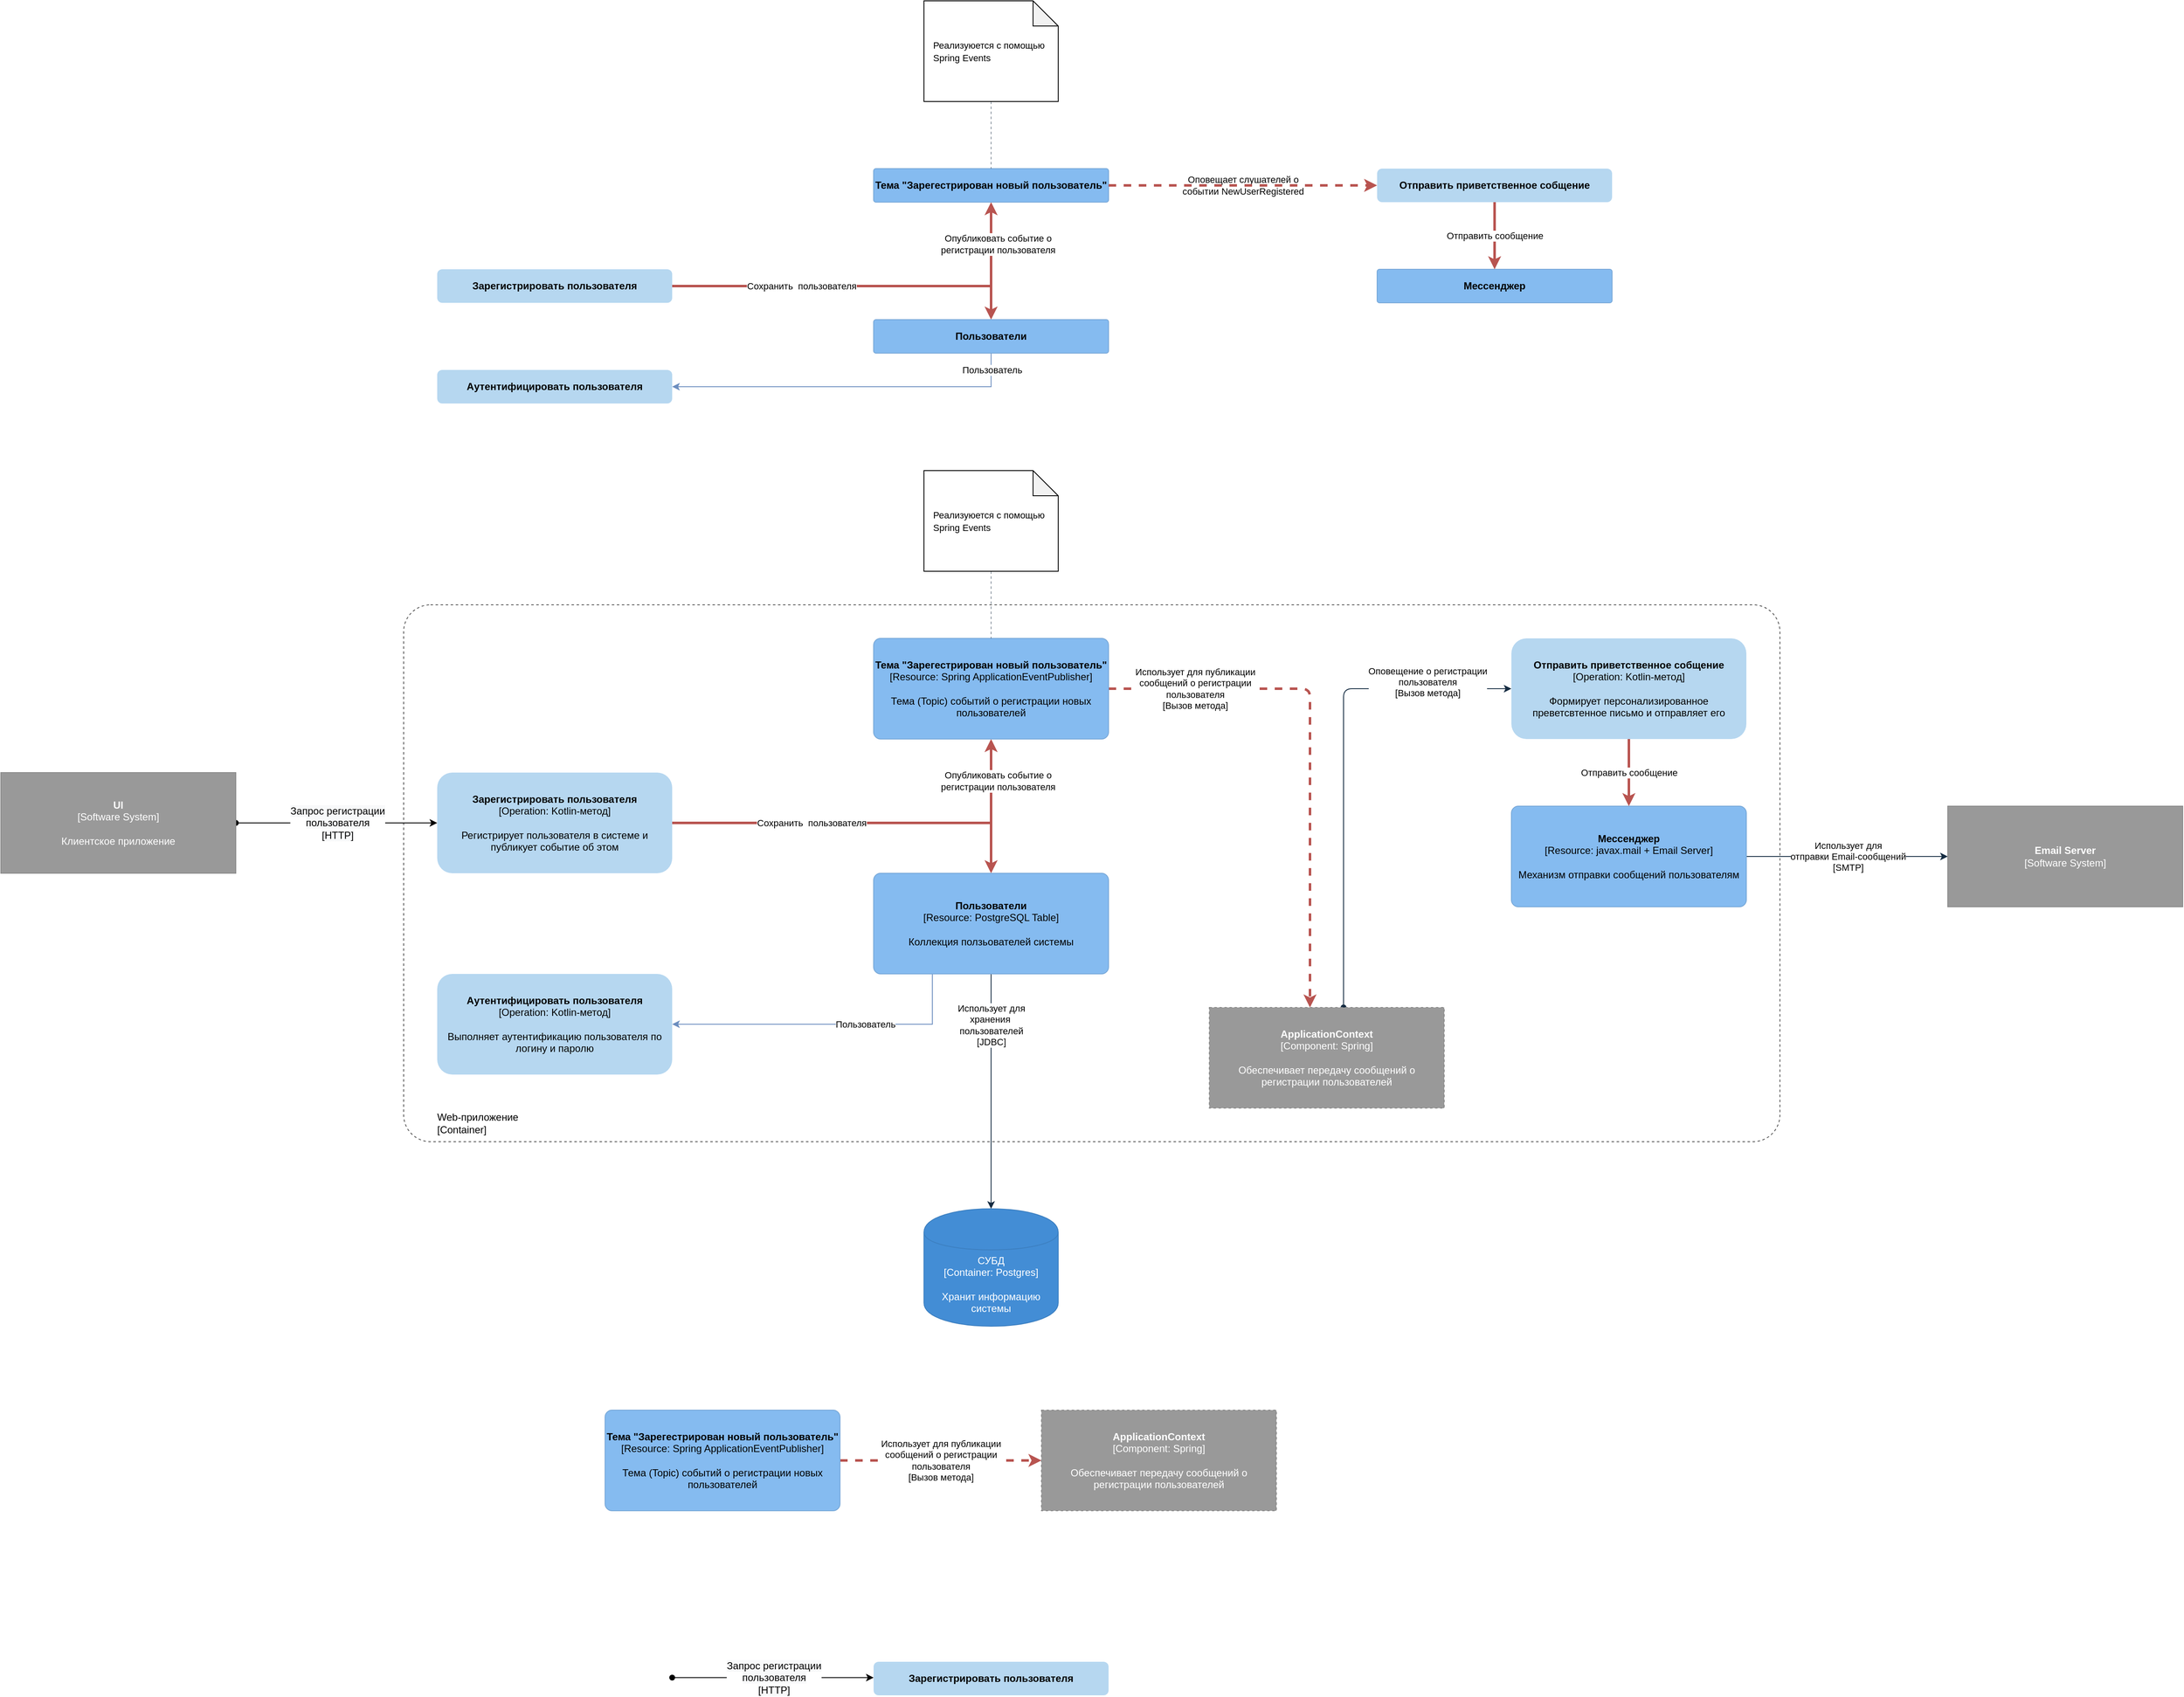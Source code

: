 <mxfile version="19.0.2" type="device" pages="16"><diagram id="lXtmBGc3uQrme4HDAKbq" name="Нотация"><mxGraphModel dx="2192" dy="1793" grid="1" gridSize="10" guides="1" tooltips="1" connect="1" arrows="1" fold="1" page="1" pageScale="1" pageWidth="850" pageHeight="1100" math="0" shadow="0"><root><mxCell id="0"/><mxCell id="1" parent="0"/><mxCell id="31NGPRZ6RBc3cMGC1BLM-5" value="Web-приложение&lt;br&gt;[Container]" style="rounded=1;whiteSpace=wrap;html=1;labelBackgroundColor=default;strokeColor=#595959;fillColor=none;dashed=1;shadow=0;glass=0;sketch=0;align=left;verticalAlign=bottom;spacingLeft=38;spacingBottom=5;perimeterSpacing=100;arcSize=5;" parent="1" vertex="1"><mxGeometry x="40" y="440" width="1640" height="640" as="geometry"/></mxCell><mxCell id="KbTI88O7TwPRqenPi9W6-10" style="edgeStyle=none;rounded=0;orthogonalLoop=1;jettySize=auto;html=1;fillColor=#f8cecc;strokeColor=#b85450;strokeWidth=3;" parent="1" source="KbTI88O7TwPRqenPi9W6-6" target="KbTI88O7TwPRqenPi9W6-8" edge="1"><mxGeometry relative="1" as="geometry"><mxPoint x="1010" y="60" as="targetPoint"/><Array as="points"><mxPoint x="740" y="60"/></Array><mxPoint x="610" y="20" as="sourcePoint"/></mxGeometry></mxCell><mxCell id="KbTI88O7TwPRqenPi9W6-11" value="Опубликовать событие о&lt;br&gt;регистрации пользователя" style="edgeLabel;html=1;align=center;verticalAlign=middle;resizable=0;points=[];rounded=0;" parent="KbTI88O7TwPRqenPi9W6-10" vertex="1" connectable="0"><mxGeometry x="0.138" relative="1" as="geometry"><mxPoint x="115" y="-50" as="offset"/></mxGeometry></mxCell><mxCell id="KbTI88O7TwPRqenPi9W6-1" value="Аутентифицировать пользователя" style="rounded=1;whiteSpace=wrap;html=1;fillColor=#B6D7F0;strokeColor=none;fontStyle=1" parent="1" vertex="1"><mxGeometry x="80" y="160" width="280" height="40" as="geometry"/></mxCell><mxCell id="KbTI88O7TwPRqenPi9W6-2" style="edgeStyle=none;rounded=0;orthogonalLoop=1;jettySize=auto;html=1;fillColor=#dae8fc;strokeColor=#6c8ebf;" parent="1" source="KbTI88O7TwPRqenPi9W6-9" target="KbTI88O7TwPRqenPi9W6-1" edge="1"><mxGeometry relative="1" as="geometry"><mxPoint x="287.29" y="445" as="targetPoint"/><mxPoint x="499.105" y="180.224" as="sourcePoint"/><Array as="points"><mxPoint x="740" y="180"/></Array></mxGeometry></mxCell><mxCell id="KbTI88O7TwPRqenPi9W6-3" value="Пользователь" style="edgeLabel;html=1;align=center;verticalAlign=middle;resizable=0;points=[];rounded=0;" parent="KbTI88O7TwPRqenPi9W6-2" vertex="1" connectable="0"><mxGeometry x="0.059" y="-3" relative="1" as="geometry"><mxPoint x="183" y="-17" as="offset"/></mxGeometry></mxCell><mxCell id="KbTI88O7TwPRqenPi9W6-4" style="edgeStyle=none;rounded=0;orthogonalLoop=1;jettySize=auto;html=1;fillColor=#f8cecc;strokeColor=#b85450;strokeWidth=3;" parent="1" source="KbTI88O7TwPRqenPi9W6-6" target="KbTI88O7TwPRqenPi9W6-9" edge="1"><mxGeometry relative="1" as="geometry"><mxPoint x="504.554" y="127.843" as="targetPoint"/><Array as="points"><mxPoint x="740" y="60"/></Array></mxGeometry></mxCell><mxCell id="KbTI88O7TwPRqenPi9W6-5" value="Сохранить&amp;nbsp; пользователя" style="edgeLabel;html=1;align=center;verticalAlign=middle;resizable=0;points=[];rounded=0;" parent="KbTI88O7TwPRqenPi9W6-4" vertex="1" connectable="0"><mxGeometry x="0.138" relative="1" as="geometry"><mxPoint x="-85" as="offset"/></mxGeometry></mxCell><mxCell id="KbTI88O7TwPRqenPi9W6-6" value="Зарегистрировать пользователя" style="rounded=1;whiteSpace=wrap;html=1;fillColor=#B6D7F0;strokeColor=none;fontStyle=1" parent="1" vertex="1"><mxGeometry x="80" y="40" width="280" height="40" as="geometry"/></mxCell><mxCell id="KbTI88O7TwPRqenPi9W6-7" value="Оповещает слушателей о&lt;br&gt;событии NewUserRegistered" style="edgeLabel;html=1;align=center;verticalAlign=middle;resizable=0;points=[];labelBackgroundColor=default;" parent="1" vertex="1" connectable="0"><mxGeometry x="1040" y="-60.001" as="geometry"/></mxCell><object label="&lt;b&gt;Тема &quot;Зарегестрирован новый пользователь&quot;&lt;br&gt;&lt;/b&gt;" placeholders="1" c4Name="name" c4Type="Component" c4Technology="technology" c4Description="Description" id="KbTI88O7TwPRqenPi9W6-8"><mxCell style="rounded=1;whiteSpace=wrap;html=1;labelBackgroundColor=none;fillColor=#85bbf0;fontColor=#000000;align=center;arcSize=7;strokeColor=#78a8d8;" parent="1" vertex="1"><mxGeometry x="600" y="-80" width="280" height="40" as="geometry"/><C4Component as="c4"/></mxCell></object><object label="&lt;b&gt;Пользователи&lt;br&gt;&lt;/b&gt;" placeholders="1" c4Name="name" c4Type="Component" c4Technology="technology" c4Description="Description" id="KbTI88O7TwPRqenPi9W6-9"><mxCell style="rounded=1;whiteSpace=wrap;html=1;labelBackgroundColor=none;fillColor=#85bbf0;fontColor=#000000;align=center;arcSize=7;strokeColor=#78a8d8;" parent="1" vertex="1"><mxGeometry x="600" y="100" width="280" height="40" as="geometry"/><C4Component as="c4"/></mxCell></object><mxCell id="mKejaprQA1wDdvsno6c5-1" value="Отправить приветственное собщение" style="rounded=1;whiteSpace=wrap;html=1;fillColor=#B6D7F0;strokeColor=none;fontStyle=1" parent="1" vertex="1"><mxGeometry x="1200" y="-80" width="280" height="40" as="geometry"/></mxCell><mxCell id="jEG4_P4aLhzuke8Js7Oc-1" style="edgeStyle=orthogonalEdgeStyle;orthogonalLoop=1;jettySize=auto;html=1;startArrow=none;startFill=0;strokeColor=#B85450;strokeWidth=3;dashed=1;fillColor=#f8cecc;" parent="1" source="KbTI88O7TwPRqenPi9W6-8" target="mKejaprQA1wDdvsno6c5-1" edge="1"><mxGeometry relative="1" as="geometry"><mxPoint x="220" y="-80" as="targetPoint"/><mxPoint x="1100" y="280" as="sourcePoint"/><Array as="points"><mxPoint x="960" y="-60"/><mxPoint x="960" y="-60"/></Array></mxGeometry></mxCell><object label="&lt;b&gt;Мессенджер&lt;br&gt;&lt;/b&gt;" placeholders="1" c4Name="name" c4Type="Component" c4Technology="technology" c4Description="Description" id="o9BEKWTGkLU-aqSHkvx1-1"><mxCell style="rounded=1;whiteSpace=wrap;html=1;labelBackgroundColor=none;fillColor=#85bbf0;fontColor=#000000;align=center;arcSize=7;strokeColor=#78a8d8;" parent="1" vertex="1"><mxGeometry x="1200" y="40" width="280" height="40" as="geometry"/><C4Component as="c4"/></mxCell></object><mxCell id="o9BEKWTGkLU-aqSHkvx1-2" style="edgeStyle=none;rounded=0;orthogonalLoop=1;jettySize=auto;html=1;fillColor=#f8cecc;strokeColor=#b85450;strokeWidth=3;" parent="1" source="mKejaprQA1wDdvsno6c5-1" target="o9BEKWTGkLU-aqSHkvx1-1" edge="1"><mxGeometry relative="1" as="geometry"><mxPoint x="750" y="-30" as="targetPoint"/><Array as="points"/><mxPoint x="370" y="70" as="sourcePoint"/></mxGeometry></mxCell><mxCell id="o9BEKWTGkLU-aqSHkvx1-3" value="Отправить сообщение" style="edgeLabel;html=1;align=center;verticalAlign=middle;resizable=0;points=[];rounded=0;" parent="o9BEKWTGkLU-aqSHkvx1-2" vertex="1" connectable="0"><mxGeometry x="0.138" relative="1" as="geometry"><mxPoint y="-6" as="offset"/></mxGeometry></mxCell><mxCell id="b_FynzFOve9JYwVuLNuB-2" style="edgeStyle=orthogonalEdgeStyle;orthogonalLoop=1;jettySize=auto;html=1;dashed=1;startArrow=none;startFill=0;strokeColor=#152C42;strokeWidth=1;opacity=50;endArrow=none;endFill=0;fillColor=#f5f5f5;" parent="1" source="b_FynzFOve9JYwVuLNuB-1" target="KbTI88O7TwPRqenPi9W6-8" edge="1"><mxGeometry relative="1" as="geometry"/></mxCell><mxCell id="b_FynzFOve9JYwVuLNuB-1" value="&lt;span style=&quot;font-size: 11px ; text-align: center ; background-color: rgb(255 , 255 , 255)&quot;&gt;Реализуюется с помощью&lt;/span&gt;&lt;br style=&quot;font-size: 11px ; text-align: center&quot;&gt;&lt;span style=&quot;font-size: 11px ; text-align: center ; background-color: rgb(255 , 255 , 255)&quot;&gt;Spring Events&lt;/span&gt;" style="shape=note;whiteSpace=wrap;html=1;backgroundOutline=1;darkOpacity=0.05;align=left;spacingLeft=9;" parent="1" vertex="1"><mxGeometry x="660" y="-280" width="160" height="120" as="geometry"/></mxCell><mxCell id="31NGPRZ6RBc3cMGC1BLM-6" style="edgeStyle=none;rounded=0;orthogonalLoop=1;jettySize=auto;html=1;startArrow=oval;startFill=1;" parent="1" source="yZPEpebcOqxEnDXxc1n0-1" target="31NGPRZ6RBc3cMGC1BLM-15" edge="1"><mxGeometry relative="1" as="geometry"><mxPoint x="-140" y="699.5" as="sourcePoint"/><mxPoint x="80" y="699.5" as="targetPoint"/></mxGeometry></mxCell><mxCell id="31NGPRZ6RBc3cMGC1BLM-7" value="&lt;span style=&quot;font-size: 12px ; background-color: rgb(248 , 249 , 250)&quot;&gt;Запрос регистрации&lt;br&gt;пользователя&lt;br&gt;[&lt;/span&gt;&lt;span style=&quot;font-size: 12px ; background-color: rgb(248 , 249 , 250)&quot;&gt;HTTP&lt;/span&gt;&lt;span style=&quot;font-size: 12px ; background-color: rgb(248 , 249 , 250)&quot;&gt;]&lt;/span&gt;&lt;span style=&quot;font-size: 12px ; background-color: rgb(248 , 249 , 250)&quot;&gt;&lt;br&gt;&lt;/span&gt;" style="edgeLabel;html=1;align=center;verticalAlign=middle;resizable=0;points=[];rounded=0;" parent="31NGPRZ6RBc3cMGC1BLM-6" vertex="1" connectable="0"><mxGeometry x="-0.552" relative="1" as="geometry"><mxPoint x="67" as="offset"/></mxGeometry></mxCell><mxCell id="31NGPRZ6RBc3cMGC1BLM-8" style="edgeStyle=none;rounded=0;orthogonalLoop=1;jettySize=auto;html=1;fillColor=#f8cecc;strokeColor=#b85450;strokeWidth=3;" parent="1" source="31NGPRZ6RBc3cMGC1BLM-15" target="31NGPRZ6RBc3cMGC1BLM-17" edge="1"><mxGeometry relative="1" as="geometry"><mxPoint x="1010" y="740" as="targetPoint"/><Array as="points"><mxPoint x="740" y="700"/></Array><mxPoint x="610" y="700" as="sourcePoint"/></mxGeometry></mxCell><mxCell id="31NGPRZ6RBc3cMGC1BLM-9" value="Опубликовать событие о&lt;br&gt;регистрации пользователя" style="edgeLabel;html=1;align=center;verticalAlign=middle;resizable=0;points=[];rounded=0;" parent="31NGPRZ6RBc3cMGC1BLM-8" vertex="1" connectable="0"><mxGeometry x="0.138" relative="1" as="geometry"><mxPoint x="115" y="-50" as="offset"/></mxGeometry></mxCell><mxCell id="31NGPRZ6RBc3cMGC1BLM-10" value="Аутентифицировать пользователя&lt;br&gt;&lt;span style=&quot;font-weight: 400&quot;&gt;[Operation: Kotlin-метод]&lt;/span&gt;&lt;br&gt;&lt;br&gt;&lt;span style=&quot;font-weight: normal&quot;&gt;Выполняет аутентификацию пользователя по логину и паролю&lt;/span&gt;" style="rounded=1;whiteSpace=wrap;html=1;fillColor=#B6D7F0;strokeColor=none;fontStyle=1" parent="1" vertex="1"><mxGeometry x="80" y="880" width="280" height="120" as="geometry"/></mxCell><mxCell id="31NGPRZ6RBc3cMGC1BLM-11" style="edgeStyle=none;rounded=0;orthogonalLoop=1;jettySize=auto;html=1;fillColor=#dae8fc;strokeColor=#6c8ebf;exitX=0.25;exitY=1;exitDx=0;exitDy=0;" parent="1" source="31NGPRZ6RBc3cMGC1BLM-18" target="31NGPRZ6RBc3cMGC1BLM-10" edge="1"><mxGeometry relative="1" as="geometry"><mxPoint x="287.29" y="1125" as="targetPoint"/><mxPoint x="499.105" y="860.224" as="sourcePoint"/><Array as="points"><mxPoint x="670" y="940"/></Array></mxGeometry></mxCell><mxCell id="31NGPRZ6RBc3cMGC1BLM-12" value="Пользователь" style="edgeLabel;html=1;align=center;verticalAlign=middle;resizable=0;points=[];rounded=0;" parent="31NGPRZ6RBc3cMGC1BLM-11" vertex="1" connectable="0"><mxGeometry x="0.059" y="-3" relative="1" as="geometry"><mxPoint x="56" y="3" as="offset"/></mxGeometry></mxCell><mxCell id="31NGPRZ6RBc3cMGC1BLM-13" style="edgeStyle=none;rounded=0;orthogonalLoop=1;jettySize=auto;html=1;fillColor=#f8cecc;strokeColor=#b85450;strokeWidth=3;" parent="1" source="31NGPRZ6RBc3cMGC1BLM-15" target="31NGPRZ6RBc3cMGC1BLM-18" edge="1"><mxGeometry relative="1" as="geometry"><mxPoint x="504.554" y="807.843" as="targetPoint"/><Array as="points"><mxPoint x="740" y="700"/></Array></mxGeometry></mxCell><mxCell id="31NGPRZ6RBc3cMGC1BLM-14" value="Сохранить&amp;nbsp; пользователя" style="edgeLabel;html=1;align=center;verticalAlign=middle;resizable=0;points=[];rounded=0;" parent="31NGPRZ6RBc3cMGC1BLM-13" vertex="1" connectable="0"><mxGeometry x="0.138" relative="1" as="geometry"><mxPoint x="-85" as="offset"/></mxGeometry></mxCell><mxCell id="31NGPRZ6RBc3cMGC1BLM-15" value="Зарегистрировать пользователя&lt;br&gt;&lt;span style=&quot;font-weight: normal&quot;&gt;[Operation: Kotlin-метод]&lt;/span&gt;&lt;br&gt;&lt;br&gt;&lt;span style=&quot;font-weight: normal&quot;&gt;Регистрирует пользователя в системе и публикует событие об этом&lt;/span&gt;" style="rounded=1;whiteSpace=wrap;html=1;fillColor=#B6D7F0;strokeColor=none;fontStyle=1" parent="1" vertex="1"><mxGeometry x="80" y="640" width="280" height="120" as="geometry"/></mxCell><mxCell id="3d1hs7u41EC_YxBwiFeX-1" style="edgeStyle=orthogonalEdgeStyle;orthogonalLoop=1;jettySize=auto;html=1;startArrow=none;startFill=0;endArrow=classic;endFill=1;strokeColor=#B85450;strokeWidth=3;dashed=1;fillColor=#f8cecc;" parent="1" source="31NGPRZ6RBc3cMGC1BLM-17" target="6uyAkH-x1Rzp7rfqsFm--1" edge="1"><mxGeometry relative="1" as="geometry"><Array as="points"><mxPoint x="1120" y="540"/></Array></mxGeometry></mxCell><mxCell id="3d1hs7u41EC_YxBwiFeX-2" value="Использует для публикации&lt;br&gt;сообщений о регистрации &lt;br&gt;пользователя&lt;br&gt;[Вызов метода]" style="edgeLabel;html=1;align=center;verticalAlign=middle;resizable=0;points=[];" parent="3d1hs7u41EC_YxBwiFeX-1" vertex="1" connectable="0"><mxGeometry x="-0.767" y="2" relative="1" as="geometry"><mxPoint x="31" y="2" as="offset"/></mxGeometry></mxCell><object label="&lt;b&gt;Тема &quot;Зарегестрирован новый пользователь&quot;&lt;/b&gt;&lt;br&gt;[Resource: Spring ApplicationEventPublisher]&lt;br&gt;&lt;br&gt;Тема (Topic) событий о регистрации новых пользователей" placeholders="1" c4Name="name" c4Type="Component" c4Technology="technology" c4Description="Description" id="31NGPRZ6RBc3cMGC1BLM-17"><mxCell style="rounded=1;whiteSpace=wrap;html=1;labelBackgroundColor=none;fillColor=#85bbf0;fontColor=#000000;align=center;arcSize=7;strokeColor=#78a8d8;" parent="1" vertex="1"><mxGeometry x="600" y="480" width="280" height="120" as="geometry"/><C4Component as="c4"/></mxCell></object><mxCell id="mIz5RpjsNU3eHMUnnJNO-2" style="edgeStyle=orthogonalEdgeStyle;orthogonalLoop=1;jettySize=auto;html=1;startArrow=none;startFill=0;endArrow=classic;endFill=1;strokeColor=#152C42;strokeWidth=1;" parent="1" source="31NGPRZ6RBc3cMGC1BLM-18" target="mIz5RpjsNU3eHMUnnJNO-1" edge="1"><mxGeometry relative="1" as="geometry"/></mxCell><mxCell id="bY-LB0z_MgL9eJ3zVpbk-1" value="Использует для&lt;br&gt;хранения&amp;nbsp;&lt;br&gt;пользователей&lt;br&gt;[JDBC]" style="edgeLabel;html=1;align=center;verticalAlign=middle;resizable=0;points=[];" parent="mIz5RpjsNU3eHMUnnJNO-2" vertex="1" connectable="0"><mxGeometry x="-0.775" y="1" relative="1" as="geometry"><mxPoint x="-1" y="29" as="offset"/></mxGeometry></mxCell><object label="&lt;b&gt;Пользователи&lt;/b&gt;&lt;br&gt;[Resource: PostgreSQL Table]&lt;br&gt;&lt;br&gt;Коллекция ползьователей системы" placeholders="1" c4Name="name" c4Type="Component" c4Technology="technology" c4Description="Description" id="31NGPRZ6RBc3cMGC1BLM-18"><mxCell style="rounded=1;whiteSpace=wrap;html=1;labelBackgroundColor=none;fillColor=#85bbf0;fontColor=#000000;align=center;arcSize=7;strokeColor=#78a8d8;" parent="1" vertex="1"><mxGeometry x="600" y="760" width="280" height="120" as="geometry"/><C4Component as="c4"/></mxCell></object><mxCell id="31NGPRZ6RBc3cMGC1BLM-19" value="Отправить приветственное собщение&lt;br&gt;&lt;span style=&quot;font-weight: 400&quot;&gt;[Operation: Kotlin-метод]&lt;/span&gt;&lt;br&gt;&lt;br&gt;&lt;span style=&quot;font-weight: normal&quot;&gt;Формирует персонализированное преветсвтенное письмо и отправляет его&lt;/span&gt;" style="rounded=1;whiteSpace=wrap;html=1;fillColor=#B6D7F0;strokeColor=none;fontStyle=1" parent="1" vertex="1"><mxGeometry x="1360" y="480" width="280" height="120" as="geometry"/></mxCell><mxCell id="LXhJJPr61pqsI2il38Vi-3" style="edgeStyle=orthogonalEdgeStyle;orthogonalLoop=1;jettySize=auto;html=1;startArrow=none;startFill=0;endArrow=classic;endFill=1;strokeColor=#152C42;strokeWidth=1;" parent="1" source="31NGPRZ6RBc3cMGC1BLM-21" target="LXhJJPr61pqsI2il38Vi-2" edge="1"><mxGeometry relative="1" as="geometry"/></mxCell><mxCell id="LXhJJPr61pqsI2il38Vi-4" value="Использует для &lt;br&gt;отправки Email-сообщений&lt;br&gt;[SMTP]" style="edgeLabel;html=1;align=center;verticalAlign=middle;resizable=0;points=[];" parent="LXhJJPr61pqsI2il38Vi-3" vertex="1" connectable="0"><mxGeometry x="-0.289" relative="1" as="geometry"><mxPoint x="35" as="offset"/></mxGeometry></mxCell><object label="&lt;b&gt;Мессенджер&lt;/b&gt;&lt;br&gt;[Resource: javax.mail + Email Server]&lt;br&gt;&lt;br&gt;Механизм отправки сообщений пользователям" placeholders="1" c4Name="name" c4Type="Component" c4Technology="technology" c4Description="Description" id="31NGPRZ6RBc3cMGC1BLM-21"><mxCell style="rounded=1;whiteSpace=wrap;html=1;labelBackgroundColor=none;fillColor=#85bbf0;fontColor=#000000;align=center;arcSize=7;strokeColor=#78a8d8;" parent="1" vertex="1"><mxGeometry x="1360" y="680" width="280" height="120" as="geometry"/><C4Component as="c4"/></mxCell></object><mxCell id="31NGPRZ6RBc3cMGC1BLM-22" style="edgeStyle=none;rounded=0;orthogonalLoop=1;jettySize=auto;html=1;fillColor=#f8cecc;strokeColor=#b85450;strokeWidth=3;" parent="1" source="31NGPRZ6RBc3cMGC1BLM-19" target="31NGPRZ6RBc3cMGC1BLM-21" edge="1"><mxGeometry relative="1" as="geometry"><mxPoint x="920" y="610" as="targetPoint"/><Array as="points"/><mxPoint x="540" y="710" as="sourcePoint"/></mxGeometry></mxCell><mxCell id="31NGPRZ6RBc3cMGC1BLM-23" value="Отправить сообщение" style="edgeLabel;html=1;align=center;verticalAlign=middle;resizable=0;points=[];rounded=0;" parent="31NGPRZ6RBc3cMGC1BLM-22" vertex="1" connectable="0"><mxGeometry x="0.138" relative="1" as="geometry"><mxPoint y="-6" as="offset"/></mxGeometry></mxCell><mxCell id="31NGPRZ6RBc3cMGC1BLM-24" style="edgeStyle=orthogonalEdgeStyle;orthogonalLoop=1;jettySize=auto;html=1;dashed=1;startArrow=none;startFill=0;strokeColor=#152C42;strokeWidth=1;opacity=50;endArrow=none;endFill=0;fillColor=#f5f5f5;" parent="1" source="31NGPRZ6RBc3cMGC1BLM-25" target="31NGPRZ6RBc3cMGC1BLM-17" edge="1"><mxGeometry relative="1" as="geometry"/></mxCell><mxCell id="31NGPRZ6RBc3cMGC1BLM-25" value="&lt;span style=&quot;font-size: 11px ; text-align: center ; background-color: rgb(255 , 255 , 255)&quot;&gt;Реализуюется с помощью&lt;/span&gt;&lt;br style=&quot;font-size: 11px ; text-align: center&quot;&gt;&lt;span style=&quot;font-size: 11px ; text-align: center ; background-color: rgb(255 , 255 , 255)&quot;&gt;Spring Events&lt;/span&gt;" style="shape=note;whiteSpace=wrap;html=1;backgroundOutline=1;darkOpacity=0.05;align=left;spacingLeft=9;" parent="1" vertex="1"><mxGeometry x="660" y="280" width="160" height="120" as="geometry"/></mxCell><mxCell id="3d1hs7u41EC_YxBwiFeX-3" style="edgeStyle=orthogonalEdgeStyle;orthogonalLoop=1;jettySize=auto;html=1;startArrow=oval;startFill=1;endArrow=classic;endFill=1;strokeColor=#152C42;strokeWidth=1;" parent="1" source="6uyAkH-x1Rzp7rfqsFm--1" target="31NGPRZ6RBc3cMGC1BLM-19" edge="1"><mxGeometry relative="1" as="geometry"><Array as="points"><mxPoint x="1160" y="540"/></Array></mxGeometry></mxCell><mxCell id="3d1hs7u41EC_YxBwiFeX-4" value="Оповещение о регистрации&lt;br&gt;пользователя&lt;br&gt;[Вызов метода]" style="edgeLabel;html=1;align=center;verticalAlign=middle;resizable=0;points=[];" parent="3d1hs7u41EC_YxBwiFeX-3" vertex="1" connectable="0"><mxGeometry x="-0.822" y="2" relative="1" as="geometry"><mxPoint x="102" y="-337" as="offset"/></mxGeometry></mxCell><object label="&lt;b&gt;ApplicationContext&lt;/b&gt;&lt;br&gt;&lt;div&gt;[Component: Spring&lt;span&gt;]&lt;/span&gt;&lt;/div&gt;&lt;div&gt;&lt;br&gt;&lt;/div&gt;&lt;div&gt;Обеспечивает передачу сообщений о регистрации пользователей&lt;/div&gt;" placeholders="1" c4Name="name" c4Type="Component" c4Technology="technology" c4Description="Description" id="6uyAkH-x1Rzp7rfqsFm--1"><mxCell style="rounded=0;whiteSpace=wrap;html=1;labelBackgroundColor=none;fillColor=#999999;fontColor=#ffffff;align=center;arcSize=7;strokeColor=#8a8a8a;shadow=0;glass=0;dashed=1;sketch=0;" parent="1" vertex="1"><mxGeometry x="1000" y="920" width="280" height="120" as="geometry"/><C4Component as="c4"/></mxCell></object><object label="&lt;b&gt;UI&lt;/b&gt;&lt;br&gt;&lt;div&gt;[Software System]&lt;/div&gt;&lt;div&gt;&lt;br&gt;&lt;/div&gt;&lt;div&gt;Клиентское приложение&lt;/div&gt;" placeholders="1" c4Name="name" c4Type="SoftwareSystemDependency" c4Description="Description" id="yZPEpebcOqxEnDXxc1n0-1"><mxCell style="rounded=0;whiteSpace=wrap;html=1;labelBackgroundColor=none;fillColor=#999999;fontColor=#ffffff;align=center;arcSize=7;strokeColor=#8a8a8a;" parent="1" vertex="1"><mxGeometry x="-440" y="640" width="280" height="120" as="geometry"/><C4SoftwareSystemDependency as="c4"/></mxCell></object><object label="СУБД&lt;br&gt;&lt;div&gt;[Container: Postgres]&lt;/div&gt;&lt;div&gt;&lt;br&gt;&lt;/div&gt;&lt;div&gt;Хранит информацию системы&lt;/div&gt;" placeholders="1" c4Type="Database" c4Technology="technology" c4Description="Description" id="mIz5RpjsNU3eHMUnnJNO-1"><mxCell style="shape=cylinder;whiteSpace=wrap;html=1;boundedLbl=1;rounded=0;labelBackgroundColor=none;fillColor=#438dd5;fontSize=12;fontColor=#ffffff;align=center;strokeColor=#3c7fc0;" parent="1" vertex="1"><mxGeometry x="660" y="1160" width="160" height="140" as="geometry"/><C4Database as="c4"/></mxCell></object><object label="&lt;b&gt;Email Server&lt;/b&gt;&lt;br&gt;&lt;div&gt;[Software System]&lt;/div&gt;" placeholders="1" c4Name="name" c4Type="SoftwareSystemDependency" c4Description="Description" id="LXhJJPr61pqsI2il38Vi-2"><mxCell style="rounded=0;whiteSpace=wrap;html=1;labelBackgroundColor=none;fillColor=#999999;fontColor=#ffffff;align=center;arcSize=7;strokeColor=#8a8a8a;" parent="1" vertex="1"><mxGeometry x="1880" y="680" width="280" height="120" as="geometry"/><C4SoftwareSystemDependency as="c4"/></mxCell></object><mxCell id="N5VsDnmpeousrZCE8bTD-1" style="edgeStyle=orthogonalEdgeStyle;orthogonalLoop=1;jettySize=auto;html=1;startArrow=none;startFill=0;endArrow=classic;endFill=1;strokeColor=#B85450;strokeWidth=3;dashed=1;fillColor=#f8cecc;" parent="1" source="N5VsDnmpeousrZCE8bTD-3" target="N5VsDnmpeousrZCE8bTD-4" edge="1"><mxGeometry relative="1" as="geometry"><Array as="points"><mxPoint x="800" y="1460"/></Array></mxGeometry></mxCell><mxCell id="N5VsDnmpeousrZCE8bTD-2" value="Использует для публикации&lt;br&gt;сообщений о регистрации &lt;br&gt;пользователя&lt;br&gt;[Вызов метода]" style="edgeLabel;html=1;align=center;verticalAlign=middle;resizable=0;points=[];" parent="N5VsDnmpeousrZCE8bTD-1" vertex="1" connectable="0"><mxGeometry x="-0.767" y="2" relative="1" as="geometry"><mxPoint x="92" y="2" as="offset"/></mxGeometry></mxCell><object label="&lt;b&gt;Тема &quot;Зарегестрирован новый пользователь&quot;&lt;/b&gt;&lt;br&gt;[Resource: Spring ApplicationEventPublisher]&lt;br&gt;&lt;br&gt;Тема (Topic) событий о регистрации новых пользователей" placeholders="1" c4Name="name" c4Type="Component" c4Technology="technology" c4Description="Description" id="N5VsDnmpeousrZCE8bTD-3"><mxCell style="rounded=1;whiteSpace=wrap;html=1;labelBackgroundColor=none;fillColor=#85bbf0;fontColor=#000000;align=center;arcSize=7;strokeColor=#78a8d8;" parent="1" vertex="1"><mxGeometry x="280" y="1400" width="280" height="120" as="geometry"/><C4Component as="c4"/></mxCell></object><object label="&lt;b&gt;ApplicationContext&lt;/b&gt;&lt;br&gt;&lt;div&gt;[Component: Spring&lt;span&gt;]&lt;/span&gt;&lt;/div&gt;&lt;div&gt;&lt;br&gt;&lt;/div&gt;&lt;div&gt;Обеспечивает передачу сообщений о регистрации пользователей&lt;/div&gt;" placeholders="1" c4Name="name" c4Type="Component" c4Technology="technology" c4Description="Description" id="N5VsDnmpeousrZCE8bTD-4"><mxCell style="rounded=0;whiteSpace=wrap;html=1;labelBackgroundColor=none;fillColor=#999999;fontColor=#ffffff;align=center;arcSize=7;strokeColor=#8a8a8a;shadow=0;glass=0;dashed=1;sketch=0;" parent="1" vertex="1"><mxGeometry x="800" y="1400" width="280" height="120" as="geometry"/><C4Component as="c4"/></mxCell></object><mxCell id="ma_hhrezE1cHnVMYdcmS-1" value="Зарегистрировать пользователя" style="rounded=1;whiteSpace=wrap;html=1;fillColor=#B6D7F0;strokeColor=none;fontStyle=1" parent="1" vertex="1"><mxGeometry x="600" y="1700" width="280" height="40" as="geometry"/></mxCell><mxCell id="ma_hhrezE1cHnVMYdcmS-2" style="edgeStyle=none;rounded=0;orthogonalLoop=1;jettySize=auto;html=1;startArrow=oval;startFill=1;" parent="1" edge="1"><mxGeometry relative="1" as="geometry"><mxPoint x="360" y="1718.89" as="sourcePoint"/><mxPoint x="600" y="1718.89" as="targetPoint"/></mxGeometry></mxCell><mxCell id="ma_hhrezE1cHnVMYdcmS-3" value="&lt;span style=&quot;font-size: 12px ; background-color: rgb(248 , 249 , 250)&quot;&gt;Запрос регистрации&lt;br&gt;пользователя&lt;br&gt;[&lt;/span&gt;&lt;span style=&quot;font-size: 12px ; background-color: rgb(248 , 249 , 250)&quot;&gt;HTTP&lt;/span&gt;&lt;span style=&quot;font-size: 12px ; background-color: rgb(248 , 249 , 250)&quot;&gt;]&lt;/span&gt;&lt;span style=&quot;font-size: 12px ; background-color: rgb(248 , 249 , 250)&quot;&gt;&lt;br&gt;&lt;/span&gt;" style="edgeLabel;html=1;align=center;verticalAlign=middle;resizable=0;points=[];rounded=0;" parent="ma_hhrezE1cHnVMYdcmS-2" vertex="1" connectable="0"><mxGeometry x="-0.552" relative="1" as="geometry"><mxPoint x="67" as="offset"/></mxGeometry></mxCell></root></mxGraphModel></diagram><diagram name="Эффекты" id="qtHVpQYFUDzRc9kI2OSd"><mxGraphModel dx="2942" dy="2333" grid="1" gridSize="10" guides="1" tooltips="1" connect="1" arrows="1" fold="1" page="1" pageScale="1" pageWidth="850" pageHeight="1100" math="0" shadow="0"><root><mxCell id="sOZb0aTTXiwp5geP3YVQ-0"/><mxCell id="sOZb0aTTXiwp5geP3YVQ-1" parent="sOZb0aTTXiwp5geP3YVQ-0"/><mxCell id="sOZb0aTTXiwp5geP3YVQ-4" value="Выдать фид Яндекса" style="rounded=1;whiteSpace=wrap;html=1;fillColor=#B6D7F0;strokeColor=none;fontStyle=1" parent="sOZb0aTTXiwp5geP3YVQ-1" vertex="1"><mxGeometry x="80" y="160" width="280" height="40" as="geometry"/></mxCell><mxCell id="sOZb0aTTXiwp5geP3YVQ-5" style="edgeStyle=none;rounded=0;orthogonalLoop=1;jettySize=auto;html=1;fillColor=#dae8fc;strokeColor=#6c8ebf;" parent="sOZb0aTTXiwp5geP3YVQ-1" source="sOZb0aTTXiwp5geP3YVQ-51" target="sOZb0aTTXiwp5geP3YVQ-4" edge="1"><mxGeometry relative="1" as="geometry"><mxPoint x="287.29" y="445" as="targetPoint"/><mxPoint x="499.105" y="180.224" as="sourcePoint"/><Array as="points"><mxPoint x="680" y="180"/></Array></mxGeometry></mxCell><mxCell id="sOZb0aTTXiwp5geP3YVQ-6" value="Фид Яндекса" style="edgeLabel;html=1;align=center;verticalAlign=middle;resizable=0;points=[];rounded=0;" parent="sOZb0aTTXiwp5geP3YVQ-5" vertex="1" connectable="0"><mxGeometry x="0.059" y="-3" relative="1" as="geometry"><mxPoint x="149" y="-22" as="offset"/></mxGeometry></mxCell><mxCell id="sOZb0aTTXiwp5geP3YVQ-9" style="edgeStyle=none;rounded=0;orthogonalLoop=1;jettySize=auto;html=1;fillColor=#f8cecc;strokeColor=#b85450;strokeWidth=3;" parent="sOZb0aTTXiwp5geP3YVQ-1" source="sOZb0aTTXiwp5geP3YVQ-11" target="sOZb0aTTXiwp5geP3YVQ-51" edge="1"><mxGeometry relative="1" as="geometry"><mxPoint x="504.554" y="127.843" as="targetPoint"/><Array as="points"><mxPoint x="680" y="60"/></Array></mxGeometry></mxCell><mxCell id="sOZb0aTTXiwp5geP3YVQ-10" value="Сохранить фид Яндекса" style="edgeLabel;html=1;align=center;verticalAlign=middle;resizable=0;points=[];rounded=0;" parent="sOZb0aTTXiwp5geP3YVQ-9" vertex="1" connectable="0"><mxGeometry x="0.138" relative="1" as="geometry"><mxPoint x="-85" as="offset"/></mxGeometry></mxCell><mxCell id="sOZb0aTTXiwp5geP3YVQ-11" value="Обновить фид Яндекса" style="rounded=1;whiteSpace=wrap;html=1;fillColor=#B6D7F0;strokeColor=none;fontStyle=1" parent="sOZb0aTTXiwp5geP3YVQ-1" vertex="1"><mxGeometry x="80" y="40" width="280" height="40" as="geometry"/></mxCell><mxCell id="sOZb0aTTXiwp5geP3YVQ-12" style="edgeStyle=none;rounded=0;orthogonalLoop=1;jettySize=auto;html=1;fillColor=#f8cecc;strokeColor=#b85450;strokeWidth=3;" parent="sOZb0aTTXiwp5geP3YVQ-1" source="sOZb0aTTXiwp5geP3YVQ-14" target="sOZb0aTTXiwp5geP3YVQ-52" edge="1"><mxGeometry relative="1" as="geometry"><mxPoint x="510" y="-65" as="targetPoint"/></mxGeometry></mxCell><mxCell id="sOZb0aTTXiwp5geP3YVQ-13" value="Отправить фид в 2Гис" style="edgeLabel;html=1;align=center;verticalAlign=middle;resizable=0;points=[];rounded=0;" parent="sOZb0aTTXiwp5geP3YVQ-12" vertex="1" connectable="0"><mxGeometry x="0.114" relative="1" as="geometry"><mxPoint x="-14" as="offset"/></mxGeometry></mxCell><mxCell id="sOZb0aTTXiwp5geP3YVQ-14" value="Отправить фид в 2Гис" style="rounded=1;whiteSpace=wrap;html=1;fillColor=#B6D7F0;strokeColor=none;fontStyle=1" parent="sOZb0aTTXiwp5geP3YVQ-1" vertex="1"><mxGeometry x="80" y="-80" width="280" height="40" as="geometry"/></mxCell><mxCell id="sOZb0aTTXiwp5geP3YVQ-17" style="edgeStyle=none;rounded=0;orthogonalLoop=1;jettySize=auto;html=1;fillColor=#f8cecc;strokeColor=#b85450;strokeWidth=3;" parent="sOZb0aTTXiwp5geP3YVQ-1" source="sOZb0aTTXiwp5geP3YVQ-19" target="sOZb0aTTXiwp5geP3YVQ-50" edge="1"><mxGeometry relative="1" as="geometry"><mxPoint x="1080" y="370" as="targetPoint"/></mxGeometry></mxCell><mxCell id="sOZb0aTTXiwp5geP3YVQ-18" value="Опубликовать новый&amp;nbsp;фид" style="edgeLabel;html=1;align=center;verticalAlign=middle;resizable=0;points=[];rounded=0;" parent="sOZb0aTTXiwp5geP3YVQ-17" vertex="1" connectable="0"><mxGeometry x="0.113" y="-2" relative="1" as="geometry"><mxPoint y="64" as="offset"/></mxGeometry></mxCell><mxCell id="sOZb0aTTXiwp5geP3YVQ-19" value="Перегенерировать фид" style="rounded=1;whiteSpace=wrap;html=1;fillColor=#B6D7F0;strokeColor=none;fontStyle=1" parent="sOZb0aTTXiwp5geP3YVQ-1" vertex="1"><mxGeometry x="970" y="520" width="260" height="40" as="geometry"/></mxCell><mxCell id="sOZb0aTTXiwp5geP3YVQ-20" style="edgeStyle=orthogonalEdgeStyle;orthogonalLoop=1;jettySize=auto;html=1;startArrow=none;startFill=0;strokeColor=#B85450;strokeWidth=3;dashed=1;fillColor=#f8cecc;" parent="sOZb0aTTXiwp5geP3YVQ-1" source="sOZb0aTTXiwp5geP3YVQ-50" target="sOZb0aTTXiwp5geP3YVQ-11" edge="1"><mxGeometry relative="1" as="geometry"><mxPoint x="-470" y="-40" as="targetPoint"/><mxPoint x="940" y="220" as="sourcePoint"/><Array as="points"><mxPoint x="1100"/><mxPoint x="220"/></Array></mxGeometry></mxCell><mxCell id="sOZb0aTTXiwp5geP3YVQ-21" value="Оповещает слушателей о&lt;br&gt;событии NewFeedGenerated" style="edgeLabel;html=1;align=center;verticalAlign=middle;resizable=0;points=[];labelBackgroundColor=default;" parent="sOZb0aTTXiwp5geP3YVQ-20" vertex="1" connectable="0"><mxGeometry x="-0.903" y="-1" relative="1" as="geometry"><mxPoint x="-1" y="-14" as="offset"/></mxGeometry></mxCell><mxCell id="sOZb0aTTXiwp5geP3YVQ-22" style="edgeStyle=none;rounded=0;orthogonalLoop=1;jettySize=auto;html=1;fillColor=#dae8fc;strokeColor=#6c8ebf;" parent="sOZb0aTTXiwp5geP3YVQ-1" source="sOZb0aTTXiwp5geP3YVQ-48" target="sOZb0aTTXiwp5geP3YVQ-19" edge="1"><mxGeometry relative="1" as="geometry"><mxPoint x="1080" y="750" as="sourcePoint"/><Array as="points"><mxPoint x="920" y="640"/><mxPoint x="1100" y="640"/></Array></mxGeometry></mxCell><mxCell id="sOZb0aTTXiwp5geP3YVQ-23" value="Организации" style="edgeLabel;html=1;align=center;verticalAlign=middle;resizable=0;points=[];rounded=0;" parent="sOZb0aTTXiwp5geP3YVQ-22" vertex="1" connectable="0"><mxGeometry x="-0.158" y="2" relative="1" as="geometry"><mxPoint x="17" y="2" as="offset"/></mxGeometry></mxCell><mxCell id="sOZb0aTTXiwp5geP3YVQ-24" style="edgeStyle=none;rounded=0;orthogonalLoop=1;jettySize=auto;html=1;fillColor=#dae8fc;strokeColor=#6c8ebf;exitX=0.5;exitY=0;exitDx=0;exitDy=0;" parent="sOZb0aTTXiwp5geP3YVQ-1" source="sOZb0aTTXiwp5geP3YVQ-49" target="sOZb0aTTXiwp5geP3YVQ-19" edge="1"><mxGeometry relative="1" as="geometry"><mxPoint x="1412.734" y="754.09" as="sourcePoint"/><Array as="points"><mxPoint x="1280" y="640"/><mxPoint x="1100" y="640"/></Array></mxGeometry></mxCell><mxCell id="sOZb0aTTXiwp5geP3YVQ-25" value="Дополнительная&lt;br&gt;информация об&lt;br&gt;организациях" style="edgeLabel;html=1;align=center;verticalAlign=middle;resizable=0;points=[];rounded=0;" parent="sOZb0aTTXiwp5geP3YVQ-24" vertex="1" connectable="0"><mxGeometry x="0.123" y="-1" relative="1" as="geometry"><mxPoint x="31" y="1" as="offset"/></mxGeometry></mxCell><mxCell id="sOZb0aTTXiwp5geP3YVQ-26" style="edgeStyle=none;rounded=0;orthogonalLoop=1;jettySize=auto;html=1;fillColor=#dae8fc;strokeColor=#6c8ebf;" parent="sOZb0aTTXiwp5geP3YVQ-1" source="sOZb0aTTXiwp5geP3YVQ-47" target="sOZb0aTTXiwp5geP3YVQ-19" edge="1"><mxGeometry relative="1" as="geometry"><mxPoint x="840" y="535" as="sourcePoint"/></mxGeometry></mxCell><mxCell id="sOZb0aTTXiwp5geP3YVQ-27" value="Изображения&lt;br&gt;организаций" style="edgeLabel;html=1;align=center;verticalAlign=middle;resizable=0;points=[];rounded=0;" parent="sOZb0aTTXiwp5geP3YVQ-26" vertex="1" connectable="0"><mxGeometry x="-0.144" relative="1" as="geometry"><mxPoint as="offset"/></mxGeometry></mxCell><mxCell id="sOZb0aTTXiwp5geP3YVQ-28" style="edgeStyle=none;rounded=0;orthogonalLoop=1;jettySize=auto;html=1;fillColor=#dae8fc;strokeColor=#6c8ebf;" parent="sOZb0aTTXiwp5geP3YVQ-1" source="sOZb0aTTXiwp5geP3YVQ-47" target="sOZb0aTTXiwp5geP3YVQ-39" edge="1"><mxGeometry relative="1" as="geometry"><mxPoint x="680" y="430" as="sourcePoint"/><Array as="points"><mxPoint x="530" y="540"/><mxPoint x="530" y="500"/></Array></mxGeometry></mxCell><mxCell id="sOZb0aTTXiwp5geP3YVQ-29" value="Изображение" style="edgeLabel;html=1;align=center;verticalAlign=middle;resizable=0;points=[];rounded=0;" parent="sOZb0aTTXiwp5geP3YVQ-28" vertex="1" connectable="0"><mxGeometry x="0.417" y="2" relative="1" as="geometry"><mxPoint x="16" y="-2" as="offset"/></mxGeometry></mxCell><mxCell id="sOZb0aTTXiwp5geP3YVQ-30" style="edgeStyle=none;rounded=0;orthogonalLoop=1;jettySize=auto;html=1;fillColor=#dae8fc;strokeColor=#6c8ebf;" parent="sOZb0aTTXiwp5geP3YVQ-1" source="sOZb0aTTXiwp5geP3YVQ-47" target="sOZb0aTTXiwp5geP3YVQ-42" edge="1"><mxGeometry relative="1" as="geometry"><mxPoint x="650" y="650" as="sourcePoint"/><Array as="points"><mxPoint x="530" y="540"/><mxPoint x="530" y="580"/></Array></mxGeometry></mxCell><mxCell id="sOZb0aTTXiwp5geP3YVQ-31" value="Спсисок URL&lt;br&gt;изображний&lt;br&gt;организации" style="edgeLabel;html=1;align=center;verticalAlign=middle;resizable=0;points=[];rounded=0;" parent="sOZb0aTTXiwp5geP3YVQ-30" vertex="1" connectable="0"><mxGeometry x="0.273" y="2" relative="1" as="geometry"><mxPoint x="-6" y="-2" as="offset"/></mxGeometry></mxCell><mxCell id="sOZb0aTTXiwp5geP3YVQ-34" style="edgeStyle=none;rounded=0;orthogonalLoop=1;jettySize=auto;html=1;fillColor=#f8cecc;strokeColor=#b85450;strokeWidth=3;" parent="sOZb0aTTXiwp5geP3YVQ-1" source="sOZb0aTTXiwp5geP3YVQ-36" target="sOZb0aTTXiwp5geP3YVQ-47" edge="1"><mxGeometry relative="1" as="geometry"><mxPoint x="580.842" y="549.133" as="targetPoint"/><Array as="points"><mxPoint x="680" y="420"/></Array></mxGeometry></mxCell><mxCell id="sOZb0aTTXiwp5geP3YVQ-35" value="Сохранить&lt;br&gt;изображение" style="edgeLabel;html=1;align=center;verticalAlign=middle;resizable=0;points=[];rounded=0;" parent="sOZb0aTTXiwp5geP3YVQ-34" vertex="1" connectable="0"><mxGeometry x="-0.134" y="-2" relative="1" as="geometry"><mxPoint x="-48" y="-2" as="offset"/></mxGeometry></mxCell><mxCell id="sOZb0aTTXiwp5geP3YVQ-36" value="Загрузить изображение" style="rounded=1;whiteSpace=wrap;html=1;fillColor=#B6D7F0;strokeColor=none;fontStyle=1" parent="sOZb0aTTXiwp5geP3YVQ-1" vertex="1"><mxGeometry x="80" y="400" width="280" height="40" as="geometry"/></mxCell><mxCell id="sOZb0aTTXiwp5geP3YVQ-39" value="Скачать изображение" style="rounded=1;whiteSpace=wrap;html=1;fillColor=#B6D7F0;strokeColor=none;fontStyle=1" parent="sOZb0aTTXiwp5geP3YVQ-1" vertex="1"><mxGeometry x="80" y="480" width="280" height="40" as="geometry"/></mxCell><mxCell id="sOZb0aTTXiwp5geP3YVQ-42" value="Выдать список изображений организации" style="rounded=1;whiteSpace=wrap;html=1;fillColor=#B6D7F0;strokeColor=none;fontStyle=1" parent="sOZb0aTTXiwp5geP3YVQ-1" vertex="1"><mxGeometry x="80" y="560" width="280" height="40" as="geometry"/></mxCell><mxCell id="sOZb0aTTXiwp5geP3YVQ-45" style="edgeStyle=none;rounded=0;orthogonalLoop=1;jettySize=auto;html=1;fillColor=#f8cecc;strokeColor=#b85450;strokeWidth=3;" parent="sOZb0aTTXiwp5geP3YVQ-1" source="sOZb0aTTXiwp5geP3YVQ-46" target="sOZb0aTTXiwp5geP3YVQ-47" edge="1"><mxGeometry relative="1" as="geometry"><mxPoint x="580.842" y="600.867" as="targetPoint"/><Array as="points"><mxPoint x="680" y="660"/><mxPoint x="680" y="655"/></Array></mxGeometry></mxCell><mxCell id="Qscbx68nrqMYIFsVmH-7-0" value="Удалить&lt;br&gt;Изображение" style="edgeLabel;html=1;align=center;verticalAlign=middle;resizable=0;points=[];" parent="sOZb0aTTXiwp5geP3YVQ-45" vertex="1" connectable="0"><mxGeometry x="-0.056" y="-2" relative="1" as="geometry"><mxPoint x="-52" y="-2" as="offset"/></mxGeometry></mxCell><mxCell id="sOZb0aTTXiwp5geP3YVQ-46" value="Удалить изображение" style="rounded=1;whiteSpace=wrap;html=1;fillColor=#B6D7F0;strokeColor=none;fontStyle=1" parent="sOZb0aTTXiwp5geP3YVQ-1" vertex="1"><mxGeometry x="80" y="640" width="280" height="40" as="geometry"/></mxCell><object label="&lt;b&gt;Изображения&lt;br&gt;&lt;/b&gt;" placeholders="1" c4Name="name" c4Type="Component" c4Technology="technology" c4Description="Description" id="sOZb0aTTXiwp5geP3YVQ-47"><mxCell style="rounded=1;whiteSpace=wrap;html=1;labelBackgroundColor=none;fillColor=#85bbf0;fontColor=#000000;align=center;arcSize=7;strokeColor=#78a8d8;" parent="sOZb0aTTXiwp5geP3YVQ-1" vertex="1"><mxGeometry x="600" y="520" width="160" height="40" as="geometry"/><C4Component as="c4"/></mxCell></object><object label="&lt;b&gt;Организации&lt;br&gt;&lt;/b&gt;" placeholders="1" c4Name="name" c4Type="Component" c4Technology="technology" c4Description="Description" id="sOZb0aTTXiwp5geP3YVQ-48"><mxCell style="rounded=1;whiteSpace=wrap;html=1;labelBackgroundColor=none;fillColor=#85bbf0;fontColor=#000000;align=center;arcSize=7;strokeColor=#78a8d8;" parent="sOZb0aTTXiwp5geP3YVQ-1" vertex="1"><mxGeometry x="840" y="720" width="160" height="40" as="geometry"/><C4Component as="c4"/></mxCell></object><object label="&lt;b&gt;Дополнительная информация&lt;br&gt;&lt;/b&gt;" placeholders="1" c4Name="name" c4Type="Component" c4Technology="technology" c4Description="Description" id="sOZb0aTTXiwp5geP3YVQ-49"><mxCell style="rounded=1;whiteSpace=wrap;html=1;labelBackgroundColor=none;fillColor=#85bbf0;fontColor=#000000;align=center;arcSize=7;strokeColor=#78a8d8;" parent="sOZb0aTTXiwp5geP3YVQ-1" vertex="1"><mxGeometry x="1200" y="720" width="160" height="40" as="geometry"/><C4Component as="c4"/></mxCell></object><object label="&lt;b&gt;Тема &quot;Сгенерирован новый фид&quot;&lt;br&gt;&lt;/b&gt;" placeholders="1" c4Name="name" c4Type="Component" c4Technology="technology" c4Description="Description" id="sOZb0aTTXiwp5geP3YVQ-50"><mxCell style="rounded=1;whiteSpace=wrap;html=1;labelBackgroundColor=none;fillColor=#85bbf0;fontColor=#000000;align=center;arcSize=7;strokeColor=#78a8d8;" parent="sOZb0aTTXiwp5geP3YVQ-1" vertex="1"><mxGeometry x="965" y="280" width="270" height="40" as="geometry"/><C4Component as="c4"/></mxCell></object><object label="&lt;b&gt;Фид Яндекса&lt;br&gt;&lt;/b&gt;" placeholders="1" c4Name="name" c4Type="Component" c4Technology="technology" c4Description="Description" id="sOZb0aTTXiwp5geP3YVQ-51"><mxCell style="rounded=1;whiteSpace=wrap;html=1;labelBackgroundColor=none;fillColor=#85bbf0;fontColor=#000000;align=center;arcSize=7;strokeColor=#78a8d8;" parent="sOZb0aTTXiwp5geP3YVQ-1" vertex="1"><mxGeometry x="600" y="100" width="160" height="40" as="geometry"/><C4Component as="c4"/></mxCell></object><object label="&lt;b&gt;Интеграция с 2Гис&lt;br&gt;&lt;/b&gt;" placeholders="1" c4Name="name" c4Type="Component" c4Technology="technology" c4Description="Description" id="sOZb0aTTXiwp5geP3YVQ-52"><mxCell style="rounded=1;whiteSpace=wrap;html=1;labelBackgroundColor=none;fillColor=#85bbf0;fontColor=#000000;align=center;arcSize=7;strokeColor=#78a8d8;" parent="sOZb0aTTXiwp5geP3YVQ-1" vertex="1"><mxGeometry x="600" y="-80" width="160" height="40" as="geometry"/><C4Component as="c4"/></mxCell></object><mxCell id="GKw_0T4kMg7GSYo6l45M-0" style="edgeStyle=orthogonalEdgeStyle;orthogonalLoop=1;jettySize=auto;html=1;startArrow=none;startFill=0;strokeColor=#B85450;strokeWidth=3;dashed=1;fillColor=#f8cecc;" parent="sOZb0aTTXiwp5geP3YVQ-1" source="sOZb0aTTXiwp5geP3YVQ-50" target="sOZb0aTTXiwp5geP3YVQ-14" edge="1"><mxGeometry relative="1" as="geometry"><mxPoint x="150" y="60" as="targetPoint"/><mxPoint x="1130" y="220" as="sourcePoint"/><Array as="points"><mxPoint x="1100" y="-120"/><mxPoint x="220" y="-120"/></Array></mxGeometry></mxCell></root></mxGraphModel></diagram><diagram name="+События" id="jNFDDL1fELj-YXEzRn7V"><mxGraphModel dx="2192" dy="1793" grid="1" gridSize="10" guides="1" tooltips="1" connect="1" arrows="1" fold="1" page="1" pageScale="1" pageWidth="850" pageHeight="1100" math="0" shadow="0"><root><mxCell id="gzHD_CyzjO6MI5pUeuDB-0"/><mxCell id="gzHD_CyzjO6MI5pUeuDB-1" parent="gzHD_CyzjO6MI5pUeuDB-0"/><mxCell id="gzHD_CyzjO6MI5pUeuDB-2" value="Выдать фид Яндекса" style="rounded=1;whiteSpace=wrap;html=1;fillColor=#B6D7F0;strokeColor=none;fontStyle=1" parent="gzHD_CyzjO6MI5pUeuDB-1" vertex="1"><mxGeometry x="80" y="160" width="280" height="40" as="geometry"/></mxCell><mxCell id="gzHD_CyzjO6MI5pUeuDB-3" style="edgeStyle=none;rounded=0;orthogonalLoop=1;jettySize=auto;html=1;fillColor=#dae8fc;strokeColor=#6c8ebf;" parent="gzHD_CyzjO6MI5pUeuDB-1" source="gzHD_CyzjO6MI5pUeuDB-38" target="gzHD_CyzjO6MI5pUeuDB-2" edge="1"><mxGeometry relative="1" as="geometry"><mxPoint x="287.29" y="445" as="targetPoint"/><mxPoint x="499.105" y="180.224" as="sourcePoint"/><Array as="points"><mxPoint x="680" y="180"/></Array></mxGeometry></mxCell><mxCell id="gzHD_CyzjO6MI5pUeuDB-4" value="Фид Яндекса" style="edgeLabel;html=1;align=center;verticalAlign=middle;resizable=0;points=[];rounded=0;" parent="gzHD_CyzjO6MI5pUeuDB-3" vertex="1" connectable="0"><mxGeometry x="0.059" y="-3" relative="1" as="geometry"><mxPoint x="149" y="-22" as="offset"/></mxGeometry></mxCell><mxCell id="gzHD_CyzjO6MI5pUeuDB-5" style="edgeStyle=none;rounded=0;orthogonalLoop=1;jettySize=auto;html=1;fillColor=#f8cecc;strokeColor=#b85450;strokeWidth=3;" parent="gzHD_CyzjO6MI5pUeuDB-1" source="gzHD_CyzjO6MI5pUeuDB-7" target="gzHD_CyzjO6MI5pUeuDB-38" edge="1"><mxGeometry relative="1" as="geometry"><mxPoint x="504.554" y="127.843" as="targetPoint"/><Array as="points"><mxPoint x="680" y="60"/></Array></mxGeometry></mxCell><mxCell id="gzHD_CyzjO6MI5pUeuDB-6" value="Сохранить фид Яндекса" style="edgeLabel;html=1;align=center;verticalAlign=middle;resizable=0;points=[];rounded=0;" parent="gzHD_CyzjO6MI5pUeuDB-5" vertex="1" connectable="0"><mxGeometry x="0.138" relative="1" as="geometry"><mxPoint x="-85" as="offset"/></mxGeometry></mxCell><mxCell id="gzHD_CyzjO6MI5pUeuDB-7" value="Обновить фид Яндекса" style="rounded=1;whiteSpace=wrap;html=1;fillColor=#B6D7F0;strokeColor=none;fontStyle=1" parent="gzHD_CyzjO6MI5pUeuDB-1" vertex="1"><mxGeometry x="80" y="40" width="280" height="40" as="geometry"/></mxCell><mxCell id="gzHD_CyzjO6MI5pUeuDB-8" style="edgeStyle=none;rounded=0;orthogonalLoop=1;jettySize=auto;html=1;fillColor=#f8cecc;strokeColor=#b85450;strokeWidth=3;" parent="gzHD_CyzjO6MI5pUeuDB-1" source="gzHD_CyzjO6MI5pUeuDB-10" target="gzHD_CyzjO6MI5pUeuDB-39" edge="1"><mxGeometry relative="1" as="geometry"><mxPoint x="510" y="-65" as="targetPoint"/></mxGeometry></mxCell><mxCell id="gzHD_CyzjO6MI5pUeuDB-9" value="Отправить фид в 2Гис" style="edgeLabel;html=1;align=center;verticalAlign=middle;resizable=0;points=[];rounded=0;" parent="gzHD_CyzjO6MI5pUeuDB-8" vertex="1" connectable="0"><mxGeometry x="0.114" relative="1" as="geometry"><mxPoint x="-14" as="offset"/></mxGeometry></mxCell><mxCell id="gzHD_CyzjO6MI5pUeuDB-10" value="Отправить фид в 2Гис" style="rounded=1;whiteSpace=wrap;html=1;fillColor=#B6D7F0;strokeColor=none;fontStyle=1" parent="gzHD_CyzjO6MI5pUeuDB-1" vertex="1"><mxGeometry x="80" y="-80" width="280" height="40" as="geometry"/></mxCell><mxCell id="gzHD_CyzjO6MI5pUeuDB-11" style="edgeStyle=none;rounded=0;orthogonalLoop=1;jettySize=auto;html=1;fillColor=#f8cecc;strokeColor=#b85450;strokeWidth=3;" parent="gzHD_CyzjO6MI5pUeuDB-1" source="gzHD_CyzjO6MI5pUeuDB-13" target="gzHD_CyzjO6MI5pUeuDB-37" edge="1"><mxGeometry relative="1" as="geometry"><mxPoint x="1040" y="370" as="targetPoint"/></mxGeometry></mxCell><mxCell id="gzHD_CyzjO6MI5pUeuDB-12" value="Опубликовать новый&amp;nbsp;фид" style="edgeLabel;html=1;align=center;verticalAlign=middle;resizable=0;points=[];rounded=0;" parent="gzHD_CyzjO6MI5pUeuDB-11" vertex="1" connectable="0"><mxGeometry x="0.113" y="-2" relative="1" as="geometry"><mxPoint y="64" as="offset"/></mxGeometry></mxCell><mxCell id="gzHD_CyzjO6MI5pUeuDB-13" value="Перегенерировать фид" style="rounded=1;whiteSpace=wrap;html=1;fillColor=#B6D7F0;strokeColor=none;fontStyle=1" parent="gzHD_CyzjO6MI5pUeuDB-1" vertex="1"><mxGeometry x="930" y="520" width="260" height="40" as="geometry"/></mxCell><mxCell id="gzHD_CyzjO6MI5pUeuDB-16" style="edgeStyle=none;rounded=0;orthogonalLoop=1;jettySize=auto;html=1;fillColor=#dae8fc;strokeColor=#6c8ebf;" parent="gzHD_CyzjO6MI5pUeuDB-1" source="gzHD_CyzjO6MI5pUeuDB-35" target="gzHD_CyzjO6MI5pUeuDB-13" edge="1"><mxGeometry relative="1" as="geometry"><mxPoint x="1040" y="750" as="sourcePoint"/><Array as="points"><mxPoint x="880" y="640"/><mxPoint x="1060" y="640"/></Array></mxGeometry></mxCell><mxCell id="gzHD_CyzjO6MI5pUeuDB-17" value="Организации" style="edgeLabel;html=1;align=center;verticalAlign=middle;resizable=0;points=[];rounded=0;" parent="gzHD_CyzjO6MI5pUeuDB-16" vertex="1" connectable="0"><mxGeometry x="-0.158" y="2" relative="1" as="geometry"><mxPoint x="17" y="2" as="offset"/></mxGeometry></mxCell><mxCell id="gzHD_CyzjO6MI5pUeuDB-18" style="edgeStyle=none;rounded=0;orthogonalLoop=1;jettySize=auto;html=1;fillColor=#dae8fc;strokeColor=#6c8ebf;exitX=0.5;exitY=0;exitDx=0;exitDy=0;" parent="gzHD_CyzjO6MI5pUeuDB-1" source="gzHD_CyzjO6MI5pUeuDB-36" target="gzHD_CyzjO6MI5pUeuDB-13" edge="1"><mxGeometry relative="1" as="geometry"><mxPoint x="1372.734" y="754.09" as="sourcePoint"/><Array as="points"><mxPoint x="1240" y="640"/><mxPoint x="1060" y="640"/></Array></mxGeometry></mxCell><mxCell id="gzHD_CyzjO6MI5pUeuDB-19" value="Дополнительная&lt;br&gt;информация об&lt;br&gt;организациях" style="edgeLabel;html=1;align=center;verticalAlign=middle;resizable=0;points=[];rounded=0;" parent="gzHD_CyzjO6MI5pUeuDB-18" vertex="1" connectable="0"><mxGeometry x="0.123" y="-1" relative="1" as="geometry"><mxPoint x="31" y="1" as="offset"/></mxGeometry></mxCell><mxCell id="gzHD_CyzjO6MI5pUeuDB-20" style="edgeStyle=none;rounded=0;orthogonalLoop=1;jettySize=auto;html=1;fillColor=#dae8fc;strokeColor=#6c8ebf;" parent="gzHD_CyzjO6MI5pUeuDB-1" source="gzHD_CyzjO6MI5pUeuDB-34" target="gzHD_CyzjO6MI5pUeuDB-13" edge="1"><mxGeometry relative="1" as="geometry"><mxPoint x="840" y="535" as="sourcePoint"/></mxGeometry></mxCell><mxCell id="gzHD_CyzjO6MI5pUeuDB-21" value="Изображения&lt;br&gt;организаций" style="edgeLabel;html=1;align=center;verticalAlign=middle;resizable=0;points=[];rounded=0;" parent="gzHD_CyzjO6MI5pUeuDB-20" vertex="1" connectable="0"><mxGeometry x="-0.144" relative="1" as="geometry"><mxPoint as="offset"/></mxGeometry></mxCell><mxCell id="gzHD_CyzjO6MI5pUeuDB-22" style="edgeStyle=none;rounded=0;orthogonalLoop=1;jettySize=auto;html=1;fillColor=#dae8fc;strokeColor=#6c8ebf;" parent="gzHD_CyzjO6MI5pUeuDB-1" source="gzHD_CyzjO6MI5pUeuDB-34" target="gzHD_CyzjO6MI5pUeuDB-29" edge="1"><mxGeometry relative="1" as="geometry"><mxPoint x="680" y="430" as="sourcePoint"/><Array as="points"><mxPoint x="530" y="540"/><mxPoint x="530" y="500"/></Array></mxGeometry></mxCell><mxCell id="gzHD_CyzjO6MI5pUeuDB-23" value="Изображение" style="edgeLabel;html=1;align=center;verticalAlign=middle;resizable=0;points=[];rounded=0;" parent="gzHD_CyzjO6MI5pUeuDB-22" vertex="1" connectable="0"><mxGeometry x="0.417" y="2" relative="1" as="geometry"><mxPoint x="16" y="-2" as="offset"/></mxGeometry></mxCell><mxCell id="gzHD_CyzjO6MI5pUeuDB-24" style="edgeStyle=none;rounded=0;orthogonalLoop=1;jettySize=auto;html=1;fillColor=#dae8fc;strokeColor=#6c8ebf;" parent="gzHD_CyzjO6MI5pUeuDB-1" source="gzHD_CyzjO6MI5pUeuDB-34" target="gzHD_CyzjO6MI5pUeuDB-30" edge="1"><mxGeometry relative="1" as="geometry"><mxPoint x="650" y="650" as="sourcePoint"/><Array as="points"><mxPoint x="530" y="540"/><mxPoint x="530" y="580"/></Array></mxGeometry></mxCell><mxCell id="gzHD_CyzjO6MI5pUeuDB-25" value="Спсисок URL&lt;br&gt;изображний&lt;br&gt;организации" style="edgeLabel;html=1;align=center;verticalAlign=middle;resizable=0;points=[];rounded=0;" parent="gzHD_CyzjO6MI5pUeuDB-24" vertex="1" connectable="0"><mxGeometry x="0.273" y="2" relative="1" as="geometry"><mxPoint x="-6" y="-2" as="offset"/></mxGeometry></mxCell><mxCell id="gzHD_CyzjO6MI5pUeuDB-26" style="edgeStyle=none;rounded=0;orthogonalLoop=1;jettySize=auto;html=1;fillColor=#f8cecc;strokeColor=#b85450;strokeWidth=3;" parent="gzHD_CyzjO6MI5pUeuDB-1" source="gzHD_CyzjO6MI5pUeuDB-28" target="gzHD_CyzjO6MI5pUeuDB-34" edge="1"><mxGeometry relative="1" as="geometry"><mxPoint x="580.842" y="549.133" as="targetPoint"/><Array as="points"><mxPoint x="680" y="420"/></Array></mxGeometry></mxCell><mxCell id="gzHD_CyzjO6MI5pUeuDB-27" value="Сохранить&lt;br&gt;изображение" style="edgeLabel;html=1;align=center;verticalAlign=middle;resizable=0;points=[];rounded=0;" parent="gzHD_CyzjO6MI5pUeuDB-26" vertex="1" connectable="0"><mxGeometry x="-0.134" y="-2" relative="1" as="geometry"><mxPoint x="-48" y="-2" as="offset"/></mxGeometry></mxCell><mxCell id="gzHD_CyzjO6MI5pUeuDB-28" value="Загрузить изображение" style="rounded=1;whiteSpace=wrap;html=1;fillColor=#B6D7F0;strokeColor=none;fontStyle=1" parent="gzHD_CyzjO6MI5pUeuDB-1" vertex="1"><mxGeometry x="80" y="400" width="280" height="40" as="geometry"/></mxCell><mxCell id="gzHD_CyzjO6MI5pUeuDB-29" value="Скачать изображение" style="rounded=1;whiteSpace=wrap;html=1;fillColor=#B6D7F0;strokeColor=none;fontStyle=1" parent="gzHD_CyzjO6MI5pUeuDB-1" vertex="1"><mxGeometry x="80" y="480" width="280" height="40" as="geometry"/></mxCell><mxCell id="gzHD_CyzjO6MI5pUeuDB-30" value="Выдать список изображений организации" style="rounded=1;whiteSpace=wrap;html=1;fillColor=#B6D7F0;strokeColor=none;fontStyle=1" parent="gzHD_CyzjO6MI5pUeuDB-1" vertex="1"><mxGeometry x="80" y="560" width="280" height="40" as="geometry"/></mxCell><mxCell id="gzHD_CyzjO6MI5pUeuDB-31" style="edgeStyle=none;rounded=0;orthogonalLoop=1;jettySize=auto;html=1;fillColor=#f8cecc;strokeColor=#b85450;strokeWidth=3;" parent="gzHD_CyzjO6MI5pUeuDB-1" source="gzHD_CyzjO6MI5pUeuDB-33" target="gzHD_CyzjO6MI5pUeuDB-34" edge="1"><mxGeometry relative="1" as="geometry"><mxPoint x="580.842" y="600.867" as="targetPoint"/><Array as="points"><mxPoint x="680" y="660"/><mxPoint x="680" y="655"/></Array></mxGeometry></mxCell><mxCell id="gzHD_CyzjO6MI5pUeuDB-32" value="Удалить&lt;br&gt;Изображение" style="edgeLabel;html=1;align=center;verticalAlign=middle;resizable=0;points=[];" parent="gzHD_CyzjO6MI5pUeuDB-31" vertex="1" connectable="0"><mxGeometry x="-0.056" y="-2" relative="1" as="geometry"><mxPoint x="-52" y="-2" as="offset"/></mxGeometry></mxCell><mxCell id="gzHD_CyzjO6MI5pUeuDB-33" value="Удалить изображение" style="rounded=1;whiteSpace=wrap;html=1;fillColor=#B6D7F0;strokeColor=none;fontStyle=1" parent="gzHD_CyzjO6MI5pUeuDB-1" vertex="1"><mxGeometry x="80" y="640" width="280" height="40" as="geometry"/></mxCell><object label="&lt;b&gt;Изображения&lt;br&gt;&lt;/b&gt;" placeholders="1" c4Name="name" c4Type="Component" c4Technology="technology" c4Description="Description" id="gzHD_CyzjO6MI5pUeuDB-34"><mxCell style="rounded=1;whiteSpace=wrap;html=1;labelBackgroundColor=none;fillColor=#85bbf0;fontColor=#000000;align=center;arcSize=7;strokeColor=#78a8d8;" parent="gzHD_CyzjO6MI5pUeuDB-1" vertex="1"><mxGeometry x="600" y="520" width="160" height="40" as="geometry"/><C4Component as="c4"/></mxCell></object><object label="&lt;b&gt;Организации&lt;br&gt;&lt;/b&gt;" placeholders="1" c4Name="name" c4Type="Component" c4Technology="technology" c4Description="Description" id="gzHD_CyzjO6MI5pUeuDB-35"><mxCell style="rounded=1;whiteSpace=wrap;html=1;labelBackgroundColor=none;fillColor=#85bbf0;fontColor=#000000;align=center;arcSize=7;strokeColor=#78a8d8;" parent="gzHD_CyzjO6MI5pUeuDB-1" vertex="1"><mxGeometry x="800" y="720" width="160" height="40" as="geometry"/><C4Component as="c4"/></mxCell></object><object label="&lt;b&gt;Дополнительная информация&lt;br&gt;&lt;/b&gt;" placeholders="1" c4Name="name" c4Type="Component" c4Technology="technology" c4Description="Description" id="gzHD_CyzjO6MI5pUeuDB-36"><mxCell style="rounded=1;whiteSpace=wrap;html=1;labelBackgroundColor=none;fillColor=#85bbf0;fontColor=#000000;align=center;arcSize=7;strokeColor=#78a8d8;" parent="gzHD_CyzjO6MI5pUeuDB-1" vertex="1"><mxGeometry x="1160" y="720" width="160" height="40" as="geometry"/><C4Component as="c4"/></mxCell></object><object label="&lt;b&gt;Тема &quot;Сгенерирован новый фид&quot;&lt;br&gt;&lt;/b&gt;" placeholders="1" c4Name="name" c4Type="Component" c4Technology="technology" c4Description="Description" id="gzHD_CyzjO6MI5pUeuDB-37"><mxCell style="rounded=1;whiteSpace=wrap;html=1;labelBackgroundColor=none;fillColor=#85bbf0;fontColor=#000000;align=center;arcSize=7;strokeColor=#78a8d8;" parent="gzHD_CyzjO6MI5pUeuDB-1" vertex="1"><mxGeometry x="925" y="280" width="270" height="40" as="geometry"/><C4Component as="c4"/></mxCell></object><object label="&lt;b&gt;Фид Яндекса&lt;br&gt;&lt;/b&gt;" placeholders="1" c4Name="name" c4Type="Component" c4Technology="technology" c4Description="Description" id="gzHD_CyzjO6MI5pUeuDB-38"><mxCell style="rounded=1;whiteSpace=wrap;html=1;labelBackgroundColor=none;fillColor=#85bbf0;fontColor=#000000;align=center;arcSize=7;strokeColor=#78a8d8;" parent="gzHD_CyzjO6MI5pUeuDB-1" vertex="1"><mxGeometry x="600" y="100" width="160" height="40" as="geometry"/><C4Component as="c4"/></mxCell></object><object label="&lt;b&gt;Интеграция с 2Гис&lt;br&gt;&lt;/b&gt;" placeholders="1" c4Name="name" c4Type="Component" c4Technology="technology" c4Description="Description" id="gzHD_CyzjO6MI5pUeuDB-39"><mxCell style="rounded=1;whiteSpace=wrap;html=1;labelBackgroundColor=none;fillColor=#85bbf0;fontColor=#000000;align=center;arcSize=7;strokeColor=#78a8d8;" parent="gzHD_CyzjO6MI5pUeuDB-1" vertex="1"><mxGeometry x="600" y="-80" width="160" height="40" as="geometry"/><C4Component as="c4"/></mxCell></object><mxCell id="gzHD_CyzjO6MI5pUeuDB-40" style="edgeStyle=orthogonalEdgeStyle;orthogonalLoop=1;jettySize=auto;html=1;startArrow=none;startFill=0;strokeColor=#B85450;strokeWidth=3;dashed=1;fillColor=#f8cecc;" parent="gzHD_CyzjO6MI5pUeuDB-1" source="gzHD_CyzjO6MI5pUeuDB-37" edge="1"><mxGeometry relative="1" as="geometry"><mxPoint x="-290" as="targetPoint"/><mxPoint x="1130" y="220" as="sourcePoint"/><Array as="points"><mxPoint x="1060" y="-120"/><mxPoint x="-320" y="-120"/><mxPoint x="-320"/></Array></mxGeometry></mxCell><mxCell id="VprvJGm60Vt5B5Vei4sG-0" style="edgeStyle=none;rounded=0;orthogonalLoop=1;jettySize=auto;html=1;entryX=0;entryY=0.5;entryDx=0;entryDy=0;startArrow=oval;startFill=1;" parent="gzHD_CyzjO6MI5pUeuDB-1" edge="1"><mxGeometry relative="1" as="geometry"><mxPoint x="-140" y="179.71" as="sourcePoint"/><mxPoint x="80" y="179.71" as="targetPoint"/></mxGeometry></mxCell><mxCell id="VprvJGm60Vt5B5Vei4sG-1" value="&lt;span style=&quot;font-size: 12px ; background-color: rgb(248 , 249 , 250)&quot;&gt;Запрос фида&lt;br&gt;[&lt;/span&gt;&lt;span style=&quot;font-size: 12px ; background-color: rgb(248 , 249 , 250)&quot;&gt;HTTP&lt;/span&gt;&lt;span style=&quot;font-size: 12px ; background-color: rgb(248 , 249 , 250)&quot;&gt;]&lt;/span&gt;&lt;span style=&quot;font-size: 12px ; background-color: rgb(248 , 249 , 250)&quot;&gt;&lt;br&gt;&lt;/span&gt;" style="edgeLabel;html=1;align=center;verticalAlign=middle;resizable=0;points=[];rounded=0;" parent="VprvJGm60Vt5B5Vei4sG-0" vertex="1" connectable="0"><mxGeometry x="-0.552" relative="1" as="geometry"><mxPoint x="51" as="offset"/></mxGeometry></mxCell><mxCell id="VprvJGm60Vt5B5Vei4sG-2" style="rounded=0;orthogonalLoop=1;jettySize=auto;html=1;startArrow=oval;startFill=1;" parent="gzHD_CyzjO6MI5pUeuDB-1" target="gzHD_CyzjO6MI5pUeuDB-7" edge="1"><mxGeometry relative="1" as="geometry"><mxPoint x="-280" as="sourcePoint"/><mxPoint x="80" y="140" as="targetPoint"/><Array as="points"><mxPoint x="-140"/><mxPoint x="-140" y="60"/></Array></mxGeometry></mxCell><mxCell id="VprvJGm60Vt5B5Vei4sG-3" value="Оповещение о генерации нового фида&lt;br&gt;[Вызов метода]" style="edgeStyle=none;rounded=0;orthogonalLoop=1;jettySize=auto;html=1;startArrow=oval;startFill=1;entryX=0;entryY=0.5;entryDx=0;entryDy=0;" parent="gzHD_CyzjO6MI5pUeuDB-1" edge="1"><mxGeometry x="0.151" relative="1" as="geometry"><mxPoint x="-280" as="sourcePoint"/><mxPoint x="80" y="-60" as="targetPoint"/><Array as="points"><mxPoint x="-140"/><mxPoint x="-140" y="-60"/></Array><mxPoint as="offset"/></mxGeometry></mxCell><mxCell id="VprvJGm60Vt5B5Vei4sG-4" style="edgeStyle=none;rounded=0;orthogonalLoop=1;jettySize=auto;html=1;startArrow=oval;startFill=1;" parent="gzHD_CyzjO6MI5pUeuDB-1" edge="1"><mxGeometry relative="1" as="geometry"><mxPoint x="1440" y="540" as="sourcePoint"/><mxPoint x="1190" y="539.5" as="targetPoint"/></mxGeometry></mxCell><mxCell id="VprvJGm60Vt5B5Vei4sG-5" value="&lt;span style=&quot;font-size: 12px ; background-color: rgb(248 , 249 , 250)&quot;&gt;Оповещение об истечении&lt;br&gt;срока действия фида&lt;br&gt;[Вызов метода]&lt;br&gt;&lt;/span&gt;" style="edgeLabel;html=1;align=center;verticalAlign=middle;resizable=0;points=[];rounded=0;" parent="VprvJGm60Vt5B5Vei4sG-4" vertex="1" connectable="0"><mxGeometry x="-0.526" y="-1" relative="1" as="geometry"><mxPoint x="-58" y="2" as="offset"/></mxGeometry></mxCell><mxCell id="VprvJGm60Vt5B5Vei4sG-8" style="edgeStyle=none;rounded=0;orthogonalLoop=1;jettySize=auto;html=1;entryX=0;entryY=0.5;entryDx=0;entryDy=0;startArrow=oval;startFill=1;" parent="gzHD_CyzjO6MI5pUeuDB-1" edge="1"><mxGeometry relative="1" as="geometry"><mxPoint x="-320" y="540" as="sourcePoint"/><mxPoint x="80" y="420" as="targetPoint"/><Array as="points"><mxPoint x="-240" y="540"/><mxPoint x="-240" y="420"/></Array></mxGeometry></mxCell><mxCell id="VprvJGm60Vt5B5Vei4sG-9" value="&lt;span style=&quot;font-size: 12px ; background-color: rgb(248 , 249 , 250)&quot;&gt;Запрос загрузки нового изображения&lt;br&gt;[HTTP&lt;/span&gt;&lt;span style=&quot;font-size: 12px ; background-color: rgb(248 , 249 , 250)&quot;&gt;]&lt;br&gt;&lt;/span&gt;" style="edgeLabel;html=1;align=center;verticalAlign=middle;resizable=0;points=[];rounded=0;" parent="VprvJGm60Vt5B5Vei4sG-8" vertex="1" connectable="0"><mxGeometry x="-0.352" y="1" relative="1" as="geometry"><mxPoint x="161" y="-32" as="offset"/></mxGeometry></mxCell><mxCell id="VprvJGm60Vt5B5Vei4sG-10" style="edgeStyle=none;rounded=0;orthogonalLoop=1;jettySize=auto;html=1;startArrow=oval;startFill=1;" parent="gzHD_CyzjO6MI5pUeuDB-1" target="gzHD_CyzjO6MI5pUeuDB-29" edge="1"><mxGeometry relative="1" as="geometry"><mxPoint x="-320" y="540" as="sourcePoint"/><mxPoint x="80" y="520" as="targetPoint"/><Array as="points"><mxPoint x="-320" y="540"/><mxPoint x="-240" y="540"/><mxPoint x="-240" y="500"/></Array></mxGeometry></mxCell><mxCell id="VprvJGm60Vt5B5Vei4sG-11" value="&lt;span style=&quot;font-size: 12px ; background-color: rgb(248 , 249 , 250)&quot;&gt;Запрос изображение&lt;br&gt;[HTTP&lt;/span&gt;&lt;span style=&quot;font-size: 12px ; background-color: rgb(248 , 249 , 250)&quot;&gt;]&lt;br&gt;&lt;/span&gt;" style="edgeLabel;html=1;align=center;verticalAlign=middle;resizable=0;points=[];rounded=0;" parent="VprvJGm60Vt5B5Vei4sG-10" vertex="1" connectable="0"><mxGeometry x="-0.231" y="-1" relative="1" as="geometry"><mxPoint x="111" y="-1" as="offset"/></mxGeometry></mxCell><mxCell id="VprvJGm60Vt5B5Vei4sG-12" style="edgeStyle=none;rounded=0;orthogonalLoop=1;jettySize=auto;html=1;startArrow=oval;startFill=1;" parent="gzHD_CyzjO6MI5pUeuDB-1" target="gzHD_CyzjO6MI5pUeuDB-30" edge="1"><mxGeometry relative="1" as="geometry"><mxPoint x="-320" y="540" as="sourcePoint"/><mxPoint x="80" y="630" as="targetPoint"/><Array as="points"><mxPoint x="-240" y="540"/><mxPoint x="-240" y="580"/></Array></mxGeometry></mxCell><mxCell id="VprvJGm60Vt5B5Vei4sG-13" value="&lt;span style=&quot;font-size: 12px ; background-color: rgb(248 , 249 , 250)&quot;&gt;Запрос списка изображений организации&lt;br&gt;[&lt;/span&gt;&lt;span style=&quot;font-size: 12px ; background-color: rgb(248 , 249 , 250)&quot;&gt;HTTP]&lt;/span&gt;&lt;span style=&quot;font-size: 12px ; background-color: rgb(248 , 249 , 250)&quot;&gt;&lt;br&gt;&lt;/span&gt;" style="edgeLabel;html=1;align=center;verticalAlign=middle;resizable=0;points=[];rounded=0;" parent="VprvJGm60Vt5B5Vei4sG-12" vertex="1" connectable="0"><mxGeometry x="-0.098" y="1" relative="1" as="geometry"><mxPoint x="82" y="1" as="offset"/></mxGeometry></mxCell><mxCell id="VprvJGm60Vt5B5Vei4sG-14" style="edgeStyle=none;rounded=0;orthogonalLoop=1;jettySize=auto;html=1;startArrow=oval;startFill=1;" parent="gzHD_CyzjO6MI5pUeuDB-1" target="gzHD_CyzjO6MI5pUeuDB-33" edge="1"><mxGeometry relative="1" as="geometry"><mxPoint x="-320" y="540" as="sourcePoint"/><mxPoint x="80" y="740" as="targetPoint"/><Array as="points"><mxPoint x="-240" y="540"/><mxPoint x="-240" y="660"/></Array></mxGeometry></mxCell><mxCell id="VprvJGm60Vt5B5Vei4sG-15" value="&lt;span style=&quot;font-size: 12px ; background-color: rgb(248 , 249 , 250)&quot;&gt;Запрос удаления изображение&lt;br&gt;[&lt;/span&gt;&lt;span style=&quot;font-size: 12px ; background-color: rgb(248 , 249 , 250)&quot;&gt;HTTP]&lt;/span&gt;&lt;span style=&quot;font-size: 12px ; background-color: rgb(248 , 249 , 250)&quot;&gt;&lt;br&gt;&lt;/span&gt;" style="edgeLabel;html=1;align=center;verticalAlign=middle;resizable=0;points=[];rounded=0;" parent="VprvJGm60Vt5B5Vei4sG-14" vertex="1" connectable="0"><mxGeometry x="0.2" relative="1" as="geometry"><mxPoint x="48" as="offset"/></mxGeometry></mxCell></root></mxGraphModel></diagram><diagram name="+Описания" id="Bng8_xpeet6e7Ik6hw9Y"><mxGraphModel dx="8997" dy="9320" grid="1" gridSize="10" guides="1" tooltips="1" connect="1" arrows="1" fold="1" page="1" pageScale="1" pageWidth="850" pageHeight="1100" math="0" shadow="0"><root><mxCell id="g0A-65E_mmtEGh_rhM1T-0"/><mxCell id="g0A-65E_mmtEGh_rhM1T-1" parent="g0A-65E_mmtEGh_rhM1T-0"/><mxCell id="g0A-65E_mmtEGh_rhM1T-2" value="&lt;b&gt;Выдать фид Яндекса&lt;/b&gt;&lt;br style=&quot;font-weight: 400&quot;&gt;&lt;div style=&quot;font-weight: 400&quot;&gt;[Operation: Kotlin-метод]&lt;/div&gt;&lt;div style=&quot;font-weight: 400&quot;&gt;&lt;br&gt;&lt;/div&gt;&lt;div style=&quot;font-weight: 400&quot;&gt;Возвращает фид Яндекса из кэша&lt;/div&gt;" style="rounded=1;whiteSpace=wrap;html=1;fillColor=#B6D7F0;strokeColor=none;fontStyle=1" parent="g0A-65E_mmtEGh_rhM1T-1" vertex="1"><mxGeometry x="80" y="280" width="280" height="120" as="geometry"/></mxCell><mxCell id="g0A-65E_mmtEGh_rhM1T-3" style="edgeStyle=none;rounded=0;orthogonalLoop=1;jettySize=auto;html=1;fillColor=#dae8fc;strokeColor=#6c8ebf;" parent="g0A-65E_mmtEGh_rhM1T-1" source="g0A-65E_mmtEGh_rhM1T-36" target="g0A-65E_mmtEGh_rhM1T-2" edge="1"><mxGeometry relative="1" as="geometry"><mxPoint x="287.29" y="445" as="targetPoint"/><mxPoint x="499.105" y="180.224" as="sourcePoint"/><Array as="points"><mxPoint x="740" y="340"/></Array></mxGeometry></mxCell><mxCell id="g0A-65E_mmtEGh_rhM1T-4" value="Фид Яндекса" style="edgeLabel;html=1;align=center;verticalAlign=middle;resizable=0;points=[];rounded=0;" parent="g0A-65E_mmtEGh_rhM1T-3" vertex="1" connectable="0"><mxGeometry x="0.059" y="-3" relative="1" as="geometry"><mxPoint x="173" y="-27" as="offset"/></mxGeometry></mxCell><mxCell id="g0A-65E_mmtEGh_rhM1T-5" style="edgeStyle=none;rounded=0;orthogonalLoop=1;jettySize=auto;html=1;fillColor=#f8cecc;strokeColor=#b85450;strokeWidth=3;" parent="g0A-65E_mmtEGh_rhM1T-1" source="g0A-65E_mmtEGh_rhM1T-7" target="g0A-65E_mmtEGh_rhM1T-36" edge="1"><mxGeometry relative="1" as="geometry"><mxPoint x="504.554" y="127.843" as="targetPoint"/><Array as="points"><mxPoint x="740" y="100"/></Array></mxGeometry></mxCell><mxCell id="g0A-65E_mmtEGh_rhM1T-6" value="Сохранить фид Яндекса" style="edgeLabel;html=1;align=center;verticalAlign=middle;resizable=0;points=[];rounded=0;" parent="g0A-65E_mmtEGh_rhM1T-5" vertex="1" connectable="0"><mxGeometry x="0.138" relative="1" as="geometry"><mxPoint x="-85" as="offset"/></mxGeometry></mxCell><mxCell id="g0A-65E_mmtEGh_rhM1T-7" value="&lt;b&gt;Обновить фид Яндекса&lt;/b&gt;&lt;br style=&quot;font-weight: 400&quot;&gt;&lt;div style=&quot;font-weight: 400&quot;&gt;[Operation: Kotlin-метод]&lt;/div&gt;&lt;div style=&quot;font-weight: 400&quot;&gt;&lt;br&gt;&lt;/div&gt;&lt;div style=&quot;font-weight: 400&quot;&gt;Выполняет преобразование внутреннего предастваления фида формат Яндекса и его обновление в кэше&lt;/div&gt;" style="rounded=1;whiteSpace=wrap;html=1;fillColor=#B6D7F0;strokeColor=none;fontStyle=1" parent="g0A-65E_mmtEGh_rhM1T-1" vertex="1"><mxGeometry x="80" y="40" width="280" height="120" as="geometry"/></mxCell><mxCell id="g0A-65E_mmtEGh_rhM1T-8" style="edgeStyle=none;rounded=0;orthogonalLoop=1;jettySize=auto;html=1;fillColor=#f8cecc;strokeColor=#b85450;strokeWidth=3;" parent="g0A-65E_mmtEGh_rhM1T-1" source="g0A-65E_mmtEGh_rhM1T-10" target="g0A-65E_mmtEGh_rhM1T-37" edge="1"><mxGeometry relative="1" as="geometry"><mxPoint x="510" y="-65" as="targetPoint"/></mxGeometry></mxCell><mxCell id="g0A-65E_mmtEGh_rhM1T-9" value="Отправить фид в 2Гис" style="edgeLabel;html=1;align=center;verticalAlign=middle;resizable=0;points=[];rounded=0;" parent="g0A-65E_mmtEGh_rhM1T-8" vertex="1" connectable="0"><mxGeometry x="0.114" relative="1" as="geometry"><mxPoint x="-14" as="offset"/></mxGeometry></mxCell><mxCell id="g0A-65E_mmtEGh_rhM1T-11" style="edgeStyle=none;rounded=0;orthogonalLoop=1;jettySize=auto;html=1;fillColor=#f8cecc;strokeColor=#b85450;strokeWidth=3;" parent="g0A-65E_mmtEGh_rhM1T-1" source="g0A-65E_mmtEGh_rhM1T-13" target="g0A-65E_mmtEGh_rhM1T-35" edge="1"><mxGeometry relative="1" as="geometry"><mxPoint x="1230" y="690" as="targetPoint"/></mxGeometry></mxCell><mxCell id="g0A-65E_mmtEGh_rhM1T-12" value="Опубликовать новый&amp;nbsp;фид" style="edgeLabel;html=1;align=center;verticalAlign=middle;resizable=0;points=[];rounded=0;" parent="g0A-65E_mmtEGh_rhM1T-11" vertex="1" connectable="0"><mxGeometry x="0.113" y="-2" relative="1" as="geometry"><mxPoint y="7" as="offset"/></mxGeometry></mxCell><mxCell id="g0A-65E_mmtEGh_rhM1T-13" value="&lt;b&gt;Перегенерировать фид&lt;/b&gt;&lt;br style=&quot;font-weight: 400&quot;&gt;&lt;div style=&quot;font-weight: 400&quot;&gt;[Operation: Kotlin-метод]&lt;/div&gt;&lt;div style=&quot;font-weight: 400&quot;&gt;&lt;br&gt;&lt;/div&gt;&lt;div style=&quot;font-weight: 400&quot;&gt;Получает список организаций, для каждой организации находит изображения и доп и инфу, строит объектную модель фида, публикует её&lt;/div&gt;" style="rounded=1;whiteSpace=wrap;html=1;fillColor=#B6D7F0;strokeColor=none;fontStyle=1" parent="g0A-65E_mmtEGh_rhM1T-1" vertex="1"><mxGeometry x="1120" y="840" width="280" height="120" as="geometry"/></mxCell><mxCell id="g0A-65E_mmtEGh_rhM1T-14" style="edgeStyle=none;rounded=0;orthogonalLoop=1;jettySize=auto;html=1;fillColor=#dae8fc;strokeColor=#6c8ebf;" parent="g0A-65E_mmtEGh_rhM1T-1" source="g0A-65E_mmtEGh_rhM1T-33" target="g0A-65E_mmtEGh_rhM1T-13" edge="1"><mxGeometry relative="1" as="geometry"><mxPoint x="1230" y="1070" as="sourcePoint"/><mxPoint x="1234" y="960" as="targetPoint"/><Array as="points"><mxPoint x="1020" y="1020"/><mxPoint x="1260" y="1020"/></Array></mxGeometry></mxCell><mxCell id="g0A-65E_mmtEGh_rhM1T-15" value="Организации" style="edgeLabel;html=1;align=center;verticalAlign=middle;resizable=0;points=[];rounded=0;" parent="g0A-65E_mmtEGh_rhM1T-14" vertex="1" connectable="0"><mxGeometry x="-0.158" y="2" relative="1" as="geometry"><mxPoint x="17" y="2" as="offset"/></mxGeometry></mxCell><mxCell id="g0A-65E_mmtEGh_rhM1T-16" style="edgeStyle=none;rounded=0;orthogonalLoop=1;jettySize=auto;html=1;fillColor=#dae8fc;strokeColor=#6c8ebf;exitX=0.5;exitY=0;exitDx=0;exitDy=0;" parent="g0A-65E_mmtEGh_rhM1T-1" source="g0A-65E_mmtEGh_rhM1T-34" target="g0A-65E_mmtEGh_rhM1T-13" edge="1"><mxGeometry relative="1" as="geometry"><mxPoint x="1562.734" y="1074.09" as="sourcePoint"/><Array as="points"><mxPoint x="1540" y="1020"/><mxPoint x="1260" y="1020"/></Array></mxGeometry></mxCell><mxCell id="g0A-65E_mmtEGh_rhM1T-17" value="Дополнительная&lt;br&gt;информация об&lt;br&gt;организациях" style="edgeLabel;html=1;align=center;verticalAlign=middle;resizable=0;points=[];rounded=0;" parent="g0A-65E_mmtEGh_rhM1T-16" vertex="1" connectable="0"><mxGeometry x="0.123" y="-1" relative="1" as="geometry"><mxPoint x="31" y="1" as="offset"/></mxGeometry></mxCell><mxCell id="g0A-65E_mmtEGh_rhM1T-18" style="edgeStyle=none;rounded=0;orthogonalLoop=1;jettySize=auto;html=1;fillColor=#dae8fc;strokeColor=#6c8ebf;" parent="g0A-65E_mmtEGh_rhM1T-1" source="g0A-65E_mmtEGh_rhM1T-32" target="g0A-65E_mmtEGh_rhM1T-13" edge="1"><mxGeometry relative="1" as="geometry"><mxPoint x="1030" y="900" as="sourcePoint"/></mxGeometry></mxCell><mxCell id="g0A-65E_mmtEGh_rhM1T-19" value="Изображения&lt;br&gt;организаций" style="edgeLabel;html=1;align=center;verticalAlign=middle;resizable=0;points=[];rounded=0;" parent="g0A-65E_mmtEGh_rhM1T-18" vertex="1" connectable="0"><mxGeometry x="-0.144" relative="1" as="geometry"><mxPoint as="offset"/></mxGeometry></mxCell><mxCell id="g0A-65E_mmtEGh_rhM1T-20" style="edgeStyle=none;rounded=0;orthogonalLoop=1;jettySize=auto;html=1;fillColor=#dae8fc;strokeColor=#6c8ebf;" parent="g0A-65E_mmtEGh_rhM1T-1" source="g0A-65E_mmtEGh_rhM1T-32" target="g0A-65E_mmtEGh_rhM1T-27" edge="1"><mxGeometry relative="1" as="geometry"><mxPoint x="680" y="750" as="sourcePoint"/><Array as="points"><mxPoint x="530" y="900"/><mxPoint x="530" y="820"/></Array></mxGeometry></mxCell><mxCell id="g0A-65E_mmtEGh_rhM1T-21" value="Изображение" style="edgeLabel;html=1;align=center;verticalAlign=middle;resizable=0;points=[];rounded=0;" parent="g0A-65E_mmtEGh_rhM1T-20" vertex="1" connectable="0"><mxGeometry x="0.417" y="2" relative="1" as="geometry"><mxPoint x="-29" y="-2" as="offset"/></mxGeometry></mxCell><mxCell id="g0A-65E_mmtEGh_rhM1T-22" style="edgeStyle=none;rounded=0;orthogonalLoop=1;jettySize=auto;html=1;fillColor=#dae8fc;strokeColor=#6c8ebf;" parent="g0A-65E_mmtEGh_rhM1T-1" source="g0A-65E_mmtEGh_rhM1T-32" target="g0A-65E_mmtEGh_rhM1T-28" edge="1"><mxGeometry relative="1" as="geometry"><mxPoint x="650" y="970" as="sourcePoint"/><Array as="points"><mxPoint x="530" y="900"/><mxPoint x="530" y="1020"/></Array></mxGeometry></mxCell><mxCell id="g0A-65E_mmtEGh_rhM1T-23" value="Спсисок URL&lt;br&gt;изображний&lt;br&gt;организации" style="edgeLabel;html=1;align=center;verticalAlign=middle;resizable=0;points=[];rounded=0;" parent="g0A-65E_mmtEGh_rhM1T-22" vertex="1" connectable="0"><mxGeometry x="0.273" y="2" relative="1" as="geometry"><mxPoint x="-66" y="-2" as="offset"/></mxGeometry></mxCell><mxCell id="g0A-65E_mmtEGh_rhM1T-24" style="edgeStyle=none;rounded=0;orthogonalLoop=1;jettySize=auto;html=1;fillColor=#f8cecc;strokeColor=#b85450;strokeWidth=3;" parent="g0A-65E_mmtEGh_rhM1T-1" source="g0A-65E_mmtEGh_rhM1T-26" target="g0A-65E_mmtEGh_rhM1T-32" edge="1"><mxGeometry relative="1" as="geometry"><mxPoint x="580.842" y="869.133" as="targetPoint"/><Array as="points"><mxPoint x="740" y="620"/></Array></mxGeometry></mxCell><mxCell id="g0A-65E_mmtEGh_rhM1T-25" value="Сохранить&lt;br&gt;изображение" style="edgeLabel;html=1;align=center;verticalAlign=middle;resizable=0;points=[];rounded=0;" parent="g0A-65E_mmtEGh_rhM1T-24" vertex="1" connectable="0"><mxGeometry x="-0.134" y="-2" relative="1" as="geometry"><mxPoint x="-48" y="-2" as="offset"/></mxGeometry></mxCell><mxCell id="g0A-65E_mmtEGh_rhM1T-26" value="&lt;b&gt;Загрузить изображение&lt;/b&gt;&lt;br style=&quot;font-weight: 400&quot;&gt;&lt;div style=&quot;font-weight: 400&quot;&gt;[Operation: Kotlin-метод]&lt;/div&gt;&lt;div style=&quot;font-weight: 400&quot;&gt;&lt;br&gt;&lt;/div&gt;&lt;div style=&quot;font-weight: 400&quot;&gt;&amp;nbsp;Сохраняет изображение с метаинформацией&lt;/div&gt;" style="rounded=1;whiteSpace=wrap;html=1;fillColor=#B6D7F0;strokeColor=none;fontStyle=1" parent="g0A-65E_mmtEGh_rhM1T-1" vertex="1"><mxGeometry x="80" y="560" width="280" height="120" as="geometry"/></mxCell><mxCell id="g0A-65E_mmtEGh_rhM1T-27" value="&lt;b&gt;Скачать изображение&lt;/b&gt;&lt;br style=&quot;font-weight: 400&quot;&gt;&lt;div style=&quot;font-weight: 400&quot;&gt;[Operation: Kotlin-метод]&lt;/div&gt;&lt;div style=&quot;font-weight: 400&quot;&gt;&lt;br&gt;&lt;/div&gt;&lt;div style=&quot;font-weight: 400&quot;&gt;Возвращает изображение по ИД&lt;/div&gt;" style="rounded=1;whiteSpace=wrap;html=1;fillColor=#B6D7F0;strokeColor=none;fontStyle=1" parent="g0A-65E_mmtEGh_rhM1T-1" vertex="1"><mxGeometry x="80" y="760" width="280" height="120" as="geometry"/></mxCell><mxCell id="g0A-65E_mmtEGh_rhM1T-28" value="&lt;b&gt;Выдать список изображений организации&lt;/b&gt;&lt;br style=&quot;font-weight: 400&quot;&gt;&lt;div style=&quot;font-weight: 400&quot;&gt;[Operation: Kotlin-метод]&lt;/div&gt;&lt;div style=&quot;font-weight: 400&quot;&gt;&lt;br&gt;&lt;/div&gt;&lt;div style=&quot;font-weight: 400&quot;&gt;Возвращает список URL изображений по ИД организации&lt;/div&gt;" style="rounded=1;whiteSpace=wrap;html=1;fillColor=#B6D7F0;strokeColor=none;fontStyle=1" parent="g0A-65E_mmtEGh_rhM1T-1" vertex="1"><mxGeometry x="80" y="960" width="280" height="120" as="geometry"/></mxCell><mxCell id="g0A-65E_mmtEGh_rhM1T-29" style="edgeStyle=none;rounded=0;orthogonalLoop=1;jettySize=auto;html=1;fillColor=#f8cecc;strokeColor=#b85450;strokeWidth=3;" parent="g0A-65E_mmtEGh_rhM1T-1" source="g0A-65E_mmtEGh_rhM1T-31" target="g0A-65E_mmtEGh_rhM1T-32" edge="1"><mxGeometry relative="1" as="geometry"><mxPoint x="580.842" y="920.867" as="targetPoint"/><Array as="points"><mxPoint x="740" y="1220"/></Array></mxGeometry></mxCell><mxCell id="g0A-65E_mmtEGh_rhM1T-30" value="Удалить&lt;br&gt;Изображение" style="edgeLabel;html=1;align=center;verticalAlign=middle;resizable=0;points=[];" parent="g0A-65E_mmtEGh_rhM1T-29" vertex="1" connectable="0"><mxGeometry x="-0.056" y="-2" relative="1" as="geometry"><mxPoint x="-222" y="-2" as="offset"/></mxGeometry></mxCell><mxCell id="g0A-65E_mmtEGh_rhM1T-31" value="&lt;b&gt;Удалить изображение&lt;/b&gt;&lt;br style=&quot;font-weight: 400&quot;&gt;&lt;div style=&quot;font-weight: 400&quot;&gt;[Operation: Kotlin-метод]&lt;/div&gt;&lt;div style=&quot;font-weight: 400&quot;&gt;&lt;br&gt;&lt;/div&gt;&lt;div style=&quot;font-weight: 400&quot;&gt;Удаляет изображение по ИД&lt;/div&gt;" style="rounded=1;whiteSpace=wrap;html=1;fillColor=#B6D7F0;strokeColor=none;fontStyle=1" parent="g0A-65E_mmtEGh_rhM1T-1" vertex="1"><mxGeometry x="80" y="1160" width="280" height="120" as="geometry"/></mxCell><object label="&lt;b&gt;Изображения&lt;/b&gt;&lt;br&gt;&lt;div&gt;[Resource: PostgreSQL/S3]&lt;/div&gt;&lt;div&gt;&lt;br&gt;&lt;/div&gt;&lt;div&gt;Коллекция изображений организаций и метаинформация о них&lt;/div&gt;" placeholders="1" c4Name="name" c4Type="Component" c4Technology="technology" c4Description="Description" id="g0A-65E_mmtEGh_rhM1T-32"><mxCell style="rounded=1;whiteSpace=wrap;html=1;labelBackgroundColor=none;fillColor=#85bbf0;fontColor=#000000;align=center;arcSize=7;strokeColor=#78a8d8;" parent="g0A-65E_mmtEGh_rhM1T-1" vertex="1"><mxGeometry x="600" y="840" width="280" height="120" as="geometry"/><C4Component as="c4"/></mxCell></object><object label="&lt;b&gt;Организации&lt;/b&gt;&lt;br&gt;&lt;div&gt;[Resource: REST]&lt;/div&gt;&lt;div&gt;&lt;br&gt;&lt;/div&gt;&lt;div&gt;Коллекция организаций заказчика&lt;/div&gt;" placeholders="1" c4Name="name" c4Type="Component" c4Technology="technology" c4Description="Description" id="g0A-65E_mmtEGh_rhM1T-33"><mxCell style="rounded=1;whiteSpace=wrap;html=1;labelBackgroundColor=none;fillColor=#85bbf0;fontColor=#000000;align=center;arcSize=7;strokeColor=#78a8d8;" parent="g0A-65E_mmtEGh_rhM1T-1" vertex="1"><mxGeometry x="880" y="1080" width="280" height="120" as="geometry"/><C4Component as="c4"/></mxCell></object><object label="&lt;b&gt;Дополнительная информация&lt;/b&gt;&lt;br&gt;&lt;div&gt;[Resource: JDBC]&lt;/div&gt;&lt;div&gt;&lt;br&gt;&lt;/div&gt;&lt;div&gt;Коллекция дополнительной информации об организациях&lt;/div&gt;" placeholders="1" c4Name="name" c4Type="Component" c4Technology="technology" c4Description="Description" id="g0A-65E_mmtEGh_rhM1T-34"><mxCell style="rounded=1;whiteSpace=wrap;html=1;labelBackgroundColor=none;fillColor=#85bbf0;fontColor=#000000;align=center;arcSize=7;strokeColor=#78a8d8;" parent="g0A-65E_mmtEGh_rhM1T-1" vertex="1"><mxGeometry x="1400" y="1080" width="280" height="120" as="geometry"/><C4Component as="c4"/></mxCell></object><object label="&lt;b&gt;Тема &quot;Сгенерирован новый фид&quot;&lt;/b&gt;&lt;br&gt;&lt;div&gt;[Resource: Spring ApplicationEventPublisher]&lt;/div&gt;&lt;div&gt;&lt;br&gt;&lt;/div&gt;&lt;div&gt;Тема (Topic) событий о генерации новых версий фида&lt;br&gt;&lt;/div&gt;" placeholders="1" c4Name="name" c4Type="Component" c4Technology="technology" c4Description="Description" id="g0A-65E_mmtEGh_rhM1T-35"><mxCell style="rounded=1;whiteSpace=wrap;html=1;labelBackgroundColor=none;fillColor=#85bbf0;fontColor=#000000;align=center;arcSize=7;strokeColor=#78a8d8;" parent="g0A-65E_mmtEGh_rhM1T-1" vertex="1"><mxGeometry x="1120" y="600" width="280" height="120" as="geometry"/><C4Component as="c4"/></mxCell></object><object label="&lt;b&gt;Фид Яндекса&lt;/b&gt;&lt;br&gt;&lt;div&gt;[Resource: S3]&lt;/div&gt;&lt;div&gt;&lt;br&gt;&lt;/div&gt;&lt;div&gt;Персистентный кэш последнего фида Яндекса&lt;/div&gt;" placeholders="1" c4Name="name" c4Type="Component" c4Technology="technology" c4Description="Description" id="g0A-65E_mmtEGh_rhM1T-36"><mxCell style="rounded=1;whiteSpace=wrap;html=1;labelBackgroundColor=none;fillColor=#85bbf0;fontColor=#000000;align=center;arcSize=7;strokeColor=#78a8d8;" parent="g0A-65E_mmtEGh_rhM1T-1" vertex="1"><mxGeometry x="600" y="160" width="280" height="120" as="geometry"/><C4Component as="c4"/></mxCell></object><object label="&lt;b&gt;Интеграция с 2Гис&lt;/b&gt;&lt;br&gt;&lt;div&gt;[Resource: Email Server]&lt;/div&gt;&lt;div&gt;&lt;br&gt;&lt;/div&gt;&lt;div&gt;Механизм доставки обновлённого фида в 2Гис&lt;/div&gt;" placeholders="1" c4Name="name" c4Type="Component" c4Technology="technology" c4Description="Description" id="g0A-65E_mmtEGh_rhM1T-37"><mxCell style="rounded=1;whiteSpace=wrap;html=1;labelBackgroundColor=none;fillColor=#85bbf0;fontColor=#000000;align=center;arcSize=7;strokeColor=#78a8d8;" parent="g0A-65E_mmtEGh_rhM1T-1" vertex="1"><mxGeometry x="600" y="-160" width="280" height="120" as="geometry"/><C4Component as="c4"/></mxCell></object><mxCell id="g0A-65E_mmtEGh_rhM1T-38" style="edgeStyle=orthogonalEdgeStyle;orthogonalLoop=1;jettySize=auto;html=1;startArrow=none;startFill=0;strokeColor=#B85450;strokeWidth=2;dashed=1;opacity=50;fillColor=#f8cecc;" parent="g0A-65E_mmtEGh_rhM1T-1" edge="1"><mxGeometry relative="1" as="geometry"><mxPoint x="-530" y="20" as="targetPoint"/><mxPoint x="220" y="-290" as="sourcePoint"/><Array as="points"><mxPoint x="-560" y="-290"/><mxPoint x="-560" y="20"/><mxPoint x="-530" y="20"/></Array></mxGeometry></mxCell><mxCell id="g0A-65E_mmtEGh_rhM1T-39" style="edgeStyle=none;rounded=0;orthogonalLoop=1;jettySize=auto;html=1;startArrow=oval;startFill=1;" parent="g0A-65E_mmtEGh_rhM1T-1" target="g0A-65E_mmtEGh_rhM1T-2" edge="1"><mxGeometry relative="1" as="geometry"><mxPoint x="-120" y="340" as="sourcePoint"/><mxPoint x="80" y="179.71" as="targetPoint"/></mxGeometry></mxCell><mxCell id="g0A-65E_mmtEGh_rhM1T-40" value="&lt;span style=&quot;font-size: 12px ; background-color: rgb(248 , 249 , 250)&quot;&gt;Запрос фида&lt;br&gt;[&lt;/span&gt;&lt;span style=&quot;font-size: 12px ; background-color: rgb(248 , 249 , 250)&quot;&gt;HTTP&lt;/span&gt;&lt;span style=&quot;font-size: 12px ; background-color: rgb(248 , 249 , 250)&quot;&gt;]&lt;/span&gt;&lt;span style=&quot;font-size: 12px ; background-color: rgb(248 , 249 , 250)&quot;&gt;&lt;br&gt;&lt;/span&gt;" style="edgeLabel;html=1;align=center;verticalAlign=middle;resizable=0;points=[];rounded=0;" parent="g0A-65E_mmtEGh_rhM1T-39" vertex="1" connectable="0"><mxGeometry x="-0.552" relative="1" as="geometry"><mxPoint x="51" as="offset"/></mxGeometry></mxCell><mxCell id="g0A-65E_mmtEGh_rhM1T-41" style="rounded=0;orthogonalLoop=1;jettySize=auto;html=1;startArrow=oval;startFill=1;" parent="g0A-65E_mmtEGh_rhM1T-1" target="g0A-65E_mmtEGh_rhM1T-7" edge="1"><mxGeometry relative="1" as="geometry"><mxPoint x="-520" y="20" as="sourcePoint"/><mxPoint x="80" y="140" as="targetPoint"/><Array as="points"><mxPoint x="-140" y="20"/><mxPoint x="-140" y="100"/></Array></mxGeometry></mxCell><mxCell id="g0A-65E_mmtEGh_rhM1T-42" value="Оповещение о генерации нового фида&lt;br&gt;[Вызов метода]" style="edgeStyle=none;rounded=0;orthogonalLoop=1;jettySize=auto;html=1;startArrow=oval;startFill=1;entryX=0;entryY=0.5;entryDx=0;entryDy=0;" parent="g0A-65E_mmtEGh_rhM1T-1" edge="1"><mxGeometry x="-0.489" relative="1" as="geometry"><mxPoint x="-520" y="20" as="sourcePoint"/><mxPoint x="80" y="-60" as="targetPoint"/><Array as="points"><mxPoint x="-140" y="20"/><mxPoint x="-140" y="-60"/></Array><mxPoint as="offset"/></mxGeometry></mxCell><mxCell id="g0A-65E_mmtEGh_rhM1T-43" style="edgeStyle=none;rounded=0;orthogonalLoop=1;jettySize=auto;html=1;startArrow=oval;startFill=1;" parent="g0A-65E_mmtEGh_rhM1T-1" target="g0A-65E_mmtEGh_rhM1T-13" edge="1"><mxGeometry relative="1" as="geometry"><mxPoint x="1880" y="900" as="sourcePoint"/><mxPoint x="1400" y="899.52" as="targetPoint"/></mxGeometry></mxCell><mxCell id="g0A-65E_mmtEGh_rhM1T-44" value="&lt;span style=&quot;font-size: 12px ; background-color: rgb(248 , 249 , 250)&quot;&gt;Оповещение об истечении&lt;br&gt;срока действия фида&lt;br&gt;[Вызов метода]&lt;br&gt;&lt;/span&gt;" style="edgeLabel;html=1;align=center;verticalAlign=middle;resizable=0;points=[];rounded=0;" parent="g0A-65E_mmtEGh_rhM1T-43" vertex="1" connectable="0"><mxGeometry x="-0.526" y="-1" relative="1" as="geometry"><mxPoint x="-236" y="1" as="offset"/></mxGeometry></mxCell><mxCell id="g0A-65E_mmtEGh_rhM1T-45" style="edgeStyle=none;rounded=0;orthogonalLoop=1;jettySize=auto;html=1;startArrow=oval;startFill=1;" parent="g0A-65E_mmtEGh_rhM1T-1" target="g0A-65E_mmtEGh_rhM1T-26" edge="1"><mxGeometry relative="1" as="geometry"><mxPoint x="-360" y="860" as="sourcePoint"/><mxPoint x="80" y="740" as="targetPoint"/><Array as="points"><mxPoint x="-240" y="860"/><mxPoint x="-240" y="620"/></Array></mxGeometry></mxCell><mxCell id="g0A-65E_mmtEGh_rhM1T-46" value="&lt;span style=&quot;font-size: 12px ; background-color: rgb(248 , 249 , 250)&quot;&gt;Запрос загрузки нового изображения&lt;br&gt;[HTTP&lt;/span&gt;&lt;span style=&quot;font-size: 12px ; background-color: rgb(248 , 249 , 250)&quot;&gt;]&lt;br&gt;&lt;/span&gt;" style="edgeLabel;html=1;align=center;verticalAlign=middle;resizable=0;points=[];rounded=0;" parent="g0A-65E_mmtEGh_rhM1T-45" vertex="1" connectable="0"><mxGeometry x="-0.352" y="1" relative="1" as="geometry"><mxPoint x="161" y="-140" as="offset"/></mxGeometry></mxCell><mxCell id="g0A-65E_mmtEGh_rhM1T-47" style="edgeStyle=none;rounded=0;orthogonalLoop=1;jettySize=auto;html=1;startArrow=oval;startFill=1;" parent="g0A-65E_mmtEGh_rhM1T-1" target="g0A-65E_mmtEGh_rhM1T-27" edge="1"><mxGeometry relative="1" as="geometry"><mxPoint x="-360" y="860" as="sourcePoint"/><mxPoint x="80" y="840" as="targetPoint"/><Array as="points"><mxPoint x="-360" y="860"/><mxPoint x="-240" y="860"/><mxPoint x="-240" y="820"/></Array></mxGeometry></mxCell><mxCell id="g0A-65E_mmtEGh_rhM1T-48" value="&lt;span style=&quot;font-size: 12px ; background-color: rgb(248 , 249 , 250)&quot;&gt;Запрос изображения&lt;br&gt;[HTTP&lt;/span&gt;&lt;span style=&quot;font-size: 12px ; background-color: rgb(248 , 249 , 250)&quot;&gt;]&lt;br&gt;&lt;/span&gt;" style="edgeLabel;html=1;align=center;verticalAlign=middle;resizable=0;points=[];rounded=0;" parent="g0A-65E_mmtEGh_rhM1T-47" vertex="1" connectable="0"><mxGeometry x="-0.231" y="-1" relative="1" as="geometry"><mxPoint x="135" y="-1" as="offset"/></mxGeometry></mxCell><mxCell id="g0A-65E_mmtEGh_rhM1T-49" style="edgeStyle=none;rounded=0;orthogonalLoop=1;jettySize=auto;html=1;startArrow=oval;startFill=1;" parent="g0A-65E_mmtEGh_rhM1T-1" target="g0A-65E_mmtEGh_rhM1T-28" edge="1"><mxGeometry relative="1" as="geometry"><mxPoint x="-360" y="860" as="sourcePoint"/><mxPoint x="80" y="950" as="targetPoint"/><Array as="points"><mxPoint x="-240" y="860"/><mxPoint x="-240" y="1020"/></Array></mxGeometry></mxCell><mxCell id="g0A-65E_mmtEGh_rhM1T-50" value="&lt;span style=&quot;font-size: 12px ; background-color: rgb(248 , 249 , 250)&quot;&gt;Запрос списка изображений организации&lt;br&gt;[&lt;/span&gt;&lt;span style=&quot;font-size: 12px ; background-color: rgb(248 , 249 , 250)&quot;&gt;HTTP]&lt;/span&gt;&lt;span style=&quot;font-size: 12px ; background-color: rgb(248 , 249 , 250)&quot;&gt;&lt;br&gt;&lt;/span&gt;" style="edgeLabel;html=1;align=center;verticalAlign=middle;resizable=0;points=[];rounded=0;" parent="g0A-65E_mmtEGh_rhM1T-49" vertex="1" connectable="0"><mxGeometry x="-0.098" y="1" relative="1" as="geometry"><mxPoint x="159" y="10" as="offset"/></mxGeometry></mxCell><mxCell id="g0A-65E_mmtEGh_rhM1T-51" style="edgeStyle=none;rounded=0;orthogonalLoop=1;jettySize=auto;html=1;startArrow=oval;startFill=1;" parent="g0A-65E_mmtEGh_rhM1T-1" target="g0A-65E_mmtEGh_rhM1T-31" edge="1"><mxGeometry relative="1" as="geometry"><mxPoint x="-360" y="860" as="sourcePoint"/><mxPoint x="80" y="1060" as="targetPoint"/><Array as="points"><mxPoint x="-240" y="860"/><mxPoint x="-240" y="1220"/></Array></mxGeometry></mxCell><mxCell id="g0A-65E_mmtEGh_rhM1T-52" value="&lt;span style=&quot;font-size: 12px ; background-color: rgb(248 , 249 , 250)&quot;&gt;Удаления изображения&lt;br&gt;[&lt;/span&gt;&lt;span style=&quot;font-size: 12px ; background-color: rgb(248 , 249 , 250)&quot;&gt;HTTP]&lt;/span&gt;&lt;span style=&quot;font-size: 12px ; background-color: rgb(248 , 249 , 250)&quot;&gt;&lt;br&gt;&lt;/span&gt;" style="edgeLabel;html=1;align=center;verticalAlign=middle;resizable=0;points=[];rounded=0;" parent="g0A-65E_mmtEGh_rhM1T-51" vertex="1" connectable="0"><mxGeometry x="0.2" relative="1" as="geometry"><mxPoint x="160" as="offset"/></mxGeometry></mxCell><mxCell id="g0A-65E_mmtEGh_rhM1T-10" value="&lt;b&gt;Отпарвить фид в 2Гис&lt;/b&gt;&lt;br style=&quot;font-weight: 400&quot;&gt;&lt;div style=&quot;font-weight: 400&quot;&gt;[Operation: Kotlin-метод]&lt;/div&gt;&lt;div style=&quot;font-weight: 400&quot;&gt;&lt;br&gt;&lt;/div&gt;&lt;div style=&quot;font-weight: 400&quot;&gt;Выполняет преобразование внутреннего предастваления фида формат 2Гис и его отправку&lt;/div&gt;" style="rounded=1;whiteSpace=wrap;html=1;fillColor=#B6D7F0;strokeColor=none;fontStyle=1" parent="g0A-65E_mmtEGh_rhM1T-1" vertex="1"><mxGeometry x="80" y="-160" width="280" height="120" as="geometry"/></mxCell><mxCell id="X5yBW7fJrrT_lZ4hmaAe-0" value="" style="edgeStyle=orthogonalEdgeStyle;orthogonalLoop=1;jettySize=auto;html=1;startArrow=none;startFill=0;strokeColor=#B85450;strokeWidth=3;dashed=1;fillColor=#f8cecc;endArrow=none;" parent="g0A-65E_mmtEGh_rhM1T-1" source="g0A-65E_mmtEGh_rhM1T-35" edge="1"><mxGeometry relative="1" as="geometry"><mxPoint x="220" y="-290" as="targetPoint"/><mxPoint x="1100" y="280" as="sourcePoint"/><Array as="points"><mxPoint x="1100" y="-290"/><mxPoint x="220" y="-290"/></Array></mxGeometry></mxCell><mxCell id="eIY7ctYKqnTuejWQ63t9-0" value="Публикует событие" style="edgeLabel;html=1;align=center;verticalAlign=middle;resizable=0;points=[];" parent="X5yBW7fJrrT_lZ4hmaAe-0" vertex="1" connectable="0"><mxGeometry x="-0.935" y="2" relative="1" as="geometry"><mxPoint as="offset"/></mxGeometry></mxCell></root></mxGraphModel></diagram><diagram name="+Контекст" id="jSFJMo-4RSC4Zfv0ptE7"><mxGraphModel dx="3947" dy="2398" grid="1" gridSize="10" guides="1" tooltips="1" connect="1" arrows="1" fold="1" page="1" pageScale="1" pageWidth="850" pageHeight="1100" math="0" shadow="0"><root><mxCell id="CMCOWkQ-RR1AoKIVU7fq-0"/><mxCell id="CMCOWkQ-RR1AoKIVU7fq-1" parent="CMCOWkQ-RR1AoKIVU7fq-0"/><object label="&lt;div style=&quot;text-align: left&quot;&gt;Web-приложение True Story Project&lt;/div&gt;&lt;div style=&quot;text-align: left&quot;&gt;[Container]&lt;/div&gt;" placeholders="1" c4Name="name" c4Type="ExecutionEnvironment" c4Application="applicationAndVersion" id="upWz2bukubgDjeevr60Q-0"><mxCell style="rounded=1;whiteSpace=wrap;html=1;labelBackgroundColor=none;fillColor=none;fontColor=#000000;align=left;arcSize=2;strokeColor=#000000;verticalAlign=bottom;spacingLeft=15;spacingBottom=10;dashed=1;" parent="CMCOWkQ-RR1AoKIVU7fq-1" vertex="1"><mxGeometry x="-480" y="-280" width="2600" height="1640" as="geometry"/><C4ExecutionEnvironment as="c4"/></mxCell></object><mxCell id="upWz2bukubgDjeevr60Q-1" style="edgeStyle=orthogonalEdgeStyle;rounded=0;orthogonalLoop=1;jettySize=auto;html=1;startArrow=none;startFill=0;strokeColor=#000000;strokeWidth=1;" parent="CMCOWkQ-RR1AoKIVU7fq-1" source="CMCOWkQ-RR1AoKIVU7fq-35" target="upWz2bukubgDjeevr60Q-20" edge="1"><mxGeometry relative="1" as="geometry"><mxPoint x="690" y="110" as="sourcePoint"/><mxPoint x="-460" y="400" as="targetPoint"/><Array as="points"><mxPoint x="840" y="520"/></Array></mxGeometry></mxCell><mxCell id="upWz2bukubgDjeevr60Q-2" value="Сохраняет фид Яндекса&lt;br&gt;[HTTP]" style="edgeLabel;html=1;align=center;verticalAlign=middle;resizable=0;points=[];rounded=0;" parent="upWz2bukubgDjeevr60Q-1" vertex="1" connectable="0"><mxGeometry x="-0.9" y="1" relative="1" as="geometry"><mxPoint as="offset"/></mxGeometry></mxCell><mxCell id="upWz2bukubgDjeevr60Q-3" style="edgeStyle=orthogonalEdgeStyle;rounded=0;orthogonalLoop=1;jettySize=auto;html=1;startArrow=none;startFill=0;strokeColor=#000000;strokeWidth=1;" parent="CMCOWkQ-RR1AoKIVU7fq-1" source="CMCOWkQ-RR1AoKIVU7fq-36" target="upWz2bukubgDjeevr60Q-17" edge="1"><mxGeometry relative="1" as="geometry"><mxPoint x="640" y="-310" as="sourcePoint"/></mxGeometry></mxCell><mxCell id="upWz2bukubgDjeevr60Q-4" value="Отправляет фид 2Гис&lt;br&gt;[SMPT]" style="edgeLabel;html=1;align=center;verticalAlign=middle;resizable=0;points=[];rounded=0;" parent="upWz2bukubgDjeevr60Q-3" vertex="1" connectable="0"><mxGeometry x="0.194" relative="1" as="geometry"><mxPoint y="79" as="offset"/></mxGeometry></mxCell><mxCell id="upWz2bukubgDjeevr60Q-5" style="edgeStyle=orthogonalEdgeStyle;rounded=0;orthogonalLoop=1;jettySize=auto;html=1;startArrow=none;startFill=0;strokeColor=#000000;strokeWidth=1;" parent="CMCOWkQ-RR1AoKIVU7fq-1" source="CMCOWkQ-RR1AoKIVU7fq-32" target="upWz2bukubgDjeevr60Q-18" edge="1"><mxGeometry relative="1" as="geometry"><mxPoint x="1240" y="858" as="sourcePoint"/></mxGeometry></mxCell><mxCell id="upWz2bukubgDjeevr60Q-6" value="Запрашивает список организаций&lt;br&gt;[HTTP]" style="edgeLabel;html=1;align=center;verticalAlign=middle;resizable=0;points=[];rounded=0;" parent="upWz2bukubgDjeevr60Q-5" vertex="1" connectable="0"><mxGeometry x="-0.67" y="1" relative="1" as="geometry"><mxPoint x="-1" y="5" as="offset"/></mxGeometry></mxCell><mxCell id="upWz2bukubgDjeevr60Q-7" style="edgeStyle=orthogonalEdgeStyle;rounded=0;orthogonalLoop=1;jettySize=auto;html=1;startArrow=none;startFill=0;strokeColor=#000000;strokeWidth=1;" parent="CMCOWkQ-RR1AoKIVU7fq-1" source="CMCOWkQ-RR1AoKIVU7fq-33" target="upWz2bukubgDjeevr60Q-19" edge="1"><mxGeometry relative="1" as="geometry"><mxPoint x="1570" y="858" as="sourcePoint"/></mxGeometry></mxCell><mxCell id="upWz2bukubgDjeevr60Q-8" value="Запрашивает дополнительную инфу&lt;br&gt;[JDBC]" style="edgeLabel;html=1;align=center;verticalAlign=middle;resizable=0;points=[];rounded=0;" parent="upWz2bukubgDjeevr60Q-7" vertex="1" connectable="0"><mxGeometry x="-0.584" relative="1" as="geometry"><mxPoint as="offset"/></mxGeometry></mxCell><mxCell id="upWz2bukubgDjeevr60Q-9" style="edgeStyle=orthogonalEdgeStyle;rounded=0;orthogonalLoop=1;jettySize=auto;html=1;startArrow=none;startFill=0;strokeColor=#000000;strokeWidth=1;" parent="CMCOWkQ-RR1AoKIVU7fq-1" source="CMCOWkQ-RR1AoKIVU7fq-31" target="upWz2bukubgDjeevr60Q-22" edge="1"><mxGeometry relative="1" as="geometry"><mxPoint x="550" y="740" as="sourcePoint"/><mxPoint x="-460" y="440" as="targetPoint"/><Array as="points"><mxPoint x="740" y="1320"/><mxPoint x="600" y="1320"/></Array></mxGeometry></mxCell><mxCell id="upWz2bukubgDjeevr60Q-10" value="Сохраняет изображения&lt;br&gt;[HTTP]" style="edgeLabel;html=1;align=center;verticalAlign=middle;resizable=0;points=[];rounded=0;" parent="upWz2bukubgDjeevr60Q-9" vertex="1" connectable="0"><mxGeometry x="-0.878" y="1" relative="1" as="geometry"><mxPoint as="offset"/></mxGeometry></mxCell><mxCell id="upWz2bukubgDjeevr60Q-11" style="edgeStyle=orthogonalEdgeStyle;rounded=0;orthogonalLoop=1;jettySize=auto;html=1;startArrow=none;startFill=0;strokeColor=#000000;strokeWidth=1;" parent="CMCOWkQ-RR1AoKIVU7fq-1" source="CMCOWkQ-RR1AoKIVU7fq-31" target="upWz2bukubgDjeevr60Q-16" edge="1"><mxGeometry relative="1" as="geometry"><mxPoint x="560" y="860" as="sourcePoint"/><Array as="points"><mxPoint x="840" y="1390"/><mxPoint x="840" y="1390"/></Array></mxGeometry></mxCell><mxCell id="upWz2bukubgDjeevr60Q-12" value="Сохраняет метаинформацию&lt;br&gt;[JDBC]" style="edgeLabel;html=1;align=center;verticalAlign=middle;resizable=0;points=[];rounded=0;" parent="upWz2bukubgDjeevr60Q-11" vertex="1" connectable="0"><mxGeometry x="-0.589" y="-1" relative="1" as="geometry"><mxPoint as="offset"/></mxGeometry></mxCell><object label="&lt;b&gt;UI&lt;/b&gt;&lt;br&gt;&lt;div&gt;[Software System]&lt;/div&gt;&lt;div&gt;&lt;br&gt;&lt;/div&gt;&lt;div&gt;Клиентское приложение для управления информацией об организациях&lt;/div&gt;" placeholders="1" c4Name="name" c4Type="SoftwareSystemDependency" c4Description="Description" id="upWz2bukubgDjeevr60Q-13"><mxCell style="rounded=0;whiteSpace=wrap;html=1;labelBackgroundColor=none;fillColor=#999999;fontColor=#ffffff;align=center;arcSize=7;strokeColor=#8a8a8a;" parent="CMCOWkQ-RR1AoKIVU7fq-1" vertex="1"><mxGeometry x="-800" y="880" width="280" height="120" as="geometry"/><C4SoftwareSystemDependency as="c4"/></mxCell></object><object label="&lt;b&gt;Яндекс.Бизнес&lt;/b&gt;&lt;br&gt;&lt;div&gt;[Software System]&lt;/div&gt;&lt;div&gt;&lt;br&gt;&lt;/div&gt;&lt;div&gt;Робот Яндекса для сбора информации о компаниях&lt;/div&gt;" placeholders="1" c4Name="name" c4Type="SoftwareSystemDependency" c4Description="Description" id="upWz2bukubgDjeevr60Q-14"><mxCell style="rounded=0;whiteSpace=wrap;html=1;labelBackgroundColor=none;fillColor=#999999;fontColor=#ffffff;align=center;arcSize=7;strokeColor=#8a8a8a;" parent="CMCOWkQ-RR1AoKIVU7fq-1" vertex="1"><mxGeometry x="-800" y="280" width="280" height="120" as="geometry"/><C4SoftwareSystemDependency as="c4"/></mxCell></object><object label="&lt;b&gt;Spring Scheduler&lt;/b&gt;&lt;br&gt;&lt;div&gt;[Component: Spring&lt;span&gt;]&lt;/span&gt;&lt;/div&gt;&lt;div&gt;&lt;br&gt;&lt;/div&gt;&lt;div&gt;Компонент выполнения задач по расписанию&lt;/div&gt;" placeholders="1" c4Name="name" c4Type="Component" c4Technology="technology" c4Description="Description" id="upWz2bukubgDjeevr60Q-15"><mxCell style="rounded=0;whiteSpace=wrap;html=1;labelBackgroundColor=none;fillColor=#999999;fontColor=#ffffff;align=center;arcSize=7;strokeColor=#8a8a8a;" parent="CMCOWkQ-RR1AoKIVU7fq-1" vertex="1"><mxGeometry x="1760" y="598" width="280" height="120" as="geometry"/><C4Component as="c4"/></mxCell></object><object label="БД True Story&lt;br&gt;&lt;div&gt;[Container: Postgres]&lt;/div&gt;&lt;div&gt;&lt;br&gt;&lt;/div&gt;&lt;div&gt;Хранит мета-информацию&lt;/div&gt;&lt;div&gt;об изображениях&lt;/div&gt;" placeholders="1" c4Type="Database" c4Technology="technology" c4Description="Description" id="upWz2bukubgDjeevr60Q-16"><mxCell style="shape=cylinder;whiteSpace=wrap;html=1;boundedLbl=1;rounded=0;labelBackgroundColor=none;fillColor=#438dd5;fontSize=12;fontColor=#ffffff;align=center;strokeColor=#3c7fc0;" parent="CMCOWkQ-RR1AoKIVU7fq-1" vertex="1"><mxGeometry x="760" y="1478" width="160" height="160" as="geometry"/><C4Database as="c4"/></mxCell></object><object label="&lt;b&gt;Email Server&lt;/b&gt;&lt;br&gt;&lt;div&gt;[Software System]&lt;/div&gt;" placeholders="1" c4Name="name" c4Type="SoftwareSystemDependency" c4Description="Description" id="upWz2bukubgDjeevr60Q-17"><mxCell style="rounded=0;whiteSpace=wrap;html=1;labelBackgroundColor=none;fillColor=#999999;fontColor=#ffffff;align=center;arcSize=7;strokeColor=#8a8a8a;" parent="CMCOWkQ-RR1AoKIVU7fq-1" vertex="1"><mxGeometry x="600" y="-480" width="280" height="120" as="geometry"/><C4SoftwareSystemDependency as="c4"/></mxCell></object><object label="&lt;b&gt;Сервис организаций&lt;/b&gt;&lt;div&gt;[Software System]&lt;/div&gt;&lt;div&gt;&lt;br&gt;&lt;/div&gt;&lt;div&gt;Предоставляет список организаций заказчика и основную информацию о них&lt;/div&gt;" placeholders="1" c4Name="name" c4Type="SoftwareSystemDependency" c4Description="Description" id="upWz2bukubgDjeevr60Q-18"><mxCell style="rounded=0;whiteSpace=wrap;html=1;labelBackgroundColor=none;fillColor=#999999;fontColor=#ffffff;align=center;arcSize=7;strokeColor=#8a8a8a;" parent="CMCOWkQ-RR1AoKIVU7fq-1" vertex="1"><mxGeometry x="1120" y="1480" width="280" height="120" as="geometry"/><C4SoftwareSystemDependency as="c4"/></mxCell></object><object label="&lt;b&gt;Сервис дополнительной информации&lt;/b&gt;&lt;div&gt;[Software System]&lt;/div&gt;&lt;div&gt;&lt;br&gt;&lt;/div&gt;&lt;div&gt;Предоставляет дополнительную информацию об организациях&lt;/div&gt;" placeholders="1" c4Name="name" c4Type="SoftwareSystemDependency" c4Description="Description" id="upWz2bukubgDjeevr60Q-19"><mxCell style="rounded=0;whiteSpace=wrap;html=1;labelBackgroundColor=none;fillColor=#999999;fontColor=#ffffff;align=center;arcSize=7;strokeColor=#8a8a8a;" parent="CMCOWkQ-RR1AoKIVU7fq-1" vertex="1"><mxGeometry x="1640" y="1480" width="280" height="120" as="geometry"/><C4SoftwareSystemDependency as="c4"/></mxCell></object><object label="Хранилище BLOB-ов Доброе имя&lt;br&gt;&lt;div&gt;[Container: S3]&lt;/div&gt;&lt;div&gt;&lt;br&gt;&lt;/div&gt;&lt;div&gt;Хранит BLOB-ы системы&lt;br&gt;&lt;/div&gt;" placeholders="1" c4Type="Database" c4Technology="technology" c4Description="Description" id="upWz2bukubgDjeevr60Q-20"><mxCell style="shape=cylinder;whiteSpace=wrap;html=1;boundedLbl=1;rounded=0;labelBackgroundColor=none;fillColor=#999999;fontSize=12;fontColor=#ffffff;align=center;strokeColor=#595959;" parent="CMCOWkQ-RR1AoKIVU7fq-1" vertex="1"><mxGeometry x="-740" y="430" width="160" height="160" as="geometry"/><C4Database as="c4"/></mxCell></object><object label="&lt;b&gt;ApplicationContext&lt;/b&gt;&lt;br&gt;&lt;div&gt;[Component: Spring]&lt;/div&gt;&lt;div&gt;&lt;br&gt;&lt;/div&gt;&lt;div&gt;Обеспечивает передачу сообщений о регистрации пользователей&lt;/div&gt;" placeholders="1" c4Name="name" c4Type="Component" c4Technology="technology" c4Description="Description" id="upWz2bukubgDjeevr60Q-21"><mxCell style="rounded=0;whiteSpace=wrap;html=1;labelBackgroundColor=none;fillColor=#999999;fontColor=#ffffff;align=center;arcSize=7;strokeColor=#8a8a8a;" parent="CMCOWkQ-RR1AoKIVU7fq-1" vertex="1"><mxGeometry x="-440" y="-60" width="280" height="120" as="geometry"/><C4Component as="c4"/></mxCell></object><mxCell id="CMCOWkQ-RR1AoKIVU7fq-2" value="&lt;b&gt;Выдать фид Яндекса&lt;/b&gt;&lt;br style=&quot;font-weight: 400&quot;&gt;&lt;div style=&quot;font-weight: 400&quot;&gt;[Operation: Kotlin-метод]&lt;/div&gt;&lt;div style=&quot;font-weight: 400&quot;&gt;&lt;br&gt;&lt;/div&gt;&lt;div style=&quot;font-weight: 400&quot;&gt;Возвращает фид Яндекса из кэша&lt;/div&gt;" style="rounded=1;whiteSpace=wrap;html=1;fillColor=#B6D7F0;strokeColor=none;fontStyle=1" parent="CMCOWkQ-RR1AoKIVU7fq-1" vertex="1"><mxGeometry x="80" y="280" width="280" height="120" as="geometry"/></mxCell><mxCell id="CMCOWkQ-RR1AoKIVU7fq-3" style="edgeStyle=none;rounded=0;orthogonalLoop=1;jettySize=auto;html=1;fillColor=#dae8fc;strokeColor=#6c8ebf;" parent="CMCOWkQ-RR1AoKIVU7fq-1" source="CMCOWkQ-RR1AoKIVU7fq-35" target="CMCOWkQ-RR1AoKIVU7fq-2" edge="1"><mxGeometry relative="1" as="geometry"><mxPoint x="287.29" y="445" as="targetPoint"/><mxPoint x="499.105" y="180.224" as="sourcePoint"/><Array as="points"><mxPoint x="740" y="340"/></Array></mxGeometry></mxCell><mxCell id="CMCOWkQ-RR1AoKIVU7fq-4" value="Фид Яндекса" style="edgeLabel;html=1;align=center;verticalAlign=middle;resizable=0;points=[];rounded=0;" parent="CMCOWkQ-RR1AoKIVU7fq-3" vertex="1" connectable="0"><mxGeometry x="0.059" y="-3" relative="1" as="geometry"><mxPoint x="173" y="-27" as="offset"/></mxGeometry></mxCell><mxCell id="CMCOWkQ-RR1AoKIVU7fq-5" style="edgeStyle=none;rounded=0;orthogonalLoop=1;jettySize=auto;html=1;fillColor=#f8cecc;strokeColor=#b85450;strokeWidth=3;" parent="CMCOWkQ-RR1AoKIVU7fq-1" source="CMCOWkQ-RR1AoKIVU7fq-7" target="CMCOWkQ-RR1AoKIVU7fq-35" edge="1"><mxGeometry relative="1" as="geometry"><mxPoint x="504.554" y="127.843" as="targetPoint"/><Array as="points"><mxPoint x="740" y="100"/></Array></mxGeometry></mxCell><mxCell id="CMCOWkQ-RR1AoKIVU7fq-6" value="Сохранить фид Яндекса" style="edgeLabel;html=1;align=center;verticalAlign=middle;resizable=0;points=[];rounded=0;" parent="CMCOWkQ-RR1AoKIVU7fq-5" vertex="1" connectable="0"><mxGeometry x="0.138" relative="1" as="geometry"><mxPoint x="-85" as="offset"/></mxGeometry></mxCell><mxCell id="CMCOWkQ-RR1AoKIVU7fq-7" value="&lt;b&gt;Обновить фид Яндекса&lt;/b&gt;&lt;br style=&quot;font-weight: 400&quot;&gt;&lt;div style=&quot;font-weight: 400&quot;&gt;[Operation: Kotlin-метод]&lt;/div&gt;&lt;div style=&quot;font-weight: 400&quot;&gt;&lt;br&gt;&lt;/div&gt;&lt;div style=&quot;font-weight: 400&quot;&gt;Выполняет преобразование внутреннего предастваления фида формат Яндекса и его обновление в кэше&lt;/div&gt;" style="rounded=1;whiteSpace=wrap;html=1;fillColor=#B6D7F0;strokeColor=none;fontStyle=1" parent="CMCOWkQ-RR1AoKIVU7fq-1" vertex="1"><mxGeometry x="80" y="40" width="280" height="120" as="geometry"/></mxCell><mxCell id="CMCOWkQ-RR1AoKIVU7fq-8" style="edgeStyle=none;rounded=0;orthogonalLoop=1;jettySize=auto;html=1;fillColor=#f8cecc;strokeColor=#b85450;strokeWidth=3;" parent="CMCOWkQ-RR1AoKIVU7fq-1" source="CMCOWkQ-RR1AoKIVU7fq-52" target="CMCOWkQ-RR1AoKIVU7fq-36" edge="1"><mxGeometry relative="1" as="geometry"><mxPoint x="510" y="-65" as="targetPoint"/></mxGeometry></mxCell><mxCell id="CMCOWkQ-RR1AoKIVU7fq-9" value="Отправить фид в 2Гис" style="edgeLabel;html=1;align=center;verticalAlign=middle;resizable=0;points=[];rounded=0;" parent="CMCOWkQ-RR1AoKIVU7fq-8" vertex="1" connectable="0"><mxGeometry x="0.114" relative="1" as="geometry"><mxPoint x="-14" as="offset"/></mxGeometry></mxCell><mxCell id="CMCOWkQ-RR1AoKIVU7fq-10" style="edgeStyle=none;rounded=0;orthogonalLoop=1;jettySize=auto;html=1;fillColor=#f8cecc;strokeColor=#b85450;strokeWidth=3;" parent="CMCOWkQ-RR1AoKIVU7fq-1" source="CMCOWkQ-RR1AoKIVU7fq-12" target="CMCOWkQ-RR1AoKIVU7fq-34" edge="1"><mxGeometry relative="1" as="geometry"><mxPoint x="1470" y="688" as="targetPoint"/></mxGeometry></mxCell><mxCell id="CMCOWkQ-RR1AoKIVU7fq-11" value="Опубликовать новый&amp;nbsp;фид" style="edgeLabel;html=1;align=center;verticalAlign=middle;resizable=0;points=[];rounded=0;" parent="CMCOWkQ-RR1AoKIVU7fq-10" vertex="1" connectable="0"><mxGeometry x="0.113" y="-2" relative="1" as="geometry"><mxPoint y="7" as="offset"/></mxGeometry></mxCell><mxCell id="CMCOWkQ-RR1AoKIVU7fq-12" value="&lt;b&gt;Перегенерировать фид&lt;/b&gt;&lt;br style=&quot;font-weight: 400&quot;&gt;&lt;div style=&quot;font-weight: 400&quot;&gt;[Operation: Kotlin-метод]&lt;/div&gt;&lt;div style=&quot;font-weight: 400&quot;&gt;&lt;br&gt;&lt;/div&gt;&lt;div style=&quot;font-weight: 400&quot;&gt;Получает список организаций, для каждой организации находит изображения и доп и инфу, строит объектную модель фида, публикует её&lt;/div&gt;" style="rounded=1;whiteSpace=wrap;html=1;fillColor=#B6D7F0;strokeColor=none;fontStyle=1" parent="CMCOWkQ-RR1AoKIVU7fq-1" vertex="1"><mxGeometry x="1360" y="838" width="280" height="120" as="geometry"/></mxCell><mxCell id="CMCOWkQ-RR1AoKIVU7fq-13" style="edgeStyle=none;rounded=0;orthogonalLoop=1;jettySize=auto;html=1;fillColor=#dae8fc;strokeColor=#6c8ebf;" parent="CMCOWkQ-RR1AoKIVU7fq-1" source="CMCOWkQ-RR1AoKIVU7fq-32" target="CMCOWkQ-RR1AoKIVU7fq-12" edge="1"><mxGeometry relative="1" as="geometry"><mxPoint x="1470" y="1068" as="sourcePoint"/><mxPoint x="1474" y="958" as="targetPoint"/><Array as="points"><mxPoint x="1260" y="1018"/><mxPoint x="1500" y="1018"/></Array></mxGeometry></mxCell><mxCell id="CMCOWkQ-RR1AoKIVU7fq-14" value="Организации" style="edgeLabel;html=1;align=center;verticalAlign=middle;resizable=0;points=[];rounded=0;" parent="CMCOWkQ-RR1AoKIVU7fq-13" vertex="1" connectable="0"><mxGeometry x="-0.158" y="2" relative="1" as="geometry"><mxPoint x="17" y="2" as="offset"/></mxGeometry></mxCell><mxCell id="CMCOWkQ-RR1AoKIVU7fq-15" style="edgeStyle=none;rounded=0;orthogonalLoop=1;jettySize=auto;html=1;fillColor=#dae8fc;strokeColor=#6c8ebf;exitX=0.5;exitY=0;exitDx=0;exitDy=0;" parent="CMCOWkQ-RR1AoKIVU7fq-1" source="CMCOWkQ-RR1AoKIVU7fq-33" target="CMCOWkQ-RR1AoKIVU7fq-12" edge="1"><mxGeometry relative="1" as="geometry"><mxPoint x="1802.734" y="1072.09" as="sourcePoint"/><Array as="points"><mxPoint x="1780" y="1018"/><mxPoint x="1500" y="1018"/></Array></mxGeometry></mxCell><mxCell id="CMCOWkQ-RR1AoKIVU7fq-16" value="Дополнительная&lt;br&gt;информация об&lt;br&gt;организациях" style="edgeLabel;html=1;align=center;verticalAlign=middle;resizable=0;points=[];rounded=0;" parent="CMCOWkQ-RR1AoKIVU7fq-15" vertex="1" connectable="0"><mxGeometry x="0.123" y="-1" relative="1" as="geometry"><mxPoint x="31" y="1" as="offset"/></mxGeometry></mxCell><mxCell id="CMCOWkQ-RR1AoKIVU7fq-17" style="edgeStyle=none;rounded=0;orthogonalLoop=1;jettySize=auto;html=1;fillColor=#dae8fc;strokeColor=#6c8ebf;" parent="CMCOWkQ-RR1AoKIVU7fq-1" source="CMCOWkQ-RR1AoKIVU7fq-31" target="CMCOWkQ-RR1AoKIVU7fq-12" edge="1"><mxGeometry relative="1" as="geometry"><mxPoint x="1030" y="900" as="sourcePoint"/></mxGeometry></mxCell><mxCell id="CMCOWkQ-RR1AoKIVU7fq-18" value="Изображения&lt;br&gt;организаций" style="edgeLabel;html=1;align=center;verticalAlign=middle;resizable=0;points=[];rounded=0;" parent="CMCOWkQ-RR1AoKIVU7fq-17" vertex="1" connectable="0"><mxGeometry x="-0.144" relative="1" as="geometry"><mxPoint as="offset"/></mxGeometry></mxCell><mxCell id="CMCOWkQ-RR1AoKIVU7fq-19" style="edgeStyle=none;rounded=0;orthogonalLoop=1;jettySize=auto;html=1;fillColor=#dae8fc;strokeColor=#6c8ebf;" parent="CMCOWkQ-RR1AoKIVU7fq-1" source="CMCOWkQ-RR1AoKIVU7fq-31" target="CMCOWkQ-RR1AoKIVU7fq-26" edge="1"><mxGeometry relative="1" as="geometry"><mxPoint x="680" y="750" as="sourcePoint"/><Array as="points"><mxPoint x="530" y="900"/><mxPoint x="530" y="820"/></Array></mxGeometry></mxCell><mxCell id="CMCOWkQ-RR1AoKIVU7fq-20" value="Изображение" style="edgeLabel;html=1;align=center;verticalAlign=middle;resizable=0;points=[];rounded=0;" parent="CMCOWkQ-RR1AoKIVU7fq-19" vertex="1" connectable="0"><mxGeometry x="0.417" y="2" relative="1" as="geometry"><mxPoint x="-29" y="-2" as="offset"/></mxGeometry></mxCell><mxCell id="CMCOWkQ-RR1AoKIVU7fq-21" style="edgeStyle=none;rounded=0;orthogonalLoop=1;jettySize=auto;html=1;fillColor=#dae8fc;strokeColor=#6c8ebf;" parent="CMCOWkQ-RR1AoKIVU7fq-1" source="CMCOWkQ-RR1AoKIVU7fq-31" target="CMCOWkQ-RR1AoKIVU7fq-27" edge="1"><mxGeometry relative="1" as="geometry"><mxPoint x="650" y="970" as="sourcePoint"/><Array as="points"><mxPoint x="530" y="900"/><mxPoint x="530" y="1020"/></Array></mxGeometry></mxCell><mxCell id="CMCOWkQ-RR1AoKIVU7fq-22" value="Спсисок URL&lt;br&gt;изображний&lt;br&gt;организации" style="edgeLabel;html=1;align=center;verticalAlign=middle;resizable=0;points=[];rounded=0;" parent="CMCOWkQ-RR1AoKIVU7fq-21" vertex="1" connectable="0"><mxGeometry x="0.273" y="2" relative="1" as="geometry"><mxPoint x="-66" y="-2" as="offset"/></mxGeometry></mxCell><mxCell id="CMCOWkQ-RR1AoKIVU7fq-23" style="edgeStyle=none;rounded=0;orthogonalLoop=1;jettySize=auto;html=1;fillColor=#f8cecc;strokeColor=#b85450;strokeWidth=3;" parent="CMCOWkQ-RR1AoKIVU7fq-1" source="CMCOWkQ-RR1AoKIVU7fq-25" target="CMCOWkQ-RR1AoKIVU7fq-31" edge="1"><mxGeometry relative="1" as="geometry"><mxPoint x="580.842" y="869.133" as="targetPoint"/><Array as="points"><mxPoint x="740" y="620"/></Array></mxGeometry></mxCell><mxCell id="CMCOWkQ-RR1AoKIVU7fq-24" value="Сохранить&lt;br&gt;изображение" style="edgeLabel;html=1;align=center;verticalAlign=middle;resizable=0;points=[];rounded=0;" parent="CMCOWkQ-RR1AoKIVU7fq-23" vertex="1" connectable="0"><mxGeometry x="-0.134" y="-2" relative="1" as="geometry"><mxPoint x="-48" y="-2" as="offset"/></mxGeometry></mxCell><mxCell id="CMCOWkQ-RR1AoKIVU7fq-25" value="&lt;b&gt;Загрузить изображение&lt;/b&gt;&lt;br style=&quot;font-weight: 400&quot;&gt;&lt;div style=&quot;font-weight: 400&quot;&gt;[Operation: Kotlin-метод]&lt;/div&gt;&lt;div style=&quot;font-weight: 400&quot;&gt;&lt;br&gt;&lt;/div&gt;&lt;div style=&quot;font-weight: 400&quot;&gt;&amp;nbsp;Сохраняет изображение с метаинформацией&lt;/div&gt;" style="rounded=1;whiteSpace=wrap;html=1;fillColor=#B6D7F0;strokeColor=none;fontStyle=1" parent="CMCOWkQ-RR1AoKIVU7fq-1" vertex="1"><mxGeometry x="80" y="560" width="280" height="120" as="geometry"/></mxCell><mxCell id="CMCOWkQ-RR1AoKIVU7fq-26" value="&lt;b&gt;Скачать изображение&lt;/b&gt;&lt;br style=&quot;font-weight: 400&quot;&gt;&lt;div style=&quot;font-weight: 400&quot;&gt;[Operation: Kotlin-метод]&lt;/div&gt;&lt;div style=&quot;font-weight: 400&quot;&gt;&lt;br&gt;&lt;/div&gt;&lt;div style=&quot;font-weight: 400&quot;&gt;Возвращает изображение по ИД&lt;/div&gt;" style="rounded=1;whiteSpace=wrap;html=1;fillColor=#B6D7F0;strokeColor=none;fontStyle=1" parent="CMCOWkQ-RR1AoKIVU7fq-1" vertex="1"><mxGeometry x="80" y="760" width="280" height="120" as="geometry"/></mxCell><mxCell id="CMCOWkQ-RR1AoKIVU7fq-27" value="&lt;b&gt;Выдать список изображений организации&lt;/b&gt;&lt;br style=&quot;font-weight: 400&quot;&gt;&lt;div style=&quot;font-weight: 400&quot;&gt;[Operation: Kotlin-метод]&lt;/div&gt;&lt;div style=&quot;font-weight: 400&quot;&gt;&lt;br&gt;&lt;/div&gt;&lt;div style=&quot;font-weight: 400&quot;&gt;Возвращает список URL изображений по ИД организации&lt;/div&gt;" style="rounded=1;whiteSpace=wrap;html=1;fillColor=#B6D7F0;strokeColor=none;fontStyle=1" parent="CMCOWkQ-RR1AoKIVU7fq-1" vertex="1"><mxGeometry x="80" y="960" width="280" height="120" as="geometry"/></mxCell><mxCell id="CMCOWkQ-RR1AoKIVU7fq-28" style="edgeStyle=none;rounded=0;orthogonalLoop=1;jettySize=auto;html=1;fillColor=#f8cecc;strokeColor=#b85450;strokeWidth=3;entryX=0.25;entryY=1;entryDx=0;entryDy=0;" parent="CMCOWkQ-RR1AoKIVU7fq-1" source="CMCOWkQ-RR1AoKIVU7fq-30" target="CMCOWkQ-RR1AoKIVU7fq-31" edge="1"><mxGeometry relative="1" as="geometry"><mxPoint x="580.842" y="920.867" as="targetPoint"/><Array as="points"><mxPoint x="640" y="1220"/><mxPoint x="670" y="1220"/></Array></mxGeometry></mxCell><mxCell id="CMCOWkQ-RR1AoKIVU7fq-29" value="Удалить&lt;br&gt;Изображение" style="edgeLabel;html=1;align=center;verticalAlign=middle;resizable=0;points=[];" parent="CMCOWkQ-RR1AoKIVU7fq-28" vertex="1" connectable="0"><mxGeometry x="-0.056" y="-2" relative="1" as="geometry"><mxPoint x="-222" y="-2" as="offset"/></mxGeometry></mxCell><mxCell id="CMCOWkQ-RR1AoKIVU7fq-30" value="&lt;b&gt;Удалить изображение&lt;/b&gt;&lt;br style=&quot;font-weight: 400&quot;&gt;&lt;div style=&quot;font-weight: 400&quot;&gt;[Operation: Kotlin-метод]&lt;/div&gt;&lt;div style=&quot;font-weight: 400&quot;&gt;&lt;br&gt;&lt;/div&gt;&lt;div style=&quot;font-weight: 400&quot;&gt;Удаляет изображение по ИД&lt;/div&gt;" style="rounded=1;whiteSpace=wrap;html=1;fillColor=#B6D7F0;strokeColor=none;fontStyle=1" parent="CMCOWkQ-RR1AoKIVU7fq-1" vertex="1"><mxGeometry x="80" y="1160" width="280" height="120" as="geometry"/></mxCell><object label="&lt;b&gt;Изображения&lt;/b&gt;&lt;br&gt;&lt;div&gt;[Resource: PostgreSQL Table + S3 Bucket]&lt;/div&gt;&lt;div&gt;&lt;br&gt;&lt;/div&gt;&lt;div&gt;Коллекция изображений организаций и метаинформация о них&lt;/div&gt;" placeholders="1" c4Name="name" c4Type="Component" c4Technology="technology" c4Description="Description" id="CMCOWkQ-RR1AoKIVU7fq-31"><mxCell style="rounded=1;whiteSpace=wrap;html=1;labelBackgroundColor=none;fillColor=#85bbf0;fontColor=#000000;align=center;arcSize=7;strokeColor=#78a8d8;" parent="CMCOWkQ-RR1AoKIVU7fq-1" vertex="1"><mxGeometry x="600" y="840" width="280" height="120" as="geometry"/><C4Component as="c4"/></mxCell></object><object label="&lt;b&gt;Организации&lt;/b&gt;&lt;br&gt;&lt;div&gt;[Resource: REST]&lt;/div&gt;&lt;div&gt;&lt;br&gt;&lt;/div&gt;&lt;div&gt;Коллекция организаций заказчика&lt;/div&gt;" placeholders="1" c4Name="name" c4Type="Component" c4Technology="technology" c4Description="Description" id="CMCOWkQ-RR1AoKIVU7fq-32"><mxCell style="rounded=1;whiteSpace=wrap;html=1;labelBackgroundColor=none;fillColor=#85bbf0;fontColor=#000000;align=center;arcSize=7;strokeColor=#78a8d8;" parent="CMCOWkQ-RR1AoKIVU7fq-1" vertex="1"><mxGeometry x="1120" y="1078" width="280" height="120" as="geometry"/><C4Component as="c4"/></mxCell></object><object label="&lt;b&gt;Дополнительная информация&lt;/b&gt;&lt;br&gt;&lt;div&gt;[Resource: JDBC]&lt;/div&gt;&lt;div&gt;&lt;br&gt;&lt;/div&gt;&lt;div&gt;Коллекция дополнительной информации об организациях&lt;/div&gt;" placeholders="1" c4Name="name" c4Type="Component" c4Technology="technology" c4Description="Description" id="CMCOWkQ-RR1AoKIVU7fq-33"><mxCell style="rounded=1;whiteSpace=wrap;html=1;labelBackgroundColor=none;fillColor=#85bbf0;fontColor=#000000;align=center;arcSize=7;strokeColor=#78a8d8;" parent="CMCOWkQ-RR1AoKIVU7fq-1" vertex="1"><mxGeometry x="1640" y="1078" width="280" height="120" as="geometry"/><C4Component as="c4"/></mxCell></object><object label="&lt;b&gt;Тема &quot;Сгенерирован новый фид&quot;&lt;/b&gt;&lt;br&gt;&lt;div&gt;[Resource: Spring ApplicationEventPublisher]&lt;/div&gt;&lt;div&gt;&lt;br&gt;&lt;/div&gt;&lt;div&gt;Тема (Topic) событий о генерации новых версий фида&lt;br&gt;&lt;/div&gt;" placeholders="1" c4Name="name" c4Type="Component" c4Technology="technology" c4Description="Description" id="CMCOWkQ-RR1AoKIVU7fq-34"><mxCell style="rounded=1;whiteSpace=wrap;html=1;labelBackgroundColor=none;fillColor=#85bbf0;fontColor=#000000;align=center;arcSize=7;strokeColor=#78a8d8;" parent="CMCOWkQ-RR1AoKIVU7fq-1" vertex="1"><mxGeometry x="1360" y="598" width="280" height="120" as="geometry"/><C4Component as="c4"/></mxCell></object><object label="&lt;b&gt;Фид Яндекса&lt;/b&gt;&lt;br&gt;&lt;div&gt;[Resource: S3]&lt;/div&gt;&lt;div&gt;&lt;br&gt;&lt;/div&gt;&lt;div&gt;Персистентный кэш последнего фида Яндекса&lt;/div&gt;" placeholders="1" c4Name="name" c4Type="Component" c4Technology="technology" c4Description="Description" id="CMCOWkQ-RR1AoKIVU7fq-35"><mxCell style="rounded=1;whiteSpace=wrap;html=1;labelBackgroundColor=none;fillColor=#85bbf0;fontColor=#000000;align=center;arcSize=7;strokeColor=#78a8d8;" parent="CMCOWkQ-RR1AoKIVU7fq-1" vertex="1"><mxGeometry x="600" y="160" width="280" height="120" as="geometry"/><C4Component as="c4"/></mxCell></object><object label="&lt;b&gt;Интеграция с 2Гис&lt;/b&gt;&lt;br&gt;&lt;div&gt;[Resource: Email Server]&lt;/div&gt;&lt;div&gt;&lt;br&gt;&lt;/div&gt;&lt;div&gt;Механизм доставки обновлённого фида в 2Гис&lt;/div&gt;" placeholders="1" c4Name="name" c4Type="Component" c4Technology="technology" c4Description="Description" id="CMCOWkQ-RR1AoKIVU7fq-36"><mxCell style="rounded=1;whiteSpace=wrap;html=1;labelBackgroundColor=none;fillColor=#85bbf0;fontColor=#000000;align=center;arcSize=7;strokeColor=#78a8d8;" parent="CMCOWkQ-RR1AoKIVU7fq-1" vertex="1"><mxGeometry x="600" y="-160" width="280" height="120" as="geometry"/><C4Component as="c4"/></mxCell></object><mxCell id="CMCOWkQ-RR1AoKIVU7fq-38" style="edgeStyle=none;rounded=0;orthogonalLoop=1;jettySize=auto;html=1;startArrow=oval;startFill=1;" parent="CMCOWkQ-RR1AoKIVU7fq-1" source="upWz2bukubgDjeevr60Q-14" target="CMCOWkQ-RR1AoKIVU7fq-2" edge="1"><mxGeometry relative="1" as="geometry"><mxPoint x="-120" y="340" as="sourcePoint"/><mxPoint x="80" y="179.71" as="targetPoint"/></mxGeometry></mxCell><mxCell id="CMCOWkQ-RR1AoKIVU7fq-39" value="&lt;span style=&quot;font-size: 12px ; background-color: rgb(248 , 249 , 250)&quot;&gt;Запрос фида&lt;br&gt;[&lt;/span&gt;&lt;span style=&quot;font-size: 12px ; background-color: rgb(248 , 249 , 250)&quot;&gt;HTTP&lt;/span&gt;&lt;span style=&quot;font-size: 12px ; background-color: rgb(248 , 249 , 250)&quot;&gt;]&lt;/span&gt;&lt;span style=&quot;font-size: 12px ; background-color: rgb(248 , 249 , 250)&quot;&gt;&lt;br&gt;&lt;/span&gt;" style="edgeLabel;html=1;align=center;verticalAlign=middle;resizable=0;points=[];rounded=0;" parent="CMCOWkQ-RR1AoKIVU7fq-38" vertex="1" connectable="0"><mxGeometry x="-0.552" relative="1" as="geometry"><mxPoint x="375" as="offset"/></mxGeometry></mxCell><mxCell id="CMCOWkQ-RR1AoKIVU7fq-40" style="rounded=0;orthogonalLoop=1;jettySize=auto;html=1;startArrow=oval;startFill=1;" parent="CMCOWkQ-RR1AoKIVU7fq-1" source="upWz2bukubgDjeevr60Q-21" target="CMCOWkQ-RR1AoKIVU7fq-7" edge="1"><mxGeometry relative="1" as="geometry"><mxPoint x="-520" y="20" as="sourcePoint"/><mxPoint x="80" y="140" as="targetPoint"/><Array as="points"><mxPoint/><mxPoint y="100"/></Array></mxGeometry></mxCell><mxCell id="CMCOWkQ-RR1AoKIVU7fq-41" value="Оповещение о генерации нового фида&lt;br&gt;[Вызов метода]" style="edgeStyle=none;rounded=0;orthogonalLoop=1;jettySize=auto;html=1;startArrow=oval;startFill=1;" parent="CMCOWkQ-RR1AoKIVU7fq-1" source="upWz2bukubgDjeevr60Q-21" target="CMCOWkQ-RR1AoKIVU7fq-52" edge="1"><mxGeometry x="-0.118" relative="1" as="geometry"><mxPoint x="-520" y="20" as="sourcePoint"/><mxPoint x="80" y="-60" as="targetPoint"/><Array as="points"><mxPoint/><mxPoint y="-100"/></Array><mxPoint as="offset"/></mxGeometry></mxCell><mxCell id="CMCOWkQ-RR1AoKIVU7fq-42" style="edgeStyle=none;rounded=0;orthogonalLoop=1;jettySize=auto;html=1;startArrow=oval;startFill=1;" parent="CMCOWkQ-RR1AoKIVU7fq-1" source="upWz2bukubgDjeevr60Q-15" target="CMCOWkQ-RR1AoKIVU7fq-12" edge="1"><mxGeometry relative="1" as="geometry"><mxPoint x="2120" y="898" as="sourcePoint"/><mxPoint x="1640" y="897.52" as="targetPoint"/><Array as="points"><mxPoint x="1900" y="898"/></Array></mxGeometry></mxCell><mxCell id="CMCOWkQ-RR1AoKIVU7fq-43" value="&lt;span style=&quot;font-size: 12px ; background-color: rgb(248 , 249 , 250)&quot;&gt;Оповещение об истечении&lt;br&gt;срока действия фида&lt;br&gt;[Вызов метода]&lt;br&gt;&lt;/span&gt;" style="edgeLabel;html=1;align=center;verticalAlign=middle;resizable=0;points=[];rounded=0;" parent="CMCOWkQ-RR1AoKIVU7fq-42" vertex="1" connectable="0"><mxGeometry x="-0.526" y="-1" relative="1" as="geometry"><mxPoint x="1" y="-33" as="offset"/></mxGeometry></mxCell><mxCell id="CMCOWkQ-RR1AoKIVU7fq-44" style="edgeStyle=none;rounded=0;orthogonalLoop=1;jettySize=auto;html=1;startArrow=oval;startFill=1;" parent="CMCOWkQ-RR1AoKIVU7fq-1" source="upWz2bukubgDjeevr60Q-13" target="CMCOWkQ-RR1AoKIVU7fq-25" edge="1"><mxGeometry relative="1" as="geometry"><mxPoint x="-360" y="860" as="sourcePoint"/><mxPoint x="80" y="740" as="targetPoint"/><Array as="points"><mxPoint x="-240" y="940"/><mxPoint x="-240" y="620"/></Array></mxGeometry></mxCell><mxCell id="CMCOWkQ-RR1AoKIVU7fq-45" value="&lt;span style=&quot;font-size: 12px ; background-color: rgb(248 , 249 , 250)&quot;&gt;Запрос загрузки нового изображения&lt;br&gt;[HTTP&lt;/span&gt;&lt;span style=&quot;font-size: 12px ; background-color: rgb(248 , 249 , 250)&quot;&gt;]&lt;br&gt;&lt;/span&gt;" style="edgeLabel;html=1;align=center;verticalAlign=middle;resizable=0;points=[];rounded=0;" parent="CMCOWkQ-RR1AoKIVU7fq-44" vertex="1" connectable="0"><mxGeometry x="-0.352" y="1" relative="1" as="geometry"><mxPoint x="161" y="-298" as="offset"/></mxGeometry></mxCell><mxCell id="CMCOWkQ-RR1AoKIVU7fq-46" style="edgeStyle=none;rounded=0;orthogonalLoop=1;jettySize=auto;html=1;startArrow=oval;startFill=1;" parent="CMCOWkQ-RR1AoKIVU7fq-1" source="upWz2bukubgDjeevr60Q-13" target="CMCOWkQ-RR1AoKIVU7fq-26" edge="1"><mxGeometry relative="1" as="geometry"><mxPoint x="-240" y="860" as="sourcePoint"/><mxPoint x="80" y="840" as="targetPoint"/><Array as="points"><mxPoint x="-240" y="940"/><mxPoint x="-240" y="820"/></Array></mxGeometry></mxCell><mxCell id="CMCOWkQ-RR1AoKIVU7fq-47" value="&lt;span style=&quot;font-size: 12px ; background-color: rgb(248 , 249 , 250)&quot;&gt;Запрос изображения&lt;br&gt;[HTTP&lt;/span&gt;&lt;span style=&quot;font-size: 12px ; background-color: rgb(248 , 249 , 250)&quot;&gt;]&lt;br&gt;&lt;/span&gt;" style="edgeLabel;html=1;align=center;verticalAlign=middle;resizable=0;points=[];rounded=0;" parent="CMCOWkQ-RR1AoKIVU7fq-46" vertex="1" connectable="0"><mxGeometry x="-0.231" y="-1" relative="1" as="geometry"><mxPoint x="165" y="-116" as="offset"/></mxGeometry></mxCell><mxCell id="CMCOWkQ-RR1AoKIVU7fq-48" style="edgeStyle=none;rounded=0;orthogonalLoop=1;jettySize=auto;html=1;startArrow=oval;startFill=1;" parent="CMCOWkQ-RR1AoKIVU7fq-1" source="upWz2bukubgDjeevr60Q-13" target="CMCOWkQ-RR1AoKIVU7fq-27" edge="1"><mxGeometry relative="1" as="geometry"><mxPoint x="-360" y="860" as="sourcePoint"/><mxPoint x="80" y="950" as="targetPoint"/><Array as="points"><mxPoint x="-240" y="940"/><mxPoint x="-240" y="1020"/></Array></mxGeometry></mxCell><mxCell id="CMCOWkQ-RR1AoKIVU7fq-49" value="&lt;span style=&quot;font-size: 12px ; background-color: rgb(248 , 249 , 250)&quot;&gt;Запрос списка изображений организации&lt;br&gt;[&lt;/span&gt;&lt;span style=&quot;font-size: 12px ; background-color: rgb(248 , 249 , 250)&quot;&gt;HTTP]&lt;/span&gt;&lt;span style=&quot;font-size: 12px ; background-color: rgb(248 , 249 , 250)&quot;&gt;&lt;br&gt;&lt;/span&gt;" style="edgeLabel;html=1;align=center;verticalAlign=middle;resizable=0;points=[];rounded=0;" parent="CMCOWkQ-RR1AoKIVU7fq-48" vertex="1" connectable="0"><mxGeometry x="-0.098" y="1" relative="1" as="geometry"><mxPoint x="159" y="56" as="offset"/></mxGeometry></mxCell><mxCell id="CMCOWkQ-RR1AoKIVU7fq-50" style="edgeStyle=none;rounded=0;orthogonalLoop=1;jettySize=auto;html=1;startArrow=oval;startFill=1;" parent="CMCOWkQ-RR1AoKIVU7fq-1" source="upWz2bukubgDjeevr60Q-13" target="CMCOWkQ-RR1AoKIVU7fq-30" edge="1"><mxGeometry relative="1" as="geometry"><mxPoint x="-360" y="860" as="sourcePoint"/><mxPoint x="80" y="1060" as="targetPoint"/><Array as="points"><mxPoint x="-240" y="940"/><mxPoint x="-240" y="1220"/></Array></mxGeometry></mxCell><mxCell id="CMCOWkQ-RR1AoKIVU7fq-51" value="&lt;span style=&quot;font-size: 12px ; background-color: rgb(248 , 249 , 250)&quot;&gt;Удаления изображения&lt;br&gt;[&lt;/span&gt;&lt;span style=&quot;font-size: 12px ; background-color: rgb(248 , 249 , 250)&quot;&gt;HTTP]&lt;/span&gt;&lt;span style=&quot;font-size: 12px ; background-color: rgb(248 , 249 , 250)&quot;&gt;&lt;br&gt;&lt;/span&gt;" style="edgeLabel;html=1;align=center;verticalAlign=middle;resizable=0;points=[];rounded=0;" parent="CMCOWkQ-RR1AoKIVU7fq-50" vertex="1" connectable="0"><mxGeometry x="0.2" relative="1" as="geometry"><mxPoint x="160" y="35" as="offset"/></mxGeometry></mxCell><mxCell id="CMCOWkQ-RR1AoKIVU7fq-52" value="&lt;b&gt;Отпарвить фид в 2Гис&lt;/b&gt;&lt;br style=&quot;font-weight: 400&quot;&gt;&lt;div style=&quot;font-weight: 400&quot;&gt;[Operation: Kotlin-метод]&lt;/div&gt;&lt;div style=&quot;font-weight: 400&quot;&gt;&lt;br&gt;&lt;/div&gt;&lt;div style=&quot;font-weight: 400&quot;&gt;Выполняет преобразование внутреннего предастваления фида формат 2Гис и его отправку&lt;/div&gt;" style="rounded=1;whiteSpace=wrap;html=1;fillColor=#B6D7F0;strokeColor=none;fontStyle=1" parent="CMCOWkQ-RR1AoKIVU7fq-1" vertex="1"><mxGeometry x="80" y="-160" width="280" height="120" as="geometry"/></mxCell><object label="Хранилище Изображений&lt;br&gt;&lt;div&gt;[Container: S3]&lt;/div&gt;&lt;div&gt;&lt;br&gt;&lt;/div&gt;&lt;div&gt;Хранит изображения&lt;br&gt;&lt;/div&gt;" placeholders="1" c4Type="Database" c4Technology="technology" c4Description="Description" id="upWz2bukubgDjeevr60Q-22"><mxCell style="shape=cylinder;whiteSpace=wrap;html=1;boundedLbl=1;rounded=0;labelBackgroundColor=none;fillColor=#999999;fontSize=12;fontColor=#ffffff;align=center;strokeColor=#595959;" parent="CMCOWkQ-RR1AoKIVU7fq-1" vertex="1"><mxGeometry x="520" y="1480" width="160" height="160" as="geometry"/><C4Database as="c4"/></mxCell></object><mxCell id="n8O1QJS1zDzKCuN52o15-0" style="edgeStyle=orthogonalEdgeStyle;orthogonalLoop=1;jettySize=auto;html=1;startArrow=none;startFill=0;strokeColor=#b85450;strokeWidth=3;dashed=1;fillColor=#f8cecc;" parent="CMCOWkQ-RR1AoKIVU7fq-1" source="CMCOWkQ-RR1AoKIVU7fq-34" target="upWz2bukubgDjeevr60Q-21" edge="1"><mxGeometry relative="1" as="geometry"><mxPoint x="-470" y="-40" as="targetPoint"/><mxPoint x="1000" y="290" as="sourcePoint"/><Array as="points"><mxPoint x="1500" y="-240"/><mxPoint x="-421" y="-240"/></Array></mxGeometry></mxCell><mxCell id="n8O1QJS1zDzKCuN52o15-1" value="Оповещает слушателей о&lt;br&gt;событии NewFeedGenerated&lt;br&gt;[Вызов метода]" style="edgeLabel;html=1;align=center;verticalAlign=middle;resizable=0;points=[];" parent="n8O1QJS1zDzKCuN52o15-0" vertex="1" connectable="0"><mxGeometry x="-0.903" y="-1" relative="1" as="geometry"><mxPoint x="-1" y="70" as="offset"/></mxGeometry></mxCell></root></mxGraphModel></diagram><diagram name="Операции С4 с Контекстом" id="iTP5iJQBbUaAGp-WBNP_"><mxGraphModel dx="3792" dy="2333" grid="1" gridSize="10" guides="1" tooltips="1" connect="1" arrows="1" fold="1" page="1" pageScale="1" pageWidth="850" pageHeight="1100" math="0" shadow="0"><root><mxCell id="tlqMMJsHNmzsNLd3RCb3-0"/><mxCell id="tlqMMJsHNmzsNLd3RCb3-1" parent="tlqMMJsHNmzsNLd3RCb3-0"/><object label="&lt;div style=&quot;text-align: left&quot;&gt;Доброе имя&lt;/div&gt;" placeholders="1" c4Name="name" c4Type="ExecutionEnvironment" c4Application="applicationAndVersion" id="uHAabI76rfE6kkDuVkdr-0"><mxCell style="rounded=0;whiteSpace=wrap;html=1;labelBackgroundColor=none;fillColor=#ffffff;fontColor=#000000;align=left;arcSize=3;strokeColor=#000000;verticalAlign=bottom;spacingLeft=13;spacingBottom=5;" parent="tlqMMJsHNmzsNLd3RCb3-1" vertex="1"><mxGeometry x="-80" y="-400" width="1520" height="1600" as="geometry"/><C4ExecutionEnvironment as="c4"/></mxCell></object><mxCell id="tlqMMJsHNmzsNLd3RCb3-2" style="edgeStyle=none;rounded=0;orthogonalLoop=1;jettySize=auto;html=1;startArrow=oval;startFill=1;" parent="tlqMMJsHNmzsNLd3RCb3-1" source="d9ID0fQiPW3oQsK6Jt7E-13" target="tlqMMJsHNmzsNLd3RCb3-47" edge="1"><mxGeometry relative="1" as="geometry"><mxPoint x="-80" y="150" as="sourcePoint"/><mxPoint x="140" y="140" as="targetPoint"/></mxGeometry></mxCell><mxCell id="tlqMMJsHNmzsNLd3RCb3-3" value="&lt;span style=&quot;font-size: 12px ; background-color: rgb(248 , 249 , 250)&quot;&gt;Запрашивает фид&lt;br&gt;[&lt;/span&gt;&lt;span style=&quot;font-size: 12px ; background-color: rgb(248 , 249 , 250)&quot;&gt;HTTP&lt;/span&gt;&lt;span style=&quot;font-size: 12px ; background-color: rgb(248 , 249 , 250)&quot;&gt;]&lt;/span&gt;&lt;span style=&quot;font-size: 12px ; background-color: rgb(248 , 249 , 250)&quot;&gt;&lt;br&gt;&lt;/span&gt;" style="edgeLabel;html=1;align=center;verticalAlign=middle;resizable=0;points=[];rounded=0;" parent="tlqMMJsHNmzsNLd3RCb3-2" vertex="1" connectable="0"><mxGeometry x="-0.552" relative="1" as="geometry"><mxPoint x="51" as="offset"/></mxGeometry></mxCell><mxCell id="tlqMMJsHNmzsNLd3RCb3-4" style="edgeStyle=none;rounded=0;orthogonalLoop=1;jettySize=auto;html=1;fillColor=#dae8fc;strokeColor=#6c8ebf;" parent="tlqMMJsHNmzsNLd3RCb3-1" source="tlqMMJsHNmzsNLd3RCb3-43" edge="1"><mxGeometry relative="1" as="geometry"><mxPoint x="326.842" y="125" as="targetPoint"/><mxPoint x="549.105" y="70.224" as="sourcePoint"/></mxGeometry></mxCell><mxCell id="tlqMMJsHNmzsNLd3RCb3-5" value="feed: Xml" style="edgeLabel;html=1;align=center;verticalAlign=middle;resizable=0;points=[];rounded=0;" parent="tlqMMJsHNmzsNLd3RCb3-4" vertex="1" connectable="0"><mxGeometry x="0.059" y="-3" relative="1" as="geometry"><mxPoint x="49" y="-6" as="offset"/></mxGeometry></mxCell><mxCell id="tlqMMJsHNmzsNLd3RCb3-6" style="rounded=0;orthogonalLoop=1;jettySize=auto;html=1;startArrow=oval;startFill=1;" parent="tlqMMJsHNmzsNLd3RCb3-1" source="rZ6PveBY8bbTs4fqu1w5-0" target="tlqMMJsHNmzsNLd3RCb3-46" edge="1"><mxGeometry relative="1" as="geometry"><mxPoint x="-460" y="-150" as="sourcePoint"/><mxPoint x="140" y="-60" as="targetPoint"/><Array as="points"><mxPoint x="-50" y="-150"/><mxPoint x="-50" y="-50"/></Array></mxGeometry></mxCell><mxCell id="tlqMMJsHNmzsNLd3RCb3-7" value="Оповещает о генерации нового фида&lt;br&gt;[Вызов метода]" style="edgeStyle=none;rounded=0;orthogonalLoop=1;jettySize=auto;html=1;startArrow=oval;startFill=1;" parent="tlqMMJsHNmzsNLd3RCb3-1" source="rZ6PveBY8bbTs4fqu1w5-0" target="tlqMMJsHNmzsNLd3RCb3-45" edge="1"><mxGeometry x="-0.489" relative="1" as="geometry"><mxPoint x="-460" y="-150" as="sourcePoint"/><mxPoint x="140" y="-260" as="targetPoint"/><Array as="points"><mxPoint x="-50" y="-150"/><mxPoint x="-50" y="-250"/></Array><mxPoint as="offset"/></mxGeometry></mxCell><mxCell id="tlqMMJsHNmzsNLd3RCb3-8" style="edgeStyle=none;rounded=0;orthogonalLoop=1;jettySize=auto;html=1;fillColor=#f8cecc;strokeColor=#b85450;strokeWidth=3;" parent="tlqMMJsHNmzsNLd3RCb3-1" source="tlqMMJsHNmzsNLd3RCb3-46" target="tlqMMJsHNmzsNLd3RCb3-43" edge="1"><mxGeometry relative="1" as="geometry"><mxPoint x="335" y="-45" as="sourcePoint"/><mxPoint x="554.554" y="17.843" as="targetPoint"/></mxGeometry></mxCell><mxCell id="tlqMMJsHNmzsNLd3RCb3-9" value="feed: Xml" style="edgeLabel;html=1;align=center;verticalAlign=middle;resizable=0;points=[];rounded=0;" parent="tlqMMJsHNmzsNLd3RCb3-8" vertex="1" connectable="0"><mxGeometry x="0.138" relative="1" as="geometry"><mxPoint x="-5" as="offset"/></mxGeometry></mxCell><mxCell id="tlqMMJsHNmzsNLd3RCb3-10" style="edgeStyle=none;rounded=0;orthogonalLoop=1;jettySize=auto;html=1;fillColor=#f8cecc;strokeColor=#b85450;strokeWidth=3;" parent="tlqMMJsHNmzsNLd3RCb3-1" source="tlqMMJsHNmzsNLd3RCb3-45" target="tlqMMJsHNmzsNLd3RCb3-44" edge="1"><mxGeometry relative="1" as="geometry"><mxPoint x="400" y="-260" as="sourcePoint"/><mxPoint x="520" y="-260" as="targetPoint"/></mxGeometry></mxCell><mxCell id="tlqMMJsHNmzsNLd3RCb3-11" value="feed: Csv" style="edgeLabel;html=1;align=center;verticalAlign=middle;resizable=0;points=[];rounded=0;" parent="tlqMMJsHNmzsNLd3RCb3-10" vertex="1" connectable="0"><mxGeometry x="0.114" relative="1" as="geometry"><mxPoint x="-7" as="offset"/></mxGeometry></mxCell><mxCell id="tlqMMJsHNmzsNLd3RCb3-12" style="edgeStyle=none;rounded=0;orthogonalLoop=1;jettySize=auto;html=1;startArrow=oval;startFill=1;" parent="tlqMMJsHNmzsNLd3RCb3-1" source="d9ID0fQiPW3oQsK6Jt7E-14" target="tlqMMJsHNmzsNLd3RCb3-53" edge="1"><mxGeometry relative="1" as="geometry"><mxPoint x="1600" y="545" as="sourcePoint"/><mxPoint x="1130.0" y="545" as="targetPoint"/></mxGeometry></mxCell><mxCell id="tlqMMJsHNmzsNLd3RCb3-13" value="&lt;span style=&quot;font-size: 12px ; background-color: rgb(248 , 249 , 250)&quot;&gt;Оповещает об истечении&lt;br&gt;срока действия фида&lt;br&gt;[Вызов метода]&lt;br&gt;&lt;/span&gt;" style="edgeLabel;html=1;align=center;verticalAlign=middle;resizable=0;points=[];rounded=0;" parent="tlqMMJsHNmzsNLd3RCb3-12" vertex="1" connectable="0"><mxGeometry x="-0.526" y="-1" relative="1" as="geometry"><mxPoint x="-77" y="1" as="offset"/></mxGeometry></mxCell><mxCell id="tlqMMJsHNmzsNLd3RCb3-14" style="edgeStyle=none;rounded=0;orthogonalLoop=1;jettySize=auto;html=1;fillColor=#f8cecc;strokeColor=#b85450;strokeWidth=3;" parent="tlqMMJsHNmzsNLd3RCb3-1" target="tlqMMJsHNmzsNLd3RCb3-42" edge="1"><mxGeometry relative="1" as="geometry"><mxPoint x="1000.0" y="530" as="sourcePoint"/><mxPoint x="1000" y="370" as="targetPoint"/></mxGeometry></mxCell><mxCell id="tlqMMJsHNmzsNLd3RCb3-15" value="NewFeedGenerated(feed)" style="edgeLabel;html=1;align=center;verticalAlign=middle;resizable=0;points=[];rounded=0;" parent="tlqMMJsHNmzsNLd3RCb3-14" vertex="1" connectable="0"><mxGeometry x="0.113" y="-2" relative="1" as="geometry"><mxPoint as="offset"/></mxGeometry></mxCell><mxCell id="tlqMMJsHNmzsNLd3RCb3-18" style="edgeStyle=none;rounded=0;orthogonalLoop=1;jettySize=auto;html=1;fillColor=#dae8fc;strokeColor=#6c8ebf;" parent="tlqMMJsHNmzsNLd3RCb3-1" source="tlqMMJsHNmzsNLd3RCb3-40" target="tlqMMJsHNmzsNLd3RCb3-53" edge="1"><mxGeometry relative="1" as="geometry"><mxPoint x="1000" y="750" as="sourcePoint"/><mxPoint x="1000.0" y="560" as="targetPoint"/></mxGeometry></mxCell><mxCell id="tlqMMJsHNmzsNLd3RCb3-19" value="Организации" style="edgeLabel;html=1;align=center;verticalAlign=middle;resizable=0;points=[];rounded=0;" parent="tlqMMJsHNmzsNLd3RCb3-18" vertex="1" connectable="0"><mxGeometry x="-0.158" y="2" relative="1" as="geometry"><mxPoint as="offset"/></mxGeometry></mxCell><mxCell id="tlqMMJsHNmzsNLd3RCb3-20" style="edgeStyle=none;rounded=0;orthogonalLoop=1;jettySize=auto;html=1;fillColor=#dae8fc;strokeColor=#6c8ebf;exitX=0.5;exitY=0;exitDx=0;exitDy=0;" parent="tlqMMJsHNmzsNLd3RCb3-1" source="tlqMMJsHNmzsNLd3RCb3-41" target="tlqMMJsHNmzsNLd3RCb3-53" edge="1"><mxGeometry relative="1" as="geometry"><mxPoint x="1332.734" y="754.09" as="sourcePoint"/><mxPoint x="1025.385" y="560" as="targetPoint"/></mxGeometry></mxCell><mxCell id="tlqMMJsHNmzsNLd3RCb3-21" value="Дополнительная&lt;br&gt;информация об&lt;br&gt;организациях" style="edgeLabel;html=1;align=center;verticalAlign=middle;resizable=0;points=[];rounded=0;" parent="tlqMMJsHNmzsNLd3RCb3-20" vertex="1" connectable="0"><mxGeometry x="0.123" y="-1" relative="1" as="geometry"><mxPoint x="41" y="26" as="offset"/></mxGeometry></mxCell><mxCell id="tlqMMJsHNmzsNLd3RCb3-22" style="edgeStyle=none;rounded=0;orthogonalLoop=1;jettySize=auto;html=1;fillColor=#dae8fc;strokeColor=#6c8ebf;" parent="tlqMMJsHNmzsNLd3RCb3-1" source="tlqMMJsHNmzsNLd3RCb3-39" target="tlqMMJsHNmzsNLd3RCb3-53" edge="1"><mxGeometry relative="1" as="geometry"><mxPoint x="632.062" y="683.977" as="sourcePoint"/><mxPoint x="974.118" y="560" as="targetPoint"/></mxGeometry></mxCell><mxCell id="tlqMMJsHNmzsNLd3RCb3-23" value="Изображения&lt;br&gt;организаций" style="edgeLabel;html=1;align=center;verticalAlign=middle;resizable=0;points=[];rounded=0;" parent="tlqMMJsHNmzsNLd3RCb3-22" vertex="1" connectable="0"><mxGeometry x="-0.144" relative="1" as="geometry"><mxPoint as="offset"/></mxGeometry></mxCell><mxCell id="tlqMMJsHNmzsNLd3RCb3-24" style="edgeStyle=none;rounded=0;orthogonalLoop=1;jettySize=auto;html=1;fillColor=#dae8fc;strokeColor=#6c8ebf;" parent="tlqMMJsHNmzsNLd3RCb3-1" source="tlqMMJsHNmzsNLd3RCb3-39" target="tlqMMJsHNmzsNLd3RCb3-49" edge="1"><mxGeometry relative="1" as="geometry"><mxPoint x="424.521" y="704.543" as="sourcePoint"/><mxPoint x="220" y="660" as="targetPoint"/></mxGeometry></mxCell><mxCell id="tlqMMJsHNmzsNLd3RCb3-25" value="image: ByteArray" style="edgeLabel;html=1;align=center;verticalAlign=middle;resizable=0;points=[];rounded=0;" parent="tlqMMJsHNmzsNLd3RCb3-24" vertex="1" connectable="0"><mxGeometry x="0.417" y="2" relative="1" as="geometry"><mxPoint x="21" as="offset"/></mxGeometry></mxCell><mxCell id="tlqMMJsHNmzsNLd3RCb3-26" style="edgeStyle=none;rounded=0;orthogonalLoop=1;jettySize=auto;html=1;fillColor=#dae8fc;strokeColor=#6c8ebf;" parent="tlqMMJsHNmzsNLd3RCb3-1" source="tlqMMJsHNmzsNLd3RCb3-39" target="tlqMMJsHNmzsNLd3RCb3-50" edge="1"><mxGeometry relative="1" as="geometry"><mxPoint x="424.521" y="725.457" as="sourcePoint"/></mxGeometry></mxCell><mxCell id="tlqMMJsHNmzsNLd3RCb3-27" value="imageUrls: List&amp;lt;URL&amp;gt;" style="edgeLabel;html=1;align=center;verticalAlign=middle;resizable=0;points=[];rounded=0;" parent="tlqMMJsHNmzsNLd3RCb3-26" vertex="1" connectable="0"><mxGeometry x="0.273" y="2" relative="1" as="geometry"><mxPoint x="6" y="-4" as="offset"/></mxGeometry></mxCell><mxCell id="tlqMMJsHNmzsNLd3RCb3-28" style="edgeStyle=none;rounded=0;orthogonalLoop=1;jettySize=auto;html=1;startArrow=oval;startFill=1;" parent="tlqMMJsHNmzsNLd3RCb3-1" target="tlqMMJsHNmzsNLd3RCb3-48" edge="1"><mxGeometry relative="1" as="geometry"><mxPoint x="-480" y="800" as="sourcePoint"/><mxPoint x="-40" y="545" as="targetPoint"/><Array as="points"><mxPoint x="-360" y="800"/><mxPoint x="-360" y="500"/></Array></mxGeometry></mxCell><mxCell id="tlqMMJsHNmzsNLd3RCb3-29" value="&lt;span style=&quot;font-size: 12px ; background-color: rgb(248 , 249 , 250)&quot;&gt;Загружает новое изображение&lt;br&gt;[HTTP&lt;/span&gt;&lt;span style=&quot;font-size: 12px ; background-color: rgb(248 , 249 , 250)&quot;&gt;]&lt;br&gt;&lt;/span&gt;" style="edgeLabel;html=1;align=center;verticalAlign=middle;resizable=0;points=[];rounded=0;" parent="tlqMMJsHNmzsNLd3RCb3-28" vertex="1" connectable="0"><mxGeometry x="-0.352" y="1" relative="1" as="geometry"><mxPoint x="161" y="-109" as="offset"/></mxGeometry></mxCell><mxCell id="tlqMMJsHNmzsNLd3RCb3-30" style="edgeStyle=none;rounded=0;orthogonalLoop=1;jettySize=auto;html=1;fillColor=#f8cecc;strokeColor=#b85450;strokeWidth=3;" parent="tlqMMJsHNmzsNLd3RCb3-1" source="tlqMMJsHNmzsNLd3RCb3-48" target="tlqMMJsHNmzsNLd3RCb3-39" edge="1"><mxGeometry relative="1" as="geometry"><mxPoint x="130.588" y="560" as="sourcePoint"/><mxPoint x="450.842" y="689.133" as="targetPoint"/></mxGeometry></mxCell><mxCell id="tlqMMJsHNmzsNLd3RCb3-31" value="image: ByteArray" style="edgeLabel;html=1;align=center;verticalAlign=middle;resizable=0;points=[];rounded=0;" parent="tlqMMJsHNmzsNLd3RCb3-30" vertex="1" connectable="0"><mxGeometry x="-0.134" y="-2" relative="1" as="geometry"><mxPoint x="22" as="offset"/></mxGeometry></mxCell><mxCell id="tlqMMJsHNmzsNLd3RCb3-32" style="edgeStyle=none;rounded=0;orthogonalLoop=1;jettySize=auto;html=1;startArrow=oval;startFill=1;" parent="tlqMMJsHNmzsNLd3RCb3-1" target="tlqMMJsHNmzsNLd3RCb3-49" edge="1"><mxGeometry relative="1" as="geometry"><mxPoint x="-480" y="800" as="sourcePoint"/><mxPoint x="-40" y="645" as="targetPoint"/><Array as="points"><mxPoint x="-360" y="800"/><mxPoint x="-360" y="700"/></Array></mxGeometry></mxCell><mxCell id="tlqMMJsHNmzsNLd3RCb3-33" value="&lt;span style=&quot;font-size: 12px ; background-color: rgb(248 , 249 , 250)&quot;&gt;Запрашивает изображение&lt;br&gt;[HTTP&lt;/span&gt;&lt;span style=&quot;font-size: 12px ; background-color: rgb(248 , 249 , 250)&quot;&gt;]&lt;br&gt;&lt;/span&gt;" style="edgeLabel;html=1;align=center;verticalAlign=middle;resizable=0;points=[];rounded=0;" parent="tlqMMJsHNmzsNLd3RCb3-32" vertex="1" connectable="0"><mxGeometry x="-0.231" y="-1" relative="1" as="geometry"><mxPoint x="159" y="-12" as="offset"/></mxGeometry></mxCell><mxCell id="tlqMMJsHNmzsNLd3RCb3-34" style="edgeStyle=none;rounded=0;orthogonalLoop=1;jettySize=auto;html=1;startArrow=oval;startFill=1;" parent="tlqMMJsHNmzsNLd3RCb3-1" target="tlqMMJsHNmzsNLd3RCb3-50" edge="1"><mxGeometry relative="1" as="geometry"><mxPoint x="-480" y="800" as="sourcePoint"/><Array as="points"><mxPoint x="-360" y="800"/><mxPoint x="-360" y="900"/></Array></mxGeometry></mxCell><mxCell id="tlqMMJsHNmzsNLd3RCb3-35" value="&lt;span style=&quot;font-size: 12px ; background-color: rgb(248 , 249 , 250)&quot;&gt;Запрашивает список изображений организации&lt;br&gt;[&lt;/span&gt;&lt;span style=&quot;font-size: 12px ; background-color: rgb(248 , 249 , 250)&quot;&gt;HTTP]&lt;/span&gt;&lt;span style=&quot;font-size: 12px ; background-color: rgb(248 , 249 , 250)&quot;&gt;&lt;br&gt;&lt;/span&gt;" style="edgeLabel;html=1;align=center;verticalAlign=middle;resizable=0;points=[];rounded=0;" parent="tlqMMJsHNmzsNLd3RCb3-34" vertex="1" connectable="0"><mxGeometry x="-0.098" y="1" relative="1" as="geometry"><mxPoint x="137" y="1" as="offset"/></mxGeometry></mxCell><mxCell id="tlqMMJsHNmzsNLd3RCb3-36" style="edgeStyle=none;rounded=0;orthogonalLoop=1;jettySize=auto;html=1;startArrow=oval;startFill=1;" parent="tlqMMJsHNmzsNLd3RCb3-1" target="tlqMMJsHNmzsNLd3RCb3-51" edge="1"><mxGeometry relative="1" as="geometry"><mxPoint x="-480" y="800" as="sourcePoint"/><mxPoint x="61.875" y="1090" as="targetPoint"/><Array as="points"><mxPoint x="-360" y="800"/><mxPoint x="-360" y="1100"/></Array></mxGeometry></mxCell><mxCell id="tlqMMJsHNmzsNLd3RCb3-37" value="&lt;span style=&quot;font-size: 12px ; background-color: rgb(248 , 249 , 250)&quot;&gt;Удаляет изображение&lt;br&gt;[&lt;/span&gt;&lt;span style=&quot;font-size: 12px ; background-color: rgb(248 , 249 , 250)&quot;&gt;HTTP]&lt;/span&gt;&lt;span style=&quot;font-size: 12px ; background-color: rgb(248 , 249 , 250)&quot;&gt;&lt;br&gt;&lt;/span&gt;" style="edgeLabel;html=1;align=center;verticalAlign=middle;resizable=0;points=[];rounded=0;" parent="tlqMMJsHNmzsNLd3RCb3-36" vertex="1" connectable="0"><mxGeometry x="0.2" relative="1" as="geometry"><mxPoint x="136" as="offset"/></mxGeometry></mxCell><mxCell id="tlqMMJsHNmzsNLd3RCb3-38" style="edgeStyle=none;rounded=0;orthogonalLoop=1;jettySize=auto;html=1;fillColor=#f8cecc;strokeColor=#b85450;strokeWidth=3;" parent="tlqMMJsHNmzsNLd3RCb3-1" source="tlqMMJsHNmzsNLd3RCb3-51" target="tlqMMJsHNmzsNLd3RCb3-39" edge="1"><mxGeometry relative="1" as="geometry"><mxPoint x="107.692" y="1090" as="sourcePoint"/><mxPoint x="450.842" y="740.867" as="targetPoint"/></mxGeometry></mxCell><object label="&lt;b&gt;Изображения&lt;/b&gt;&lt;br&gt;&lt;div&gt;[Resource: PostgreSQL/S3&lt;span&gt;]&lt;/span&gt;&lt;/div&gt;&lt;div&gt;&lt;br&gt;&lt;/div&gt;&lt;div&gt;Коллекция изображений организаций и метаинформация о них&lt;/div&gt;" placeholders="1" c4Name="name" c4Type="Component" c4Technology="technology" c4Description="Description" id="tlqMMJsHNmzsNLd3RCb3-39"><mxCell style="rounded=1;whiteSpace=wrap;html=1;labelBackgroundColor=none;fillColor=#85bbf0;fontColor=#000000;align=center;arcSize=7;strokeColor=#78a8d8;" parent="tlqMMJsHNmzsNLd3RCb3-1" vertex="1"><mxGeometry x="480" y="740" width="160" height="120" as="geometry"/><C4Component as="c4"/></mxCell></object><object label="&lt;b&gt;Организации&lt;/b&gt;&lt;br&gt;&lt;div&gt;[Resource: REST&lt;span&gt;]&lt;/span&gt;&lt;/div&gt;&lt;div&gt;&lt;br&gt;&lt;/div&gt;&lt;div&gt;Коллекция организаций заказчика&lt;/div&gt;" placeholders="1" c4Name="name" c4Type="Component" c4Technology="technology" c4Description="Description" id="tlqMMJsHNmzsNLd3RCb3-40"><mxCell style="rounded=1;whiteSpace=wrap;html=1;labelBackgroundColor=none;fillColor=#85bbf0;fontColor=#000000;align=center;arcSize=7;strokeColor=#78a8d8;" parent="tlqMMJsHNmzsNLd3RCb3-1" vertex="1"><mxGeometry x="920" y="740" width="160" height="120" as="geometry"/><C4Component as="c4"/></mxCell></object><object label="&lt;b&gt;Дополнительная информация&lt;/b&gt;&lt;br&gt;&lt;div&gt;[Resource: JDBC&lt;span&gt;]&lt;/span&gt;&lt;/div&gt;&lt;div&gt;&lt;br&gt;&lt;/div&gt;&lt;div&gt;Коллекция дополнительной информации об организациях&lt;/div&gt;" placeholders="1" c4Name="name" c4Type="Component" c4Technology="technology" c4Description="Description" id="tlqMMJsHNmzsNLd3RCb3-41"><mxCell style="rounded=1;whiteSpace=wrap;html=1;labelBackgroundColor=none;fillColor=#85bbf0;fontColor=#000000;align=center;arcSize=7;strokeColor=#78a8d8;" parent="tlqMMJsHNmzsNLd3RCb3-1" vertex="1"><mxGeometry x="1250" y="740" width="160" height="120" as="geometry"/><C4Component as="c4"/></mxCell></object><object label="&lt;b&gt;Тема &quot;Сгенерирован новый фид&quot;&lt;/b&gt;&lt;br&gt;&lt;div&gt;[Resource: Spring Application Event&lt;span&gt;]&lt;/span&gt;&lt;/div&gt;" placeholders="1" c4Name="name" c4Type="Component" c4Technology="technology" c4Description="Description" id="tlqMMJsHNmzsNLd3RCb3-42"><mxCell style="rounded=1;whiteSpace=wrap;html=1;labelBackgroundColor=none;fillColor=#85bbf0;fontColor=#000000;align=center;arcSize=7;strokeColor=#78a8d8;" parent="tlqMMJsHNmzsNLd3RCb3-1" vertex="1"><mxGeometry x="920" y="260" width="160" height="110" as="geometry"/><C4Component as="c4"/></mxCell></object><object label="&lt;b&gt;Фид Яндекса&lt;/b&gt;&lt;br&gt;&lt;div&gt;[Resource: RAM/S3&lt;span&gt;]&lt;/span&gt;&lt;/div&gt;&lt;div&gt;&lt;br&gt;&lt;/div&gt;&lt;div&gt;Персистентный кэш последнего фида Яндекса&lt;/div&gt;" placeholders="1" c4Name="name" c4Type="Component" c4Technology="technology" c4Description="Description" id="tlqMMJsHNmzsNLd3RCb3-43"><mxCell style="rounded=1;whiteSpace=wrap;html=1;labelBackgroundColor=none;fillColor=#85bbf0;fontColor=#000000;align=center;arcSize=7;strokeColor=#78a8d8;" parent="tlqMMJsHNmzsNLd3RCb3-1" vertex="1"><mxGeometry x="560" y="-10" width="160" height="120" as="geometry"/><C4Component as="c4"/></mxCell></object><object label="&lt;b&gt;Интеграция с 2Гис&lt;/b&gt;&lt;br&gt;&lt;div&gt;[Resource: Email Server&lt;span&gt;]&lt;/span&gt;&lt;/div&gt;&lt;div&gt;&lt;br&gt;&lt;/div&gt;&lt;div&gt;Механизм доставки обновлённого фида в 2Гис&lt;/div&gt;" placeholders="1" c4Name="name" c4Type="Component" c4Technology="technology" c4Description="Description" id="tlqMMJsHNmzsNLd3RCb3-44"><mxCell style="rounded=1;whiteSpace=wrap;html=1;labelBackgroundColor=none;fillColor=#85bbf0;fontColor=#000000;align=center;arcSize=7;strokeColor=#78a8d8;" parent="tlqMMJsHNmzsNLd3RCb3-1" vertex="1"><mxGeometry x="560" y="-310" width="160" height="120" as="geometry"/><C4Component as="c4"/></mxCell></object><object label="&lt;b&gt;Отпарвить фид в 2Гис&lt;/b&gt;&lt;br&gt;&lt;div&gt;[Operation: sendFeedTo2Gis&lt;span&gt;]&lt;/span&gt;&lt;/div&gt;&lt;div&gt;&lt;br&gt;&lt;/div&gt;&lt;div&gt;Выполняет преобразование внутреннего предастваления фида формат 2Гис и его отправку&lt;/div&gt;" placeholders="1" c4Name="name" c4Type="Component" c4Technology="technology" c4Description="Description" id="tlqMMJsHNmzsNLd3RCb3-45"><mxCell style="rounded=1;whiteSpace=wrap;html=1;labelBackgroundColor=none;fillColor=#B6D7F0;fontColor=#000000;align=center;arcSize=7;strokeColor=#78a8d8;" parent="tlqMMJsHNmzsNLd3RCb3-1" vertex="1"><mxGeometry x="120" y="-310" width="280" height="120" as="geometry"/><C4Component as="c4"/></mxCell></object><object label="&lt;b&gt;Обновить фид Яндекса&lt;/b&gt;&lt;br&gt;&lt;div&gt;[Operation: updateYandexFeed&lt;span&gt;]&lt;/span&gt;&lt;/div&gt;&lt;div&gt;&lt;br&gt;&lt;/div&gt;&lt;div&gt;Выполняет преобразование внутреннего предастваления фида формат Яндекса и его обновление в кэше&lt;/div&gt;" placeholders="1" c4Name="name" c4Type="Component" c4Technology="technology" c4Description="Description" id="tlqMMJsHNmzsNLd3RCb3-46"><mxCell style="rounded=1;whiteSpace=wrap;html=1;labelBackgroundColor=none;fillColor=#B6D7F0;fontColor=#000000;align=center;arcSize=7;strokeColor=#78a8d8;" parent="tlqMMJsHNmzsNLd3RCb3-1" vertex="1"><mxGeometry x="120" y="-110" width="280" height="120" as="geometry"/><C4Component as="c4"/></mxCell></object><object label="&lt;b&gt;Выдать фид Яндекса&lt;/b&gt;&lt;br&gt;&lt;div&gt;[Operation: getYandexFeed&lt;span&gt;]&lt;/span&gt;&lt;/div&gt;&lt;div&gt;&lt;br&gt;&lt;/div&gt;&lt;div&gt;Возвращает фид Яндекса из кэша&lt;/div&gt;" placeholders="1" c4Name="name" c4Type="Component" c4Technology="technology" c4Description="Description" id="tlqMMJsHNmzsNLd3RCb3-47"><mxCell style="rounded=1;whiteSpace=wrap;html=1;labelBackgroundColor=none;fillColor=#B6D7F0;fontColor=#000000;align=center;arcSize=7;strokeColor=#78a8d8;" parent="tlqMMJsHNmzsNLd3RCb3-1" vertex="1"><mxGeometry x="120" y="90" width="280" height="120" as="geometry"/><C4Component as="c4"/></mxCell></object><object label="&lt;b&gt;Загрузить изображение&lt;/b&gt;&lt;br&gt;&lt;div&gt;[Operation: uploadImage&lt;span&gt;]&lt;/span&gt;&lt;/div&gt;&lt;div&gt;&lt;br&gt;&lt;/div&gt;&lt;div&gt;&amp;nbsp;Сохраняет изображение&lt;/div&gt;" placeholders="1" c4Name="name" c4Type="Component" c4Technology="technology" c4Description="Description" id="tlqMMJsHNmzsNLd3RCb3-48"><mxCell style="rounded=1;whiteSpace=wrap;html=1;labelBackgroundColor=none;fillColor=#B6D7F0;fontColor=#000000;align=center;arcSize=7;strokeColor=#78a8d8;" parent="tlqMMJsHNmzsNLd3RCb3-1" vertex="1"><mxGeometry x="-40" y="440" width="280" height="120" as="geometry"/><C4Component as="c4"/></mxCell></object><object label="&lt;b&gt;Скачать изображение&lt;/b&gt;&lt;br&gt;&lt;div&gt;[Operation: getImage&lt;span&gt;]&lt;/span&gt;&lt;/div&gt;&lt;div&gt;&lt;br&gt;&lt;/div&gt;&lt;div&gt;Возвращает изображение по ИД&lt;/div&gt;" placeholders="1" c4Name="name" c4Type="Component" c4Technology="technology" c4Description="Description" id="tlqMMJsHNmzsNLd3RCb3-49"><mxCell style="rounded=1;whiteSpace=wrap;html=1;labelBackgroundColor=none;fillColor=#B6D7F0;fontColor=#000000;align=center;arcSize=7;strokeColor=#78a8d8;" parent="tlqMMJsHNmzsNLd3RCb3-1" vertex="1"><mxGeometry x="-40" y="640" width="280" height="120" as="geometry"/><C4Component as="c4"/></mxCell></object><object label="&lt;b&gt;Выдать список изображений организации&lt;/b&gt;&lt;br&gt;&lt;div&gt;[Operation: getOrganizationImages&lt;span&gt;]&lt;/span&gt;&lt;/div&gt;&lt;div&gt;&lt;br&gt;&lt;/div&gt;&lt;div&gt;Возвращает список URL изображений по ИД организации&lt;/div&gt;" placeholders="1" c4Name="name" c4Type="Component" c4Technology="technology" c4Description="Description" id="tlqMMJsHNmzsNLd3RCb3-50"><mxCell style="rounded=1;whiteSpace=wrap;html=1;labelBackgroundColor=none;fillColor=#B6D7F0;fontColor=#000000;align=center;arcSize=7;strokeColor=#78a8d8;" parent="tlqMMJsHNmzsNLd3RCb3-1" vertex="1"><mxGeometry x="-40" y="840" width="280" height="120" as="geometry"/><C4Component as="c4"/></mxCell></object><object label="&lt;b&gt;Удалить изображение&lt;/b&gt;&lt;br&gt;&lt;div&gt;[Operation: deleteImage&lt;span&gt;]&lt;/span&gt;&lt;/div&gt;&lt;div&gt;&lt;br&gt;&lt;/div&gt;&lt;div&gt;Удаляет изображение&lt;/div&gt;" placeholders="1" c4Name="name" c4Type="Component" c4Technology="technology" c4Description="Description" id="tlqMMJsHNmzsNLd3RCb3-51"><mxCell style="rounded=1;whiteSpace=wrap;html=1;labelBackgroundColor=none;fillColor=#B6D7F0;fontColor=#000000;align=center;arcSize=7;strokeColor=#78a8d8;" parent="tlqMMJsHNmzsNLd3RCb3-1" vertex="1"><mxGeometry x="-40" y="1040" width="280" height="120" as="geometry"/><C4Component as="c4"/></mxCell></object><object label="&lt;b&gt;Перегенерировать фид&lt;/b&gt;&lt;br&gt;&lt;div&gt;[Operation: rebuildFeed&lt;span&gt;]&lt;/span&gt;&lt;/div&gt;&lt;div&gt;&lt;br&gt;&lt;/div&gt;&lt;div&gt;Получает список организаций, для каждой организации находит изображения и доп и инфу, строит объектную модель фида, публикует её&lt;/div&gt;" placeholders="1" c4Name="name" c4Type="Component" c4Technology="technology" c4Description="Description" id="tlqMMJsHNmzsNLd3RCb3-53"><mxCell style="rounded=1;whiteSpace=wrap;html=1;labelBackgroundColor=none;fillColor=#B6D7F0;fontColor=#000000;align=center;arcSize=7;strokeColor=#78a8d8;" parent="tlqMMJsHNmzsNLd3RCb3-1" vertex="1"><mxGeometry x="860" y="480" width="280" height="120" as="geometry"/><C4Component as="c4"/></mxCell></object><mxCell id="d9ID0fQiPW3oQsK6Jt7E-0" style="edgeStyle=orthogonalEdgeStyle;rounded=0;orthogonalLoop=1;jettySize=auto;html=1;startArrow=none;startFill=0;strokeColor=#000000;strokeWidth=1;" parent="tlqMMJsHNmzsNLd3RCb3-1" source="tlqMMJsHNmzsNLd3RCb3-43" target="d9ID0fQiPW3oQsK6Jt7E-19" edge="1"><mxGeometry relative="1" as="geometry"><mxPoint x="690" y="175" as="sourcePoint"/><mxPoint x="-460" y="400" as="targetPoint"/><Array as="points"><mxPoint x="690" y="320"/></Array></mxGeometry></mxCell><mxCell id="d9ID0fQiPW3oQsK6Jt7E-1" value="Сохраняет фид Яндекса&lt;br&gt;[HTTP]" style="edgeLabel;html=1;align=center;verticalAlign=middle;resizable=0;points=[];rounded=0;" parent="d9ID0fQiPW3oQsK6Jt7E-0" vertex="1" connectable="0"><mxGeometry x="-0.9" y="1" relative="1" as="geometry"><mxPoint as="offset"/></mxGeometry></mxCell><mxCell id="d9ID0fQiPW3oQsK6Jt7E-2" style="edgeStyle=orthogonalEdgeStyle;rounded=0;orthogonalLoop=1;jettySize=auto;html=1;startArrow=none;startFill=0;strokeColor=#000000;strokeWidth=1;" parent="tlqMMJsHNmzsNLd3RCb3-1" source="tlqMMJsHNmzsNLd3RCb3-44" target="d9ID0fQiPW3oQsK6Jt7E-16" edge="1"><mxGeometry relative="1" as="geometry"><mxPoint x="640" y="-230" as="sourcePoint"/></mxGeometry></mxCell><mxCell id="d9ID0fQiPW3oQsK6Jt7E-3" value="Отправляет фид 2Гис&lt;br&gt;[SMPT]" style="edgeLabel;html=1;align=center;verticalAlign=middle;resizable=0;points=[];rounded=0;" parent="d9ID0fQiPW3oQsK6Jt7E-2" vertex="1" connectable="0"><mxGeometry x="0.194" relative="1" as="geometry"><mxPoint y="28" as="offset"/></mxGeometry></mxCell><mxCell id="d9ID0fQiPW3oQsK6Jt7E-4" style="edgeStyle=orthogonalEdgeStyle;rounded=0;orthogonalLoop=1;jettySize=auto;html=1;startArrow=none;startFill=0;strokeColor=#000000;strokeWidth=1;" parent="tlqMMJsHNmzsNLd3RCb3-1" source="tlqMMJsHNmzsNLd3RCb3-40" target="d9ID0fQiPW3oQsK6Jt7E-17" edge="1"><mxGeometry relative="1" as="geometry"><mxPoint x="1000" y="830" as="sourcePoint"/></mxGeometry></mxCell><mxCell id="d9ID0fQiPW3oQsK6Jt7E-5" value="Запрашивает список организаций&lt;br&gt;[HTTP]" style="edgeLabel;html=1;align=center;verticalAlign=middle;resizable=0;points=[];rounded=0;" parent="d9ID0fQiPW3oQsK6Jt7E-4" vertex="1" connectable="0"><mxGeometry x="-0.67" y="1" relative="1" as="geometry"><mxPoint x="-1" y="5" as="offset"/></mxGeometry></mxCell><mxCell id="d9ID0fQiPW3oQsK6Jt7E-6" style="edgeStyle=orthogonalEdgeStyle;rounded=0;orthogonalLoop=1;jettySize=auto;html=1;startArrow=none;startFill=0;strokeColor=#000000;strokeWidth=1;" parent="tlqMMJsHNmzsNLd3RCb3-1" source="tlqMMJsHNmzsNLd3RCb3-41" target="d9ID0fQiPW3oQsK6Jt7E-18" edge="1"><mxGeometry relative="1" as="geometry"><mxPoint x="1390" y="830" as="sourcePoint"/></mxGeometry></mxCell><mxCell id="d9ID0fQiPW3oQsK6Jt7E-7" value="Запрашивает дополнительную инфу&lt;br&gt;[HTTP]" style="edgeLabel;html=1;align=center;verticalAlign=middle;resizable=0;points=[];rounded=0;" parent="d9ID0fQiPW3oQsK6Jt7E-6" vertex="1" connectable="0"><mxGeometry x="-0.584" relative="1" as="geometry"><mxPoint as="offset"/></mxGeometry></mxCell><mxCell id="d9ID0fQiPW3oQsK6Jt7E-8" style="edgeStyle=orthogonalEdgeStyle;rounded=0;orthogonalLoop=1;jettySize=auto;html=1;startArrow=none;startFill=0;strokeColor=#000000;strokeWidth=1;" parent="tlqMMJsHNmzsNLd3RCb3-1" source="tlqMMJsHNmzsNLd3RCb3-39" target="d9ID0fQiPW3oQsK6Jt7E-19" edge="1"><mxGeometry relative="1" as="geometry"><mxPoint x="550" y="660" as="sourcePoint"/><mxPoint x="-460" y="440" as="targetPoint"/><Array as="points"><mxPoint x="550" y="380"/></Array></mxGeometry></mxCell><mxCell id="d9ID0fQiPW3oQsK6Jt7E-9" value="Сохраняет изображения&lt;br&gt;[HTTP]" style="edgeLabel;html=1;align=center;verticalAlign=middle;resizable=0;points=[];rounded=0;" parent="d9ID0fQiPW3oQsK6Jt7E-8" vertex="1" connectable="0"><mxGeometry x="-0.878" y="1" relative="1" as="geometry"><mxPoint as="offset"/></mxGeometry></mxCell><mxCell id="d9ID0fQiPW3oQsK6Jt7E-10" style="edgeStyle=orthogonalEdgeStyle;rounded=0;orthogonalLoop=1;jettySize=auto;html=1;startArrow=none;startFill=0;strokeColor=#000000;strokeWidth=1;" parent="tlqMMJsHNmzsNLd3RCb3-1" source="tlqMMJsHNmzsNLd3RCb3-39" target="d9ID0fQiPW3oQsK6Jt7E-15" edge="1"><mxGeometry relative="1" as="geometry"><mxPoint x="550" y="770" as="sourcePoint"/></mxGeometry></mxCell><mxCell id="d9ID0fQiPW3oQsK6Jt7E-11" value="Сохраняет метаинформацию&lt;br&gt;[JDBC]" style="edgeLabel;html=1;align=center;verticalAlign=middle;resizable=0;points=[];rounded=0;" parent="d9ID0fQiPW3oQsK6Jt7E-10" vertex="1" connectable="0"><mxGeometry x="-0.589" y="-1" relative="1" as="geometry"><mxPoint as="offset"/></mxGeometry></mxCell><object label="&lt;b&gt;UI&lt;/b&gt;&lt;br&gt;&lt;div&gt;[Software System]&lt;/div&gt;&lt;div&gt;&lt;br&gt;&lt;/div&gt;&lt;div&gt;Клиентское приложение для управления информацией об организациях&lt;/div&gt;" placeholders="1" c4Name="name" c4Type="SoftwareSystemDependency" c4Description="Description" id="d9ID0fQiPW3oQsK6Jt7E-12"><mxCell style="rounded=0;whiteSpace=wrap;html=1;labelBackgroundColor=none;fillColor=#999999;fontColor=#ffffff;align=center;arcSize=7;strokeColor=#8a8a8a;" parent="tlqMMJsHNmzsNLd3RCb3-1" vertex="1"><mxGeometry x="-600" y="740" width="160" height="110" as="geometry"/><C4SoftwareSystemDependency as="c4"/></mxCell></object><object label="&lt;b&gt;Яндекс.Бизнес&lt;/b&gt;&lt;br&gt;&lt;div&gt;[Software System]&lt;/div&gt;&lt;div&gt;&lt;br&gt;&lt;/div&gt;&lt;div&gt;Робот Яндекса для сбора информации о компаниях&lt;/div&gt;" placeholders="1" c4Name="name" c4Type="SoftwareSystemDependency" c4Description="Description" id="d9ID0fQiPW3oQsK6Jt7E-13"><mxCell style="rounded=0;whiteSpace=wrap;html=1;labelBackgroundColor=none;fillColor=#999999;fontColor=#ffffff;align=center;arcSize=7;strokeColor=#8a8a8a;" parent="tlqMMJsHNmzsNLd3RCb3-1" vertex="1"><mxGeometry x="-600" y="95" width="160" height="110" as="geometry"/><C4SoftwareSystemDependency as="c4"/></mxCell></object><object label="&lt;b&gt;Spring Scheduler&lt;/b&gt;&lt;br&gt;&lt;div&gt;[Component: Spring&lt;span&gt;]&lt;/span&gt;&lt;/div&gt;&lt;div&gt;&lt;br&gt;&lt;/div&gt;&lt;div&gt;Компонент выполнения задач по расписанию&lt;/div&gt;" placeholders="1" c4Name="name" c4Type="Component" c4Technology="technology" c4Description="Description" id="d9ID0fQiPW3oQsK6Jt7E-14"><mxCell style="rounded=0;whiteSpace=wrap;html=1;labelBackgroundColor=none;fillColor=#85bbf0;fontColor=#000000;align=center;arcSize=7;strokeColor=#78a8d8;" parent="tlqMMJsHNmzsNLd3RCb3-1" vertex="1"><mxGeometry x="1600" y="485" width="160" height="110" as="geometry"/><C4Component as="c4"/></mxCell></object><object label="БД Доброе имя&lt;br&gt;&lt;div&gt;[Container: Postgres]&lt;/div&gt;&lt;div&gt;&lt;br&gt;&lt;/div&gt;&lt;div&gt;Хранит мета-информацию&lt;/div&gt;&lt;div&gt;об изображениях&lt;/div&gt;" placeholders="1" c4Type="Database" c4Technology="technology" c4Description="Description" id="d9ID0fQiPW3oQsK6Jt7E-15"><mxCell style="shape=cylinder;whiteSpace=wrap;html=1;boundedLbl=1;rounded=0;labelBackgroundColor=none;fillColor=#438dd5;fontSize=12;fontColor=#ffffff;align=center;strokeColor=#3c7fc0;" parent="tlqMMJsHNmzsNLd3RCb3-1" vertex="1"><mxGeometry x="480" y="1280" width="160" height="140" as="geometry"/><C4Database as="c4"/></mxCell></object><object label="&lt;b&gt;Email Server&lt;/b&gt;&lt;br&gt;&lt;div&gt;[Software System]&lt;/div&gt;" placeholders="1" c4Name="name" c4Type="SoftwareSystemDependency" c4Description="Description" id="d9ID0fQiPW3oQsK6Jt7E-16"><mxCell style="rounded=0;whiteSpace=wrap;html=1;labelBackgroundColor=none;fillColor=#999999;fontColor=#ffffff;align=center;arcSize=7;strokeColor=#8a8a8a;" parent="tlqMMJsHNmzsNLd3RCb3-1" vertex="1"><mxGeometry x="560" y="-560" width="160" height="110" as="geometry"/><C4SoftwareSystemDependency as="c4"/></mxCell></object><object label="&lt;b&gt;Сервис организаций&lt;/b&gt;&lt;div&gt;[Software System]&lt;/div&gt;&lt;div&gt;&lt;br&gt;&lt;/div&gt;&lt;div&gt;Предоставляет список организаций заказчика и основную информацию о них&lt;/div&gt;" placeholders="1" c4Name="name" c4Type="SoftwareSystemDependency" c4Description="Description" id="d9ID0fQiPW3oQsK6Jt7E-17"><mxCell style="rounded=0;whiteSpace=wrap;html=1;labelBackgroundColor=none;fillColor=#999999;fontColor=#ffffff;align=center;arcSize=7;strokeColor=#8a8a8a;" parent="tlqMMJsHNmzsNLd3RCb3-1" vertex="1"><mxGeometry x="920" y="1280" width="160" height="120" as="geometry"/><C4SoftwareSystemDependency as="c4"/></mxCell></object><object label="&lt;b&gt;Сервис дополнительной информации&lt;/b&gt;&lt;div&gt;[Software System]&lt;/div&gt;&lt;div&gt;&lt;br&gt;&lt;/div&gt;&lt;div&gt;Предоставляет дополнительную информацию об организациях&lt;/div&gt;" placeholders="1" c4Name="name" c4Type="SoftwareSystemDependency" c4Description="Description" id="d9ID0fQiPW3oQsK6Jt7E-18"><mxCell style="rounded=0;whiteSpace=wrap;html=1;labelBackgroundColor=none;fillColor=#999999;fontColor=#ffffff;align=center;arcSize=7;strokeColor=#8a8a8a;" parent="tlqMMJsHNmzsNLd3RCb3-1" vertex="1"><mxGeometry x="1250" y="1280" width="160" height="120" as="geometry"/><C4SoftwareSystemDependency as="c4"/></mxCell></object><object label="Хранилище BLOB-ов Доброе имя&lt;br&gt;&lt;div&gt;[Container: S3]&lt;/div&gt;&lt;div&gt;&lt;br&gt;&lt;/div&gt;&lt;div&gt;Хранит BLOB-ы системы&lt;br&gt;&lt;/div&gt;" placeholders="1" c4Type="Database" c4Technology="technology" c4Description="Description" id="d9ID0fQiPW3oQsK6Jt7E-19"><mxCell style="shape=cylinder;whiteSpace=wrap;html=1;boundedLbl=1;rounded=0;labelBackgroundColor=none;fillColor=#999999;fontSize=12;fontColor=#ffffff;align=center;strokeColor=#595959;" parent="tlqMMJsHNmzsNLd3RCb3-1" vertex="1"><mxGeometry x="-600" y="280" width="160" height="140" as="geometry"/><C4Database as="c4"/></mxCell></object><object label="&lt;b&gt;Spring ApplicationContext&lt;/b&gt;&lt;br&gt;&lt;div&gt;[Component: Spring&lt;span&gt;]&lt;/span&gt;&lt;/div&gt;" placeholders="1" c4Name="name" c4Type="Component" c4Technology="technology" c4Description="Description" id="rZ6PveBY8bbTs4fqu1w5-0"><mxCell style="rounded=0;whiteSpace=wrap;html=1;labelBackgroundColor=none;fillColor=#85bbf0;fontColor=#000000;align=center;arcSize=7;strokeColor=#78a8d8;" parent="tlqMMJsHNmzsNLd3RCb3-1" vertex="1"><mxGeometry x="-600" y="-210" width="160" height="110" as="geometry"/><C4Component as="c4"/></mxCell></object><mxCell id="wN56wZAxTpoA4Qi40Vzv-0" style="edgeStyle=none;rounded=0;orthogonalLoop=1;jettySize=auto;html=1;fillColor=#f8cecc;strokeColor=#000000;strokeWidth=1;" parent="tlqMMJsHNmzsNLd3RCb3-1" source="tlqMMJsHNmzsNLd3RCb3-42" target="rZ6PveBY8bbTs4fqu1w5-0" edge="1"><mxGeometry relative="1" as="geometry"><mxPoint x="1130" y="330" as="sourcePoint"/><mxPoint x="1080" y="-365.37" as="targetPoint"/><Array as="points"><mxPoint x="1000" y="-600"/><mxPoint x="-520" y="-600"/></Array></mxGeometry></mxCell><mxCell id="wN56wZAxTpoA4Qi40Vzv-1" value="Публикует событие&lt;br&gt;[Вызов метода]" style="edgeLabel;html=1;align=center;verticalAlign=middle;resizable=0;points=[];rounded=0;" parent="wN56wZAxTpoA4Qi40Vzv-0" vertex="1" connectable="0"><mxGeometry x="0.113" y="-2" relative="1" as="geometry"><mxPoint x="682" y="812" as="offset"/></mxGeometry></mxCell></root></mxGraphModel></diagram><diagram id="HFWQ6V3g2Fr3tK4Q7uGR" name="+События бк"><mxGraphModel dx="2192" dy="1793" grid="1" gridSize="10" guides="1" tooltips="1" connect="1" arrows="1" fold="1" page="1" pageScale="1" pageWidth="850" pageHeight="1100" math="0" shadow="0"><root><mxCell id="0"/><mxCell id="1" parent="0"/><mxCell id="CJuxZ6mItPek0k7oPDpd-1" style="edgeStyle=none;rounded=0;orthogonalLoop=1;jettySize=auto;html=1;entryX=0;entryY=0.5;entryDx=0;entryDy=0;startArrow=oval;startFill=1;" parent="1" target="CJuxZ6mItPek0k7oPDpd-3" edge="1"><mxGeometry relative="1" as="geometry"><mxPoint x="-80" y="250" as="sourcePoint"/></mxGeometry></mxCell><mxCell id="CJuxZ6mItPek0k7oPDpd-62" value="&lt;span style=&quot;font-size: 12px ; background-color: rgb(248 , 249 , 250)&quot;&gt;Запрашивает фид&lt;br&gt;[&lt;/span&gt;&lt;span style=&quot;font-size: 12px ; background-color: rgb(248 , 249 , 250)&quot;&gt;HTTP&lt;/span&gt;&lt;span style=&quot;font-size: 12px ; background-color: rgb(248 , 249 , 250)&quot;&gt;]&lt;/span&gt;&lt;span style=&quot;font-size: 12px ; background-color: rgb(248 , 249 , 250)&quot;&gt;&lt;br&gt;&lt;/span&gt;" style="edgeLabel;html=1;align=center;verticalAlign=middle;resizable=0;points=[];rounded=0;" parent="CJuxZ6mItPek0k7oPDpd-1" vertex="1" connectable="0"><mxGeometry x="-0.552" relative="1" as="geometry"><mxPoint x="51" as="offset"/></mxGeometry></mxCell><mxCell id="CJuxZ6mItPek0k7oPDpd-3" value="Выдать фид Яндекса" style="rounded=1;whiteSpace=wrap;html=1;fillColor=#B6D7F0;strokeColor=none;fontStyle=1" parent="1" vertex="1"><mxGeometry x="140" y="235" width="260" height="30" as="geometry"/></mxCell><mxCell id="CJuxZ6mItPek0k7oPDpd-5" style="edgeStyle=none;rounded=0;orthogonalLoop=1;jettySize=auto;html=1;fillColor=#dae8fc;strokeColor=#6c8ebf;" parent="1" source="LYHa0LZ6LOsl1hy1UStd-6" target="CJuxZ6mItPek0k7oPDpd-3" edge="1"><mxGeometry relative="1" as="geometry"><mxPoint x="337.29" y="445" as="targetPoint"/><mxPoint x="549.105" y="180.224" as="sourcePoint"/></mxGeometry></mxCell><mxCell id="CJuxZ6mItPek0k7oPDpd-6" value="feed: Xml" style="edgeLabel;html=1;align=center;verticalAlign=middle;resizable=0;points=[];rounded=0;" parent="CJuxZ6mItPek0k7oPDpd-5" vertex="1" connectable="0"><mxGeometry x="0.059" y="-3" relative="1" as="geometry"><mxPoint x="28" y="-6" as="offset"/></mxGeometry></mxCell><mxCell id="CJuxZ6mItPek0k7oPDpd-7" style="rounded=0;orthogonalLoop=1;jettySize=auto;html=1;startArrow=oval;startFill=1;" parent="1" target="CJuxZ6mItPek0k7oPDpd-12" edge="1"><mxGeometry relative="1" as="geometry"><mxPoint x="-460" y="-40" as="sourcePoint"/><Array as="points"><mxPoint x="-80" y="-40"/><mxPoint x="-80" y="50"/></Array></mxGeometry></mxCell><mxCell id="CJuxZ6mItPek0k7oPDpd-8" value="Оповещает о генерации нового фида&lt;br&gt;[Вызов метода]" style="edgeStyle=none;rounded=0;orthogonalLoop=1;jettySize=auto;html=1;startArrow=oval;startFill=1;entryX=0;entryY=0.5;entryDx=0;entryDy=0;" parent="1" target="CJuxZ6mItPek0k7oPDpd-15" edge="1"><mxGeometry x="-0.489" relative="1" as="geometry"><mxPoint x="-460" y="-40" as="sourcePoint"/><Array as="points"><mxPoint x="-80" y="-40"/><mxPoint x="-80" y="-150"/></Array><mxPoint as="offset"/></mxGeometry></mxCell><mxCell id="CJuxZ6mItPek0k7oPDpd-10" style="edgeStyle=none;rounded=0;orthogonalLoop=1;jettySize=auto;html=1;fillColor=#f8cecc;strokeColor=#b85450;strokeWidth=3;exitX=0.75;exitY=1;exitDx=0;exitDy=0;" parent="1" source="CJuxZ6mItPek0k7oPDpd-12" target="LYHa0LZ6LOsl1hy1UStd-6" edge="1"><mxGeometry relative="1" as="geometry"><mxPoint x="554.554" y="127.843" as="targetPoint"/></mxGeometry></mxCell><mxCell id="CJuxZ6mItPek0k7oPDpd-11" value="feed: Xml" style="edgeLabel;html=1;align=center;verticalAlign=middle;resizable=0;points=[];rounded=0;" parent="CJuxZ6mItPek0k7oPDpd-10" vertex="1" connectable="0"><mxGeometry x="0.138" relative="1" as="geometry"><mxPoint x="6" as="offset"/></mxGeometry></mxCell><mxCell id="CJuxZ6mItPek0k7oPDpd-12" value="Обновить фид Яндекса" style="rounded=1;whiteSpace=wrap;html=1;fillColor=#B6D7F0;strokeColor=none;fontStyle=1" parent="1" vertex="1"><mxGeometry x="140" y="35" width="260" height="30" as="geometry"/></mxCell><mxCell id="CJuxZ6mItPek0k7oPDpd-13" style="edgeStyle=none;rounded=0;orthogonalLoop=1;jettySize=auto;html=1;fillColor=#f8cecc;strokeColor=#b85450;strokeWidth=3;" parent="1" source="CJuxZ6mItPek0k7oPDpd-15" target="LYHa0LZ6LOsl1hy1UStd-7" edge="1"><mxGeometry relative="1" as="geometry"><mxPoint x="520" y="-150" as="targetPoint"/></mxGeometry></mxCell><mxCell id="CJuxZ6mItPek0k7oPDpd-14" value="feed: Csv" style="edgeLabel;html=1;align=center;verticalAlign=middle;resizable=0;points=[];rounded=0;" parent="CJuxZ6mItPek0k7oPDpd-13" vertex="1" connectable="0"><mxGeometry x="0.114" relative="1" as="geometry"><mxPoint x="-7" as="offset"/></mxGeometry></mxCell><mxCell id="CJuxZ6mItPek0k7oPDpd-15" value="Отправит фид в 2Гис" style="rounded=1;whiteSpace=wrap;html=1;fillColor=#B6D7F0;strokeColor=none;fontStyle=1" parent="1" vertex="1"><mxGeometry x="140" y="-165" width="260" height="30" as="geometry"/></mxCell><mxCell id="CJuxZ6mItPek0k7oPDpd-17" style="edgeStyle=none;rounded=0;orthogonalLoop=1;jettySize=auto;html=1;startArrow=oval;startFill=1;" parent="1" target="CJuxZ6mItPek0k7oPDpd-21" edge="1"><mxGeometry relative="1" as="geometry"><mxPoint x="1600" y="545" as="sourcePoint"/></mxGeometry></mxCell><mxCell id="CJuxZ6mItPek0k7oPDpd-65" value="&lt;span style=&quot;font-size: 12px ; background-color: rgb(248 , 249 , 250)&quot;&gt;Оповещает об истечении&lt;br&gt;срока действия фида&lt;br&gt;[Вызов метода]&lt;br&gt;&lt;/span&gt;" style="edgeLabel;html=1;align=center;verticalAlign=middle;resizable=0;points=[];rounded=0;" parent="CJuxZ6mItPek0k7oPDpd-17" vertex="1" connectable="0"><mxGeometry x="-0.526" y="-1" relative="1" as="geometry"><mxPoint x="-77" y="1" as="offset"/></mxGeometry></mxCell><mxCell id="CJuxZ6mItPek0k7oPDpd-19" style="edgeStyle=none;rounded=0;orthogonalLoop=1;jettySize=auto;html=1;fillColor=#f8cecc;strokeColor=#b85450;strokeWidth=3;" parent="1" source="CJuxZ6mItPek0k7oPDpd-21" target="LYHa0LZ6LOsl1hy1UStd-4" edge="1"><mxGeometry relative="1" as="geometry"><mxPoint x="1000" y="370" as="targetPoint"/></mxGeometry></mxCell><mxCell id="CJuxZ6mItPek0k7oPDpd-20" value="NewFeedGenerated(feed)" style="edgeLabel;html=1;align=center;verticalAlign=middle;resizable=0;points=[];rounded=0;" parent="CJuxZ6mItPek0k7oPDpd-19" vertex="1" connectable="0"><mxGeometry x="0.113" y="-2" relative="1" as="geometry"><mxPoint as="offset"/></mxGeometry></mxCell><mxCell id="CJuxZ6mItPek0k7oPDpd-21" value="Перегенерировать фид" style="rounded=1;whiteSpace=wrap;html=1;fillColor=#B6D7F0;strokeColor=none;fontStyle=1" parent="1" vertex="1"><mxGeometry x="870" y="530" width="260" height="30" as="geometry"/></mxCell><mxCell id="LYHa0LZ6LOsl1hy1UStd-1" style="edgeStyle=orthogonalEdgeStyle;orthogonalLoop=1;jettySize=auto;html=1;startArrow=none;startFill=0;strokeColor=#000000;strokeWidth=1;dashed=1;opacity=50;" parent="1" edge="1"><mxGeometry relative="1" as="geometry"><mxPoint x="-470" y="-40" as="targetPoint"/><mxPoint x="1000" y="290" as="sourcePoint"/><Array as="points"><mxPoint x="1000" y="-240"/><mxPoint x="-540" y="-240"/><mxPoint x="-540" y="-40"/></Array></mxGeometry></mxCell><mxCell id="LYHa0LZ6LOsl1hy1UStd-5" value="Оповещает слушателей о&lt;br&gt;событии NewFeedGenerated&lt;br&gt;[Вызов метода]" style="edgeLabel;html=1;align=center;verticalAlign=middle;resizable=0;points=[];" parent="LYHa0LZ6LOsl1hy1UStd-1" vertex="1" connectable="0"><mxGeometry x="-0.903" y="-1" relative="1" as="geometry"><mxPoint as="offset"/></mxGeometry></mxCell><mxCell id="CJuxZ6mItPek0k7oPDpd-24" style="edgeStyle=none;rounded=0;orthogonalLoop=1;jettySize=auto;html=1;fillColor=#dae8fc;strokeColor=#6c8ebf;" parent="1" source="LYHa0LZ6LOsl1hy1UStd-2" target="CJuxZ6mItPek0k7oPDpd-21" edge="1"><mxGeometry relative="1" as="geometry"><mxPoint x="1000" y="750" as="sourcePoint"/></mxGeometry></mxCell><mxCell id="CJuxZ6mItPek0k7oPDpd-25" value="Организации" style="edgeLabel;html=1;align=center;verticalAlign=middle;resizable=0;points=[];rounded=0;" parent="CJuxZ6mItPek0k7oPDpd-24" vertex="1" connectable="0"><mxGeometry x="-0.158" y="2" relative="1" as="geometry"><mxPoint as="offset"/></mxGeometry></mxCell><mxCell id="CJuxZ6mItPek0k7oPDpd-27" style="edgeStyle=none;rounded=0;orthogonalLoop=1;jettySize=auto;html=1;fillColor=#dae8fc;strokeColor=#6c8ebf;exitX=0.5;exitY=0;exitDx=0;exitDy=0;" parent="1" source="LYHa0LZ6LOsl1hy1UStd-3" target="CJuxZ6mItPek0k7oPDpd-21" edge="1"><mxGeometry relative="1" as="geometry"><mxPoint x="1332.734" y="754.09" as="sourcePoint"/></mxGeometry></mxCell><mxCell id="CJuxZ6mItPek0k7oPDpd-28" value="Дополнительная&lt;br&gt;информация об&lt;br&gt;организациях" style="edgeLabel;html=1;align=center;verticalAlign=middle;resizable=0;points=[];rounded=0;" parent="CJuxZ6mItPek0k7oPDpd-27" vertex="1" connectable="0"><mxGeometry x="0.123" y="-1" relative="1" as="geometry"><mxPoint x="41" y="26" as="offset"/></mxGeometry></mxCell><mxCell id="CJuxZ6mItPek0k7oPDpd-30" style="edgeStyle=none;rounded=0;orthogonalLoop=1;jettySize=auto;html=1;fillColor=#dae8fc;strokeColor=#6c8ebf;" parent="1" source="CJuxZ6mItPek0k7oPDpd-87" target="CJuxZ6mItPek0k7oPDpd-21" edge="1"><mxGeometry relative="1" as="geometry"><mxPoint x="632.062" y="683.977" as="sourcePoint"/></mxGeometry></mxCell><mxCell id="CJuxZ6mItPek0k7oPDpd-31" value="Изображения&lt;br&gt;организаций" style="edgeLabel;html=1;align=center;verticalAlign=middle;resizable=0;points=[];rounded=0;" parent="CJuxZ6mItPek0k7oPDpd-30" vertex="1" connectable="0"><mxGeometry x="-0.144" relative="1" as="geometry"><mxPoint as="offset"/></mxGeometry></mxCell><mxCell id="CJuxZ6mItPek0k7oPDpd-32" style="edgeStyle=none;rounded=0;orthogonalLoop=1;jettySize=auto;html=1;fillColor=#dae8fc;strokeColor=#6c8ebf;entryX=1;entryY=1;entryDx=0;entryDy=0;" parent="1" source="CJuxZ6mItPek0k7oPDpd-87" target="CJuxZ6mItPek0k7oPDpd-44" edge="1"><mxGeometry relative="1" as="geometry"><mxPoint x="424.521" y="704.543" as="sourcePoint"/></mxGeometry></mxCell><mxCell id="CJuxZ6mItPek0k7oPDpd-33" value="image: ByteArray" style="edgeLabel;html=1;align=center;verticalAlign=middle;resizable=0;points=[];rounded=0;" parent="CJuxZ6mItPek0k7oPDpd-32" vertex="1" connectable="0"><mxGeometry x="0.417" y="2" relative="1" as="geometry"><mxPoint x="21" as="offset"/></mxGeometry></mxCell><mxCell id="CJuxZ6mItPek0k7oPDpd-34" style="edgeStyle=none;rounded=0;orthogonalLoop=1;jettySize=auto;html=1;fillColor=#dae8fc;strokeColor=#6c8ebf;" parent="1" source="CJuxZ6mItPek0k7oPDpd-87" target="CJuxZ6mItPek0k7oPDpd-47" edge="1"><mxGeometry relative="1" as="geometry"><mxPoint x="424.521" y="725.457" as="sourcePoint"/></mxGeometry></mxCell><mxCell id="CJuxZ6mItPek0k7oPDpd-35" value="imageUrls: List&amp;lt;URL&amp;gt;" style="edgeLabel;html=1;align=center;verticalAlign=middle;resizable=0;points=[];rounded=0;" parent="CJuxZ6mItPek0k7oPDpd-34" vertex="1" connectable="0"><mxGeometry x="0.273" y="2" relative="1" as="geometry"><mxPoint x="6" y="-4" as="offset"/></mxGeometry></mxCell><mxCell id="CJuxZ6mItPek0k7oPDpd-37" style="edgeStyle=none;rounded=0;orthogonalLoop=1;jettySize=auto;html=1;entryX=0;entryY=0.5;entryDx=0;entryDy=0;startArrow=oval;startFill=1;" parent="1" target="CJuxZ6mItPek0k7oPDpd-41" edge="1"><mxGeometry relative="1" as="geometry"><mxPoint x="-460" y="715" as="sourcePoint"/><Array as="points"><mxPoint x="-360" y="715"/><mxPoint x="-360" y="545"/></Array></mxGeometry></mxCell><mxCell id="CJuxZ6mItPek0k7oPDpd-61" value="&lt;span style=&quot;font-size: 12px ; background-color: rgb(248 , 249 , 250)&quot;&gt;Загружает новое изображение&lt;br&gt;[HTTP&lt;/span&gt;&lt;span style=&quot;font-size: 12px ; background-color: rgb(248 , 249 , 250)&quot;&gt;]&lt;br&gt;&lt;/span&gt;" style="edgeLabel;html=1;align=center;verticalAlign=middle;resizable=0;points=[];rounded=0;" parent="CJuxZ6mItPek0k7oPDpd-37" vertex="1" connectable="0"><mxGeometry x="-0.352" y="1" relative="1" as="geometry"><mxPoint x="141" y="-45" as="offset"/></mxGeometry></mxCell><mxCell id="CJuxZ6mItPek0k7oPDpd-39" style="edgeStyle=none;rounded=0;orthogonalLoop=1;jettySize=auto;html=1;fillColor=#f8cecc;strokeColor=#b85450;strokeWidth=3;" parent="1" source="CJuxZ6mItPek0k7oPDpd-41" target="CJuxZ6mItPek0k7oPDpd-87" edge="1"><mxGeometry relative="1" as="geometry"><mxPoint x="450.842" y="689.133" as="targetPoint"/></mxGeometry></mxCell><mxCell id="CJuxZ6mItPek0k7oPDpd-40" value="image: ByteArray" style="edgeLabel;html=1;align=center;verticalAlign=middle;resizable=0;points=[];rounded=0;" parent="CJuxZ6mItPek0k7oPDpd-39" vertex="1" connectable="0"><mxGeometry x="-0.134" y="-2" relative="1" as="geometry"><mxPoint x="22" as="offset"/></mxGeometry></mxCell><mxCell id="CJuxZ6mItPek0k7oPDpd-41" value="Загрузить изображение" style="rounded=1;whiteSpace=wrap;html=1;fillColor=#B6D7F0;strokeColor=none;fontStyle=1" parent="1" vertex="1"><mxGeometry x="-40" y="530" width="260" height="30" as="geometry"/></mxCell><mxCell id="CJuxZ6mItPek0k7oPDpd-42" style="edgeStyle=none;rounded=0;orthogonalLoop=1;jettySize=auto;html=1;entryX=0;entryY=0.5;entryDx=0;entryDy=0;startArrow=oval;startFill=1;" parent="1" target="CJuxZ6mItPek0k7oPDpd-44" edge="1"><mxGeometry relative="1" as="geometry"><mxPoint x="-460" y="715" as="sourcePoint"/><Array as="points"><mxPoint x="-360" y="715"/><mxPoint x="-360" y="645"/></Array></mxGeometry></mxCell><mxCell id="CJuxZ6mItPek0k7oPDpd-60" value="&lt;span style=&quot;font-size: 12px ; background-color: rgb(248 , 249 , 250)&quot;&gt;Запрашивает изображение&lt;br&gt;[HTTP&lt;/span&gt;&lt;span style=&quot;font-size: 12px ; background-color: rgb(248 , 249 , 250)&quot;&gt;]&lt;br&gt;&lt;/span&gt;" style="edgeLabel;html=1;align=center;verticalAlign=middle;resizable=0;points=[];rounded=0;" parent="CJuxZ6mItPek0k7oPDpd-42" vertex="1" connectable="0"><mxGeometry x="-0.231" y="-1" relative="1" as="geometry"><mxPoint x="122" y="-1" as="offset"/></mxGeometry></mxCell><mxCell id="CJuxZ6mItPek0k7oPDpd-44" value="Скачать изображение" style="rounded=1;whiteSpace=wrap;html=1;fillColor=#B6D7F0;strokeColor=none;fontStyle=1" parent="1" vertex="1"><mxGeometry x="-40" y="630" width="260" height="30" as="geometry"/></mxCell><mxCell id="CJuxZ6mItPek0k7oPDpd-45" style="edgeStyle=none;rounded=0;orthogonalLoop=1;jettySize=auto;html=1;entryX=0;entryY=0.5;entryDx=0;entryDy=0;startArrow=oval;startFill=1;" parent="1" target="CJuxZ6mItPek0k7oPDpd-47" edge="1"><mxGeometry relative="1" as="geometry"><mxPoint x="-460" y="715" as="sourcePoint"/><Array as="points"><mxPoint x="-360" y="715"/><mxPoint x="-360" y="755"/></Array></mxGeometry></mxCell><mxCell id="CJuxZ6mItPek0k7oPDpd-59" value="&lt;span style=&quot;font-size: 12px ; background-color: rgb(248 , 249 , 250)&quot;&gt;Запрашивает список изображений организации&lt;br&gt;[&lt;/span&gt;&lt;span style=&quot;font-size: 12px ; background-color: rgb(248 , 249 , 250)&quot;&gt;HTTP]&lt;/span&gt;&lt;span style=&quot;font-size: 12px ; background-color: rgb(248 , 249 , 250)&quot;&gt;&lt;br&gt;&lt;/span&gt;" style="edgeLabel;html=1;align=center;verticalAlign=middle;resizable=0;points=[];rounded=0;" parent="CJuxZ6mItPek0k7oPDpd-45" vertex="1" connectable="0"><mxGeometry x="-0.098" y="1" relative="1" as="geometry"><mxPoint x="73" y="1" as="offset"/></mxGeometry></mxCell><mxCell id="CJuxZ6mItPek0k7oPDpd-47" value="Выдать список изображений организации" style="rounded=1;whiteSpace=wrap;html=1;fillColor=#B6D7F0;strokeColor=none;fontStyle=1" parent="1" vertex="1"><mxGeometry x="-40" y="740" width="260" height="30" as="geometry"/></mxCell><mxCell id="CJuxZ6mItPek0k7oPDpd-48" style="edgeStyle=none;rounded=0;orthogonalLoop=1;jettySize=auto;html=1;startArrow=oval;startFill=1;" parent="1" target="CJuxZ6mItPek0k7oPDpd-51" edge="1"><mxGeometry relative="1" as="geometry"><mxPoint x="-460" y="715" as="sourcePoint"/><mxPoint x="-80.0" y="834.66" as="targetPoint"/><Array as="points"><mxPoint x="-360" y="715"/><mxPoint x="-360" y="865"/></Array></mxGeometry></mxCell><mxCell id="CJuxZ6mItPek0k7oPDpd-58" value="&lt;span style=&quot;font-size: 12px ; background-color: rgb(248 , 249 , 250)&quot;&gt;Удаляет изображение&lt;br&gt;[&lt;/span&gt;&lt;span style=&quot;font-size: 12px ; background-color: rgb(248 , 249 , 250)&quot;&gt;HTTP]&lt;/span&gt;&lt;span style=&quot;font-size: 12px ; background-color: rgb(248 , 249 , 250)&quot;&gt;&lt;br&gt;&lt;/span&gt;" style="edgeLabel;html=1;align=center;verticalAlign=middle;resizable=0;points=[];rounded=0;" parent="CJuxZ6mItPek0k7oPDpd-48" vertex="1" connectable="0"><mxGeometry x="0.2" relative="1" as="geometry"><mxPoint x="48" as="offset"/></mxGeometry></mxCell><mxCell id="CJuxZ6mItPek0k7oPDpd-50" style="edgeStyle=none;rounded=0;orthogonalLoop=1;jettySize=auto;html=1;fillColor=#f8cecc;strokeColor=#b85450;strokeWidth=3;" parent="1" source="CJuxZ6mItPek0k7oPDpd-51" target="CJuxZ6mItPek0k7oPDpd-87" edge="1"><mxGeometry relative="1" as="geometry"><mxPoint x="450.842" y="740.867" as="targetPoint"/></mxGeometry></mxCell><mxCell id="CJuxZ6mItPek0k7oPDpd-51" value="Удалить изображение" style="rounded=1;whiteSpace=wrap;html=1;fillColor=#B6D7F0;strokeColor=none;fontStyle=1" parent="1" vertex="1"><mxGeometry x="-40" y="850" width="260" height="30" as="geometry"/></mxCell><object label="&lt;b&gt;Изображения&lt;/b&gt;&lt;br&gt;&lt;div&gt;[Resource: PostgreSQL/S3&lt;span&gt;]&lt;/span&gt;&lt;/div&gt;&lt;div&gt;&lt;br&gt;&lt;/div&gt;&lt;div&gt;Коллекция изображений организаций и метаинформация о них&lt;/div&gt;" placeholders="1" c4Name="name" c4Type="Component" c4Technology="technology" c4Description="Description" id="CJuxZ6mItPek0k7oPDpd-87"><mxCell style="rounded=1;whiteSpace=wrap;html=1;labelBackgroundColor=none;fillColor=#85bbf0;fontColor=#000000;align=center;arcSize=7;strokeColor=#78a8d8;" parent="1" vertex="1"><mxGeometry x="470" y="660" width="160" height="110" as="geometry"/><C4Component as="c4"/></mxCell></object><object label="&lt;b&gt;Организации&lt;/b&gt;&lt;br&gt;&lt;div&gt;[Resource: REST&lt;span&gt;]&lt;/span&gt;&lt;/div&gt;&lt;div&gt;&lt;br&gt;&lt;/div&gt;&lt;div&gt;Коллекция организаций заказчика&lt;/div&gt;" placeholders="1" c4Name="name" c4Type="Component" c4Technology="technology" c4Description="Description" id="LYHa0LZ6LOsl1hy1UStd-2"><mxCell style="rounded=1;whiteSpace=wrap;html=1;labelBackgroundColor=none;fillColor=#85bbf0;fontColor=#000000;align=center;arcSize=7;strokeColor=#78a8d8;" parent="1" vertex="1"><mxGeometry x="920" y="750" width="160" height="110" as="geometry"/><C4Component as="c4"/></mxCell></object><object label="&lt;b&gt;Дополнительная информация&lt;/b&gt;&lt;br&gt;&lt;div&gt;[Resource: JDBC&lt;span&gt;]&lt;/span&gt;&lt;/div&gt;&lt;div&gt;&lt;br&gt;&lt;/div&gt;&lt;div&gt;Коллекция дополнительной информации об организациях&lt;/div&gt;" placeholders="1" c4Name="name" c4Type="Component" c4Technology="technology" c4Description="Description" id="LYHa0LZ6LOsl1hy1UStd-3"><mxCell style="rounded=1;whiteSpace=wrap;html=1;labelBackgroundColor=none;fillColor=#85bbf0;fontColor=#000000;align=center;arcSize=7;strokeColor=#78a8d8;" parent="1" vertex="1"><mxGeometry x="1250" y="750" width="160" height="110" as="geometry"/><C4Component as="c4"/></mxCell></object><object label="&lt;b&gt;Тема &quot;Сгенерирован новый фид&quot;&lt;/b&gt;&lt;br&gt;&lt;div&gt;[Resource: Spring Application Event&lt;span&gt;]&lt;/span&gt;&lt;/div&gt;" placeholders="1" c4Name="name" c4Type="Component" c4Technology="technology" c4Description="Description" id="LYHa0LZ6LOsl1hy1UStd-4"><mxCell style="rounded=1;whiteSpace=wrap;html=1;labelBackgroundColor=none;fillColor=#85bbf0;fontColor=#000000;align=center;arcSize=7;strokeColor=#78a8d8;" parent="1" vertex="1"><mxGeometry x="920" y="260" width="160" height="110" as="geometry"/><C4Component as="c4"/></mxCell></object><object label="&lt;b&gt;Фид Яндекса&lt;/b&gt;&lt;br&gt;&lt;div&gt;[Resource: RAM/S3&lt;span&gt;]&lt;/span&gt;&lt;/div&gt;&lt;div&gt;&lt;br&gt;&lt;/div&gt;&lt;div&gt;Персистентный кэш последнего фида Яндекса&lt;/div&gt;" placeholders="1" c4Name="name" c4Type="Component" c4Technology="technology" c4Description="Description" id="LYHa0LZ6LOsl1hy1UStd-6"><mxCell style="rounded=1;whiteSpace=wrap;html=1;labelBackgroundColor=none;fillColor=#85bbf0;fontColor=#000000;align=center;arcSize=7;strokeColor=#78a8d8;" parent="1" vertex="1"><mxGeometry x="550" y="100" width="160" height="110" as="geometry"/><C4Component as="c4"/></mxCell></object><object label="&lt;b&gt;Интеграция с 2Гис&lt;/b&gt;&lt;br&gt;&lt;div&gt;[Resource: Email Server&lt;span&gt;]&lt;/span&gt;&lt;/div&gt;&lt;div&gt;&lt;br&gt;&lt;/div&gt;&lt;div&gt;Механизм доставки обновлённого фида в 2Гис&lt;/div&gt;" placeholders="1" c4Name="name" c4Type="Component" c4Technology="technology" c4Description="Description" id="LYHa0LZ6LOsl1hy1UStd-7"><mxCell style="rounded=1;whiteSpace=wrap;html=1;labelBackgroundColor=none;fillColor=#85bbf0;fontColor=#000000;align=center;arcSize=7;strokeColor=#78a8d8;" parent="1" vertex="1"><mxGeometry x="520" y="-205" width="160" height="110" as="geometry"/><C4Component as="c4"/></mxCell></object></root></mxGraphModel></diagram><diagram name="+Ресурсы" id="wJBPjpUxE6R4ZrsZcbrI"><mxGraphModel dx="3792" dy="2333" grid="1" gridSize="10" guides="1" tooltips="1" connect="1" arrows="1" fold="1" page="1" pageScale="1" pageWidth="850" pageHeight="1100" math="0" shadow="0"><root><mxCell id="p8JmnCwvU_kGKG6yuYMd-0"/><mxCell id="p8JmnCwvU_kGKG6yuYMd-1" parent="p8JmnCwvU_kGKG6yuYMd-0"/><mxCell id="p8JmnCwvU_kGKG6yuYMd-2" style="edgeStyle=none;rounded=0;orthogonalLoop=1;jettySize=auto;html=1;entryX=0;entryY=0.5;entryDx=0;entryDy=0;startArrow=oval;startFill=1;" parent="p8JmnCwvU_kGKG6yuYMd-1" target="p8JmnCwvU_kGKG6yuYMd-4" edge="1"><mxGeometry relative="1" as="geometry"><mxPoint x="-80" y="250" as="sourcePoint"/></mxGeometry></mxCell><mxCell id="p8JmnCwvU_kGKG6yuYMd-3" value="&lt;span style=&quot;font-size: 12px ; background-color: rgb(248 , 249 , 250)&quot;&gt;Запрашивает фид&lt;br&gt;[&lt;/span&gt;&lt;span style=&quot;font-size: 12px ; background-color: rgb(248 , 249 , 250)&quot;&gt;HTTP&lt;/span&gt;&lt;span style=&quot;font-size: 12px ; background-color: rgb(248 , 249 , 250)&quot;&gt;]&lt;/span&gt;&lt;span style=&quot;font-size: 12px ; background-color: rgb(248 , 249 , 250)&quot;&gt;&lt;br&gt;&lt;/span&gt;" style="edgeLabel;html=1;align=center;verticalAlign=middle;resizable=0;points=[];rounded=0;" parent="p8JmnCwvU_kGKG6yuYMd-2" vertex="1" connectable="0"><mxGeometry x="-0.552" relative="1" as="geometry"><mxPoint x="51" as="offset"/></mxGeometry></mxCell><mxCell id="p8JmnCwvU_kGKG6yuYMd-4" value="Выдать фид Яндекса" style="rounded=1;whiteSpace=wrap;html=1;fillColor=#B6D7F0;strokeColor=none;fontStyle=1" parent="p8JmnCwvU_kGKG6yuYMd-1" vertex="1"><mxGeometry x="140" y="235" width="260" height="30" as="geometry"/></mxCell><mxCell id="p8JmnCwvU_kGKG6yuYMd-5" style="edgeStyle=none;rounded=0;orthogonalLoop=1;jettySize=auto;html=1;fillColor=#dae8fc;strokeColor=#6c8ebf;" parent="p8JmnCwvU_kGKG6yuYMd-1" source="p8JmnCwvU_kGKG6yuYMd-51" target="p8JmnCwvU_kGKG6yuYMd-4" edge="1"><mxGeometry relative="1" as="geometry"><mxPoint x="337.29" y="445" as="targetPoint"/><mxPoint x="549.105" y="180.224" as="sourcePoint"/></mxGeometry></mxCell><mxCell id="p8JmnCwvU_kGKG6yuYMd-6" value="feed: Xml" style="edgeLabel;html=1;align=center;verticalAlign=middle;resizable=0;points=[];rounded=0;" parent="p8JmnCwvU_kGKG6yuYMd-5" vertex="1" connectable="0"><mxGeometry x="0.059" y="-3" relative="1" as="geometry"><mxPoint x="28" y="-6" as="offset"/></mxGeometry></mxCell><mxCell id="p8JmnCwvU_kGKG6yuYMd-7" style="rounded=0;orthogonalLoop=1;jettySize=auto;html=1;startArrow=oval;startFill=1;" parent="p8JmnCwvU_kGKG6yuYMd-1" target="p8JmnCwvU_kGKG6yuYMd-11" edge="1"><mxGeometry relative="1" as="geometry"><mxPoint x="-460" y="-40" as="sourcePoint"/><Array as="points"><mxPoint x="-80" y="-40"/><mxPoint x="-80" y="50"/></Array></mxGeometry></mxCell><mxCell id="p8JmnCwvU_kGKG6yuYMd-8" value="Оповещает о генерации нового фида&lt;br&gt;[Вызов метода]" style="edgeStyle=none;rounded=0;orthogonalLoop=1;jettySize=auto;html=1;startArrow=oval;startFill=1;entryX=0;entryY=0.5;entryDx=0;entryDy=0;" parent="p8JmnCwvU_kGKG6yuYMd-1" target="p8JmnCwvU_kGKG6yuYMd-14" edge="1"><mxGeometry x="-0.489" relative="1" as="geometry"><mxPoint x="-460" y="-40" as="sourcePoint"/><Array as="points"><mxPoint x="-80" y="-40"/><mxPoint x="-80" y="-150"/></Array><mxPoint as="offset"/></mxGeometry></mxCell><mxCell id="p8JmnCwvU_kGKG6yuYMd-9" style="edgeStyle=none;rounded=0;orthogonalLoop=1;jettySize=auto;html=1;fillColor=#f8cecc;strokeColor=#b85450;strokeWidth=3;exitX=0.75;exitY=1;exitDx=0;exitDy=0;" parent="p8JmnCwvU_kGKG6yuYMd-1" source="p8JmnCwvU_kGKG6yuYMd-11" target="p8JmnCwvU_kGKG6yuYMd-51" edge="1"><mxGeometry relative="1" as="geometry"><mxPoint x="554.554" y="127.843" as="targetPoint"/></mxGeometry></mxCell><mxCell id="p8JmnCwvU_kGKG6yuYMd-10" value="feed: Xml" style="edgeLabel;html=1;align=center;verticalAlign=middle;resizable=0;points=[];rounded=0;" parent="p8JmnCwvU_kGKG6yuYMd-9" vertex="1" connectable="0"><mxGeometry x="0.138" relative="1" as="geometry"><mxPoint x="6" as="offset"/></mxGeometry></mxCell><mxCell id="p8JmnCwvU_kGKG6yuYMd-11" value="Обновить фид Яндекса" style="rounded=1;whiteSpace=wrap;html=1;fillColor=#B6D7F0;strokeColor=none;fontStyle=1" parent="p8JmnCwvU_kGKG6yuYMd-1" vertex="1"><mxGeometry x="140" y="35" width="260" height="30" as="geometry"/></mxCell><mxCell id="p8JmnCwvU_kGKG6yuYMd-12" style="edgeStyle=none;rounded=0;orthogonalLoop=1;jettySize=auto;html=1;fillColor=#f8cecc;strokeColor=#b85450;strokeWidth=3;" parent="p8JmnCwvU_kGKG6yuYMd-1" source="p8JmnCwvU_kGKG6yuYMd-14" target="p8JmnCwvU_kGKG6yuYMd-52" edge="1"><mxGeometry relative="1" as="geometry"><mxPoint x="520" y="-150" as="targetPoint"/></mxGeometry></mxCell><mxCell id="p8JmnCwvU_kGKG6yuYMd-13" value="feed: Csv" style="edgeLabel;html=1;align=center;verticalAlign=middle;resizable=0;points=[];rounded=0;" parent="p8JmnCwvU_kGKG6yuYMd-12" vertex="1" connectable="0"><mxGeometry x="0.114" relative="1" as="geometry"><mxPoint x="-7" as="offset"/></mxGeometry></mxCell><mxCell id="p8JmnCwvU_kGKG6yuYMd-14" value="Отправит фид в 2Гис" style="rounded=1;whiteSpace=wrap;html=1;fillColor=#B6D7F0;strokeColor=none;fontStyle=1" parent="p8JmnCwvU_kGKG6yuYMd-1" vertex="1"><mxGeometry x="140" y="-165" width="260" height="30" as="geometry"/></mxCell><mxCell id="p8JmnCwvU_kGKG6yuYMd-15" style="edgeStyle=none;rounded=0;orthogonalLoop=1;jettySize=auto;html=1;startArrow=oval;startFill=1;" parent="p8JmnCwvU_kGKG6yuYMd-1" target="p8JmnCwvU_kGKG6yuYMd-19" edge="1"><mxGeometry relative="1" as="geometry"><mxPoint x="1600" y="545" as="sourcePoint"/></mxGeometry></mxCell><mxCell id="p8JmnCwvU_kGKG6yuYMd-16" value="&lt;span style=&quot;font-size: 12px ; background-color: rgb(248 , 249 , 250)&quot;&gt;Оповещает об истечении&lt;br&gt;срока действия фида&lt;br&gt;[Вызов метода]&lt;br&gt;&lt;/span&gt;" style="edgeLabel;html=1;align=center;verticalAlign=middle;resizable=0;points=[];rounded=0;" parent="p8JmnCwvU_kGKG6yuYMd-15" vertex="1" connectable="0"><mxGeometry x="-0.526" y="-1" relative="1" as="geometry"><mxPoint x="-77" y="1" as="offset"/></mxGeometry></mxCell><mxCell id="p8JmnCwvU_kGKG6yuYMd-17" style="edgeStyle=none;rounded=0;orthogonalLoop=1;jettySize=auto;html=1;fillColor=#f8cecc;strokeColor=#b85450;strokeWidth=3;" parent="p8JmnCwvU_kGKG6yuYMd-1" source="p8JmnCwvU_kGKG6yuYMd-19" target="p8JmnCwvU_kGKG6yuYMd-50" edge="1"><mxGeometry relative="1" as="geometry"><mxPoint x="1000" y="370" as="targetPoint"/></mxGeometry></mxCell><mxCell id="p8JmnCwvU_kGKG6yuYMd-18" value="NewFeedGenerated(feed)" style="edgeLabel;html=1;align=center;verticalAlign=middle;resizable=0;points=[];rounded=0;" parent="p8JmnCwvU_kGKG6yuYMd-17" vertex="1" connectable="0"><mxGeometry x="0.113" y="-2" relative="1" as="geometry"><mxPoint as="offset"/></mxGeometry></mxCell><mxCell id="p8JmnCwvU_kGKG6yuYMd-19" value="Перегенерировать фид" style="rounded=1;whiteSpace=wrap;html=1;fillColor=#B6D7F0;strokeColor=none;fontStyle=1" parent="p8JmnCwvU_kGKG6yuYMd-1" vertex="1"><mxGeometry x="870" y="530" width="260" height="30" as="geometry"/></mxCell><mxCell id="p8JmnCwvU_kGKG6yuYMd-20" style="edgeStyle=orthogonalEdgeStyle;orthogonalLoop=1;jettySize=auto;html=1;startArrow=none;startFill=0;strokeColor=#000000;strokeWidth=1;dashed=1;opacity=50;" parent="p8JmnCwvU_kGKG6yuYMd-1" edge="1"><mxGeometry relative="1" as="geometry"><mxPoint x="-470" y="-40" as="targetPoint"/><mxPoint x="1000" y="290" as="sourcePoint"/><Array as="points"><mxPoint x="1000" y="-240"/><mxPoint x="-540" y="-240"/><mxPoint x="-540" y="-40"/></Array></mxGeometry></mxCell><mxCell id="p8JmnCwvU_kGKG6yuYMd-21" value="Оповещает слушателей о&lt;br&gt;событии NewFeedGenerated&lt;br&gt;[Вызов метода]" style="edgeLabel;html=1;align=center;verticalAlign=middle;resizable=0;points=[];" parent="p8JmnCwvU_kGKG6yuYMd-20" vertex="1" connectable="0"><mxGeometry x="-0.903" y="-1" relative="1" as="geometry"><mxPoint as="offset"/></mxGeometry></mxCell><mxCell id="p8JmnCwvU_kGKG6yuYMd-22" style="edgeStyle=none;rounded=0;orthogonalLoop=1;jettySize=auto;html=1;fillColor=#dae8fc;strokeColor=#6c8ebf;" parent="p8JmnCwvU_kGKG6yuYMd-1" source="p8JmnCwvU_kGKG6yuYMd-48" target="p8JmnCwvU_kGKG6yuYMd-19" edge="1"><mxGeometry relative="1" as="geometry"><mxPoint x="1000" y="750" as="sourcePoint"/></mxGeometry></mxCell><mxCell id="p8JmnCwvU_kGKG6yuYMd-23" value="Организации" style="edgeLabel;html=1;align=center;verticalAlign=middle;resizable=0;points=[];rounded=0;" parent="p8JmnCwvU_kGKG6yuYMd-22" vertex="1" connectable="0"><mxGeometry x="-0.158" y="2" relative="1" as="geometry"><mxPoint as="offset"/></mxGeometry></mxCell><mxCell id="p8JmnCwvU_kGKG6yuYMd-24" style="edgeStyle=none;rounded=0;orthogonalLoop=1;jettySize=auto;html=1;fillColor=#dae8fc;strokeColor=#6c8ebf;exitX=0.5;exitY=0;exitDx=0;exitDy=0;" parent="p8JmnCwvU_kGKG6yuYMd-1" source="p8JmnCwvU_kGKG6yuYMd-49" target="p8JmnCwvU_kGKG6yuYMd-19" edge="1"><mxGeometry relative="1" as="geometry"><mxPoint x="1332.734" y="754.09" as="sourcePoint"/></mxGeometry></mxCell><mxCell id="p8JmnCwvU_kGKG6yuYMd-25" value="Дополнительная&lt;br&gt;информация об&lt;br&gt;организациях" style="edgeLabel;html=1;align=center;verticalAlign=middle;resizable=0;points=[];rounded=0;" parent="p8JmnCwvU_kGKG6yuYMd-24" vertex="1" connectable="0"><mxGeometry x="0.123" y="-1" relative="1" as="geometry"><mxPoint x="41" y="26" as="offset"/></mxGeometry></mxCell><mxCell id="p8JmnCwvU_kGKG6yuYMd-26" style="edgeStyle=none;rounded=0;orthogonalLoop=1;jettySize=auto;html=1;fillColor=#dae8fc;strokeColor=#6c8ebf;" parent="p8JmnCwvU_kGKG6yuYMd-1" source="p8JmnCwvU_kGKG6yuYMd-47" target="p8JmnCwvU_kGKG6yuYMd-19" edge="1"><mxGeometry relative="1" as="geometry"><mxPoint x="632.062" y="683.977" as="sourcePoint"/></mxGeometry></mxCell><mxCell id="p8JmnCwvU_kGKG6yuYMd-27" value="Изображения&lt;br&gt;организаций" style="edgeLabel;html=1;align=center;verticalAlign=middle;resizable=0;points=[];rounded=0;" parent="p8JmnCwvU_kGKG6yuYMd-26" vertex="1" connectable="0"><mxGeometry x="-0.144" relative="1" as="geometry"><mxPoint as="offset"/></mxGeometry></mxCell><mxCell id="p8JmnCwvU_kGKG6yuYMd-28" style="edgeStyle=none;rounded=0;orthogonalLoop=1;jettySize=auto;html=1;fillColor=#dae8fc;strokeColor=#6c8ebf;entryX=1;entryY=1;entryDx=0;entryDy=0;" parent="p8JmnCwvU_kGKG6yuYMd-1" source="p8JmnCwvU_kGKG6yuYMd-47" target="p8JmnCwvU_kGKG6yuYMd-39" edge="1"><mxGeometry relative="1" as="geometry"><mxPoint x="424.521" y="704.543" as="sourcePoint"/></mxGeometry></mxCell><mxCell id="p8JmnCwvU_kGKG6yuYMd-29" value="image: ByteArray" style="edgeLabel;html=1;align=center;verticalAlign=middle;resizable=0;points=[];rounded=0;" parent="p8JmnCwvU_kGKG6yuYMd-28" vertex="1" connectable="0"><mxGeometry x="0.417" y="2" relative="1" as="geometry"><mxPoint x="21" as="offset"/></mxGeometry></mxCell><mxCell id="p8JmnCwvU_kGKG6yuYMd-30" style="edgeStyle=none;rounded=0;orthogonalLoop=1;jettySize=auto;html=1;fillColor=#dae8fc;strokeColor=#6c8ebf;" parent="p8JmnCwvU_kGKG6yuYMd-1" source="p8JmnCwvU_kGKG6yuYMd-47" target="p8JmnCwvU_kGKG6yuYMd-42" edge="1"><mxGeometry relative="1" as="geometry"><mxPoint x="424.521" y="725.457" as="sourcePoint"/></mxGeometry></mxCell><mxCell id="p8JmnCwvU_kGKG6yuYMd-31" value="imageUrls: List&amp;lt;URL&amp;gt;" style="edgeLabel;html=1;align=center;verticalAlign=middle;resizable=0;points=[];rounded=0;" parent="p8JmnCwvU_kGKG6yuYMd-30" vertex="1" connectable="0"><mxGeometry x="0.273" y="2" relative="1" as="geometry"><mxPoint x="6" y="-4" as="offset"/></mxGeometry></mxCell><mxCell id="p8JmnCwvU_kGKG6yuYMd-32" style="edgeStyle=none;rounded=0;orthogonalLoop=1;jettySize=auto;html=1;entryX=0;entryY=0.5;entryDx=0;entryDy=0;startArrow=oval;startFill=1;" parent="p8JmnCwvU_kGKG6yuYMd-1" target="p8JmnCwvU_kGKG6yuYMd-36" edge="1"><mxGeometry relative="1" as="geometry"><mxPoint x="-460" y="715" as="sourcePoint"/><Array as="points"><mxPoint x="-360" y="715"/><mxPoint x="-360" y="545"/></Array></mxGeometry></mxCell><mxCell id="p8JmnCwvU_kGKG6yuYMd-33" value="&lt;span style=&quot;font-size: 12px ; background-color: rgb(248 , 249 , 250)&quot;&gt;Загружает новое изображение&lt;br&gt;[HTTP&lt;/span&gt;&lt;span style=&quot;font-size: 12px ; background-color: rgb(248 , 249 , 250)&quot;&gt;]&lt;br&gt;&lt;/span&gt;" style="edgeLabel;html=1;align=center;verticalAlign=middle;resizable=0;points=[];rounded=0;" parent="p8JmnCwvU_kGKG6yuYMd-32" vertex="1" connectable="0"><mxGeometry x="-0.352" y="1" relative="1" as="geometry"><mxPoint x="141" y="-45" as="offset"/></mxGeometry></mxCell><mxCell id="p8JmnCwvU_kGKG6yuYMd-34" style="edgeStyle=none;rounded=0;orthogonalLoop=1;jettySize=auto;html=1;fillColor=#f8cecc;strokeColor=#b85450;strokeWidth=3;" parent="p8JmnCwvU_kGKG6yuYMd-1" source="p8JmnCwvU_kGKG6yuYMd-36" target="p8JmnCwvU_kGKG6yuYMd-47" edge="1"><mxGeometry relative="1" as="geometry"><mxPoint x="450.842" y="689.133" as="targetPoint"/></mxGeometry></mxCell><mxCell id="p8JmnCwvU_kGKG6yuYMd-35" value="image: ByteArray" style="edgeLabel;html=1;align=center;verticalAlign=middle;resizable=0;points=[];rounded=0;" parent="p8JmnCwvU_kGKG6yuYMd-34" vertex="1" connectable="0"><mxGeometry x="-0.134" y="-2" relative="1" as="geometry"><mxPoint x="22" as="offset"/></mxGeometry></mxCell><mxCell id="p8JmnCwvU_kGKG6yuYMd-36" value="Загрузить изображение" style="rounded=1;whiteSpace=wrap;html=1;fillColor=#B6D7F0;strokeColor=none;fontStyle=1" parent="p8JmnCwvU_kGKG6yuYMd-1" vertex="1"><mxGeometry x="-40" y="530" width="260" height="30" as="geometry"/></mxCell><mxCell id="p8JmnCwvU_kGKG6yuYMd-37" style="edgeStyle=none;rounded=0;orthogonalLoop=1;jettySize=auto;html=1;entryX=0;entryY=0.5;entryDx=0;entryDy=0;startArrow=oval;startFill=1;" parent="p8JmnCwvU_kGKG6yuYMd-1" target="p8JmnCwvU_kGKG6yuYMd-39" edge="1"><mxGeometry relative="1" as="geometry"><mxPoint x="-460" y="715" as="sourcePoint"/><Array as="points"><mxPoint x="-360" y="715"/><mxPoint x="-360" y="645"/></Array></mxGeometry></mxCell><mxCell id="p8JmnCwvU_kGKG6yuYMd-38" value="&lt;span style=&quot;font-size: 12px ; background-color: rgb(248 , 249 , 250)&quot;&gt;Запрашивает изображение&lt;br&gt;[HTTP&lt;/span&gt;&lt;span style=&quot;font-size: 12px ; background-color: rgb(248 , 249 , 250)&quot;&gt;]&lt;br&gt;&lt;/span&gt;" style="edgeLabel;html=1;align=center;verticalAlign=middle;resizable=0;points=[];rounded=0;" parent="p8JmnCwvU_kGKG6yuYMd-37" vertex="1" connectable="0"><mxGeometry x="-0.231" y="-1" relative="1" as="geometry"><mxPoint x="122" y="-1" as="offset"/></mxGeometry></mxCell><mxCell id="p8JmnCwvU_kGKG6yuYMd-39" value="Скачать изображение" style="rounded=1;whiteSpace=wrap;html=1;fillColor=#B6D7F0;strokeColor=none;fontStyle=1" parent="p8JmnCwvU_kGKG6yuYMd-1" vertex="1"><mxGeometry x="-40" y="630" width="260" height="30" as="geometry"/></mxCell><mxCell id="p8JmnCwvU_kGKG6yuYMd-40" style="edgeStyle=none;rounded=0;orthogonalLoop=1;jettySize=auto;html=1;entryX=0;entryY=0.5;entryDx=0;entryDy=0;startArrow=oval;startFill=1;" parent="p8JmnCwvU_kGKG6yuYMd-1" target="p8JmnCwvU_kGKG6yuYMd-42" edge="1"><mxGeometry relative="1" as="geometry"><mxPoint x="-460" y="715" as="sourcePoint"/><Array as="points"><mxPoint x="-360" y="715"/><mxPoint x="-360" y="755"/></Array></mxGeometry></mxCell><mxCell id="p8JmnCwvU_kGKG6yuYMd-41" value="&lt;span style=&quot;font-size: 12px ; background-color: rgb(248 , 249 , 250)&quot;&gt;Запрашивает список изображений организации&lt;br&gt;[&lt;/span&gt;&lt;span style=&quot;font-size: 12px ; background-color: rgb(248 , 249 , 250)&quot;&gt;HTTP]&lt;/span&gt;&lt;span style=&quot;font-size: 12px ; background-color: rgb(248 , 249 , 250)&quot;&gt;&lt;br&gt;&lt;/span&gt;" style="edgeLabel;html=1;align=center;verticalAlign=middle;resizable=0;points=[];rounded=0;" parent="p8JmnCwvU_kGKG6yuYMd-40" vertex="1" connectable="0"><mxGeometry x="-0.098" y="1" relative="1" as="geometry"><mxPoint x="73" y="1" as="offset"/></mxGeometry></mxCell><mxCell id="p8JmnCwvU_kGKG6yuYMd-42" value="Выдать список изображений организации" style="rounded=1;whiteSpace=wrap;html=1;fillColor=#B6D7F0;strokeColor=none;fontStyle=1" parent="p8JmnCwvU_kGKG6yuYMd-1" vertex="1"><mxGeometry x="-40" y="740" width="260" height="30" as="geometry"/></mxCell><mxCell id="p8JmnCwvU_kGKG6yuYMd-43" style="edgeStyle=none;rounded=0;orthogonalLoop=1;jettySize=auto;html=1;startArrow=oval;startFill=1;" parent="p8JmnCwvU_kGKG6yuYMd-1" target="p8JmnCwvU_kGKG6yuYMd-46" edge="1"><mxGeometry relative="1" as="geometry"><mxPoint x="-460" y="715" as="sourcePoint"/><mxPoint x="-80.0" y="834.66" as="targetPoint"/><Array as="points"><mxPoint x="-360" y="715"/><mxPoint x="-360" y="865"/></Array></mxGeometry></mxCell><mxCell id="p8JmnCwvU_kGKG6yuYMd-44" value="&lt;span style=&quot;font-size: 12px ; background-color: rgb(248 , 249 , 250)&quot;&gt;Удаляет изображение&lt;br&gt;[&lt;/span&gt;&lt;span style=&quot;font-size: 12px ; background-color: rgb(248 , 249 , 250)&quot;&gt;HTTP]&lt;/span&gt;&lt;span style=&quot;font-size: 12px ; background-color: rgb(248 , 249 , 250)&quot;&gt;&lt;br&gt;&lt;/span&gt;" style="edgeLabel;html=1;align=center;verticalAlign=middle;resizable=0;points=[];rounded=0;" parent="p8JmnCwvU_kGKG6yuYMd-43" vertex="1" connectable="0"><mxGeometry x="0.2" relative="1" as="geometry"><mxPoint x="48" as="offset"/></mxGeometry></mxCell><mxCell id="p8JmnCwvU_kGKG6yuYMd-45" style="edgeStyle=none;rounded=0;orthogonalLoop=1;jettySize=auto;html=1;fillColor=#f8cecc;strokeColor=#b85450;strokeWidth=3;" parent="p8JmnCwvU_kGKG6yuYMd-1" source="p8JmnCwvU_kGKG6yuYMd-46" target="p8JmnCwvU_kGKG6yuYMd-47" edge="1"><mxGeometry relative="1" as="geometry"><mxPoint x="450.842" y="740.867" as="targetPoint"/></mxGeometry></mxCell><mxCell id="p8JmnCwvU_kGKG6yuYMd-46" value="Удалить изображение" style="rounded=1;whiteSpace=wrap;html=1;fillColor=#B6D7F0;strokeColor=none;fontStyle=1" parent="p8JmnCwvU_kGKG6yuYMd-1" vertex="1"><mxGeometry x="-40" y="850" width="260" height="30" as="geometry"/></mxCell><object label="&lt;b&gt;Изображения&lt;/b&gt;&lt;br&gt;&lt;div&gt;[Resource: PostgreSQL/S3&lt;span&gt;]&lt;/span&gt;&lt;/div&gt;&lt;div&gt;&lt;br&gt;&lt;/div&gt;&lt;div&gt;Коллекция изображений организаций и метаинформация о них&lt;/div&gt;" placeholders="1" c4Name="name" c4Type="Component" c4Technology="technology" c4Description="Description" id="p8JmnCwvU_kGKG6yuYMd-47"><mxCell style="rounded=1;whiteSpace=wrap;html=1;labelBackgroundColor=none;fillColor=#85bbf0;fontColor=#000000;align=center;arcSize=7;strokeColor=#78a8d8;" parent="p8JmnCwvU_kGKG6yuYMd-1" vertex="1"><mxGeometry x="470" y="660" width="160" height="110" as="geometry"/><C4Component as="c4"/></mxCell></object><object label="&lt;b&gt;Организации&lt;/b&gt;&lt;br&gt;&lt;div&gt;[Resource: REST&lt;span&gt;]&lt;/span&gt;&lt;/div&gt;&lt;div&gt;&lt;br&gt;&lt;/div&gt;&lt;div&gt;Коллекция организаций заказчика&lt;/div&gt;" placeholders="1" c4Name="name" c4Type="Component" c4Technology="technology" c4Description="Description" id="p8JmnCwvU_kGKG6yuYMd-48"><mxCell style="rounded=1;whiteSpace=wrap;html=1;labelBackgroundColor=none;fillColor=#85bbf0;fontColor=#000000;align=center;arcSize=7;strokeColor=#78a8d8;" parent="p8JmnCwvU_kGKG6yuYMd-1" vertex="1"><mxGeometry x="920" y="750" width="160" height="110" as="geometry"/><C4Component as="c4"/></mxCell></object><object label="&lt;b&gt;Дополнительная информация&lt;/b&gt;&lt;br&gt;&lt;div&gt;[Resource: JDBC&lt;span&gt;]&lt;/span&gt;&lt;/div&gt;&lt;div&gt;&lt;br&gt;&lt;/div&gt;&lt;div&gt;Коллекция дополнительной информации об организациях&lt;/div&gt;" placeholders="1" c4Name="name" c4Type="Component" c4Technology="technology" c4Description="Description" id="p8JmnCwvU_kGKG6yuYMd-49"><mxCell style="rounded=1;whiteSpace=wrap;html=1;labelBackgroundColor=none;fillColor=#85bbf0;fontColor=#000000;align=center;arcSize=7;strokeColor=#78a8d8;" parent="p8JmnCwvU_kGKG6yuYMd-1" vertex="1"><mxGeometry x="1250" y="750" width="160" height="110" as="geometry"/><C4Component as="c4"/></mxCell></object><object label="&lt;b&gt;Тема &quot;Сгенерирован новый фид&quot;&lt;/b&gt;&lt;br&gt;&lt;div&gt;[Resource: Spring Application Event&lt;span&gt;]&lt;/span&gt;&lt;/div&gt;" placeholders="1" c4Name="name" c4Type="Component" c4Technology="technology" c4Description="Description" id="p8JmnCwvU_kGKG6yuYMd-50"><mxCell style="rounded=1;whiteSpace=wrap;html=1;labelBackgroundColor=none;fillColor=#85bbf0;fontColor=#000000;align=center;arcSize=7;strokeColor=#78a8d8;" parent="p8JmnCwvU_kGKG6yuYMd-1" vertex="1"><mxGeometry x="920" y="260" width="160" height="110" as="geometry"/><C4Component as="c4"/></mxCell></object><object label="&lt;b&gt;Фид Яндекса&lt;/b&gt;&lt;br&gt;&lt;div&gt;[Resource: RAM/S3&lt;span&gt;]&lt;/span&gt;&lt;/div&gt;&lt;div&gt;&lt;br&gt;&lt;/div&gt;&lt;div&gt;Персистентный кэш последнего фида Яндекса&lt;/div&gt;" placeholders="1" c4Name="name" c4Type="Component" c4Technology="technology" c4Description="Description" id="p8JmnCwvU_kGKG6yuYMd-51"><mxCell style="rounded=1;whiteSpace=wrap;html=1;labelBackgroundColor=none;fillColor=#85bbf0;fontColor=#000000;align=center;arcSize=7;strokeColor=#78a8d8;" parent="p8JmnCwvU_kGKG6yuYMd-1" vertex="1"><mxGeometry x="550" y="100" width="160" height="110" as="geometry"/><C4Component as="c4"/></mxCell></object><object label="&lt;b&gt;Интеграция с 2Гис&lt;/b&gt;&lt;br&gt;&lt;div&gt;[Resource: Email Server&lt;span&gt;]&lt;/span&gt;&lt;/div&gt;&lt;div&gt;&lt;br&gt;&lt;/div&gt;&lt;div&gt;Механизм доставки обновлённого фида в 2Гис&lt;/div&gt;" placeholders="1" c4Name="name" c4Type="Component" c4Technology="technology" c4Description="Description" id="p8JmnCwvU_kGKG6yuYMd-52"><mxCell style="rounded=1;whiteSpace=wrap;html=1;labelBackgroundColor=none;fillColor=#85bbf0;fontColor=#000000;align=center;arcSize=7;strokeColor=#78a8d8;" parent="p8JmnCwvU_kGKG6yuYMd-1" vertex="1"><mxGeometry x="520" y="-205" width="160" height="110" as="geometry"/><C4Component as="c4"/></mxCell></object></root></mxGraphModel></diagram><diagram name="Операции С4" id="OAIoAKp7CvoZUSHJ3GGA"><mxGraphModel dx="3792" dy="2333" grid="1" gridSize="10" guides="1" tooltips="1" connect="1" arrows="1" fold="1" page="1" pageScale="1" pageWidth="850" pageHeight="1100" math="0" shadow="0"><root><mxCell id="UwG9EGvRM2AIOSWn2dFl-0"/><mxCell id="UwG9EGvRM2AIOSWn2dFl-1" parent="UwG9EGvRM2AIOSWn2dFl-0"/><mxCell id="UwG9EGvRM2AIOSWn2dFl-2" style="edgeStyle=none;rounded=0;orthogonalLoop=1;jettySize=auto;html=1;startArrow=oval;startFill=1;" parent="UwG9EGvRM2AIOSWn2dFl-1" target="-Gwe7BqnlAYY8RVxdXWV-2" edge="1"><mxGeometry relative="1" as="geometry"><mxPoint x="-80" y="260" as="sourcePoint"/><mxPoint x="140" y="250" as="targetPoint"/></mxGeometry></mxCell><mxCell id="UwG9EGvRM2AIOSWn2dFl-3" value="&lt;span style=&quot;font-size: 12px ; background-color: rgb(248 , 249 , 250)&quot;&gt;Запрашивает фид&lt;br&gt;[&lt;/span&gt;&lt;span style=&quot;font-size: 12px ; background-color: rgb(248 , 249 , 250)&quot;&gt;HTTP&lt;/span&gt;&lt;span style=&quot;font-size: 12px ; background-color: rgb(248 , 249 , 250)&quot;&gt;]&lt;/span&gt;&lt;span style=&quot;font-size: 12px ; background-color: rgb(248 , 249 , 250)&quot;&gt;&lt;br&gt;&lt;/span&gt;" style="edgeLabel;html=1;align=center;verticalAlign=middle;resizable=0;points=[];rounded=0;" parent="UwG9EGvRM2AIOSWn2dFl-2" vertex="1" connectable="0"><mxGeometry x="-0.552" relative="1" as="geometry"><mxPoint x="51" as="offset"/></mxGeometry></mxCell><mxCell id="UwG9EGvRM2AIOSWn2dFl-5" style="edgeStyle=none;rounded=0;orthogonalLoop=1;jettySize=auto;html=1;fillColor=#dae8fc;strokeColor=#6c8ebf;" parent="UwG9EGvRM2AIOSWn2dFl-1" source="UwG9EGvRM2AIOSWn2dFl-51" edge="1"><mxGeometry relative="1" as="geometry"><mxPoint x="326.842" y="235" as="targetPoint"/><mxPoint x="549.105" y="180.224" as="sourcePoint"/></mxGeometry></mxCell><mxCell id="UwG9EGvRM2AIOSWn2dFl-6" value="feed: Xml" style="edgeLabel;html=1;align=center;verticalAlign=middle;resizable=0;points=[];rounded=0;" parent="UwG9EGvRM2AIOSWn2dFl-5" vertex="1" connectable="0"><mxGeometry x="0.059" y="-3" relative="1" as="geometry"><mxPoint x="49" y="-6" as="offset"/></mxGeometry></mxCell><mxCell id="UwG9EGvRM2AIOSWn2dFl-7" style="rounded=0;orthogonalLoop=1;jettySize=auto;html=1;startArrow=oval;startFill=1;" parent="UwG9EGvRM2AIOSWn2dFl-1" target="-Gwe7BqnlAYY8RVxdXWV-1" edge="1"><mxGeometry relative="1" as="geometry"><mxPoint x="-460" y="-40" as="sourcePoint"/><mxPoint x="140" y="50" as="targetPoint"/><Array as="points"><mxPoint x="-80" y="-40"/><mxPoint x="-80" y="60"/></Array></mxGeometry></mxCell><mxCell id="UwG9EGvRM2AIOSWn2dFl-8" value="Оповещает о генерации нового фида&lt;br&gt;[Вызов метода]" style="edgeStyle=none;rounded=0;orthogonalLoop=1;jettySize=auto;html=1;startArrow=oval;startFill=1;" parent="UwG9EGvRM2AIOSWn2dFl-1" target="-Gwe7BqnlAYY8RVxdXWV-0" edge="1"><mxGeometry x="-0.489" relative="1" as="geometry"><mxPoint x="-460" y="-40" as="sourcePoint"/><mxPoint x="140" y="-150" as="targetPoint"/><Array as="points"><mxPoint x="-80" y="-40"/><mxPoint x="-80" y="-140"/></Array><mxPoint as="offset"/></mxGeometry></mxCell><mxCell id="UwG9EGvRM2AIOSWn2dFl-9" style="edgeStyle=none;rounded=0;orthogonalLoop=1;jettySize=auto;html=1;fillColor=#f8cecc;strokeColor=#b85450;strokeWidth=3;" parent="UwG9EGvRM2AIOSWn2dFl-1" source="-Gwe7BqnlAYY8RVxdXWV-1" target="UwG9EGvRM2AIOSWn2dFl-51" edge="1"><mxGeometry relative="1" as="geometry"><mxPoint x="335" y="65" as="sourcePoint"/><mxPoint x="554.554" y="127.843" as="targetPoint"/></mxGeometry></mxCell><mxCell id="UwG9EGvRM2AIOSWn2dFl-10" value="feed: Xml" style="edgeLabel;html=1;align=center;verticalAlign=middle;resizable=0;points=[];rounded=0;" parent="UwG9EGvRM2AIOSWn2dFl-9" vertex="1" connectable="0"><mxGeometry x="0.138" relative="1" as="geometry"><mxPoint x="-5" as="offset"/></mxGeometry></mxCell><mxCell id="UwG9EGvRM2AIOSWn2dFl-12" style="edgeStyle=none;rounded=0;orthogonalLoop=1;jettySize=auto;html=1;fillColor=#f8cecc;strokeColor=#b85450;strokeWidth=3;" parent="UwG9EGvRM2AIOSWn2dFl-1" source="-Gwe7BqnlAYY8RVxdXWV-0" target="UwG9EGvRM2AIOSWn2dFl-52" edge="1"><mxGeometry relative="1" as="geometry"><mxPoint x="400" y="-150" as="sourcePoint"/><mxPoint x="520" y="-150" as="targetPoint"/></mxGeometry></mxCell><mxCell id="UwG9EGvRM2AIOSWn2dFl-13" value="feed: Csv" style="edgeLabel;html=1;align=center;verticalAlign=middle;resizable=0;points=[];rounded=0;" parent="UwG9EGvRM2AIOSWn2dFl-12" vertex="1" connectable="0"><mxGeometry x="0.114" relative="1" as="geometry"><mxPoint x="-7" as="offset"/></mxGeometry></mxCell><mxCell id="UwG9EGvRM2AIOSWn2dFl-15" style="edgeStyle=none;rounded=0;orthogonalLoop=1;jettySize=auto;html=1;startArrow=oval;startFill=1;" parent="UwG9EGvRM2AIOSWn2dFl-1" target="-Gwe7BqnlAYY8RVxdXWV-7" edge="1"><mxGeometry relative="1" as="geometry"><mxPoint x="1600" y="540" as="sourcePoint"/><mxPoint x="1130.0" y="545" as="targetPoint"/></mxGeometry></mxCell><mxCell id="UwG9EGvRM2AIOSWn2dFl-16" value="&lt;span style=&quot;font-size: 12px ; background-color: rgb(248 , 249 , 250)&quot;&gt;Оповещает об истечении&lt;br&gt;срока действия фида&lt;br&gt;[Вызов метода]&lt;br&gt;&lt;/span&gt;" style="edgeLabel;html=1;align=center;verticalAlign=middle;resizable=0;points=[];rounded=0;" parent="UwG9EGvRM2AIOSWn2dFl-15" vertex="1" connectable="0"><mxGeometry x="-0.526" y="-1" relative="1" as="geometry"><mxPoint x="-77" y="1" as="offset"/></mxGeometry></mxCell><mxCell id="UwG9EGvRM2AIOSWn2dFl-17" style="edgeStyle=none;rounded=0;orthogonalLoop=1;jettySize=auto;html=1;fillColor=#f8cecc;strokeColor=#b85450;strokeWidth=3;" parent="UwG9EGvRM2AIOSWn2dFl-1" target="UwG9EGvRM2AIOSWn2dFl-50" edge="1"><mxGeometry relative="1" as="geometry"><mxPoint x="1000.0" y="530" as="sourcePoint"/><mxPoint x="1000" y="370" as="targetPoint"/></mxGeometry></mxCell><mxCell id="UwG9EGvRM2AIOSWn2dFl-18" value="NewFeedGenerated(feed)" style="edgeLabel;html=1;align=center;verticalAlign=middle;resizable=0;points=[];rounded=0;" parent="UwG9EGvRM2AIOSWn2dFl-17" vertex="1" connectable="0"><mxGeometry x="0.113" y="-2" relative="1" as="geometry"><mxPoint as="offset"/></mxGeometry></mxCell><mxCell id="UwG9EGvRM2AIOSWn2dFl-20" style="edgeStyle=orthogonalEdgeStyle;orthogonalLoop=1;jettySize=auto;html=1;startArrow=none;startFill=0;strokeColor=#000000;strokeWidth=1;dashed=1;opacity=50;" parent="UwG9EGvRM2AIOSWn2dFl-1" edge="1"><mxGeometry relative="1" as="geometry"><mxPoint x="-470" y="-40" as="targetPoint"/><mxPoint x="1000" y="290" as="sourcePoint"/><Array as="points"><mxPoint x="1000" y="-240"/><mxPoint x="-540" y="-240"/><mxPoint x="-540" y="-40"/></Array></mxGeometry></mxCell><mxCell id="UwG9EGvRM2AIOSWn2dFl-21" value="Оповещает слушателей о&lt;br&gt;событии NewFeedGenerated&lt;br&gt;[Вызов метода]" style="edgeLabel;html=1;align=center;verticalAlign=middle;resizable=0;points=[];" parent="UwG9EGvRM2AIOSWn2dFl-20" vertex="1" connectable="0"><mxGeometry x="-0.903" y="-1" relative="1" as="geometry"><mxPoint as="offset"/></mxGeometry></mxCell><mxCell id="UwG9EGvRM2AIOSWn2dFl-22" style="edgeStyle=none;rounded=0;orthogonalLoop=1;jettySize=auto;html=1;fillColor=#dae8fc;strokeColor=#6c8ebf;" parent="UwG9EGvRM2AIOSWn2dFl-1" source="UwG9EGvRM2AIOSWn2dFl-48" target="-Gwe7BqnlAYY8RVxdXWV-7" edge="1"><mxGeometry relative="1" as="geometry"><mxPoint x="1000" y="750" as="sourcePoint"/><mxPoint x="1000.0" y="560" as="targetPoint"/></mxGeometry></mxCell><mxCell id="UwG9EGvRM2AIOSWn2dFl-23" value="Организации" style="edgeLabel;html=1;align=center;verticalAlign=middle;resizable=0;points=[];rounded=0;" parent="UwG9EGvRM2AIOSWn2dFl-22" vertex="1" connectable="0"><mxGeometry x="-0.158" y="2" relative="1" as="geometry"><mxPoint as="offset"/></mxGeometry></mxCell><mxCell id="UwG9EGvRM2AIOSWn2dFl-24" style="edgeStyle=none;rounded=0;orthogonalLoop=1;jettySize=auto;html=1;fillColor=#dae8fc;strokeColor=#6c8ebf;exitX=0.5;exitY=0;exitDx=0;exitDy=0;" parent="UwG9EGvRM2AIOSWn2dFl-1" source="UwG9EGvRM2AIOSWn2dFl-49" target="-Gwe7BqnlAYY8RVxdXWV-7" edge="1"><mxGeometry relative="1" as="geometry"><mxPoint x="1332.734" y="754.09" as="sourcePoint"/><mxPoint x="1025.385" y="560" as="targetPoint"/></mxGeometry></mxCell><mxCell id="UwG9EGvRM2AIOSWn2dFl-25" value="Дополнительная&lt;br&gt;информация об&lt;br&gt;организациях" style="edgeLabel;html=1;align=center;verticalAlign=middle;resizable=0;points=[];rounded=0;" parent="UwG9EGvRM2AIOSWn2dFl-24" vertex="1" connectable="0"><mxGeometry x="0.123" y="-1" relative="1" as="geometry"><mxPoint x="41" y="26" as="offset"/></mxGeometry></mxCell><mxCell id="UwG9EGvRM2AIOSWn2dFl-26" style="edgeStyle=none;rounded=0;orthogonalLoop=1;jettySize=auto;html=1;fillColor=#dae8fc;strokeColor=#6c8ebf;" parent="UwG9EGvRM2AIOSWn2dFl-1" source="UwG9EGvRM2AIOSWn2dFl-47" target="-Gwe7BqnlAYY8RVxdXWV-7" edge="1"><mxGeometry relative="1" as="geometry"><mxPoint x="632.062" y="683.977" as="sourcePoint"/><mxPoint x="974.118" y="560" as="targetPoint"/></mxGeometry></mxCell><mxCell id="UwG9EGvRM2AIOSWn2dFl-27" value="Изображения&lt;br&gt;организаций" style="edgeLabel;html=1;align=center;verticalAlign=middle;resizable=0;points=[];rounded=0;" parent="UwG9EGvRM2AIOSWn2dFl-26" vertex="1" connectable="0"><mxGeometry x="-0.144" relative="1" as="geometry"><mxPoint as="offset"/></mxGeometry></mxCell><mxCell id="UwG9EGvRM2AIOSWn2dFl-28" style="edgeStyle=none;rounded=0;orthogonalLoop=1;jettySize=auto;html=1;fillColor=#dae8fc;strokeColor=#6c8ebf;" parent="UwG9EGvRM2AIOSWn2dFl-1" source="UwG9EGvRM2AIOSWn2dFl-47" target="-Gwe7BqnlAYY8RVxdXWV-4" edge="1"><mxGeometry relative="1" as="geometry"><mxPoint x="424.521" y="704.543" as="sourcePoint"/><mxPoint x="220" y="660" as="targetPoint"/></mxGeometry></mxCell><mxCell id="UwG9EGvRM2AIOSWn2dFl-29" value="image: ByteArray" style="edgeLabel;html=1;align=center;verticalAlign=middle;resizable=0;points=[];rounded=0;" parent="UwG9EGvRM2AIOSWn2dFl-28" vertex="1" connectable="0"><mxGeometry x="0.417" y="2" relative="1" as="geometry"><mxPoint x="21" as="offset"/></mxGeometry></mxCell><mxCell id="UwG9EGvRM2AIOSWn2dFl-30" style="edgeStyle=none;rounded=0;orthogonalLoop=1;jettySize=auto;html=1;fillColor=#dae8fc;strokeColor=#6c8ebf;" parent="UwG9EGvRM2AIOSWn2dFl-1" source="UwG9EGvRM2AIOSWn2dFl-47" target="-Gwe7BqnlAYY8RVxdXWV-5" edge="1"><mxGeometry relative="1" as="geometry"><mxPoint x="424.521" y="725.457" as="sourcePoint"/></mxGeometry></mxCell><mxCell id="UwG9EGvRM2AIOSWn2dFl-31" value="imageUrls: List&amp;lt;URL&amp;gt;" style="edgeLabel;html=1;align=center;verticalAlign=middle;resizable=0;points=[];rounded=0;" parent="UwG9EGvRM2AIOSWn2dFl-30" vertex="1" connectable="0"><mxGeometry x="0.273" y="2" relative="1" as="geometry"><mxPoint x="6" y="-4" as="offset"/></mxGeometry></mxCell><mxCell id="UwG9EGvRM2AIOSWn2dFl-32" style="edgeStyle=none;rounded=0;orthogonalLoop=1;jettySize=auto;html=1;startArrow=oval;startFill=1;" parent="UwG9EGvRM2AIOSWn2dFl-1" target="-Gwe7BqnlAYY8RVxdXWV-3" edge="1"><mxGeometry relative="1" as="geometry"><mxPoint x="-480" y="800" as="sourcePoint"/><mxPoint x="-40" y="545" as="targetPoint"/><Array as="points"><mxPoint x="-360" y="800"/><mxPoint x="-360" y="500"/></Array></mxGeometry></mxCell><mxCell id="UwG9EGvRM2AIOSWn2dFl-33" value="&lt;span style=&quot;font-size: 12px ; background-color: rgb(248 , 249 , 250)&quot;&gt;Загружает новое изображение&lt;br&gt;[HTTP&lt;/span&gt;&lt;span style=&quot;font-size: 12px ; background-color: rgb(248 , 249 , 250)&quot;&gt;]&lt;br&gt;&lt;/span&gt;" style="edgeLabel;html=1;align=center;verticalAlign=middle;resizable=0;points=[];rounded=0;" parent="UwG9EGvRM2AIOSWn2dFl-32" vertex="1" connectable="0"><mxGeometry x="-0.352" y="1" relative="1" as="geometry"><mxPoint x="161" y="-109" as="offset"/></mxGeometry></mxCell><mxCell id="UwG9EGvRM2AIOSWn2dFl-34" style="edgeStyle=none;rounded=0;orthogonalLoop=1;jettySize=auto;html=1;fillColor=#f8cecc;strokeColor=#b85450;strokeWidth=3;" parent="UwG9EGvRM2AIOSWn2dFl-1" source="-Gwe7BqnlAYY8RVxdXWV-3" target="UwG9EGvRM2AIOSWn2dFl-47" edge="1"><mxGeometry relative="1" as="geometry"><mxPoint x="130.588" y="560" as="sourcePoint"/><mxPoint x="450.842" y="689.133" as="targetPoint"/></mxGeometry></mxCell><mxCell id="UwG9EGvRM2AIOSWn2dFl-35" value="image: ByteArray" style="edgeLabel;html=1;align=center;verticalAlign=middle;resizable=0;points=[];rounded=0;" parent="UwG9EGvRM2AIOSWn2dFl-34" vertex="1" connectable="0"><mxGeometry x="-0.134" y="-2" relative="1" as="geometry"><mxPoint x="22" as="offset"/></mxGeometry></mxCell><mxCell id="UwG9EGvRM2AIOSWn2dFl-37" style="edgeStyle=none;rounded=0;orthogonalLoop=1;jettySize=auto;html=1;startArrow=oval;startFill=1;" parent="UwG9EGvRM2AIOSWn2dFl-1" target="-Gwe7BqnlAYY8RVxdXWV-4" edge="1"><mxGeometry relative="1" as="geometry"><mxPoint x="-480" y="800" as="sourcePoint"/><mxPoint x="-40" y="645" as="targetPoint"/><Array as="points"><mxPoint x="-360" y="800"/><mxPoint x="-360" y="700"/></Array></mxGeometry></mxCell><mxCell id="UwG9EGvRM2AIOSWn2dFl-38" value="&lt;span style=&quot;font-size: 12px ; background-color: rgb(248 , 249 , 250)&quot;&gt;Запрашивает изображение&lt;br&gt;[HTTP&lt;/span&gt;&lt;span style=&quot;font-size: 12px ; background-color: rgb(248 , 249 , 250)&quot;&gt;]&lt;br&gt;&lt;/span&gt;" style="edgeLabel;html=1;align=center;verticalAlign=middle;resizable=0;points=[];rounded=0;" parent="UwG9EGvRM2AIOSWn2dFl-37" vertex="1" connectable="0"><mxGeometry x="-0.231" y="-1" relative="1" as="geometry"><mxPoint x="159" y="-12" as="offset"/></mxGeometry></mxCell><mxCell id="UwG9EGvRM2AIOSWn2dFl-40" style="edgeStyle=none;rounded=0;orthogonalLoop=1;jettySize=auto;html=1;startArrow=oval;startFill=1;" parent="UwG9EGvRM2AIOSWn2dFl-1" target="-Gwe7BqnlAYY8RVxdXWV-5" edge="1"><mxGeometry relative="1" as="geometry"><mxPoint x="-480" y="800" as="sourcePoint"/><Array as="points"><mxPoint x="-360" y="800"/><mxPoint x="-360" y="900"/></Array></mxGeometry></mxCell><mxCell id="UwG9EGvRM2AIOSWn2dFl-41" value="&lt;span style=&quot;font-size: 12px ; background-color: rgb(248 , 249 , 250)&quot;&gt;Запрашивает список изображений организации&lt;br&gt;[&lt;/span&gt;&lt;span style=&quot;font-size: 12px ; background-color: rgb(248 , 249 , 250)&quot;&gt;HTTP]&lt;/span&gt;&lt;span style=&quot;font-size: 12px ; background-color: rgb(248 , 249 , 250)&quot;&gt;&lt;br&gt;&lt;/span&gt;" style="edgeLabel;html=1;align=center;verticalAlign=middle;resizable=0;points=[];rounded=0;" parent="UwG9EGvRM2AIOSWn2dFl-40" vertex="1" connectable="0"><mxGeometry x="-0.098" y="1" relative="1" as="geometry"><mxPoint x="137" y="1" as="offset"/></mxGeometry></mxCell><mxCell id="UwG9EGvRM2AIOSWn2dFl-43" style="edgeStyle=none;rounded=0;orthogonalLoop=1;jettySize=auto;html=1;startArrow=oval;startFill=1;" parent="UwG9EGvRM2AIOSWn2dFl-1" target="-Gwe7BqnlAYY8RVxdXWV-6" edge="1"><mxGeometry relative="1" as="geometry"><mxPoint x="-480" y="800" as="sourcePoint"/><mxPoint x="61.875" y="1090" as="targetPoint"/><Array as="points"><mxPoint x="-360" y="800"/><mxPoint x="-360" y="1100"/></Array></mxGeometry></mxCell><mxCell id="UwG9EGvRM2AIOSWn2dFl-44" value="&lt;span style=&quot;font-size: 12px ; background-color: rgb(248 , 249 , 250)&quot;&gt;Удаляет изображение&lt;br&gt;[&lt;/span&gt;&lt;span style=&quot;font-size: 12px ; background-color: rgb(248 , 249 , 250)&quot;&gt;HTTP]&lt;/span&gt;&lt;span style=&quot;font-size: 12px ; background-color: rgb(248 , 249 , 250)&quot;&gt;&lt;br&gt;&lt;/span&gt;" style="edgeLabel;html=1;align=center;verticalAlign=middle;resizable=0;points=[];rounded=0;" parent="UwG9EGvRM2AIOSWn2dFl-43" vertex="1" connectable="0"><mxGeometry x="0.2" relative="1" as="geometry"><mxPoint x="136" as="offset"/></mxGeometry></mxCell><mxCell id="UwG9EGvRM2AIOSWn2dFl-45" style="edgeStyle=none;rounded=0;orthogonalLoop=1;jettySize=auto;html=1;fillColor=#f8cecc;strokeColor=#b85450;strokeWidth=3;" parent="UwG9EGvRM2AIOSWn2dFl-1" source="-Gwe7BqnlAYY8RVxdXWV-6" target="UwG9EGvRM2AIOSWn2dFl-47" edge="1"><mxGeometry relative="1" as="geometry"><mxPoint x="107.692" y="1090" as="sourcePoint"/><mxPoint x="450.842" y="740.867" as="targetPoint"/></mxGeometry></mxCell><object label="&lt;b&gt;Изображения&lt;/b&gt;&lt;br&gt;&lt;div&gt;[Resource: PostgreSQL/S3&lt;span&gt;]&lt;/span&gt;&lt;/div&gt;&lt;div&gt;&lt;br&gt;&lt;/div&gt;&lt;div&gt;Коллекция изображений организаций и метаинформация о них&lt;/div&gt;" placeholders="1" c4Name="name" c4Type="Component" c4Technology="technology" c4Description="Description" id="UwG9EGvRM2AIOSWn2dFl-47"><mxCell style="rounded=1;whiteSpace=wrap;html=1;labelBackgroundColor=none;fillColor=#85bbf0;fontColor=#000000;align=center;arcSize=7;strokeColor=#78a8d8;" parent="UwG9EGvRM2AIOSWn2dFl-1" vertex="1"><mxGeometry x="480" y="740" width="160" height="120" as="geometry"/><C4Component as="c4"/></mxCell></object><object label="&lt;b&gt;Организации&lt;/b&gt;&lt;br&gt;&lt;div&gt;[Resource: REST&lt;span&gt;]&lt;/span&gt;&lt;/div&gt;&lt;div&gt;&lt;br&gt;&lt;/div&gt;&lt;div&gt;Коллекция организаций заказчика&lt;/div&gt;" placeholders="1" c4Name="name" c4Type="Component" c4Technology="technology" c4Description="Description" id="UwG9EGvRM2AIOSWn2dFl-48"><mxCell style="rounded=1;whiteSpace=wrap;html=1;labelBackgroundColor=none;fillColor=#85bbf0;fontColor=#000000;align=center;arcSize=7;strokeColor=#78a8d8;" parent="UwG9EGvRM2AIOSWn2dFl-1" vertex="1"><mxGeometry x="920" y="740" width="160" height="120" as="geometry"/><C4Component as="c4"/></mxCell></object><object label="&lt;b&gt;Дополнительная информация&lt;/b&gt;&lt;br&gt;&lt;div&gt;[Resource: JDBC&lt;span&gt;]&lt;/span&gt;&lt;/div&gt;&lt;div&gt;&lt;br&gt;&lt;/div&gt;&lt;div&gt;Коллекция дополнительной информации об организациях&lt;/div&gt;" placeholders="1" c4Name="name" c4Type="Component" c4Technology="technology" c4Description="Description" id="UwG9EGvRM2AIOSWn2dFl-49"><mxCell style="rounded=1;whiteSpace=wrap;html=1;labelBackgroundColor=none;fillColor=#85bbf0;fontColor=#000000;align=center;arcSize=7;strokeColor=#78a8d8;" parent="UwG9EGvRM2AIOSWn2dFl-1" vertex="1"><mxGeometry x="1250" y="740" width="160" height="120" as="geometry"/><C4Component as="c4"/></mxCell></object><object label="&lt;b&gt;Тема &quot;Сгенерирован новый фид&quot;&lt;/b&gt;&lt;br&gt;&lt;div&gt;[Resource: Spring Application Event&lt;span&gt;]&lt;/span&gt;&lt;/div&gt;" placeholders="1" c4Name="name" c4Type="Component" c4Technology="technology" c4Description="Description" id="UwG9EGvRM2AIOSWn2dFl-50"><mxCell style="rounded=1;whiteSpace=wrap;html=1;labelBackgroundColor=none;fillColor=#85bbf0;fontColor=#000000;align=center;arcSize=7;strokeColor=#78a8d8;" parent="UwG9EGvRM2AIOSWn2dFl-1" vertex="1"><mxGeometry x="920" y="260" width="160" height="110" as="geometry"/><C4Component as="c4"/></mxCell></object><object label="&lt;b&gt;Фид Яндекса&lt;/b&gt;&lt;br&gt;&lt;div&gt;[Resource: RAM/S3&lt;span&gt;]&lt;/span&gt;&lt;/div&gt;&lt;div&gt;&lt;br&gt;&lt;/div&gt;&lt;div&gt;Персистентный кэш последнего фида Яндекса&lt;/div&gt;" placeholders="1" c4Name="name" c4Type="Component" c4Technology="technology" c4Description="Description" id="UwG9EGvRM2AIOSWn2dFl-51"><mxCell style="rounded=1;whiteSpace=wrap;html=1;labelBackgroundColor=none;fillColor=#85bbf0;fontColor=#000000;align=center;arcSize=7;strokeColor=#78a8d8;" parent="UwG9EGvRM2AIOSWn2dFl-1" vertex="1"><mxGeometry x="560" y="100" width="160" height="120" as="geometry"/><C4Component as="c4"/></mxCell></object><object label="&lt;b&gt;Интеграция с 2Гис&lt;/b&gt;&lt;br&gt;&lt;div&gt;[Resource: Email Server&lt;span&gt;]&lt;/span&gt;&lt;/div&gt;&lt;div&gt;&lt;br&gt;&lt;/div&gt;&lt;div&gt;Механизм доставки обновлённого фида в 2Гис&lt;/div&gt;" placeholders="1" c4Name="name" c4Type="Component" c4Technology="technology" c4Description="Description" id="UwG9EGvRM2AIOSWn2dFl-52"><mxCell style="rounded=1;whiteSpace=wrap;html=1;labelBackgroundColor=none;fillColor=#85bbf0;fontColor=#000000;align=center;arcSize=7;strokeColor=#78a8d8;" parent="UwG9EGvRM2AIOSWn2dFl-1" vertex="1"><mxGeometry x="560" y="-200" width="160" height="120" as="geometry"/><C4Component as="c4"/></mxCell></object><object label="&lt;b&gt;Отпарвить фид в 2Гис&lt;/b&gt;&lt;br&gt;&lt;div&gt;[Operation: sendFeedTo2Gis&lt;span&gt;]&lt;/span&gt;&lt;/div&gt;&lt;div&gt;&lt;br&gt;&lt;/div&gt;&lt;div&gt;Выполняет преобразование внутреннего предастваления фида формат 2Гис и его отправку&lt;/div&gt;" placeholders="1" c4Name="name" c4Type="Component" c4Technology="technology" c4Description="Description" id="-Gwe7BqnlAYY8RVxdXWV-0"><mxCell style="rounded=1;whiteSpace=wrap;html=1;labelBackgroundColor=none;fillColor=#B6D7F0;fontColor=#000000;align=center;arcSize=7;strokeColor=#78a8d8;" parent="UwG9EGvRM2AIOSWn2dFl-1" vertex="1"><mxGeometry x="120" y="-200" width="280" height="120" as="geometry"/><C4Component as="c4"/></mxCell></object><object label="&lt;b&gt;Обновить фид Яндекса&lt;/b&gt;&lt;br&gt;&lt;div&gt;[Operation: updateYandexFeed&lt;span&gt;]&lt;/span&gt;&lt;/div&gt;&lt;div&gt;&lt;br&gt;&lt;/div&gt;&lt;div&gt;Выполняет преобразование внутреннего предастваления фида формат Яндекса и его обновление в кэше&lt;/div&gt;" placeholders="1" c4Name="name" c4Type="Component" c4Technology="technology" c4Description="Description" id="-Gwe7BqnlAYY8RVxdXWV-1"><mxCell style="rounded=1;whiteSpace=wrap;html=1;labelBackgroundColor=none;fillColor=#B6D7F0;fontColor=#000000;align=center;arcSize=7;strokeColor=#78a8d8;" parent="UwG9EGvRM2AIOSWn2dFl-1" vertex="1"><mxGeometry x="120" width="280" height="120" as="geometry"/><C4Component as="c4"/></mxCell></object><object label="&lt;b&gt;Выдать фид Яндекса&lt;/b&gt;&lt;br&gt;&lt;div&gt;[Operation: getYandexFeed&lt;span&gt;]&lt;/span&gt;&lt;/div&gt;&lt;div&gt;&lt;br&gt;&lt;/div&gt;&lt;div&gt;Возвращает фид Яндекса из кэша&lt;/div&gt;" placeholders="1" c4Name="name" c4Type="Component" c4Technology="technology" c4Description="Description" id="-Gwe7BqnlAYY8RVxdXWV-2"><mxCell style="rounded=1;whiteSpace=wrap;html=1;labelBackgroundColor=none;fillColor=#B6D7F0;fontColor=#000000;align=center;arcSize=7;strokeColor=#78a8d8;" parent="UwG9EGvRM2AIOSWn2dFl-1" vertex="1"><mxGeometry x="120" y="200" width="280" height="120" as="geometry"/><C4Component as="c4"/></mxCell></object><object label="&lt;b&gt;Загрузить изображение&lt;/b&gt;&lt;br&gt;&lt;div&gt;[Operation: uploadImage&lt;span&gt;]&lt;/span&gt;&lt;/div&gt;&lt;div&gt;&lt;br&gt;&lt;/div&gt;&lt;div&gt;&amp;nbsp;Сохраняет изображение&lt;/div&gt;" placeholders="1" c4Name="name" c4Type="Component" c4Technology="technology" c4Description="Description" id="-Gwe7BqnlAYY8RVxdXWV-3"><mxCell style="rounded=1;whiteSpace=wrap;html=1;labelBackgroundColor=none;fillColor=#B6D7F0;fontColor=#000000;align=center;arcSize=7;strokeColor=#78a8d8;" parent="UwG9EGvRM2AIOSWn2dFl-1" vertex="1"><mxGeometry x="-40" y="440" width="280" height="120" as="geometry"/><C4Component as="c4"/></mxCell></object><object label="&lt;b&gt;Скачать изображение&lt;/b&gt;&lt;br&gt;&lt;div&gt;[Operation: getImage&lt;span&gt;]&lt;/span&gt;&lt;/div&gt;&lt;div&gt;&lt;br&gt;&lt;/div&gt;&lt;div&gt;Возвращает изображение по ИД&lt;/div&gt;" placeholders="1" c4Name="name" c4Type="Component" c4Technology="technology" c4Description="Description" id="-Gwe7BqnlAYY8RVxdXWV-4"><mxCell style="rounded=1;whiteSpace=wrap;html=1;labelBackgroundColor=none;fillColor=#B6D7F0;fontColor=#000000;align=center;arcSize=7;strokeColor=#78a8d8;" parent="UwG9EGvRM2AIOSWn2dFl-1" vertex="1"><mxGeometry x="-40" y="640" width="280" height="120" as="geometry"/><C4Component as="c4"/></mxCell></object><object label="&lt;b&gt;Выдать список изображений организации&lt;/b&gt;&lt;br&gt;&lt;div&gt;[Operation: getOrganizationImages&lt;span&gt;]&lt;/span&gt;&lt;/div&gt;&lt;div&gt;&lt;br&gt;&lt;/div&gt;&lt;div&gt;Возвращает список URL изображений по ИД организации&lt;/div&gt;" placeholders="1" c4Name="name" c4Type="Component" c4Technology="technology" c4Description="Description" id="-Gwe7BqnlAYY8RVxdXWV-5"><mxCell style="rounded=1;whiteSpace=wrap;html=1;labelBackgroundColor=none;fillColor=#B6D7F0;fontColor=#000000;align=center;arcSize=7;strokeColor=#78a8d8;" parent="UwG9EGvRM2AIOSWn2dFl-1" vertex="1"><mxGeometry x="-40" y="840" width="280" height="120" as="geometry"/><C4Component as="c4"/></mxCell></object><object label="&lt;b&gt;Удалить изображение&lt;/b&gt;&lt;br&gt;&lt;div&gt;[Operation: deleteImage&lt;span&gt;]&lt;/span&gt;&lt;/div&gt;&lt;div&gt;&lt;br&gt;&lt;/div&gt;&lt;div&gt;Удаляет изображение&lt;/div&gt;" placeholders="1" c4Name="name" c4Type="Component" c4Technology="technology" c4Description="Description" id="-Gwe7BqnlAYY8RVxdXWV-6"><mxCell style="rounded=1;whiteSpace=wrap;html=1;labelBackgroundColor=none;fillColor=#B6D7F0;fontColor=#000000;align=center;arcSize=7;strokeColor=#78a8d8;" parent="UwG9EGvRM2AIOSWn2dFl-1" vertex="1"><mxGeometry x="-40" y="1040" width="280" height="120" as="geometry"/><C4Component as="c4"/></mxCell></object><mxCell id="-Gwe7BqnlAYY8RVxdXWV-8" value="" style="edgeStyle=orthogonalEdgeStyle;orthogonalLoop=1;jettySize=auto;html=1;dashed=1;startArrow=none;startFill=0;strokeColor=#000000;strokeWidth=1;opacity=50;" parent="UwG9EGvRM2AIOSWn2dFl-1" source="-Gwe7BqnlAYY8RVxdXWV-7" target="UwG9EGvRM2AIOSWn2dFl-50" edge="1"><mxGeometry relative="1" as="geometry"/></mxCell><object label="&lt;b&gt;Перегенерировать фид&lt;/b&gt;&lt;br&gt;&lt;div&gt;[Operation: rebuildFeed&lt;span&gt;]&lt;/span&gt;&lt;/div&gt;&lt;div&gt;&lt;br&gt;&lt;/div&gt;&lt;div&gt;Получает список организаций, для каждой организации находит изображения и доп и инфу, строит объектную модель фида, публикует её&lt;/div&gt;" placeholders="1" c4Name="name" c4Type="Component" c4Technology="technology" c4Description="Description" id="-Gwe7BqnlAYY8RVxdXWV-7"><mxCell style="rounded=1;whiteSpace=wrap;html=1;labelBackgroundColor=none;fillColor=#B6D7F0;fontColor=#000000;align=center;arcSize=7;strokeColor=#78a8d8;" parent="UwG9EGvRM2AIOSWn2dFl-1" vertex="1"><mxGeometry x="860" y="480" width="280" height="120" as="geometry"/><C4Component as="c4"/></mxCell></object></root></mxGraphModel></diagram><diagram name="С контекстом" id="RBuvofTfmueSE8bNNuso"><mxGraphModel dx="3792" dy="2333" grid="1" gridSize="10" guides="1" tooltips="1" connect="1" arrows="1" fold="1" page="1" pageScale="1" pageWidth="850" pageHeight="1100" math="0" shadow="0"><root><mxCell id="kKWE2w14lSWj8yzfPjcP-0"/><mxCell id="kKWE2w14lSWj8yzfPjcP-1" parent="kKWE2w14lSWj8yzfPjcP-0"/><object label="&lt;div style=&quot;text-align: left&quot;&gt;Доброе имя&lt;/div&gt;" placeholders="1" c4Name="name" c4Type="ExecutionEnvironment" c4Application="applicationAndVersion" id="kKWE2w14lSWj8yzfPjcP-2"><mxCell style="rounded=0;whiteSpace=wrap;html=1;labelBackgroundColor=none;fillColor=#ffffff;fontColor=#000000;align=left;arcSize=3;strokeColor=#000000;verticalAlign=bottom;spacingLeft=13;spacingBottom=5;" parent="kKWE2w14lSWj8yzfPjcP-1" vertex="1"><mxGeometry x="-80" y="-120" width="1720" height="1040" as="geometry"/><C4ExecutionEnvironment as="c4"/></mxCell></object><mxCell id="kKWE2w14lSWj8yzfPjcP-3" style="edgeStyle=none;rounded=0;orthogonalLoop=1;jettySize=auto;html=1;entryX=0;entryY=0.5;entryDx=0;entryDy=0;startArrow=oval;startFill=1;" parent="kKWE2w14lSWj8yzfPjcP-1" source="kKWE2w14lSWj8yzfPjcP-64" target="kKWE2w14lSWj8yzfPjcP-5" edge="1"><mxGeometry relative="1" as="geometry"><mxPoint x="-290" y="135" as="sourcePoint"/></mxGeometry></mxCell><mxCell id="kKWE2w14lSWj8yzfPjcP-4" value="&lt;span style=&quot;font-size: 12px ; background-color: rgb(248 , 249 , 250)&quot;&gt;Запрашивает фид&lt;br&gt;[&lt;/span&gt;&lt;span style=&quot;font-size: 12px ; background-color: rgb(248 , 249 , 250)&quot;&gt;HTTP&lt;/span&gt;&lt;span style=&quot;font-size: 12px ; background-color: rgb(248 , 249 , 250)&quot;&gt;]&lt;/span&gt;&lt;span style=&quot;font-size: 12px ; background-color: rgb(248 , 249 , 250)&quot;&gt;&lt;br&gt;&lt;/span&gt;" style="edgeLabel;html=1;align=center;verticalAlign=middle;resizable=0;points=[];rounded=0;" parent="kKWE2w14lSWj8yzfPjcP-3" vertex="1" connectable="0"><mxGeometry x="-0.552" relative="1" as="geometry"><mxPoint x="96" as="offset"/></mxGeometry></mxCell><mxCell id="kKWE2w14lSWj8yzfPjcP-5" value="getYandexFeed" style="rounded=0;whiteSpace=wrap;html=1;fillColor=#B6D7F0;strokeColor=none;" parent="kKWE2w14lSWj8yzfPjcP-1" vertex="1"><mxGeometry x="140" y="120" width="260" height="30" as="geometry"/></mxCell><mxCell id="kKWE2w14lSWj8yzfPjcP-6" style="edgeStyle=orthogonalEdgeStyle;rounded=0;orthogonalLoop=1;jettySize=auto;html=1;startArrow=none;startFill=0;strokeColor=#000000;strokeWidth=1;" parent="kKWE2w14lSWj8yzfPjcP-1" source="kKWE2w14lSWj8yzfPjcP-8" target="kKWE2w14lSWj8yzfPjcP-73" edge="1"><mxGeometry relative="1" as="geometry"><mxPoint x="-460" y="400" as="targetPoint"/><Array as="points"><mxPoint x="690" y="400"/></Array></mxGeometry></mxCell><mxCell id="kKWE2w14lSWj8yzfPjcP-7" value="Сохраняет фид Яндекса&lt;br&gt;[HTTP]" style="edgeLabel;html=1;align=center;verticalAlign=middle;resizable=0;points=[];rounded=0;" parent="kKWE2w14lSWj8yzfPjcP-6" vertex="1" connectable="0"><mxGeometry x="-0.9" y="1" relative="1" as="geometry"><mxPoint as="offset"/></mxGeometry></mxCell><mxCell id="kKWE2w14lSWj8yzfPjcP-8" value="Yandex Feed" style="ellipse;whiteSpace=wrap;html=1;fillColor=#85BBF0;strokeColor=none;rounded=0;" parent="kKWE2w14lSWj8yzfPjcP-1" vertex="1"><mxGeometry x="560" y="95" width="260" height="80" as="geometry"/></mxCell><mxCell id="kKWE2w14lSWj8yzfPjcP-9" style="edgeStyle=none;rounded=0;orthogonalLoop=1;jettySize=auto;html=1;fillColor=#dae8fc;strokeColor=#6c8ebf;" parent="kKWE2w14lSWj8yzfPjcP-1" source="kKWE2w14lSWj8yzfPjcP-8" target="kKWE2w14lSWj8yzfPjcP-5" edge="1"><mxGeometry relative="1" as="geometry"><mxPoint x="337.29" y="330" as="targetPoint"/><mxPoint x="623.37" y="357.91" as="sourcePoint"/></mxGeometry></mxCell><mxCell id="kKWE2w14lSWj8yzfPjcP-10" value="feed: Xml" style="edgeLabel;html=1;align=center;verticalAlign=middle;resizable=0;points=[];rounded=0;" parent="kKWE2w14lSWj8yzfPjcP-9" vertex="1" connectable="0"><mxGeometry x="0.059" y="-3" relative="1" as="geometry"><mxPoint x="5" y="3" as="offset"/></mxGeometry></mxCell><mxCell id="kKWE2w14lSWj8yzfPjcP-11" style="rounded=0;orthogonalLoop=1;jettySize=auto;html=1;startArrow=oval;startFill=1;" parent="kKWE2w14lSWj8yzfPjcP-1" source="kKWE2w14lSWj8yzfPjcP-66" target="kKWE2w14lSWj8yzfPjcP-15" edge="1"><mxGeometry relative="1" as="geometry"><mxPoint x="690" y="-220" as="sourcePoint"/><Array as="points"><mxPoint x="1000" y="-240"/><mxPoint x="690" y="-240"/></Array></mxGeometry></mxCell><mxCell id="kKWE2w14lSWj8yzfPjcP-12" value="Оповещает о генерации нового фида&lt;br&gt;[Вызов метода]" style="edgeStyle=none;rounded=0;orthogonalLoop=1;jettySize=auto;html=1;startArrow=oval;startFill=1;" parent="kKWE2w14lSWj8yzfPjcP-1" source="kKWE2w14lSWj8yzfPjcP-66" target="kKWE2w14lSWj8yzfPjcP-18" edge="1"><mxGeometry x="-0.895" relative="1" as="geometry"><mxPoint x="1340" y="-210" as="sourcePoint"/><Array as="points"><mxPoint x="1000" y="-240"/><mxPoint x="1340" y="-240"/></Array><mxPoint as="offset"/></mxGeometry></mxCell><mxCell id="kKWE2w14lSWj8yzfPjcP-13" style="edgeStyle=none;rounded=0;orthogonalLoop=1;jettySize=auto;html=1;fillColor=#f8cecc;strokeColor=#b85450;strokeWidth=3;" parent="kKWE2w14lSWj8yzfPjcP-1" source="kKWE2w14lSWj8yzfPjcP-15" target="kKWE2w14lSWj8yzfPjcP-8" edge="1"><mxGeometry relative="1" as="geometry"/></mxCell><mxCell id="kKWE2w14lSWj8yzfPjcP-14" value="feed: Xml" style="edgeLabel;html=1;align=center;verticalAlign=middle;resizable=0;points=[];rounded=0;" parent="kKWE2w14lSWj8yzfPjcP-13" vertex="1" connectable="0"><mxGeometry x="0.138" relative="1" as="geometry"><mxPoint as="offset"/></mxGeometry></mxCell><mxCell id="kKWE2w14lSWj8yzfPjcP-15" value="updateYandexFeed" style="rounded=0;whiteSpace=wrap;html=1;fillColor=#B6D7F0;strokeColor=none;" parent="kKWE2w14lSWj8yzfPjcP-1" vertex="1"><mxGeometry x="560" y="-90" width="260" height="30" as="geometry"/></mxCell><mxCell id="kKWE2w14lSWj8yzfPjcP-16" style="edgeStyle=none;rounded=0;orthogonalLoop=1;jettySize=auto;html=1;fillColor=#f8cecc;strokeColor=#b85450;strokeWidth=3;" parent="kKWE2w14lSWj8yzfPjcP-1" source="kKWE2w14lSWj8yzfPjcP-18" target="kKWE2w14lSWj8yzfPjcP-21" edge="1"><mxGeometry relative="1" as="geometry"/></mxCell><mxCell id="kKWE2w14lSWj8yzfPjcP-17" value="feed: Csv" style="edgeLabel;html=1;align=center;verticalAlign=middle;resizable=0;points=[];rounded=0;" parent="kKWE2w14lSWj8yzfPjcP-16" vertex="1" connectable="0"><mxGeometry x="0.114" relative="1" as="geometry"><mxPoint x="-1" as="offset"/></mxGeometry></mxCell><mxCell id="kKWE2w14lSWj8yzfPjcP-18" value="send2GisFeed" style="rounded=0;whiteSpace=wrap;html=1;fillColor=#B6D7F0;strokeColor=none;" parent="kKWE2w14lSWj8yzfPjcP-1" vertex="1"><mxGeometry x="1210" y="-80" width="260" height="30" as="geometry"/></mxCell><mxCell id="kKWE2w14lSWj8yzfPjcP-19" style="edgeStyle=orthogonalEdgeStyle;rounded=0;orthogonalLoop=1;jettySize=auto;html=1;startArrow=none;startFill=0;strokeColor=#000000;strokeWidth=1;" parent="kKWE2w14lSWj8yzfPjcP-1" source="kKWE2w14lSWj8yzfPjcP-21" target="kKWE2w14lSWj8yzfPjcP-70" edge="1"><mxGeometry relative="1" as="geometry"/></mxCell><mxCell id="kKWE2w14lSWj8yzfPjcP-20" value="Отправляет фид 2Гис&lt;br&gt;[SMPT]" style="edgeLabel;html=1;align=center;verticalAlign=middle;resizable=0;points=[];rounded=0;" parent="kKWE2w14lSWj8yzfPjcP-19" vertex="1" connectable="0"><mxGeometry x="0.194" relative="1" as="geometry"><mxPoint x="-131" as="offset"/></mxGeometry></mxCell><mxCell id="kKWE2w14lSWj8yzfPjcP-21" value="&amp;lt;&amp;lt;Email Server&amp;gt;&amp;gt;&lt;br&gt;2Gis Feed consumer" style="ellipse;whiteSpace=wrap;html=1;fillColor=#85BBF0;strokeColor=none;rounded=0;" parent="kKWE2w14lSWj8yzfPjcP-1" vertex="1"><mxGeometry x="1210" y="95" width="260" height="80" as="geometry"/></mxCell><mxCell id="kKWE2w14lSWj8yzfPjcP-22" style="edgeStyle=none;rounded=0;orthogonalLoop=1;jettySize=auto;html=1;startArrow=oval;startFill=1;" parent="kKWE2w14lSWj8yzfPjcP-1" source="kKWE2w14lSWj8yzfPjcP-65" target="kKWE2w14lSWj8yzfPjcP-26" edge="1"><mxGeometry relative="1" as="geometry"><mxPoint x="1820" y="545" as="sourcePoint"/></mxGeometry></mxCell><mxCell id="kKWE2w14lSWj8yzfPjcP-23" value="&lt;span style=&quot;font-size: 12px ; background-color: rgb(248 , 249 , 250)&quot;&gt;Оповещает об истечении&lt;br&gt;срока действия фида&lt;br&gt;[Вызов метода]&lt;br&gt;&lt;/span&gt;" style="edgeLabel;html=1;align=center;verticalAlign=middle;resizable=0;points=[];rounded=0;" parent="kKWE2w14lSWj8yzfPjcP-22" vertex="1" connectable="0"><mxGeometry x="-0.526" y="-1" relative="1" as="geometry"><mxPoint x="47" y="1" as="offset"/></mxGeometry></mxCell><mxCell id="kKWE2w14lSWj8yzfPjcP-24" style="edgeStyle=none;rounded=0;orthogonalLoop=1;jettySize=auto;html=1;fillColor=#f8cecc;strokeColor=#b85450;strokeWidth=3;" parent="kKWE2w14lSWj8yzfPjcP-1" source="kKWE2w14lSWj8yzfPjcP-26" target="kKWE2w14lSWj8yzfPjcP-27" edge="1"><mxGeometry relative="1" as="geometry"/></mxCell><mxCell id="kKWE2w14lSWj8yzfPjcP-25" value="NewFeedGenerated(feed)" style="edgeLabel;html=1;align=center;verticalAlign=middle;resizable=0;points=[];rounded=0;" parent="kKWE2w14lSWj8yzfPjcP-24" vertex="1" connectable="0"><mxGeometry x="0.113" y="-2" relative="1" as="geometry"><mxPoint as="offset"/></mxGeometry></mxCell><mxCell id="kKWE2w14lSWj8yzfPjcP-26" value="rebuildFeed" style="rounded=0;whiteSpace=wrap;html=1;fillColor=#B6D7F0;strokeColor=none;" parent="kKWE2w14lSWj8yzfPjcP-1" vertex="1"><mxGeometry x="870" y="530" width="260" height="30" as="geometry"/></mxCell><mxCell id="kKWE2w14lSWj8yzfPjcP-27" value="NewFeedGenerated Topic" style="ellipse;whiteSpace=wrap;html=1;fillColor=#85BBF0;strokeColor=none;rounded=0;" parent="kKWE2w14lSWj8yzfPjcP-1" vertex="1"><mxGeometry x="870" y="290" width="260" height="80" as="geometry"/></mxCell><mxCell id="kKWE2w14lSWj8yzfPjcP-28" style="edgeStyle=none;rounded=0;orthogonalLoop=1;jettySize=auto;html=1;fillColor=#dae8fc;strokeColor=#6c8ebf;" parent="kKWE2w14lSWj8yzfPjcP-1" source="kKWE2w14lSWj8yzfPjcP-32" target="kKWE2w14lSWj8yzfPjcP-26" edge="1"><mxGeometry relative="1" as="geometry"/></mxCell><mxCell id="kKWE2w14lSWj8yzfPjcP-29" value="organizations: List&amp;lt;Organization&amp;gt;" style="edgeLabel;html=1;align=center;verticalAlign=middle;resizable=0;points=[];rounded=0;" parent="kKWE2w14lSWj8yzfPjcP-28" vertex="1" connectable="0"><mxGeometry x="-0.158" y="2" relative="1" as="geometry"><mxPoint as="offset"/></mxGeometry></mxCell><mxCell id="kKWE2w14lSWj8yzfPjcP-30" style="edgeStyle=orthogonalEdgeStyle;rounded=0;orthogonalLoop=1;jettySize=auto;html=1;startArrow=none;startFill=0;strokeColor=#000000;strokeWidth=1;" parent="kKWE2w14lSWj8yzfPjcP-1" source="kKWE2w14lSWj8yzfPjcP-32" target="kKWE2w14lSWj8yzfPjcP-71" edge="1"><mxGeometry relative="1" as="geometry"/></mxCell><mxCell id="kKWE2w14lSWj8yzfPjcP-31" value="Запрашивает список организаций&lt;br&gt;[HTTP]" style="edgeLabel;html=1;align=center;verticalAlign=middle;resizable=0;points=[];rounded=0;" parent="kKWE2w14lSWj8yzfPjcP-30" vertex="1" connectable="0"><mxGeometry x="-0.67" y="1" relative="1" as="geometry"><mxPoint x="-1" y="5" as="offset"/></mxGeometry></mxCell><mxCell id="kKWE2w14lSWj8yzfPjcP-32" value="Organizations" style="ellipse;whiteSpace=wrap;html=1;fillColor=#85BBF0;strokeColor=none;rounded=0;" parent="kKWE2w14lSWj8yzfPjcP-1" vertex="1"><mxGeometry x="870" y="750" width="260" height="80" as="geometry"/></mxCell><mxCell id="kKWE2w14lSWj8yzfPjcP-33" style="edgeStyle=none;rounded=0;orthogonalLoop=1;jettySize=auto;html=1;fillColor=#dae8fc;strokeColor=#6c8ebf;" parent="kKWE2w14lSWj8yzfPjcP-1" source="kKWE2w14lSWj8yzfPjcP-37" target="kKWE2w14lSWj8yzfPjcP-26" edge="1"><mxGeometry relative="1" as="geometry"/></mxCell><mxCell id="kKWE2w14lSWj8yzfPjcP-34" value="additionalInfo: Map&amp;lt;OrgId, Info&amp;gt;" style="edgeLabel;html=1;align=center;verticalAlign=middle;resizable=0;points=[];rounded=0;" parent="kKWE2w14lSWj8yzfPjcP-33" vertex="1" connectable="0"><mxGeometry x="0.123" y="-1" relative="1" as="geometry"><mxPoint x="41" y="26" as="offset"/></mxGeometry></mxCell><mxCell id="kKWE2w14lSWj8yzfPjcP-35" style="edgeStyle=orthogonalEdgeStyle;rounded=0;orthogonalLoop=1;jettySize=auto;html=1;startArrow=none;startFill=0;strokeColor=#000000;strokeWidth=1;" parent="kKWE2w14lSWj8yzfPjcP-1" source="kKWE2w14lSWj8yzfPjcP-37" target="kKWE2w14lSWj8yzfPjcP-72" edge="1"><mxGeometry relative="1" as="geometry"/></mxCell><mxCell id="kKWE2w14lSWj8yzfPjcP-36" value="Запрашивает дополнительную инфу&lt;br&gt;[HTTP]" style="edgeLabel;html=1;align=center;verticalAlign=middle;resizable=0;points=[];rounded=0;" parent="kKWE2w14lSWj8yzfPjcP-35" vertex="1" connectable="0"><mxGeometry x="-0.584" relative="1" as="geometry"><mxPoint as="offset"/></mxGeometry></mxCell><mxCell id="kKWE2w14lSWj8yzfPjcP-37" value="Additional Information" style="ellipse;whiteSpace=wrap;html=1;fillColor=#85BBF0;strokeColor=none;rounded=0;" parent="kKWE2w14lSWj8yzfPjcP-1" vertex="1"><mxGeometry x="1260" y="750" width="260" height="80" as="geometry"/></mxCell><mxCell id="kKWE2w14lSWj8yzfPjcP-38" style="edgeStyle=none;rounded=0;orthogonalLoop=1;jettySize=auto;html=1;fillColor=#dae8fc;strokeColor=#6c8ebf;" parent="kKWE2w14lSWj8yzfPjcP-1" source="kKWE2w14lSWj8yzfPjcP-74" target="kKWE2w14lSWj8yzfPjcP-26" edge="1"><mxGeometry relative="1" as="geometry"><mxPoint x="632.062" y="683.977" as="sourcePoint"/></mxGeometry></mxCell><mxCell id="kKWE2w14lSWj8yzfPjcP-39" value="photos: Map&amp;lt;OrgId, Photo&amp;gt;" style="edgeLabel;html=1;align=center;verticalAlign=middle;resizable=0;points=[];rounded=0;" parent="kKWE2w14lSWj8yzfPjcP-38" vertex="1" connectable="0"><mxGeometry x="-0.144" relative="1" as="geometry"><mxPoint as="offset"/></mxGeometry></mxCell><mxCell id="kKWE2w14lSWj8yzfPjcP-40" style="edgeStyle=none;rounded=0;orthogonalLoop=1;jettySize=auto;html=1;fillColor=#dae8fc;strokeColor=#6c8ebf;entryX=1;entryY=1;entryDx=0;entryDy=0;" parent="kKWE2w14lSWj8yzfPjcP-1" source="kKWE2w14lSWj8yzfPjcP-74" target="kKWE2w14lSWj8yzfPjcP-55" edge="1"><mxGeometry relative="1" as="geometry"><mxPoint x="424.521" y="704.543" as="sourcePoint"/></mxGeometry></mxCell><mxCell id="kKWE2w14lSWj8yzfPjcP-41" value="image: ByteArray" style="edgeLabel;html=1;align=center;verticalAlign=middle;resizable=0;points=[];rounded=0;" parent="kKWE2w14lSWj8yzfPjcP-40" vertex="1" connectable="0"><mxGeometry x="0.417" y="2" relative="1" as="geometry"><mxPoint x="21" as="offset"/></mxGeometry></mxCell><mxCell id="kKWE2w14lSWj8yzfPjcP-42" style="edgeStyle=none;rounded=0;orthogonalLoop=1;jettySize=auto;html=1;fillColor=#dae8fc;strokeColor=#6c8ebf;" parent="kKWE2w14lSWj8yzfPjcP-1" source="kKWE2w14lSWj8yzfPjcP-74" target="kKWE2w14lSWj8yzfPjcP-58" edge="1"><mxGeometry relative="1" as="geometry"><mxPoint x="424.521" y="725.457" as="sourcePoint"/></mxGeometry></mxCell><mxCell id="kKWE2w14lSWj8yzfPjcP-43" value="imageUrls: List&amp;lt;URL&amp;gt;" style="edgeLabel;html=1;align=center;verticalAlign=middle;resizable=0;points=[];rounded=0;" parent="kKWE2w14lSWj8yzfPjcP-42" vertex="1" connectable="0"><mxGeometry x="0.273" y="2" relative="1" as="geometry"><mxPoint x="6" y="-4" as="offset"/></mxGeometry></mxCell><mxCell id="kKWE2w14lSWj8yzfPjcP-44" style="edgeStyle=orthogonalEdgeStyle;rounded=0;orthogonalLoop=1;jettySize=auto;html=1;startArrow=none;startFill=0;strokeColor=#000000;strokeWidth=1;" parent="kKWE2w14lSWj8yzfPjcP-1" source="kKWE2w14lSWj8yzfPjcP-74" target="kKWE2w14lSWj8yzfPjcP-73" edge="1"><mxGeometry relative="1" as="geometry"><mxPoint x="550" y="675" as="sourcePoint"/><mxPoint x="-460" y="440" as="targetPoint"/><Array as="points"><mxPoint x="550" y="440"/></Array></mxGeometry></mxCell><mxCell id="kKWE2w14lSWj8yzfPjcP-45" value="Сохраняет изображения&lt;br&gt;[HTTP]" style="edgeLabel;html=1;align=center;verticalAlign=middle;resizable=0;points=[];rounded=0;" parent="kKWE2w14lSWj8yzfPjcP-44" vertex="1" connectable="0"><mxGeometry x="-0.878" y="1" relative="1" as="geometry"><mxPoint as="offset"/></mxGeometry></mxCell><mxCell id="kKWE2w14lSWj8yzfPjcP-46" style="edgeStyle=orthogonalEdgeStyle;rounded=0;orthogonalLoop=1;jettySize=auto;html=1;startArrow=none;startFill=0;strokeColor=#000000;strokeWidth=1;" parent="kKWE2w14lSWj8yzfPjcP-1" source="kKWE2w14lSWj8yzfPjcP-74" target="kKWE2w14lSWj8yzfPjcP-69" edge="1"><mxGeometry relative="1" as="geometry"><mxPoint x="550" y="755" as="sourcePoint"/></mxGeometry></mxCell><mxCell id="kKWE2w14lSWj8yzfPjcP-47" value="Сохраняет метаинформацию&lt;br&gt;[JDBC]" style="edgeLabel;html=1;align=center;verticalAlign=middle;resizable=0;points=[];rounded=0;" parent="kKWE2w14lSWj8yzfPjcP-46" vertex="1" connectable="0"><mxGeometry x="-0.589" y="-1" relative="1" as="geometry"><mxPoint as="offset"/></mxGeometry></mxCell><mxCell id="kKWE2w14lSWj8yzfPjcP-48" style="edgeStyle=none;rounded=0;orthogonalLoop=1;jettySize=auto;html=1;entryX=0;entryY=0.5;entryDx=0;entryDy=0;startArrow=oval;startFill=1;" parent="kKWE2w14lSWj8yzfPjcP-1" source="kKWE2w14lSWj8yzfPjcP-63" target="kKWE2w14lSWj8yzfPjcP-52" edge="1"><mxGeometry relative="1" as="geometry"><mxPoint x="-290.0" y="595" as="sourcePoint"/><Array as="points"><mxPoint x="-360" y="715"/><mxPoint x="-360" y="545"/></Array></mxGeometry></mxCell><mxCell id="kKWE2w14lSWj8yzfPjcP-49" value="&lt;span style=&quot;font-size: 12px ; background-color: rgb(248 , 249 , 250)&quot;&gt;Загружает новое изображение&lt;br&gt;[HTTP&lt;/span&gt;&lt;span style=&quot;font-size: 12px ; background-color: rgb(248 , 249 , 250)&quot;&gt;]&lt;br&gt;&lt;/span&gt;" style="edgeLabel;html=1;align=center;verticalAlign=middle;resizable=0;points=[];rounded=0;" parent="kKWE2w14lSWj8yzfPjcP-48" vertex="1" connectable="0"><mxGeometry x="-0.352" y="1" relative="1" as="geometry"><mxPoint x="141" y="-45" as="offset"/></mxGeometry></mxCell><mxCell id="kKWE2w14lSWj8yzfPjcP-50" style="edgeStyle=none;rounded=0;orthogonalLoop=1;jettySize=auto;html=1;fillColor=#f8cecc;strokeColor=#b85450;strokeWidth=3;" parent="kKWE2w14lSWj8yzfPjcP-1" source="kKWE2w14lSWj8yzfPjcP-52" target="kKWE2w14lSWj8yzfPjcP-74" edge="1"><mxGeometry relative="1" as="geometry"><mxPoint x="450.842" y="689.133" as="targetPoint"/></mxGeometry></mxCell><mxCell id="kKWE2w14lSWj8yzfPjcP-51" value="image: ByteArray" style="edgeLabel;html=1;align=center;verticalAlign=middle;resizable=0;points=[];rounded=0;" parent="kKWE2w14lSWj8yzfPjcP-50" vertex="1" connectable="0"><mxGeometry x="-0.134" y="-2" relative="1" as="geometry"><mxPoint x="22" as="offset"/></mxGeometry></mxCell><mxCell id="kKWE2w14lSWj8yzfPjcP-52" value="uploadImage" style="rounded=0;whiteSpace=wrap;html=1;fillColor=#B6D7F0;strokeColor=none;" parent="kKWE2w14lSWj8yzfPjcP-1" vertex="1"><mxGeometry x="-40" y="530" width="260" height="30" as="geometry"/></mxCell><mxCell id="kKWE2w14lSWj8yzfPjcP-53" style="edgeStyle=none;rounded=0;orthogonalLoop=1;jettySize=auto;html=1;entryX=0;entryY=0.5;entryDx=0;entryDy=0;startArrow=oval;startFill=1;" parent="kKWE2w14lSWj8yzfPjcP-1" source="kKWE2w14lSWj8yzfPjcP-63" target="kKWE2w14lSWj8yzfPjcP-55" edge="1"><mxGeometry relative="1" as="geometry"><mxPoint x="-380" y="675" as="sourcePoint"/><Array as="points"><mxPoint x="-360" y="715"/><mxPoint x="-360" y="645"/></Array></mxGeometry></mxCell><mxCell id="kKWE2w14lSWj8yzfPjcP-54" value="&lt;span style=&quot;font-size: 12px ; background-color: rgb(248 , 249 , 250)&quot;&gt;Запрашивает изображение&lt;br&gt;[HTTP&lt;/span&gt;&lt;span style=&quot;font-size: 12px ; background-color: rgb(248 , 249 , 250)&quot;&gt;]&lt;br&gt;&lt;/span&gt;" style="edgeLabel;html=1;align=center;verticalAlign=middle;resizable=0;points=[];rounded=0;" parent="kKWE2w14lSWj8yzfPjcP-53" vertex="1" connectable="0"><mxGeometry x="-0.231" y="-1" relative="1" as="geometry"><mxPoint x="103" y="-1" as="offset"/></mxGeometry></mxCell><mxCell id="kKWE2w14lSWj8yzfPjcP-55" value="downloadImage" style="rounded=0;whiteSpace=wrap;html=1;fillColor=#B6D7F0;strokeColor=none;" parent="kKWE2w14lSWj8yzfPjcP-1" vertex="1"><mxGeometry x="-40" y="630" width="260" height="30" as="geometry"/></mxCell><mxCell id="kKWE2w14lSWj8yzfPjcP-56" style="edgeStyle=none;rounded=0;orthogonalLoop=1;jettySize=auto;html=1;entryX=0;entryY=0.5;entryDx=0;entryDy=0;startArrow=oval;startFill=1;" parent="kKWE2w14lSWj8yzfPjcP-1" source="kKWE2w14lSWj8yzfPjcP-63" target="kKWE2w14lSWj8yzfPjcP-58" edge="1"><mxGeometry relative="1" as="geometry"><mxPoint x="-290.0" y="755" as="sourcePoint"/><Array as="points"><mxPoint x="-360" y="715"/><mxPoint x="-360" y="755"/></Array></mxGeometry></mxCell><mxCell id="kKWE2w14lSWj8yzfPjcP-57" value="&lt;span style=&quot;font-size: 12px ; background-color: rgb(248 , 249 , 250)&quot;&gt;Запрашивает список изображений организации&lt;br&gt;[&lt;/span&gt;&lt;span style=&quot;font-size: 12px ; background-color: rgb(248 , 249 , 250)&quot;&gt;HTTP]&lt;/span&gt;&lt;span style=&quot;font-size: 12px ; background-color: rgb(248 , 249 , 250)&quot;&gt;&lt;br&gt;&lt;/span&gt;" style="edgeLabel;html=1;align=center;verticalAlign=middle;resizable=0;points=[];rounded=0;" parent="kKWE2w14lSWj8yzfPjcP-56" vertex="1" connectable="0"><mxGeometry x="-0.098" y="1" relative="1" as="geometry"><mxPoint x="73" y="1" as="offset"/></mxGeometry></mxCell><mxCell id="kKWE2w14lSWj8yzfPjcP-58" value="listOrgImages" style="rounded=0;whiteSpace=wrap;html=1;fillColor=#B6D7F0;strokeColor=none;" parent="kKWE2w14lSWj8yzfPjcP-1" vertex="1"><mxGeometry x="-40" y="740" width="260" height="30" as="geometry"/></mxCell><mxCell id="kKWE2w14lSWj8yzfPjcP-59" style="edgeStyle=none;rounded=0;orthogonalLoop=1;jettySize=auto;html=1;startArrow=oval;startFill=1;" parent="kKWE2w14lSWj8yzfPjcP-1" source="kKWE2w14lSWj8yzfPjcP-63" target="kKWE2w14lSWj8yzfPjcP-62" edge="1"><mxGeometry relative="1" as="geometry"><mxPoint x="-450" y="834.66" as="sourcePoint"/><mxPoint x="-80.0" y="834.66" as="targetPoint"/><Array as="points"><mxPoint x="-360" y="715"/><mxPoint x="-360" y="865"/></Array></mxGeometry></mxCell><mxCell id="kKWE2w14lSWj8yzfPjcP-60" value="&lt;span style=&quot;font-size: 12px ; background-color: rgb(248 , 249 , 250)&quot;&gt;Удаляет изображение&lt;br&gt;[&lt;/span&gt;&lt;span style=&quot;font-size: 12px ; background-color: rgb(248 , 249 , 250)&quot;&gt;HTTP]&lt;/span&gt;&lt;span style=&quot;font-size: 12px ; background-color: rgb(248 , 249 , 250)&quot;&gt;&lt;br&gt;&lt;/span&gt;" style="edgeLabel;html=1;align=center;verticalAlign=middle;resizable=0;points=[];rounded=0;" parent="kKWE2w14lSWj8yzfPjcP-59" vertex="1" connectable="0"><mxGeometry x="0.2" relative="1" as="geometry"><mxPoint x="36" as="offset"/></mxGeometry></mxCell><mxCell id="kKWE2w14lSWj8yzfPjcP-61" style="edgeStyle=none;rounded=0;orthogonalLoop=1;jettySize=auto;html=1;fillColor=#f8cecc;strokeColor=#b85450;strokeWidth=3;" parent="kKWE2w14lSWj8yzfPjcP-1" source="kKWE2w14lSWj8yzfPjcP-62" target="kKWE2w14lSWj8yzfPjcP-74" edge="1"><mxGeometry relative="1" as="geometry"><mxPoint x="450.842" y="740.867" as="targetPoint"/></mxGeometry></mxCell><mxCell id="kKWE2w14lSWj8yzfPjcP-62" value="deleteImage" style="rounded=0;whiteSpace=wrap;html=1;fillColor=#B6D7F0;strokeColor=none;" parent="kKWE2w14lSWj8yzfPjcP-1" vertex="1"><mxGeometry x="-40" y="850" width="260" height="30" as="geometry"/></mxCell><object label="&lt;b&gt;UI&lt;/b&gt;&lt;br&gt;&lt;div&gt;[Software System]&lt;/div&gt;&lt;div&gt;&lt;br&gt;&lt;/div&gt;&lt;div&gt;Клиентское приложение для управления информацией об организациях&lt;/div&gt;" placeholders="1" c4Name="name" c4Type="SoftwareSystemDependency" c4Description="Description" id="kKWE2w14lSWj8yzfPjcP-63"><mxCell style="rounded=0;whiteSpace=wrap;html=1;labelBackgroundColor=none;fillColor=#999999;fontColor=#ffffff;align=center;arcSize=7;strokeColor=#8a8a8a;" parent="kKWE2w14lSWj8yzfPjcP-1" vertex="1"><mxGeometry x="-620" y="660" width="160" height="110" as="geometry"/><C4SoftwareSystemDependency as="c4"/></mxCell></object><object label="&lt;b&gt;Яндекс.Бизнес&lt;/b&gt;&lt;br&gt;&lt;div&gt;[Software System]&lt;/div&gt;&lt;div&gt;&lt;br&gt;&lt;/div&gt;&lt;div&gt;Робот Яндекса для сбора информации о компаниях&lt;/div&gt;" placeholders="1" c4Name="name" c4Type="SoftwareSystemDependency" c4Description="Description" id="kKWE2w14lSWj8yzfPjcP-64"><mxCell style="rounded=0;whiteSpace=wrap;html=1;labelBackgroundColor=none;fillColor=#999999;fontColor=#ffffff;align=center;arcSize=7;strokeColor=#8a8a8a;" parent="kKWE2w14lSWj8yzfPjcP-1" vertex="1"><mxGeometry x="-620" y="80" width="160" height="110" as="geometry"/><C4SoftwareSystemDependency as="c4"/></mxCell></object><object label="&lt;b&gt;Spring Scheduler&lt;/b&gt;&lt;br&gt;&lt;div&gt;[Component: Spring&lt;span&gt;]&lt;/span&gt;&lt;/div&gt;&lt;div&gt;&lt;br&gt;&lt;/div&gt;&lt;div&gt;Компонент выполнения задач по расписанию&lt;/div&gt;" placeholders="1" c4Name="name" c4Type="Component" c4Technology="technology" c4Description="Description" id="kKWE2w14lSWj8yzfPjcP-65"><mxCell style="rounded=0;whiteSpace=wrap;html=1;labelBackgroundColor=none;fillColor=#85bbf0;fontColor=#000000;align=center;arcSize=7;strokeColor=#78a8d8;" parent="kKWE2w14lSWj8yzfPjcP-1" vertex="1"><mxGeometry x="1840" y="490" width="160" height="110" as="geometry"/><C4Component as="c4"/></mxCell></object><object label="&lt;b&gt;Spring ApplicationContext&lt;/b&gt;&lt;br&gt;&lt;div&gt;[Component: Spring&lt;span&gt;]&lt;/span&gt;&lt;/div&gt;" placeholders="1" c4Name="name" c4Type="Component" c4Technology="technology" c4Description="Description" id="kKWE2w14lSWj8yzfPjcP-66"><mxCell style="rounded=0;whiteSpace=wrap;html=1;labelBackgroundColor=none;fillColor=#85bbf0;fontColor=#000000;align=center;arcSize=7;strokeColor=#78a8d8;" parent="kKWE2w14lSWj8yzfPjcP-1" vertex="1"><mxGeometry x="920" y="-420" width="160" height="110" as="geometry"/><C4Component as="c4"/></mxCell></object><mxCell id="kKWE2w14lSWj8yzfPjcP-67" style="edgeStyle=none;rounded=0;orthogonalLoop=1;jettySize=auto;html=1;fillColor=#f8cecc;strokeColor=#000000;strokeWidth=1;" parent="kKWE2w14lSWj8yzfPjcP-1" source="kKWE2w14lSWj8yzfPjcP-27" target="kKWE2w14lSWj8yzfPjcP-66" edge="1"><mxGeometry relative="1" as="geometry"><mxPoint x="1840" y="270" as="sourcePoint"/><mxPoint x="1840" y="110" as="targetPoint"/><Array as="points"><mxPoint x="2080" y="330"/><mxPoint x="2080" y="-370"/></Array></mxGeometry></mxCell><mxCell id="kKWE2w14lSWj8yzfPjcP-68" value="Публикует событие&lt;br&gt;[Вызов метода]" style="edgeLabel;html=1;align=center;verticalAlign=middle;resizable=0;points=[];rounded=0;" parent="kKWE2w14lSWj8yzfPjcP-67" vertex="1" connectable="0"><mxGeometry x="0.113" y="-2" relative="1" as="geometry"><mxPoint x="-842" y="526" as="offset"/></mxGeometry></mxCell><object label="БД Доброе имя&lt;br&gt;&lt;div&gt;[Container: Postgres]&lt;/div&gt;&lt;div&gt;&lt;br&gt;&lt;/div&gt;&lt;div&gt;Хранит мета-информацию&lt;/div&gt;&lt;div&gt;об изображениях&lt;/div&gt;" placeholders="1" c4Type="Database" c4Technology="technology" c4Description="Description" id="kKWE2w14lSWj8yzfPjcP-69"><mxCell style="shape=cylinder;whiteSpace=wrap;html=1;boundedLbl=1;rounded=0;labelBackgroundColor=none;fillColor=#438dd5;fontSize=12;fontColor=#ffffff;align=center;strokeColor=#3c7fc0;" parent="kKWE2w14lSWj8yzfPjcP-1" vertex="1"><mxGeometry x="470" y="1030" width="160" height="140" as="geometry"/><C4Database as="c4"/></mxCell></object><object label="&lt;b&gt;Email Server&lt;/b&gt;&lt;br&gt;&lt;div&gt;[Software System]&lt;/div&gt;" placeholders="1" c4Name="name" c4Type="SoftwareSystemDependency" c4Description="Description" id="kKWE2w14lSWj8yzfPjcP-70"><mxCell style="rounded=0;whiteSpace=wrap;html=1;labelBackgroundColor=none;fillColor=#999999;fontColor=#ffffff;align=center;arcSize=7;strokeColor=#8a8a8a;" parent="kKWE2w14lSWj8yzfPjcP-1" vertex="1"><mxGeometry x="1840" y="80" width="160" height="110" as="geometry"/><C4SoftwareSystemDependency as="c4"/></mxCell></object><object label="&lt;b&gt;Сервис организаций&lt;/b&gt;&lt;div&gt;[Software System]&lt;/div&gt;&lt;div&gt;&lt;br&gt;&lt;/div&gt;&lt;div&gt;Предоставляет список организаций заказчика и основную информацию о них&lt;/div&gt;" placeholders="1" c4Name="name" c4Type="SoftwareSystemDependency" c4Description="Description" id="kKWE2w14lSWj8yzfPjcP-71"><mxCell style="rounded=0;whiteSpace=wrap;html=1;labelBackgroundColor=none;fillColor=#999999;fontColor=#ffffff;align=center;arcSize=7;strokeColor=#8a8a8a;" parent="kKWE2w14lSWj8yzfPjcP-1" vertex="1"><mxGeometry x="920" y="1040" width="160" height="120" as="geometry"/><C4SoftwareSystemDependency as="c4"/></mxCell></object><object label="&lt;b&gt;Сервис дополнительной информации&lt;/b&gt;&lt;div&gt;[Software System]&lt;/div&gt;&lt;div&gt;&lt;br&gt;&lt;/div&gt;&lt;div&gt;Предоставляет дополнительную информацию об организациях&lt;/div&gt;" placeholders="1" c4Name="name" c4Type="SoftwareSystemDependency" c4Description="Description" id="kKWE2w14lSWj8yzfPjcP-72"><mxCell style="rounded=0;whiteSpace=wrap;html=1;labelBackgroundColor=none;fillColor=#999999;fontColor=#ffffff;align=center;arcSize=7;strokeColor=#8a8a8a;" parent="kKWE2w14lSWj8yzfPjcP-1" vertex="1"><mxGeometry x="1310" y="1040" width="160" height="120" as="geometry"/><C4SoftwareSystemDependency as="c4"/></mxCell></object><object label="Хранилище BLOB-ов Доброе имя&lt;br&gt;&lt;div&gt;[Container: S3]&lt;/div&gt;&lt;div&gt;&lt;br&gt;&lt;/div&gt;&lt;div&gt;Хранит BLOB-ы системы&lt;br&gt;&lt;/div&gt;" placeholders="1" c4Type="Database" c4Technology="technology" c4Description="Description" id="kKWE2w14lSWj8yzfPjcP-73"><mxCell style="shape=cylinder;whiteSpace=wrap;html=1;boundedLbl=1;rounded=0;labelBackgroundColor=none;fillColor=#999999;fontSize=12;fontColor=#ffffff;align=center;strokeColor=#595959;" parent="kKWE2w14lSWj8yzfPjcP-1" vertex="1"><mxGeometry x="-620" y="330" width="160" height="140" as="geometry"/><C4Database as="c4"/></mxCell></object><object label="&lt;b&gt;images&lt;/b&gt;&lt;br&gt;&lt;div&gt;[Resource: PostgreSQL/S3&lt;span&gt;]&lt;/span&gt;&lt;/div&gt;&lt;div&gt;&lt;br&gt;&lt;/div&gt;&lt;div&gt;Коллекция изображений организаций и метаинформация о них&lt;/div&gt;" placeholders="1" c4Name="name" c4Type="Component" c4Technology="technology" c4Description="Description" id="kKWE2w14lSWj8yzfPjcP-74"><mxCell style="rounded=1;whiteSpace=wrap;html=1;labelBackgroundColor=none;fillColor=#85bbf0;fontColor=#000000;align=center;arcSize=7;strokeColor=#78a8d8;" parent="kKWE2w14lSWj8yzfPjcP-1" vertex="1"><mxGeometry x="470" y="660" width="160" height="110" as="geometry"/><C4Component as="c4"/></mxCell></object></root></mxGraphModel></diagram><diagram name="Для декомпозиции" id="aDSBq7n4YxL9a-b583jI"><mxGraphModel dx="1342" dy="1793" grid="1" gridSize="10" guides="1" tooltips="1" connect="1" arrows="1" fold="1" page="1" pageScale="1" pageWidth="850" pageHeight="1100" math="0" shadow="0"><root><mxCell id="Pb1zooBKE6oiwcIe5MLE-0"/><mxCell id="Pb1zooBKE6oiwcIe5MLE-1" parent="Pb1zooBKE6oiwcIe5MLE-0"/><mxCell id="Pb1zooBKE6oiwcIe5MLE-2" value="Выдать фид Яндекса" style="rounded=1;whiteSpace=wrap;html=1;fillColor=#B6D7F0;strokeColor=none;fontStyle=1" parent="Pb1zooBKE6oiwcIe5MLE-1" vertex="1"><mxGeometry x="80" y="160" width="280" height="40" as="geometry"/></mxCell><mxCell id="Pb1zooBKE6oiwcIe5MLE-3" style="edgeStyle=none;rounded=0;orthogonalLoop=1;jettySize=auto;html=1;fillColor=#dae8fc;strokeColor=#6c8ebf;" parent="Pb1zooBKE6oiwcIe5MLE-1" source="Pb1zooBKE6oiwcIe5MLE-38" target="Pb1zooBKE6oiwcIe5MLE-2" edge="1"><mxGeometry relative="1" as="geometry"><mxPoint x="287.29" y="445" as="targetPoint"/><mxPoint x="499.105" y="180.224" as="sourcePoint"/><Array as="points"><mxPoint x="680" y="180"/></Array></mxGeometry></mxCell><mxCell id="Pb1zooBKE6oiwcIe5MLE-4" value="Фид Яндекса" style="edgeLabel;html=1;align=center;verticalAlign=middle;resizable=0;points=[];rounded=0;" parent="Pb1zooBKE6oiwcIe5MLE-3" vertex="1" connectable="0"><mxGeometry x="0.059" y="-3" relative="1" as="geometry"><mxPoint x="149" y="-22" as="offset"/></mxGeometry></mxCell><mxCell id="Pb1zooBKE6oiwcIe5MLE-5" style="edgeStyle=none;rounded=0;orthogonalLoop=1;jettySize=auto;html=1;fillColor=#f8cecc;strokeColor=#b85450;strokeWidth=3;" parent="Pb1zooBKE6oiwcIe5MLE-1" source="Pb1zooBKE6oiwcIe5MLE-7" target="Pb1zooBKE6oiwcIe5MLE-38" edge="1"><mxGeometry relative="1" as="geometry"><mxPoint x="504.554" y="127.843" as="targetPoint"/><Array as="points"><mxPoint x="680" y="60"/></Array></mxGeometry></mxCell><mxCell id="Pb1zooBKE6oiwcIe5MLE-6" value="Сохранить фид Яндекса" style="edgeLabel;html=1;align=center;verticalAlign=middle;resizable=0;points=[];rounded=0;" parent="Pb1zooBKE6oiwcIe5MLE-5" vertex="1" connectable="0"><mxGeometry x="0.138" relative="1" as="geometry"><mxPoint x="-85" as="offset"/></mxGeometry></mxCell><mxCell id="Pb1zooBKE6oiwcIe5MLE-7" value="Обновить фид Яндекса" style="rounded=1;whiteSpace=wrap;html=1;fillColor=#B6D7F0;strokeColor=none;fontStyle=1" parent="Pb1zooBKE6oiwcIe5MLE-1" vertex="1"><mxGeometry x="80" y="40" width="280" height="40" as="geometry"/></mxCell><mxCell id="Pb1zooBKE6oiwcIe5MLE-8" style="edgeStyle=none;rounded=0;orthogonalLoop=1;jettySize=auto;html=1;fillColor=#f8cecc;strokeColor=#b85450;strokeWidth=3;" parent="Pb1zooBKE6oiwcIe5MLE-1" source="Pb1zooBKE6oiwcIe5MLE-10" target="Pb1zooBKE6oiwcIe5MLE-39" edge="1"><mxGeometry relative="1" as="geometry"><mxPoint x="510" y="-65" as="targetPoint"/></mxGeometry></mxCell><mxCell id="Pb1zooBKE6oiwcIe5MLE-9" value="Отправить фид в 2Гис" style="edgeLabel;html=1;align=center;verticalAlign=middle;resizable=0;points=[];rounded=0;" parent="Pb1zooBKE6oiwcIe5MLE-8" vertex="1" connectable="0"><mxGeometry x="0.114" relative="1" as="geometry"><mxPoint x="-14" as="offset"/></mxGeometry></mxCell><mxCell id="Pb1zooBKE6oiwcIe5MLE-10" value="Отправить фид в 2Гис" style="rounded=1;whiteSpace=wrap;html=1;fillColor=#B6D7F0;strokeColor=none;fontStyle=1" parent="Pb1zooBKE6oiwcIe5MLE-1" vertex="1"><mxGeometry x="80" y="-80" width="280" height="40" as="geometry"/></mxCell><mxCell id="Pb1zooBKE6oiwcIe5MLE-11" style="edgeStyle=none;rounded=0;orthogonalLoop=1;jettySize=auto;html=1;fillColor=#f8cecc;strokeColor=#b85450;strokeWidth=3;" parent="Pb1zooBKE6oiwcIe5MLE-1" source="Pb1zooBKE6oiwcIe5MLE-13" target="Pb1zooBKE6oiwcIe5MLE-37" edge="1"><mxGeometry relative="1" as="geometry"><mxPoint x="1080" y="370" as="targetPoint"/></mxGeometry></mxCell><mxCell id="Pb1zooBKE6oiwcIe5MLE-12" value="Опубликовать новый&amp;nbsp;фид" style="edgeLabel;html=1;align=center;verticalAlign=middle;resizable=0;points=[];rounded=0;" parent="Pb1zooBKE6oiwcIe5MLE-11" vertex="1" connectable="0"><mxGeometry x="0.113" y="-2" relative="1" as="geometry"><mxPoint y="64" as="offset"/></mxGeometry></mxCell><mxCell id="Pb1zooBKE6oiwcIe5MLE-13" value="Перегенерировать фид" style="rounded=1;whiteSpace=wrap;html=1;fillColor=#B6D7F0;strokeColor=none;fontStyle=1" parent="Pb1zooBKE6oiwcIe5MLE-1" vertex="1"><mxGeometry x="970" y="520" width="260" height="40" as="geometry"/></mxCell><mxCell id="Pb1zooBKE6oiwcIe5MLE-16" style="edgeStyle=none;rounded=0;orthogonalLoop=1;jettySize=auto;html=1;fillColor=#dae8fc;strokeColor=#6c8ebf;" parent="Pb1zooBKE6oiwcIe5MLE-1" source="Pb1zooBKE6oiwcIe5MLE-35" target="Pb1zooBKE6oiwcIe5MLE-13" edge="1"><mxGeometry relative="1" as="geometry"><mxPoint x="1080" y="750" as="sourcePoint"/><Array as="points"><mxPoint x="920" y="640"/><mxPoint x="1100" y="640"/></Array></mxGeometry></mxCell><mxCell id="Pb1zooBKE6oiwcIe5MLE-17" value="Организации" style="edgeLabel;html=1;align=center;verticalAlign=middle;resizable=0;points=[];rounded=0;" parent="Pb1zooBKE6oiwcIe5MLE-16" vertex="1" connectable="0"><mxGeometry x="-0.158" y="2" relative="1" as="geometry"><mxPoint x="17" y="2" as="offset"/></mxGeometry></mxCell><mxCell id="Pb1zooBKE6oiwcIe5MLE-18" style="edgeStyle=none;rounded=0;orthogonalLoop=1;jettySize=auto;html=1;fillColor=#dae8fc;strokeColor=#6c8ebf;exitX=0.5;exitY=0;exitDx=0;exitDy=0;" parent="Pb1zooBKE6oiwcIe5MLE-1" source="Pb1zooBKE6oiwcIe5MLE-36" target="Pb1zooBKE6oiwcIe5MLE-13" edge="1"><mxGeometry relative="1" as="geometry"><mxPoint x="1412.734" y="754.09" as="sourcePoint"/><Array as="points"><mxPoint x="1280" y="640"/><mxPoint x="1100" y="640"/></Array></mxGeometry></mxCell><mxCell id="Pb1zooBKE6oiwcIe5MLE-19" value="Дополнительная&lt;br&gt;информация об&lt;br&gt;организациях" style="edgeLabel;html=1;align=center;verticalAlign=middle;resizable=0;points=[];rounded=0;" parent="Pb1zooBKE6oiwcIe5MLE-18" vertex="1" connectable="0"><mxGeometry x="0.123" y="-1" relative="1" as="geometry"><mxPoint x="31" y="1" as="offset"/></mxGeometry></mxCell><mxCell id="Pb1zooBKE6oiwcIe5MLE-20" style="edgeStyle=none;rounded=0;orthogonalLoop=1;jettySize=auto;html=1;fillColor=#dae8fc;strokeColor=#6c8ebf;" parent="Pb1zooBKE6oiwcIe5MLE-1" source="Pb1zooBKE6oiwcIe5MLE-34" target="Pb1zooBKE6oiwcIe5MLE-13" edge="1"><mxGeometry relative="1" as="geometry"><mxPoint x="840" y="535" as="sourcePoint"/></mxGeometry></mxCell><mxCell id="Pb1zooBKE6oiwcIe5MLE-21" value="Изображения&lt;br&gt;организаций" style="edgeLabel;html=1;align=center;verticalAlign=middle;resizable=0;points=[];rounded=0;" parent="Pb1zooBKE6oiwcIe5MLE-20" vertex="1" connectable="0"><mxGeometry x="-0.144" relative="1" as="geometry"><mxPoint as="offset"/></mxGeometry></mxCell><mxCell id="Pb1zooBKE6oiwcIe5MLE-22" style="edgeStyle=none;rounded=0;orthogonalLoop=1;jettySize=auto;html=1;fillColor=#dae8fc;strokeColor=#6c8ebf;" parent="Pb1zooBKE6oiwcIe5MLE-1" source="Pb1zooBKE6oiwcIe5MLE-34" target="Pb1zooBKE6oiwcIe5MLE-29" edge="1"><mxGeometry relative="1" as="geometry"><mxPoint x="680" y="430" as="sourcePoint"/><Array as="points"><mxPoint x="530" y="540"/><mxPoint x="530" y="500"/></Array></mxGeometry></mxCell><mxCell id="Pb1zooBKE6oiwcIe5MLE-23" value="Изображение" style="edgeLabel;html=1;align=center;verticalAlign=middle;resizable=0;points=[];rounded=0;" parent="Pb1zooBKE6oiwcIe5MLE-22" vertex="1" connectable="0"><mxGeometry x="0.417" y="2" relative="1" as="geometry"><mxPoint x="16" y="-2" as="offset"/></mxGeometry></mxCell><mxCell id="Pb1zooBKE6oiwcIe5MLE-24" style="edgeStyle=none;rounded=0;orthogonalLoop=1;jettySize=auto;html=1;fillColor=#dae8fc;strokeColor=#6c8ebf;" parent="Pb1zooBKE6oiwcIe5MLE-1" source="Pb1zooBKE6oiwcIe5MLE-34" target="Pb1zooBKE6oiwcIe5MLE-30" edge="1"><mxGeometry relative="1" as="geometry"><mxPoint x="650" y="650" as="sourcePoint"/><Array as="points"><mxPoint x="530" y="540"/><mxPoint x="530" y="580"/></Array></mxGeometry></mxCell><mxCell id="Pb1zooBKE6oiwcIe5MLE-25" value="Спсисок URL&lt;br&gt;изображний&lt;br&gt;организации" style="edgeLabel;html=1;align=center;verticalAlign=middle;resizable=0;points=[];rounded=0;" parent="Pb1zooBKE6oiwcIe5MLE-24" vertex="1" connectable="0"><mxGeometry x="0.273" y="2" relative="1" as="geometry"><mxPoint x="-6" y="-2" as="offset"/></mxGeometry></mxCell><mxCell id="Pb1zooBKE6oiwcIe5MLE-26" style="edgeStyle=none;rounded=0;orthogonalLoop=1;jettySize=auto;html=1;fillColor=#f8cecc;strokeColor=#b85450;strokeWidth=3;" parent="Pb1zooBKE6oiwcIe5MLE-1" source="Pb1zooBKE6oiwcIe5MLE-28" target="Pb1zooBKE6oiwcIe5MLE-34" edge="1"><mxGeometry relative="1" as="geometry"><mxPoint x="580.842" y="549.133" as="targetPoint"/><Array as="points"><mxPoint x="680" y="420"/></Array></mxGeometry></mxCell><mxCell id="Pb1zooBKE6oiwcIe5MLE-27" value="Сохранить&lt;br&gt;изображение" style="edgeLabel;html=1;align=center;verticalAlign=middle;resizable=0;points=[];rounded=0;" parent="Pb1zooBKE6oiwcIe5MLE-26" vertex="1" connectable="0"><mxGeometry x="-0.134" y="-2" relative="1" as="geometry"><mxPoint x="-48" y="-2" as="offset"/></mxGeometry></mxCell><mxCell id="Pb1zooBKE6oiwcIe5MLE-28" value="Загрузить изображение" style="rounded=1;whiteSpace=wrap;html=1;fillColor=#B6D7F0;strokeColor=none;fontStyle=1" parent="Pb1zooBKE6oiwcIe5MLE-1" vertex="1"><mxGeometry x="80" y="400" width="280" height="40" as="geometry"/></mxCell><mxCell id="Pb1zooBKE6oiwcIe5MLE-29" value="Скачать изображение" style="rounded=1;whiteSpace=wrap;html=1;fillColor=#B6D7F0;strokeColor=none;fontStyle=1" parent="Pb1zooBKE6oiwcIe5MLE-1" vertex="1"><mxGeometry x="80" y="480" width="280" height="40" as="geometry"/></mxCell><mxCell id="Pb1zooBKE6oiwcIe5MLE-30" value="Выдать список изображений организации" style="rounded=1;whiteSpace=wrap;html=1;fillColor=#B6D7F0;strokeColor=none;fontStyle=1" parent="Pb1zooBKE6oiwcIe5MLE-1" vertex="1"><mxGeometry x="80" y="560" width="280" height="40" as="geometry"/></mxCell><mxCell id="Pb1zooBKE6oiwcIe5MLE-31" style="edgeStyle=none;rounded=0;orthogonalLoop=1;jettySize=auto;html=1;fillColor=#f8cecc;strokeColor=#b85450;strokeWidth=3;" parent="Pb1zooBKE6oiwcIe5MLE-1" source="Pb1zooBKE6oiwcIe5MLE-33" target="Pb1zooBKE6oiwcIe5MLE-34" edge="1"><mxGeometry relative="1" as="geometry"><mxPoint x="580.842" y="600.867" as="targetPoint"/><Array as="points"><mxPoint x="680" y="660"/><mxPoint x="680" y="655"/></Array></mxGeometry></mxCell><mxCell id="Pb1zooBKE6oiwcIe5MLE-32" value="Удалить&lt;br&gt;Изображение" style="edgeLabel;html=1;align=center;verticalAlign=middle;resizable=0;points=[];" parent="Pb1zooBKE6oiwcIe5MLE-31" vertex="1" connectable="0"><mxGeometry x="-0.056" y="-2" relative="1" as="geometry"><mxPoint x="-52" y="-2" as="offset"/></mxGeometry></mxCell><mxCell id="Pb1zooBKE6oiwcIe5MLE-33" value="Удалить изображение" style="rounded=1;whiteSpace=wrap;html=1;fillColor=#B6D7F0;strokeColor=none;fontStyle=1" parent="Pb1zooBKE6oiwcIe5MLE-1" vertex="1"><mxGeometry x="80" y="640" width="280" height="40" as="geometry"/></mxCell><object label="&lt;b&gt;Изображения&lt;br&gt;&lt;/b&gt;" placeholders="1" c4Name="name" c4Type="Component" c4Technology="technology" c4Description="Description" id="Pb1zooBKE6oiwcIe5MLE-34"><mxCell style="rounded=1;whiteSpace=wrap;html=1;labelBackgroundColor=none;fillColor=#85bbf0;fontColor=#000000;align=center;arcSize=7;strokeColor=#78a8d8;" parent="Pb1zooBKE6oiwcIe5MLE-1" vertex="1"><mxGeometry x="600" y="520" width="160" height="40" as="geometry"/><C4Component as="c4"/></mxCell></object><object label="&lt;b&gt;Организации&lt;br&gt;&lt;/b&gt;" placeholders="1" c4Name="name" c4Type="Component" c4Technology="technology" c4Description="Description" id="Pb1zooBKE6oiwcIe5MLE-35"><mxCell style="rounded=1;whiteSpace=wrap;html=1;labelBackgroundColor=none;fillColor=#85bbf0;fontColor=#000000;align=center;arcSize=7;strokeColor=#78a8d8;" parent="Pb1zooBKE6oiwcIe5MLE-1" vertex="1"><mxGeometry x="840" y="720" width="160" height="40" as="geometry"/><C4Component as="c4"/></mxCell></object><object label="&lt;b&gt;Дополнительная информация&lt;br&gt;&lt;/b&gt;" placeholders="1" c4Name="name" c4Type="Component" c4Technology="technology" c4Description="Description" id="Pb1zooBKE6oiwcIe5MLE-36"><mxCell style="rounded=1;whiteSpace=wrap;html=1;labelBackgroundColor=none;fillColor=#85bbf0;fontColor=#000000;align=center;arcSize=7;strokeColor=#78a8d8;" parent="Pb1zooBKE6oiwcIe5MLE-1" vertex="1"><mxGeometry x="1200" y="720" width="160" height="40" as="geometry"/><C4Component as="c4"/></mxCell></object><object label="&lt;b&gt;Тема &quot;Сгенерирован новый фид&quot;&lt;br&gt;&lt;/b&gt;" placeholders="1" c4Name="name" c4Type="Component" c4Technology="technology" c4Description="Description" id="Pb1zooBKE6oiwcIe5MLE-37"><mxCell style="rounded=1;whiteSpace=wrap;html=1;labelBackgroundColor=none;fillColor=#85bbf0;fontColor=#000000;align=center;arcSize=7;strokeColor=#78a8d8;" parent="Pb1zooBKE6oiwcIe5MLE-1" vertex="1"><mxGeometry x="965" y="280" width="270" height="40" as="geometry"/><C4Component as="c4"/></mxCell></object><object label="&lt;b&gt;Фид Яндекса&lt;br&gt;&lt;/b&gt;" placeholders="1" c4Name="name" c4Type="Component" c4Technology="technology" c4Description="Description" id="Pb1zooBKE6oiwcIe5MLE-38"><mxCell style="rounded=1;whiteSpace=wrap;html=1;labelBackgroundColor=none;fillColor=#85bbf0;fontColor=#000000;align=center;arcSize=7;strokeColor=#78a8d8;" parent="Pb1zooBKE6oiwcIe5MLE-1" vertex="1"><mxGeometry x="600" y="100" width="160" height="40" as="geometry"/><C4Component as="c4"/></mxCell></object><object label="&lt;b&gt;Интеграция с 2Гис&lt;br&gt;&lt;/b&gt;" placeholders="1" c4Name="name" c4Type="Component" c4Technology="technology" c4Description="Description" id="Pb1zooBKE6oiwcIe5MLE-39"><mxCell style="rounded=1;whiteSpace=wrap;html=1;labelBackgroundColor=none;fillColor=#85bbf0;fontColor=#000000;align=center;arcSize=7;strokeColor=#78a8d8;" parent="Pb1zooBKE6oiwcIe5MLE-1" vertex="1"><mxGeometry x="600" y="-80" width="160" height="40" as="geometry"/><C4Component as="c4"/></mxCell></object></root></mxGraphModel></diagram><diagram id="rDfCcfwYUXK3SXcF1SF8" name="Декомпозиция Шаг 1"><mxGraphModel dx="1342" dy="1793" grid="1" gridSize="10" guides="1" tooltips="1" connect="1" arrows="1" fold="1" page="1" pageScale="1" pageWidth="850" pageHeight="1100" math="0" shadow="0"><root><mxCell id="0"/><mxCell id="1" parent="0"/><mxCell id="gvhorb0KVrNm2Kd2lOn7-1" value="Выдать фид Яндекса" style="rounded=1;whiteSpace=wrap;html=1;fillColor=#B6D7F0;strokeColor=none;fontStyle=1" parent="1" vertex="1"><mxGeometry x="80" y="160" width="280" height="40" as="geometry"/></mxCell><mxCell id="gvhorb0KVrNm2Kd2lOn7-2" style="edgeStyle=none;rounded=0;orthogonalLoop=1;jettySize=auto;html=1;fillColor=#dae8fc;strokeColor=#6c8ebf;" parent="1" source="gvhorb0KVrNm2Kd2lOn7-35" target="gvhorb0KVrNm2Kd2lOn7-1" edge="1"><mxGeometry relative="1" as="geometry"><mxPoint x="287.29" y="445" as="targetPoint"/><mxPoint x="499.105" y="180.224" as="sourcePoint"/><Array as="points"><mxPoint x="680" y="180"/></Array></mxGeometry></mxCell><mxCell id="gvhorb0KVrNm2Kd2lOn7-3" value="Фид Яндекса" style="edgeLabel;html=1;align=center;verticalAlign=middle;resizable=0;points=[];rounded=0;" parent="gvhorb0KVrNm2Kd2lOn7-2" vertex="1" connectable="0"><mxGeometry x="0.059" y="-3" relative="1" as="geometry"><mxPoint x="149" y="-22" as="offset"/></mxGeometry></mxCell><mxCell id="gvhorb0KVrNm2Kd2lOn7-4" style="edgeStyle=none;rounded=0;orthogonalLoop=1;jettySize=auto;html=1;fillColor=#f8cecc;strokeColor=#b85450;strokeWidth=3;" parent="1" source="gvhorb0KVrNm2Kd2lOn7-6" target="gvhorb0KVrNm2Kd2lOn7-35" edge="1"><mxGeometry relative="1" as="geometry"><mxPoint x="504.554" y="127.843" as="targetPoint"/><Array as="points"><mxPoint x="680" y="60"/></Array></mxGeometry></mxCell><mxCell id="gvhorb0KVrNm2Kd2lOn7-5" value="Сохранить фид Яндекса" style="edgeLabel;html=1;align=center;verticalAlign=middle;resizable=0;points=[];rounded=0;" parent="gvhorb0KVrNm2Kd2lOn7-4" vertex="1" connectable="0"><mxGeometry x="0.138" relative="1" as="geometry"><mxPoint x="-85" as="offset"/></mxGeometry></mxCell><mxCell id="gvhorb0KVrNm2Kd2lOn7-6" value="Обновить фид Яндекса" style="rounded=1;whiteSpace=wrap;html=1;fillColor=#B6D7F0;strokeColor=none;fontStyle=1" parent="1" vertex="1"><mxGeometry x="80" y="40" width="280" height="40" as="geometry"/></mxCell><mxCell id="gvhorb0KVrNm2Kd2lOn7-7" style="edgeStyle=none;rounded=0;orthogonalLoop=1;jettySize=auto;html=1;fillColor=#f8cecc;strokeColor=#b85450;strokeWidth=3;" parent="1" source="gvhorb0KVrNm2Kd2lOn7-9" target="gvhorb0KVrNm2Kd2lOn7-36" edge="1"><mxGeometry relative="1" as="geometry"><mxPoint x="510" y="-65" as="targetPoint"/></mxGeometry></mxCell><mxCell id="gvhorb0KVrNm2Kd2lOn7-8" value="Отправить фид в 2Гис" style="edgeLabel;html=1;align=center;verticalAlign=middle;resizable=0;points=[];rounded=0;" parent="gvhorb0KVrNm2Kd2lOn7-7" vertex="1" connectable="0"><mxGeometry x="0.114" relative="1" as="geometry"><mxPoint x="-14" as="offset"/></mxGeometry></mxCell><mxCell id="gvhorb0KVrNm2Kd2lOn7-9" value="Отправить фид в 2Гис" style="rounded=1;whiteSpace=wrap;html=1;fillColor=#B6D7F0;strokeColor=none;fontStyle=1" parent="1" vertex="1"><mxGeometry x="80" y="-80" width="280" height="40" as="geometry"/></mxCell><mxCell id="gvhorb0KVrNm2Kd2lOn7-10" style="edgeStyle=none;rounded=0;orthogonalLoop=1;jettySize=auto;html=1;fillColor=#f8cecc;strokeColor=#b85450;strokeWidth=3;" parent="1" source="gvhorb0KVrNm2Kd2lOn7-12" target="gvhorb0KVrNm2Kd2lOn7-34" edge="1"><mxGeometry relative="1" as="geometry"><mxPoint x="1160" y="370" as="targetPoint"/></mxGeometry></mxCell><mxCell id="gvhorb0KVrNm2Kd2lOn7-11" value="Опубликовать новый&amp;nbsp;фид" style="edgeLabel;html=1;align=center;verticalAlign=middle;resizable=0;points=[];rounded=0;" parent="gvhorb0KVrNm2Kd2lOn7-10" vertex="1" connectable="0"><mxGeometry x="0.113" y="-2" relative="1" as="geometry"><mxPoint y="64" as="offset"/></mxGeometry></mxCell><mxCell id="gvhorb0KVrNm2Kd2lOn7-12" value="Перегенерировать фид" style="rounded=1;whiteSpace=wrap;html=1;fillColor=#B6D7F0;strokeColor=none;fontStyle=1" parent="1" vertex="1"><mxGeometry x="1050" y="520" width="260" height="40" as="geometry"/></mxCell><mxCell id="gvhorb0KVrNm2Kd2lOn7-13" style="edgeStyle=none;rounded=0;orthogonalLoop=1;jettySize=auto;html=1;fillColor=#dae8fc;strokeColor=#6c8ebf;" parent="1" source="gvhorb0KVrNm2Kd2lOn7-32" target="gvhorb0KVrNm2Kd2lOn7-12" edge="1"><mxGeometry relative="1" as="geometry"><mxPoint x="1160" y="750" as="sourcePoint"/><Array as="points"><mxPoint x="1000" y="640"/><mxPoint x="1180" y="640"/></Array></mxGeometry></mxCell><mxCell id="gvhorb0KVrNm2Kd2lOn7-14" value="Организации" style="edgeLabel;html=1;align=center;verticalAlign=middle;resizable=0;points=[];rounded=0;" parent="gvhorb0KVrNm2Kd2lOn7-13" vertex="1" connectable="0"><mxGeometry x="-0.158" y="2" relative="1" as="geometry"><mxPoint x="17" y="2" as="offset"/></mxGeometry></mxCell><mxCell id="gvhorb0KVrNm2Kd2lOn7-15" style="edgeStyle=none;rounded=0;orthogonalLoop=1;jettySize=auto;html=1;fillColor=#dae8fc;strokeColor=#6c8ebf;exitX=0.5;exitY=0;exitDx=0;exitDy=0;" parent="1" source="gvhorb0KVrNm2Kd2lOn7-33" target="gvhorb0KVrNm2Kd2lOn7-12" edge="1"><mxGeometry relative="1" as="geometry"><mxPoint x="1492.734" y="754.09" as="sourcePoint"/><Array as="points"><mxPoint x="1360" y="640"/><mxPoint x="1180" y="640"/></Array></mxGeometry></mxCell><mxCell id="gvhorb0KVrNm2Kd2lOn7-16" value="Дополнительная&lt;br&gt;информация об&lt;br&gt;организациях" style="edgeLabel;html=1;align=center;verticalAlign=middle;resizable=0;points=[];rounded=0;" parent="gvhorb0KVrNm2Kd2lOn7-15" vertex="1" connectable="0"><mxGeometry x="0.123" y="-1" relative="1" as="geometry"><mxPoint x="31" y="1" as="offset"/></mxGeometry></mxCell><mxCell id="gvhorb0KVrNm2Kd2lOn7-17" style="edgeStyle=none;rounded=0;orthogonalLoop=1;jettySize=auto;html=1;fillColor=#dae8fc;strokeColor=#6c8ebf;" parent="1" source="gvhorb0KVrNm2Kd2lOn7-31" target="gvhorb0KVrNm2Kd2lOn7-12" edge="1"><mxGeometry relative="1" as="geometry"><mxPoint x="840" y="535" as="sourcePoint"/></mxGeometry></mxCell><mxCell id="gvhorb0KVrNm2Kd2lOn7-18" value="Изображения&lt;br&gt;организаций" style="edgeLabel;html=1;align=center;verticalAlign=middle;resizable=0;points=[];rounded=0;" parent="gvhorb0KVrNm2Kd2lOn7-17" vertex="1" connectable="0"><mxGeometry x="-0.144" relative="1" as="geometry"><mxPoint as="offset"/></mxGeometry></mxCell><mxCell id="gvhorb0KVrNm2Kd2lOn7-19" style="edgeStyle=none;rounded=0;orthogonalLoop=1;jettySize=auto;html=1;fillColor=#dae8fc;strokeColor=#6c8ebf;" parent="1" source="gvhorb0KVrNm2Kd2lOn7-31" target="gvhorb0KVrNm2Kd2lOn7-26" edge="1"><mxGeometry relative="1" as="geometry"><mxPoint x="680" y="430" as="sourcePoint"/><Array as="points"><mxPoint x="530" y="540"/><mxPoint x="530" y="500"/></Array></mxGeometry></mxCell><mxCell id="gvhorb0KVrNm2Kd2lOn7-20" value="Изображение" style="edgeLabel;html=1;align=center;verticalAlign=middle;resizable=0;points=[];rounded=0;" parent="gvhorb0KVrNm2Kd2lOn7-19" vertex="1" connectable="0"><mxGeometry x="0.417" y="2" relative="1" as="geometry"><mxPoint x="16" y="-2" as="offset"/></mxGeometry></mxCell><mxCell id="gvhorb0KVrNm2Kd2lOn7-21" style="edgeStyle=none;rounded=0;orthogonalLoop=1;jettySize=auto;html=1;fillColor=#dae8fc;strokeColor=#6c8ebf;" parent="1" source="gvhorb0KVrNm2Kd2lOn7-31" target="gvhorb0KVrNm2Kd2lOn7-27" edge="1"><mxGeometry relative="1" as="geometry"><mxPoint x="650" y="650" as="sourcePoint"/><Array as="points"><mxPoint x="530" y="540"/><mxPoint x="530" y="580"/></Array></mxGeometry></mxCell><mxCell id="gvhorb0KVrNm2Kd2lOn7-22" value="Спсисок URL&lt;br&gt;изображний&lt;br&gt;организации" style="edgeLabel;html=1;align=center;verticalAlign=middle;resizable=0;points=[];rounded=0;" parent="gvhorb0KVrNm2Kd2lOn7-21" vertex="1" connectable="0"><mxGeometry x="0.273" y="2" relative="1" as="geometry"><mxPoint x="-6" y="-2" as="offset"/></mxGeometry></mxCell><mxCell id="gvhorb0KVrNm2Kd2lOn7-23" style="edgeStyle=none;rounded=0;orthogonalLoop=1;jettySize=auto;html=1;fillColor=#f8cecc;strokeColor=#b85450;strokeWidth=3;" parent="1" source="gvhorb0KVrNm2Kd2lOn7-25" target="gvhorb0KVrNm2Kd2lOn7-31" edge="1"><mxGeometry relative="1" as="geometry"><mxPoint x="580.842" y="549.133" as="targetPoint"/><Array as="points"><mxPoint x="680" y="420"/></Array></mxGeometry></mxCell><mxCell id="gvhorb0KVrNm2Kd2lOn7-24" value="Сохранить&lt;br&gt;изображение" style="edgeLabel;html=1;align=center;verticalAlign=middle;resizable=0;points=[];rounded=0;" parent="gvhorb0KVrNm2Kd2lOn7-23" vertex="1" connectable="0"><mxGeometry x="-0.134" y="-2" relative="1" as="geometry"><mxPoint x="2" y="-2" as="offset"/></mxGeometry></mxCell><mxCell id="gvhorb0KVrNm2Kd2lOn7-25" value="Загрузить изображение" style="rounded=1;whiteSpace=wrap;html=1;fillColor=#B6D7F0;strokeColor=none;fontStyle=1" parent="1" vertex="1"><mxGeometry x="540" y="370" width="280" height="40" as="geometry"/></mxCell><mxCell id="gvhorb0KVrNm2Kd2lOn7-26" value="Скачать изображение" style="rounded=1;whiteSpace=wrap;html=1;fillColor=#B6D7F0;strokeColor=none;fontStyle=1" parent="1" vertex="1"><mxGeometry x="80" y="480" width="280" height="40" as="geometry"/></mxCell><mxCell id="gvhorb0KVrNm2Kd2lOn7-27" value="Выдать список изображений организации" style="rounded=1;whiteSpace=wrap;html=1;fillColor=#B6D7F0;strokeColor=none;fontStyle=1" parent="1" vertex="1"><mxGeometry x="80" y="560" width="280" height="40" as="geometry"/></mxCell><mxCell id="gvhorb0KVrNm2Kd2lOn7-28" style="edgeStyle=none;rounded=0;orthogonalLoop=1;jettySize=auto;html=1;fillColor=#f8cecc;strokeColor=#b85450;strokeWidth=3;" parent="1" source="gvhorb0KVrNm2Kd2lOn7-30" target="gvhorb0KVrNm2Kd2lOn7-31" edge="1"><mxGeometry relative="1" as="geometry"><mxPoint x="580.842" y="600.867" as="targetPoint"/><Array as="points"><mxPoint x="680" y="660"/><mxPoint x="680" y="655"/></Array></mxGeometry></mxCell><mxCell id="gvhorb0KVrNm2Kd2lOn7-29" value="Удалить&lt;br&gt;Изображение" style="edgeLabel;html=1;align=center;verticalAlign=middle;resizable=0;points=[];" parent="gvhorb0KVrNm2Kd2lOn7-28" vertex="1" connectable="0"><mxGeometry x="-0.056" y="-2" relative="1" as="geometry"><mxPoint x="-2" y="-2" as="offset"/></mxGeometry></mxCell><mxCell id="gvhorb0KVrNm2Kd2lOn7-30" value="Удалить изображение" style="rounded=1;whiteSpace=wrap;html=1;fillColor=#B6D7F0;strokeColor=none;fontStyle=1" parent="1" vertex="1"><mxGeometry x="540" y="680" width="280" height="40" as="geometry"/></mxCell><object label="&lt;b&gt;Изображения&lt;br&gt;&lt;/b&gt;" placeholders="1" c4Name="name" c4Type="Component" c4Technology="technology" c4Description="Description" id="gvhorb0KVrNm2Kd2lOn7-31"><mxCell style="rounded=1;whiteSpace=wrap;html=1;labelBackgroundColor=none;fillColor=#85bbf0;fontColor=#000000;align=center;arcSize=7;strokeColor=#78a8d8;" parent="1" vertex="1"><mxGeometry x="600" y="520" width="160" height="40" as="geometry"/><C4Component as="c4"/></mxCell></object><object label="&lt;b&gt;Организации&lt;br&gt;&lt;/b&gt;" placeholders="1" c4Name="name" c4Type="Component" c4Technology="technology" c4Description="Description" id="gvhorb0KVrNm2Kd2lOn7-32"><mxCell style="rounded=1;whiteSpace=wrap;html=1;labelBackgroundColor=none;fillColor=#85bbf0;fontColor=#000000;align=center;arcSize=7;strokeColor=#78a8d8;" parent="1" vertex="1"><mxGeometry x="920" y="720" width="160" height="40" as="geometry"/><C4Component as="c4"/></mxCell></object><object label="&lt;b&gt;Дополнительная информация&lt;br&gt;&lt;/b&gt;" placeholders="1" c4Name="name" c4Type="Component" c4Technology="technology" c4Description="Description" id="gvhorb0KVrNm2Kd2lOn7-33"><mxCell style="rounded=1;whiteSpace=wrap;html=1;labelBackgroundColor=none;fillColor=#85bbf0;fontColor=#000000;align=center;arcSize=7;strokeColor=#78a8d8;" parent="1" vertex="1"><mxGeometry x="1280" y="720" width="160" height="40" as="geometry"/><C4Component as="c4"/></mxCell></object><object label="&lt;b&gt;Тема &quot;Сгенерирован новый фид&quot;&lt;br&gt;&lt;/b&gt;" placeholders="1" c4Name="name" c4Type="Component" c4Technology="technology" c4Description="Description" id="gvhorb0KVrNm2Kd2lOn7-34"><mxCell style="rounded=1;whiteSpace=wrap;html=1;labelBackgroundColor=none;fillColor=#85bbf0;fontColor=#000000;align=center;arcSize=7;strokeColor=#78a8d8;" parent="1" vertex="1"><mxGeometry x="1045" y="280" width="270" height="40" as="geometry"/><C4Component as="c4"/></mxCell></object><object label="&lt;b&gt;Фид Яндекса&lt;br&gt;&lt;/b&gt;" placeholders="1" c4Name="name" c4Type="Component" c4Technology="technology" c4Description="Description" id="gvhorb0KVrNm2Kd2lOn7-35"><mxCell style="rounded=1;whiteSpace=wrap;html=1;labelBackgroundColor=none;fillColor=#85bbf0;fontColor=#000000;align=center;arcSize=7;strokeColor=#78a8d8;" parent="1" vertex="1"><mxGeometry x="600" y="100" width="160" height="40" as="geometry"/><C4Component as="c4"/></mxCell></object><object label="&lt;b&gt;Интеграция с 2Гис&lt;br&gt;&lt;/b&gt;" placeholders="1" c4Name="name" c4Type="Component" c4Technology="technology" c4Description="Description" id="gvhorb0KVrNm2Kd2lOn7-36"><mxCell style="rounded=1;whiteSpace=wrap;html=1;labelBackgroundColor=none;fillColor=#85bbf0;fontColor=#000000;align=center;arcSize=7;strokeColor=#78a8d8;" parent="1" vertex="1"><mxGeometry x="600" y="-80" width="160" height="40" as="geometry"/><C4Component as="c4"/></mxCell></object><mxCell id="gvhorb0KVrNm2Kd2lOn7-37" value="" style="rounded=0;whiteSpace=wrap;html=1;fillColor=none;" parent="1" vertex="1"><mxGeometry x="70" y="-90" width="700" height="60" as="geometry"/></mxCell><mxCell id="gvhorb0KVrNm2Kd2lOn7-38" value="" style="rounded=0;whiteSpace=wrap;html=1;fillColor=none;" parent="1" vertex="1"><mxGeometry x="70" y="30" width="700" height="120" as="geometry"/></mxCell><mxCell id="gvhorb0KVrNm2Kd2lOn7-39" value="" style="rounded=0;whiteSpace=wrap;html=1;fillColor=none;" parent="1" vertex="1"><mxGeometry x="530" y="360" width="300" height="370" as="geometry"/></mxCell><mxCell id="gvhorb0KVrNm2Kd2lOn7-40" value="" style="rounded=0;whiteSpace=wrap;html=1;fillColor=none;" parent="1" vertex="1"><mxGeometry x="1030" y="270" width="300" height="300" as="geometry"/></mxCell></root></mxGraphModel></diagram><diagram name="Декомпозиция Шаг 2" id="pVC7mxqvFG_T1N7hH7M4"><mxGraphModel dx="1342" dy="1793" grid="1" gridSize="10" guides="1" tooltips="1" connect="1" arrows="1" fold="1" page="1" pageScale="1" pageWidth="850" pageHeight="1100" math="0" shadow="0"><root><mxCell id="lemBPAc4_pFEbkUqPgnS-0"/><mxCell id="lemBPAc4_pFEbkUqPgnS-1" parent="lemBPAc4_pFEbkUqPgnS-0"/><mxCell id="lemBPAc4_pFEbkUqPgnS-2" value="Выдать фид Яндекса" style="rounded=1;whiteSpace=wrap;html=1;fillColor=#B6D7F0;strokeColor=none;fontStyle=1" parent="lemBPAc4_pFEbkUqPgnS-1" vertex="1"><mxGeometry x="80" y="160" width="280" height="40" as="geometry"/></mxCell><mxCell id="lemBPAc4_pFEbkUqPgnS-3" style="edgeStyle=none;rounded=0;orthogonalLoop=1;jettySize=auto;html=1;fillColor=#dae8fc;strokeColor=#6c8ebf;" parent="lemBPAc4_pFEbkUqPgnS-1" source="lemBPAc4_pFEbkUqPgnS-36" target="lemBPAc4_pFEbkUqPgnS-2" edge="1"><mxGeometry relative="1" as="geometry"><mxPoint x="287.29" y="445" as="targetPoint"/><mxPoint x="499.105" y="180.224" as="sourcePoint"/><Array as="points"><mxPoint x="680" y="180"/></Array></mxGeometry></mxCell><mxCell id="lemBPAc4_pFEbkUqPgnS-4" value="Фид Яндекса" style="edgeLabel;html=1;align=center;verticalAlign=middle;resizable=0;points=[];rounded=0;" parent="lemBPAc4_pFEbkUqPgnS-3" vertex="1" connectable="0"><mxGeometry x="0.059" y="-3" relative="1" as="geometry"><mxPoint x="149" y="-22" as="offset"/></mxGeometry></mxCell><mxCell id="lemBPAc4_pFEbkUqPgnS-5" style="edgeStyle=none;rounded=0;orthogonalLoop=1;jettySize=auto;html=1;fillColor=#f8cecc;strokeColor=#b85450;strokeWidth=3;" parent="lemBPAc4_pFEbkUqPgnS-1" source="lemBPAc4_pFEbkUqPgnS-7" target="lemBPAc4_pFEbkUqPgnS-36" edge="1"><mxGeometry relative="1" as="geometry"><mxPoint x="504.554" y="127.843" as="targetPoint"/><Array as="points"><mxPoint x="680" y="60"/></Array></mxGeometry></mxCell><mxCell id="lemBPAc4_pFEbkUqPgnS-6" value="Сохранить фид Яндекса" style="edgeLabel;html=1;align=center;verticalAlign=middle;resizable=0;points=[];rounded=0;" parent="lemBPAc4_pFEbkUqPgnS-5" vertex="1" connectable="0"><mxGeometry x="0.138" relative="1" as="geometry"><mxPoint x="-85" as="offset"/></mxGeometry></mxCell><mxCell id="lemBPAc4_pFEbkUqPgnS-7" value="Обновить фид Яндекса" style="rounded=1;whiteSpace=wrap;html=1;fillColor=#B6D7F0;strokeColor=none;fontStyle=1" parent="lemBPAc4_pFEbkUqPgnS-1" vertex="1"><mxGeometry x="80" y="40" width="280" height="40" as="geometry"/></mxCell><mxCell id="lemBPAc4_pFEbkUqPgnS-8" style="edgeStyle=none;rounded=0;orthogonalLoop=1;jettySize=auto;html=1;fillColor=#f8cecc;strokeColor=#b85450;strokeWidth=3;" parent="lemBPAc4_pFEbkUqPgnS-1" source="lemBPAc4_pFEbkUqPgnS-10" target="lemBPAc4_pFEbkUqPgnS-37" edge="1"><mxGeometry relative="1" as="geometry"><mxPoint x="510" y="-65" as="targetPoint"/></mxGeometry></mxCell><mxCell id="lemBPAc4_pFEbkUqPgnS-9" value="Отправить фид в 2Гис" style="edgeLabel;html=1;align=center;verticalAlign=middle;resizable=0;points=[];rounded=0;" parent="lemBPAc4_pFEbkUqPgnS-8" vertex="1" connectable="0"><mxGeometry x="0.114" relative="1" as="geometry"><mxPoint x="-14" as="offset"/></mxGeometry></mxCell><mxCell id="lemBPAc4_pFEbkUqPgnS-10" value="Отправить фид в 2Гис" style="rounded=1;whiteSpace=wrap;html=1;fillColor=#B6D7F0;strokeColor=none;fontStyle=1" parent="lemBPAc4_pFEbkUqPgnS-1" vertex="1"><mxGeometry x="80" y="-80" width="280" height="40" as="geometry"/></mxCell><mxCell id="lemBPAc4_pFEbkUqPgnS-11" style="edgeStyle=none;rounded=0;orthogonalLoop=1;jettySize=auto;html=1;fillColor=#f8cecc;strokeColor=#b85450;strokeWidth=3;" parent="lemBPAc4_pFEbkUqPgnS-1" source="lemBPAc4_pFEbkUqPgnS-13" target="lemBPAc4_pFEbkUqPgnS-35" edge="1"><mxGeometry relative="1" as="geometry"><mxPoint x="1206" y="370" as="targetPoint"/></mxGeometry></mxCell><mxCell id="lemBPAc4_pFEbkUqPgnS-12" value="Опубликовать новый&amp;nbsp;фид" style="edgeLabel;html=1;align=center;verticalAlign=middle;resizable=0;points=[];rounded=0;" parent="lemBPAc4_pFEbkUqPgnS-11" vertex="1" connectable="0"><mxGeometry x="0.113" y="-2" relative="1" as="geometry"><mxPoint y="64" as="offset"/></mxGeometry></mxCell><mxCell id="lemBPAc4_pFEbkUqPgnS-13" value="Перегенерировать фид" style="rounded=1;whiteSpace=wrap;html=1;fillColor=#B6D7F0;strokeColor=none;fontStyle=1" parent="lemBPAc4_pFEbkUqPgnS-1" vertex="1"><mxGeometry x="1096" y="520" width="260" height="40" as="geometry"/></mxCell><mxCell id="lemBPAc4_pFEbkUqPgnS-14" style="edgeStyle=none;rounded=0;orthogonalLoop=1;jettySize=auto;html=1;fillColor=#dae8fc;strokeColor=#6c8ebf;" parent="lemBPAc4_pFEbkUqPgnS-1" source="lemBPAc4_pFEbkUqPgnS-33" target="lemBPAc4_pFEbkUqPgnS-13" edge="1"><mxGeometry relative="1" as="geometry"><mxPoint x="1206" y="750" as="sourcePoint"/><Array as="points"><mxPoint x="1046" y="640"/><mxPoint x="1226" y="640"/></Array></mxGeometry></mxCell><mxCell id="lemBPAc4_pFEbkUqPgnS-15" value="Организации" style="edgeLabel;html=1;align=center;verticalAlign=middle;resizable=0;points=[];rounded=0;" parent="lemBPAc4_pFEbkUqPgnS-14" vertex="1" connectable="0"><mxGeometry x="-0.158" y="2" relative="1" as="geometry"><mxPoint x="17" y="2" as="offset"/></mxGeometry></mxCell><mxCell id="lemBPAc4_pFEbkUqPgnS-16" style="edgeStyle=none;rounded=0;orthogonalLoop=1;jettySize=auto;html=1;fillColor=#dae8fc;strokeColor=#6c8ebf;exitX=0.5;exitY=0;exitDx=0;exitDy=0;" parent="lemBPAc4_pFEbkUqPgnS-1" source="lemBPAc4_pFEbkUqPgnS-34" target="lemBPAc4_pFEbkUqPgnS-13" edge="1"><mxGeometry relative="1" as="geometry"><mxPoint x="1538.734" y="754.09" as="sourcePoint"/><Array as="points"><mxPoint x="1406" y="640"/><mxPoint x="1226" y="640"/></Array></mxGeometry></mxCell><mxCell id="lemBPAc4_pFEbkUqPgnS-17" value="Дополнительная&lt;br&gt;информация об&lt;br&gt;организациях" style="edgeLabel;html=1;align=center;verticalAlign=middle;resizable=0;points=[];rounded=0;" parent="lemBPAc4_pFEbkUqPgnS-16" vertex="1" connectable="0"><mxGeometry x="0.123" y="-1" relative="1" as="geometry"><mxPoint x="31" y="1" as="offset"/></mxGeometry></mxCell><mxCell id="lemBPAc4_pFEbkUqPgnS-18" style="edgeStyle=none;rounded=0;orthogonalLoop=1;jettySize=auto;html=1;fillColor=#dae8fc;strokeColor=#6c8ebf;" parent="lemBPAc4_pFEbkUqPgnS-1" source="lemBPAc4_pFEbkUqPgnS-32" target="lemBPAc4_pFEbkUqPgnS-13" edge="1"><mxGeometry relative="1" as="geometry"><mxPoint x="840" y="535" as="sourcePoint"/></mxGeometry></mxCell><mxCell id="lemBPAc4_pFEbkUqPgnS-19" value="Изображения&lt;br&gt;организаций" style="edgeLabel;html=1;align=center;verticalAlign=middle;resizable=0;points=[];rounded=0;" parent="lemBPAc4_pFEbkUqPgnS-18" vertex="1" connectable="0"><mxGeometry x="-0.144" relative="1" as="geometry"><mxPoint x="-14" as="offset"/></mxGeometry></mxCell><mxCell id="lemBPAc4_pFEbkUqPgnS-20" style="edgeStyle=none;rounded=0;orthogonalLoop=1;jettySize=auto;html=1;fillColor=#dae8fc;strokeColor=#6c8ebf;" parent="lemBPAc4_pFEbkUqPgnS-1" source="lemBPAc4_pFEbkUqPgnS-32" target="lemBPAc4_pFEbkUqPgnS-27" edge="1"><mxGeometry relative="1" as="geometry"><mxPoint x="680" y="430" as="sourcePoint"/><Array as="points"><mxPoint x="530" y="540"/><mxPoint x="530" y="500"/></Array></mxGeometry></mxCell><mxCell id="lemBPAc4_pFEbkUqPgnS-21" value="Изображение" style="edgeLabel;html=1;align=center;verticalAlign=middle;resizable=0;points=[];rounded=0;" parent="lemBPAc4_pFEbkUqPgnS-20" vertex="1" connectable="0"><mxGeometry x="0.417" y="2" relative="1" as="geometry"><mxPoint x="16" y="-2" as="offset"/></mxGeometry></mxCell><mxCell id="lemBPAc4_pFEbkUqPgnS-22" style="edgeStyle=none;rounded=0;orthogonalLoop=1;jettySize=auto;html=1;fillColor=#dae8fc;strokeColor=#6c8ebf;" parent="lemBPAc4_pFEbkUqPgnS-1" source="lemBPAc4_pFEbkUqPgnS-32" target="lemBPAc4_pFEbkUqPgnS-28" edge="1"><mxGeometry relative="1" as="geometry"><mxPoint x="650" y="650" as="sourcePoint"/><Array as="points"><mxPoint x="530" y="540"/><mxPoint x="530" y="580"/></Array></mxGeometry></mxCell><mxCell id="lemBPAc4_pFEbkUqPgnS-23" value="Спсисок URL&lt;br&gt;изображний&lt;br&gt;организации" style="edgeLabel;html=1;align=center;verticalAlign=middle;resizable=0;points=[];rounded=0;" parent="lemBPAc4_pFEbkUqPgnS-22" vertex="1" connectable="0"><mxGeometry x="0.273" y="2" relative="1" as="geometry"><mxPoint x="-6" y="-2" as="offset"/></mxGeometry></mxCell><mxCell id="lemBPAc4_pFEbkUqPgnS-24" style="edgeStyle=none;rounded=0;orthogonalLoop=1;jettySize=auto;html=1;fillColor=#f8cecc;strokeColor=#b85450;strokeWidth=3;" parent="lemBPAc4_pFEbkUqPgnS-1" source="lemBPAc4_pFEbkUqPgnS-26" target="lemBPAc4_pFEbkUqPgnS-32" edge="1"><mxGeometry relative="1" as="geometry"><mxPoint x="580.842" y="549.133" as="targetPoint"/><Array as="points"><mxPoint x="680" y="420"/></Array></mxGeometry></mxCell><mxCell id="lemBPAc4_pFEbkUqPgnS-25" value="Сохранить&lt;br&gt;изображение" style="edgeLabel;html=1;align=center;verticalAlign=middle;resizable=0;points=[];rounded=0;" parent="lemBPAc4_pFEbkUqPgnS-24" vertex="1" connectable="0"><mxGeometry x="-0.134" y="-2" relative="1" as="geometry"><mxPoint x="2" y="-2" as="offset"/></mxGeometry></mxCell><mxCell id="lemBPAc4_pFEbkUqPgnS-26" value="Загрузить изображение" style="rounded=1;whiteSpace=wrap;html=1;fillColor=#B6D7F0;strokeColor=none;fontStyle=1" parent="lemBPAc4_pFEbkUqPgnS-1" vertex="1"><mxGeometry x="540" y="370" width="280" height="40" as="geometry"/></mxCell><mxCell id="lemBPAc4_pFEbkUqPgnS-27" value="Скачать изображение" style="rounded=1;whiteSpace=wrap;html=1;fillColor=#B6D7F0;strokeColor=none;fontStyle=1" parent="lemBPAc4_pFEbkUqPgnS-1" vertex="1"><mxGeometry x="80" y="480" width="280" height="40" as="geometry"/></mxCell><mxCell id="lemBPAc4_pFEbkUqPgnS-28" value="Выдать список изображений организации" style="rounded=1;whiteSpace=wrap;html=1;fillColor=#B6D7F0;strokeColor=none;fontStyle=1" parent="lemBPAc4_pFEbkUqPgnS-1" vertex="1"><mxGeometry x="80" y="560" width="280" height="40" as="geometry"/></mxCell><mxCell id="lemBPAc4_pFEbkUqPgnS-29" style="edgeStyle=none;rounded=0;orthogonalLoop=1;jettySize=auto;html=1;fillColor=#f8cecc;strokeColor=#b85450;strokeWidth=3;" parent="lemBPAc4_pFEbkUqPgnS-1" source="lemBPAc4_pFEbkUqPgnS-31" target="lemBPAc4_pFEbkUqPgnS-32" edge="1"><mxGeometry relative="1" as="geometry"><mxPoint x="580.842" y="600.867" as="targetPoint"/><Array as="points"><mxPoint x="680" y="660"/><mxPoint x="680" y="655"/></Array></mxGeometry></mxCell><mxCell id="lemBPAc4_pFEbkUqPgnS-30" value="Удалить&lt;br&gt;Изображение" style="edgeLabel;html=1;align=center;verticalAlign=middle;resizable=0;points=[];" parent="lemBPAc4_pFEbkUqPgnS-29" vertex="1" connectable="0"><mxGeometry x="-0.056" y="-2" relative="1" as="geometry"><mxPoint x="-2" y="-2" as="offset"/></mxGeometry></mxCell><mxCell id="lemBPAc4_pFEbkUqPgnS-31" value="Удалить изображение" style="rounded=1;whiteSpace=wrap;html=1;fillColor=#B6D7F0;strokeColor=none;fontStyle=1" parent="lemBPAc4_pFEbkUqPgnS-1" vertex="1"><mxGeometry x="540" y="680" width="280" height="40" as="geometry"/></mxCell><object label="&lt;b&gt;Изображения&lt;br&gt;&lt;/b&gt;" placeholders="1" c4Name="name" c4Type="Component" c4Technology="technology" c4Description="Description" id="lemBPAc4_pFEbkUqPgnS-32"><mxCell style="rounded=1;whiteSpace=wrap;html=1;labelBackgroundColor=none;fillColor=#85bbf0;fontColor=#000000;align=center;arcSize=7;strokeColor=#78a8d8;" parent="lemBPAc4_pFEbkUqPgnS-1" vertex="1"><mxGeometry x="600" y="520" width="160" height="40" as="geometry"/><C4Component as="c4"/></mxCell></object><object label="&lt;b&gt;Организации&lt;br&gt;&lt;/b&gt;" placeholders="1" c4Name="name" c4Type="Component" c4Technology="technology" c4Description="Description" id="lemBPAc4_pFEbkUqPgnS-33"><mxCell style="rounded=1;whiteSpace=wrap;html=1;labelBackgroundColor=none;fillColor=#85bbf0;fontColor=#000000;align=center;arcSize=7;strokeColor=#78a8d8;" parent="lemBPAc4_pFEbkUqPgnS-1" vertex="1"><mxGeometry x="966" y="720" width="160" height="40" as="geometry"/><C4Component as="c4"/></mxCell></object><object label="&lt;b&gt;Дополнительная информация&lt;br&gt;&lt;/b&gt;" placeholders="1" c4Name="name" c4Type="Component" c4Technology="technology" c4Description="Description" id="lemBPAc4_pFEbkUqPgnS-34"><mxCell style="rounded=1;whiteSpace=wrap;html=1;labelBackgroundColor=none;fillColor=#85bbf0;fontColor=#000000;align=center;arcSize=7;strokeColor=#78a8d8;" parent="lemBPAc4_pFEbkUqPgnS-1" vertex="1"><mxGeometry x="1326" y="720" width="160" height="40" as="geometry"/><C4Component as="c4"/></mxCell></object><object label="&lt;b&gt;Тема &quot;Сгенерирован новый фид&quot;&lt;br&gt;&lt;/b&gt;" placeholders="1" c4Name="name" c4Type="Component" c4Technology="technology" c4Description="Description" id="lemBPAc4_pFEbkUqPgnS-35"><mxCell style="rounded=1;whiteSpace=wrap;html=1;labelBackgroundColor=none;fillColor=#85bbf0;fontColor=#000000;align=center;arcSize=7;strokeColor=#78a8d8;" parent="lemBPAc4_pFEbkUqPgnS-1" vertex="1"><mxGeometry x="1091" y="280" width="270" height="40" as="geometry"/><C4Component as="c4"/></mxCell></object><object label="&lt;b&gt;Фид Яндекса&lt;br&gt;&lt;/b&gt;" placeholders="1" c4Name="name" c4Type="Component" c4Technology="technology" c4Description="Description" id="lemBPAc4_pFEbkUqPgnS-36"><mxCell style="rounded=1;whiteSpace=wrap;html=1;labelBackgroundColor=none;fillColor=#85bbf0;fontColor=#000000;align=center;arcSize=7;strokeColor=#78a8d8;" parent="lemBPAc4_pFEbkUqPgnS-1" vertex="1"><mxGeometry x="600" y="100" width="160" height="40" as="geometry"/><C4Component as="c4"/></mxCell></object><object label="&lt;b&gt;Интеграция с 2Гис&lt;br&gt;&lt;/b&gt;" placeholders="1" c4Name="name" c4Type="Component" c4Technology="technology" c4Description="Description" id="lemBPAc4_pFEbkUqPgnS-37"><mxCell style="rounded=1;whiteSpace=wrap;html=1;labelBackgroundColor=none;fillColor=#85bbf0;fontColor=#000000;align=center;arcSize=7;strokeColor=#78a8d8;" parent="lemBPAc4_pFEbkUqPgnS-1" vertex="1"><mxGeometry x="600" y="-80" width="160" height="40" as="geometry"/><C4Component as="c4"/></mxCell></object><mxCell id="lemBPAc4_pFEbkUqPgnS-38" value="" style="rounded=0;whiteSpace=wrap;html=1;fillColor=none;" parent="lemBPAc4_pFEbkUqPgnS-1" vertex="1"><mxGeometry x="70" y="-90" width="700" height="60" as="geometry"/></mxCell><mxCell id="lemBPAc4_pFEbkUqPgnS-39" value="" style="rounded=0;whiteSpace=wrap;html=1;fillColor=none;" parent="lemBPAc4_pFEbkUqPgnS-1" vertex="1"><mxGeometry x="70" y="30" width="700" height="180" as="geometry"/></mxCell><mxCell id="lemBPAc4_pFEbkUqPgnS-40" value="" style="rounded=0;whiteSpace=wrap;html=1;fillColor=none;" parent="lemBPAc4_pFEbkUqPgnS-1" vertex="1"><mxGeometry x="70" y="360" width="760" height="370" as="geometry"/></mxCell><mxCell id="lemBPAc4_pFEbkUqPgnS-41" value="" style="rounded=0;whiteSpace=wrap;html=1;fillColor=none;" parent="lemBPAc4_pFEbkUqPgnS-1" vertex="1"><mxGeometry x="956" y="270" width="540" height="500" as="geometry"/></mxCell></root></mxGraphModel></diagram><diagram name="Декомпозиция Шаг 3" id="pUBIVk4w2ABLCmpMCAFz"><mxGraphModel dx="1574" dy="2090" grid="1" gridSize="10" guides="1" tooltips="1" connect="1" arrows="1" fold="1" page="1" pageScale="1" pageWidth="850" pageHeight="1100" math="0" shadow="0"><root><mxCell id="14qHg3ecY_z-JSotUHOO-0"/><mxCell id="14qHg3ecY_z-JSotUHOO-1" parent="14qHg3ecY_z-JSotUHOO-0"/><mxCell id="14qHg3ecY_z-JSotUHOO-41" value="" style="rounded=0;whiteSpace=wrap;html=1;fillColor=none;" vertex="1" parent="14qHg3ecY_z-JSotUHOO-1"><mxGeometry x="960" y="270" width="760" height="500" as="geometry"/></mxCell><mxCell id="JtdRZcj3KbNTc5bZKMb5-1" style="edgeStyle=orthogonalEdgeStyle;rounded=0;orthogonalLoop=1;jettySize=auto;html=1;entryX=0;entryY=0.5;entryDx=0;entryDy=0;exitX=1;exitY=0.485;exitDx=0;exitDy=0;exitPerimeter=0;endArrow=none;endFill=0;dashed=1;" edge="1" parent="14qHg3ecY_z-JSotUHOO-1" source="14qHg3ecY_z-JSotUHOO-40" target="JtdRZcj3KbNTc5bZKMb5-0"><mxGeometry relative="1" as="geometry"/></mxCell><mxCell id="14qHg3ecY_z-JSotUHOO-40" value="" style="rounded=0;whiteSpace=wrap;html=1;fillColor=none;" vertex="1" parent="14qHg3ecY_z-JSotUHOO-1"><mxGeometry x="70" y="360" width="760" height="370" as="geometry"/></mxCell><mxCell id="14qHg3ecY_z-JSotUHOO-2" value="Выдать фид Яндекса" style="rounded=1;whiteSpace=wrap;html=1;fillColor=#B6D7F0;strokeColor=none;fontStyle=1" vertex="1" parent="14qHg3ecY_z-JSotUHOO-1"><mxGeometry x="80" y="160" width="280" height="40" as="geometry"/></mxCell><mxCell id="14qHg3ecY_z-JSotUHOO-3" style="edgeStyle=none;rounded=0;orthogonalLoop=1;jettySize=auto;html=1;fillColor=#dae8fc;strokeColor=#6c8ebf;" edge="1" parent="14qHg3ecY_z-JSotUHOO-1" source="14qHg3ecY_z-JSotUHOO-36" target="14qHg3ecY_z-JSotUHOO-2"><mxGeometry relative="1" as="geometry"><mxPoint x="287.29" y="445" as="targetPoint"/><mxPoint x="499.105" y="180.224" as="sourcePoint"/><Array as="points"><mxPoint x="680" y="180"/></Array></mxGeometry></mxCell><mxCell id="14qHg3ecY_z-JSotUHOO-4" value="Фид Яндекса" style="edgeLabel;html=1;align=center;verticalAlign=middle;resizable=0;points=[];rounded=0;" vertex="1" connectable="0" parent="14qHg3ecY_z-JSotUHOO-3"><mxGeometry x="0.059" y="-3" relative="1" as="geometry"><mxPoint x="149" y="-22" as="offset"/></mxGeometry></mxCell><mxCell id="14qHg3ecY_z-JSotUHOO-5" style="edgeStyle=none;rounded=0;orthogonalLoop=1;jettySize=auto;html=1;fillColor=#f8cecc;strokeColor=#b85450;strokeWidth=3;" edge="1" parent="14qHg3ecY_z-JSotUHOO-1" source="14qHg3ecY_z-JSotUHOO-7" target="14qHg3ecY_z-JSotUHOO-36"><mxGeometry relative="1" as="geometry"><mxPoint x="504.554" y="127.843" as="targetPoint"/><Array as="points"><mxPoint x="680" y="60"/></Array></mxGeometry></mxCell><mxCell id="14qHg3ecY_z-JSotUHOO-6" value="Сохранить фид Яндекса" style="edgeLabel;html=1;align=center;verticalAlign=middle;resizable=0;points=[];rounded=0;" vertex="1" connectable="0" parent="14qHg3ecY_z-JSotUHOO-5"><mxGeometry x="0.138" relative="1" as="geometry"><mxPoint x="-85" as="offset"/></mxGeometry></mxCell><mxCell id="14qHg3ecY_z-JSotUHOO-7" value="Обновить фид Яндекса" style="rounded=1;whiteSpace=wrap;html=1;fillColor=#B6D7F0;strokeColor=none;fontStyle=1" vertex="1" parent="14qHg3ecY_z-JSotUHOO-1"><mxGeometry x="80" y="40" width="280" height="40" as="geometry"/></mxCell><mxCell id="14qHg3ecY_z-JSotUHOO-8" style="edgeStyle=none;rounded=0;orthogonalLoop=1;jettySize=auto;html=1;fillColor=#f8cecc;strokeColor=#b85450;strokeWidth=3;" edge="1" parent="14qHg3ecY_z-JSotUHOO-1" source="14qHg3ecY_z-JSotUHOO-10" target="14qHg3ecY_z-JSotUHOO-37"><mxGeometry relative="1" as="geometry"><mxPoint x="510" y="-65" as="targetPoint"/></mxGeometry></mxCell><mxCell id="14qHg3ecY_z-JSotUHOO-9" value="Отправить фид в 2Гис" style="edgeLabel;html=1;align=center;verticalAlign=middle;resizable=0;points=[];rounded=0;" vertex="1" connectable="0" parent="14qHg3ecY_z-JSotUHOO-8"><mxGeometry x="0.114" relative="1" as="geometry"><mxPoint x="-14" as="offset"/></mxGeometry></mxCell><mxCell id="14qHg3ecY_z-JSotUHOO-10" value="Отправить фид в 2Гис" style="rounded=1;whiteSpace=wrap;html=1;fillColor=#B6D7F0;strokeColor=none;fontStyle=1" vertex="1" parent="14qHg3ecY_z-JSotUHOO-1"><mxGeometry x="80" y="-80" width="280" height="40" as="geometry"/></mxCell><mxCell id="14qHg3ecY_z-JSotUHOO-11" style="edgeStyle=none;rounded=0;orthogonalLoop=1;jettySize=auto;html=1;fillColor=#f8cecc;strokeColor=#b85450;strokeWidth=3;" edge="1" parent="14qHg3ecY_z-JSotUHOO-1" source="14qHg3ecY_z-JSotUHOO-13" target="14qHg3ecY_z-JSotUHOO-35"><mxGeometry relative="1" as="geometry"><mxPoint x="1430" y="370" as="targetPoint"/></mxGeometry></mxCell><mxCell id="14qHg3ecY_z-JSotUHOO-12" value="Опубликовать новый&amp;nbsp;фид" style="edgeLabel;html=1;align=center;verticalAlign=middle;resizable=0;points=[];rounded=0;" vertex="1" connectable="0" parent="14qHg3ecY_z-JSotUHOO-11"><mxGeometry x="0.113" y="-2" relative="1" as="geometry"><mxPoint y="64" as="offset"/></mxGeometry></mxCell><mxCell id="14qHg3ecY_z-JSotUHOO-13" value="Перегенерировать фид" style="rounded=1;whiteSpace=wrap;html=1;fillColor=#B6D7F0;strokeColor=none;fontStyle=1" vertex="1" parent="14qHg3ecY_z-JSotUHOO-1"><mxGeometry x="1320" y="520" width="260" height="40" as="geometry"/></mxCell><mxCell id="14qHg3ecY_z-JSotUHOO-14" style="edgeStyle=none;rounded=0;orthogonalLoop=1;jettySize=auto;html=1;fillColor=#dae8fc;strokeColor=#6c8ebf;" edge="1" parent="14qHg3ecY_z-JSotUHOO-1" source="14qHg3ecY_z-JSotUHOO-33" target="14qHg3ecY_z-JSotUHOO-13"><mxGeometry relative="1" as="geometry"><mxPoint x="1430" y="750" as="sourcePoint"/><Array as="points"><mxPoint x="1270" y="640"/><mxPoint x="1450" y="640"/></Array></mxGeometry></mxCell><mxCell id="14qHg3ecY_z-JSotUHOO-15" value="Организации" style="edgeLabel;html=1;align=center;verticalAlign=middle;resizable=0;points=[];rounded=0;" vertex="1" connectable="0" parent="14qHg3ecY_z-JSotUHOO-14"><mxGeometry x="-0.158" y="2" relative="1" as="geometry"><mxPoint x="17" y="2" as="offset"/></mxGeometry></mxCell><mxCell id="14qHg3ecY_z-JSotUHOO-16" style="edgeStyle=none;rounded=0;orthogonalLoop=1;jettySize=auto;html=1;fillColor=#dae8fc;strokeColor=#6c8ebf;exitX=0.5;exitY=0;exitDx=0;exitDy=0;" edge="1" parent="14qHg3ecY_z-JSotUHOO-1" source="14qHg3ecY_z-JSotUHOO-34" target="14qHg3ecY_z-JSotUHOO-13"><mxGeometry relative="1" as="geometry"><mxPoint x="1762.734" y="754.09" as="sourcePoint"/><Array as="points"><mxPoint x="1630" y="640"/><mxPoint x="1450" y="640"/></Array></mxGeometry></mxCell><mxCell id="14qHg3ecY_z-JSotUHOO-17" value="Дополнительная&lt;br&gt;информация об&lt;br&gt;организациях" style="edgeLabel;html=1;align=center;verticalAlign=middle;resizable=0;points=[];rounded=0;" vertex="1" connectable="0" parent="14qHg3ecY_z-JSotUHOO-16"><mxGeometry x="0.123" y="-1" relative="1" as="geometry"><mxPoint x="31" y="1" as="offset"/></mxGeometry></mxCell><mxCell id="14qHg3ecY_z-JSotUHOO-18" style="edgeStyle=none;rounded=0;orthogonalLoop=1;jettySize=auto;html=1;fillColor=#dae8fc;strokeColor=#6c8ebf;exitX=1;exitY=0.5;exitDx=0;exitDy=0;" edge="1" parent="14qHg3ecY_z-JSotUHOO-1" source="JtdRZcj3KbNTc5bZKMb5-0" target="14qHg3ecY_z-JSotUHOO-13"><mxGeometry relative="1" as="geometry"><mxPoint x="840" y="535" as="sourcePoint"/></mxGeometry></mxCell><mxCell id="14qHg3ecY_z-JSotUHOO-19" value="Изображения&lt;br&gt;организаций" style="edgeLabel;html=1;align=center;verticalAlign=middle;resizable=0;points=[];rounded=0;" vertex="1" connectable="0" parent="14qHg3ecY_z-JSotUHOO-18"><mxGeometry x="-0.144" relative="1" as="geometry"><mxPoint x="12" as="offset"/></mxGeometry></mxCell><mxCell id="14qHg3ecY_z-JSotUHOO-20" style="edgeStyle=none;rounded=0;orthogonalLoop=1;jettySize=auto;html=1;fillColor=#dae8fc;strokeColor=#6c8ebf;" edge="1" parent="14qHg3ecY_z-JSotUHOO-1" source="14qHg3ecY_z-JSotUHOO-32" target="14qHg3ecY_z-JSotUHOO-27"><mxGeometry relative="1" as="geometry"><mxPoint x="680" y="430" as="sourcePoint"/><Array as="points"><mxPoint x="530" y="540"/><mxPoint x="530" y="500"/></Array></mxGeometry></mxCell><mxCell id="14qHg3ecY_z-JSotUHOO-21" value="Изображение" style="edgeLabel;html=1;align=center;verticalAlign=middle;resizable=0;points=[];rounded=0;" vertex="1" connectable="0" parent="14qHg3ecY_z-JSotUHOO-20"><mxGeometry x="0.417" y="2" relative="1" as="geometry"><mxPoint x="16" y="-2" as="offset"/></mxGeometry></mxCell><mxCell id="14qHg3ecY_z-JSotUHOO-22" style="edgeStyle=none;rounded=0;orthogonalLoop=1;jettySize=auto;html=1;fillColor=#dae8fc;strokeColor=#6c8ebf;" edge="1" parent="14qHg3ecY_z-JSotUHOO-1" source="14qHg3ecY_z-JSotUHOO-32" target="14qHg3ecY_z-JSotUHOO-28"><mxGeometry relative="1" as="geometry"><mxPoint x="650" y="650" as="sourcePoint"/><Array as="points"><mxPoint x="530" y="540"/><mxPoint x="530" y="580"/></Array></mxGeometry></mxCell><mxCell id="14qHg3ecY_z-JSotUHOO-23" value="Спсисок URL&lt;br&gt;изображний&lt;br&gt;организации" style="edgeLabel;html=1;align=center;verticalAlign=middle;resizable=0;points=[];rounded=0;" vertex="1" connectable="0" parent="14qHg3ecY_z-JSotUHOO-22"><mxGeometry x="0.273" y="2" relative="1" as="geometry"><mxPoint x="-6" y="-2" as="offset"/></mxGeometry></mxCell><mxCell id="14qHg3ecY_z-JSotUHOO-24" style="edgeStyle=none;rounded=0;orthogonalLoop=1;jettySize=auto;html=1;fillColor=#f8cecc;strokeColor=#b85450;strokeWidth=3;" edge="1" parent="14qHg3ecY_z-JSotUHOO-1" source="14qHg3ecY_z-JSotUHOO-26" target="14qHg3ecY_z-JSotUHOO-32"><mxGeometry relative="1" as="geometry"><mxPoint x="580.842" y="549.133" as="targetPoint"/><Array as="points"><mxPoint x="680" y="420"/></Array></mxGeometry></mxCell><mxCell id="14qHg3ecY_z-JSotUHOO-25" value="Сохранить&lt;br&gt;изображение" style="edgeLabel;html=1;align=center;verticalAlign=middle;resizable=0;points=[];rounded=0;" vertex="1" connectable="0" parent="14qHg3ecY_z-JSotUHOO-24"><mxGeometry x="-0.134" y="-2" relative="1" as="geometry"><mxPoint x="2" y="-2" as="offset"/></mxGeometry></mxCell><mxCell id="14qHg3ecY_z-JSotUHOO-26" value="Загрузить изображение" style="rounded=1;whiteSpace=wrap;html=1;fillColor=#B6D7F0;strokeColor=none;fontStyle=1" vertex="1" parent="14qHg3ecY_z-JSotUHOO-1"><mxGeometry x="540" y="370" width="280" height="40" as="geometry"/></mxCell><mxCell id="14qHg3ecY_z-JSotUHOO-27" value="Скачать изображение" style="rounded=1;whiteSpace=wrap;html=1;fillColor=#B6D7F0;strokeColor=none;fontStyle=1" vertex="1" parent="14qHg3ecY_z-JSotUHOO-1"><mxGeometry x="80" y="480" width="280" height="40" as="geometry"/></mxCell><mxCell id="14qHg3ecY_z-JSotUHOO-28" value="Выдать список изображений организации" style="rounded=1;whiteSpace=wrap;html=1;fillColor=#B6D7F0;strokeColor=none;fontStyle=1" vertex="1" parent="14qHg3ecY_z-JSotUHOO-1"><mxGeometry x="80" y="560" width="280" height="40" as="geometry"/></mxCell><mxCell id="14qHg3ecY_z-JSotUHOO-29" style="edgeStyle=none;rounded=0;orthogonalLoop=1;jettySize=auto;html=1;fillColor=#f8cecc;strokeColor=#b85450;strokeWidth=3;" edge="1" parent="14qHg3ecY_z-JSotUHOO-1" source="14qHg3ecY_z-JSotUHOO-31" target="14qHg3ecY_z-JSotUHOO-32"><mxGeometry relative="1" as="geometry"><mxPoint x="580.842" y="600.867" as="targetPoint"/><Array as="points"><mxPoint x="680" y="660"/><mxPoint x="680" y="655"/></Array></mxGeometry></mxCell><mxCell id="14qHg3ecY_z-JSotUHOO-30" value="Удалить&lt;br&gt;Изображение" style="edgeLabel;html=1;align=center;verticalAlign=middle;resizable=0;points=[];" vertex="1" connectable="0" parent="14qHg3ecY_z-JSotUHOO-29"><mxGeometry x="-0.056" y="-2" relative="1" as="geometry"><mxPoint x="-2" y="-2" as="offset"/></mxGeometry></mxCell><mxCell id="14qHg3ecY_z-JSotUHOO-31" value="Удалить изображение" style="rounded=1;whiteSpace=wrap;html=1;fillColor=#B6D7F0;strokeColor=none;fontStyle=1" vertex="1" parent="14qHg3ecY_z-JSotUHOO-1"><mxGeometry x="540" y="680" width="280" height="40" as="geometry"/></mxCell><object label="&lt;b&gt;Изображения&lt;br&gt;&lt;/b&gt;" placeholders="1" c4Name="name" c4Type="Component" c4Technology="technology" c4Description="Description" id="14qHg3ecY_z-JSotUHOO-32"><mxCell style="rounded=1;whiteSpace=wrap;html=1;labelBackgroundColor=none;fillColor=#85bbf0;fontColor=#000000;align=center;arcSize=7;strokeColor=#78a8d8;" vertex="1" parent="14qHg3ecY_z-JSotUHOO-1"><mxGeometry x="600" y="520" width="160" height="40" as="geometry"/><C4Component as="c4"/></mxCell></object><object label="&lt;b&gt;Организации&lt;br&gt;&lt;/b&gt;" placeholders="1" c4Name="name" c4Type="Component" c4Technology="technology" c4Description="Description" id="14qHg3ecY_z-JSotUHOO-33"><mxCell style="rounded=1;whiteSpace=wrap;html=1;labelBackgroundColor=none;fillColor=#85bbf0;fontColor=#000000;align=center;arcSize=7;strokeColor=#78a8d8;" vertex="1" parent="14qHg3ecY_z-JSotUHOO-1"><mxGeometry x="1190" y="720" width="160" height="40" as="geometry"/><C4Component as="c4"/></mxCell></object><object label="&lt;b&gt;Дополнительная информация&lt;br&gt;&lt;/b&gt;" placeholders="1" c4Name="name" c4Type="Component" c4Technology="technology" c4Description="Description" id="14qHg3ecY_z-JSotUHOO-34"><mxCell style="rounded=1;whiteSpace=wrap;html=1;labelBackgroundColor=none;fillColor=#85bbf0;fontColor=#000000;align=center;arcSize=7;strokeColor=#78a8d8;" vertex="1" parent="14qHg3ecY_z-JSotUHOO-1"><mxGeometry x="1550" y="720" width="160" height="40" as="geometry"/><C4Component as="c4"/></mxCell></object><object label="&lt;b&gt;Тема &quot;Сгенерирован новый фид&quot;&lt;br&gt;&lt;/b&gt;" placeholders="1" c4Name="name" c4Type="Component" c4Technology="technology" c4Description="Description" id="14qHg3ecY_z-JSotUHOO-35"><mxCell style="rounded=1;whiteSpace=wrap;html=1;labelBackgroundColor=none;fillColor=#85bbf0;fontColor=#000000;align=center;arcSize=7;strokeColor=#78a8d8;" vertex="1" parent="14qHg3ecY_z-JSotUHOO-1"><mxGeometry x="1315" y="280" width="270" height="40" as="geometry"/><C4Component as="c4"/></mxCell></object><object label="&lt;b&gt;Фид Яндекса&lt;br&gt;&lt;/b&gt;" placeholders="1" c4Name="name" c4Type="Component" c4Technology="technology" c4Description="Description" id="14qHg3ecY_z-JSotUHOO-36"><mxCell style="rounded=1;whiteSpace=wrap;html=1;labelBackgroundColor=none;fillColor=#85bbf0;fontColor=#000000;align=center;arcSize=7;strokeColor=#78a8d8;" vertex="1" parent="14qHg3ecY_z-JSotUHOO-1"><mxGeometry x="600" y="100" width="160" height="40" as="geometry"/><C4Component as="c4"/></mxCell></object><object label="&lt;b&gt;Интеграция с 2Гис&lt;br&gt;&lt;/b&gt;" placeholders="1" c4Name="name" c4Type="Component" c4Technology="technology" c4Description="Description" id="14qHg3ecY_z-JSotUHOO-37"><mxCell style="rounded=1;whiteSpace=wrap;html=1;labelBackgroundColor=none;fillColor=#85bbf0;fontColor=#000000;align=center;arcSize=7;strokeColor=#78a8d8;" vertex="1" parent="14qHg3ecY_z-JSotUHOO-1"><mxGeometry x="600" y="-80" width="160" height="40" as="geometry"/><C4Component as="c4"/></mxCell></object><mxCell id="14qHg3ecY_z-JSotUHOO-38" value="" style="rounded=0;whiteSpace=wrap;html=1;fillColor=none;" vertex="1" parent="14qHg3ecY_z-JSotUHOO-1"><mxGeometry x="70" y="-90" width="700" height="60" as="geometry"/></mxCell><mxCell id="14qHg3ecY_z-JSotUHOO-39" value="" style="rounded=0;whiteSpace=wrap;html=1;fillColor=none;" vertex="1" parent="14qHg3ecY_z-JSotUHOO-1"><mxGeometry x="70" y="30" width="700" height="180" as="geometry"/></mxCell><object label="&lt;b&gt;Изображения&lt;br&gt;&lt;/b&gt;" placeholders="1" c4Name="name" c4Type="Component" c4Technology="technology" c4Description="Description" id="JtdRZcj3KbNTc5bZKMb5-0"><mxCell style="rounded=1;whiteSpace=wrap;html=1;labelBackgroundColor=none;fillColor=#85bbf0;fontColor=#000000;align=center;arcSize=7;strokeColor=#78a8d8;" vertex="1" parent="14qHg3ecY_z-JSotUHOO-1"><mxGeometry x="1000" y="520" width="160" height="40" as="geometry"/><C4Component as="c4"/></mxCell></object></root></mxGraphModel></diagram><diagram id="PzZN5foPNnSZhKplLW26" name="Page-1"><mxGraphModel dx="2192" dy="1793" grid="1" gridSize="10" guides="1" tooltips="1" connect="1" arrows="1" fold="1" page="1" pageScale="1" pageWidth="850" pageHeight="1100" math="0" shadow="0"><root><mxCell id="0"/><mxCell id="1" parent="0"/><mxCell id="2" style="edgeStyle=none;rounded=0;orthogonalLoop=1;jettySize=auto;html=1;entryX=0;entryY=0.5;entryDx=0;entryDy=0;" parent="1" source="3" target="4" edge="1"><mxGeometry relative="1" as="geometry"/></mxCell><mxCell id="3" value="&amp;lt;&amp;lt;HTTP&amp;gt;&amp;gt;: GET /feed/yandex" style="shape=step;perimeter=stepPerimeter;whiteSpace=wrap;html=1;fixedSize=1;fillColor=#fff2cc;strokeColor=#d6b656;" parent="1" vertex="1"><mxGeometry x="-260" y="120" width="320" height="30" as="geometry"/></mxCell><mxCell id="4" value="getYandexFeed" style="rounded=0;whiteSpace=wrap;html=1;fillColor=#d5e8d4;strokeColor=#82b366;" parent="1" vertex="1"><mxGeometry x="140" y="120" width="260" height="30" as="geometry"/></mxCell><mxCell id="5" value="&amp;lt;&amp;lt;S3&amp;gt;&amp;gt;&lt;br&gt;Yandex Feed" style="ellipse;whiteSpace=wrap;html=1;fillColor=#f8cecc;strokeColor=#b85450;" parent="1" vertex="1"><mxGeometry x="560" y="95" width="260" height="80" as="geometry"/></mxCell><mxCell id="6" style="edgeStyle=none;rounded=0;orthogonalLoop=1;jettySize=auto;html=1;fillColor=#dae8fc;strokeColor=#6c8ebf;" parent="1" source="5" target="4" edge="1"><mxGeometry relative="1" as="geometry"><mxPoint x="337.29" y="330" as="targetPoint"/><mxPoint x="623.37" y="357.91" as="sourcePoint"/></mxGeometry></mxCell><mxCell id="7" value="feed: Xml" style="edgeLabel;html=1;align=center;verticalAlign=middle;resizable=0;points=[];" parent="6" vertex="1" connectable="0"><mxGeometry x="0.059" y="-3" relative="1" as="geometry"><mxPoint x="5" y="3" as="offset"/></mxGeometry></mxCell><mxCell id="8" style="rounded=0;orthogonalLoop=1;jettySize=auto;html=1;" parent="1" source="10" target="13" edge="1"><mxGeometry relative="1" as="geometry"/></mxCell><mxCell id="9" style="edgeStyle=none;rounded=0;orthogonalLoop=1;jettySize=auto;html=1;" parent="1" source="10" target="16" edge="1"><mxGeometry relative="1" as="geometry"/></mxCell><mxCell id="10" value="&amp;lt;&amp;lt;Event Bus&amp;gt;&amp;gt;: NewFeedGenerated({newFeed})" style="shape=step;perimeter=stepPerimeter;whiteSpace=wrap;html=1;fixedSize=1;fillColor=#fff2cc;strokeColor=#d6b656;" parent="1" vertex="1"><mxGeometry x="840" y="-200" width="320" height="30" as="geometry"/></mxCell><mxCell id="11" style="edgeStyle=none;rounded=0;orthogonalLoop=1;jettySize=auto;html=1;fillColor=#f8cecc;strokeColor=#b85450;strokeWidth=2;" parent="1" source="13" target="5" edge="1"><mxGeometry relative="1" as="geometry"/></mxCell><mxCell id="12" value="feed: Xml" style="edgeLabel;html=1;align=center;verticalAlign=middle;resizable=0;points=[];" parent="11" vertex="1" connectable="0"><mxGeometry x="0.138" relative="1" as="geometry"><mxPoint as="offset"/></mxGeometry></mxCell><mxCell id="13" value="updateYandexFeed" style="rounded=0;whiteSpace=wrap;html=1;fillColor=#d5e8d4;strokeColor=#82b366;" parent="1" vertex="1"><mxGeometry x="560" y="-90" width="260" height="30" as="geometry"/></mxCell><mxCell id="14" style="edgeStyle=none;rounded=0;orthogonalLoop=1;jettySize=auto;html=1;fillColor=#f8cecc;strokeColor=#b85450;strokeWidth=2;" parent="1" source="16" target="17" edge="1"><mxGeometry relative="1" as="geometry"/></mxCell><mxCell id="15" value="feed: Csv" style="edgeLabel;html=1;align=center;verticalAlign=middle;resizable=0;points=[];" parent="14" vertex="1" connectable="0"><mxGeometry x="0.114" relative="1" as="geometry"><mxPoint x="-1" as="offset"/></mxGeometry></mxCell><mxCell id="16" value="send2GisFeed" style="rounded=0;whiteSpace=wrap;html=1;fillColor=#d5e8d4;strokeColor=#82b366;" parent="1" vertex="1"><mxGeometry x="1210" y="-80" width="260" height="30" as="geometry"/></mxCell><mxCell id="17" value="&amp;lt;&amp;lt;Email Server&amp;gt;&amp;gt;&lt;br&gt;2Gis Feed consumer" style="ellipse;whiteSpace=wrap;html=1;fillColor=#f8cecc;strokeColor=#b85450;" parent="1" vertex="1"><mxGeometry x="1210" y="95" width="260" height="80" as="geometry"/></mxCell><mxCell id="18" style="edgeStyle=none;rounded=0;orthogonalLoop=1;jettySize=auto;html=1;" parent="1" source="19" target="22" edge="1"><mxGeometry relative="1" as="geometry"/></mxCell><mxCell id="19" value="&amp;lt;&amp;lt;Scheduler&amp;gt;&amp;gt;: FeedExpired" style="shape=step;perimeter=stepPerimeter;whiteSpace=wrap;html=1;fixedSize=1;fillColor=#fff2cc;strokeColor=#d6b656;" parent="1" vertex="1"><mxGeometry x="1220" y="530" width="320" height="30" as="geometry"/></mxCell><mxCell id="20" style="edgeStyle=none;rounded=0;orthogonalLoop=1;jettySize=auto;html=1;fillColor=#f8cecc;strokeColor=#b85450;strokeWidth=2;" parent="1" source="22" target="24" edge="1"><mxGeometry relative="1" as="geometry"/></mxCell><mxCell id="21" value="NewFeedGenerated(feed)" style="edgeLabel;html=1;align=center;verticalAlign=middle;resizable=0;points=[];" parent="20" vertex="1" connectable="0"><mxGeometry x="0.113" y="-2" relative="1" as="geometry"><mxPoint as="offset"/></mxGeometry></mxCell><mxCell id="22" value="rebuildFeed" style="rounded=0;whiteSpace=wrap;html=1;fillColor=#d5e8d4;strokeColor=#82b366;" parent="1" vertex="1"><mxGeometry x="870" y="530" width="260" height="30" as="geometry"/></mxCell><mxCell id="23" style="edgeStyle=none;rounded=0;orthogonalLoop=1;jettySize=auto;html=1;fillColor=#f5f5f5;strokeColor=#666666;" parent="1" source="24" target="10" edge="1"><mxGeometry relative="1" as="geometry"/></mxCell><mxCell id="24" value="&amp;lt;&amp;lt;Spring Application Event Publisher&amp;gt;&amp;gt;&lt;br&gt;NewFeedGenerated Topic" style="ellipse;whiteSpace=wrap;html=1;fillColor=#f8cecc;strokeColor=#b85450;" parent="1" vertex="1"><mxGeometry x="870" y="290" width="260" height="80" as="geometry"/></mxCell><mxCell id="25" style="edgeStyle=none;rounded=0;orthogonalLoop=1;jettySize=auto;html=1;fillColor=#dae8fc;strokeColor=#6c8ebf;" parent="1" source="27" target="22" edge="1"><mxGeometry relative="1" as="geometry"/></mxCell><mxCell id="26" value="organizations: List&amp;lt;Organization&amp;gt;" style="edgeLabel;html=1;align=center;verticalAlign=middle;resizable=0;points=[];" parent="25" vertex="1" connectable="0"><mxGeometry x="-0.158" y="2" relative="1" as="geometry"><mxPoint as="offset"/></mxGeometry></mxCell><mxCell id="27" value="&amp;lt;&amp;lt;REST&amp;gt;&amp;gt;&lt;br&gt;Organizations" style="ellipse;whiteSpace=wrap;html=1;fillColor=#f8cecc;strokeColor=#b85450;" parent="1" vertex="1"><mxGeometry x="870" y="750" width="260" height="80" as="geometry"/></mxCell><mxCell id="28" style="edgeStyle=none;rounded=0;orthogonalLoop=1;jettySize=auto;html=1;fillColor=#dae8fc;strokeColor=#6c8ebf;" parent="1" source="30" target="22" edge="1"><mxGeometry relative="1" as="geometry"/></mxCell><mxCell id="29" value="additionalInfo: Map&amp;lt;OrgId, Info&amp;gt;" style="edgeLabel;html=1;align=center;verticalAlign=middle;resizable=0;points=[];" parent="28" vertex="1" connectable="0"><mxGeometry x="0.123" y="-1" relative="1" as="geometry"><mxPoint x="41" y="26" as="offset"/></mxGeometry></mxCell><mxCell id="30" value="&amp;lt;&amp;lt;JDBC&amp;gt;&amp;gt;&lt;br&gt;Additional Information" style="ellipse;whiteSpace=wrap;html=1;fillColor=#f8cecc;strokeColor=#b85450;" parent="1" vertex="1"><mxGeometry x="1260" y="750" width="260" height="80" as="geometry"/></mxCell><mxCell id="31" style="edgeStyle=none;rounded=0;orthogonalLoop=1;jettySize=auto;html=1;fillColor=#dae8fc;strokeColor=#6c8ebf;" parent="1" source="37" target="22" edge="1"><mxGeometry relative="1" as="geometry"/></mxCell><mxCell id="32" value="photos: Map&amp;lt;OrgId, Photo&amp;gt;" style="edgeLabel;html=1;align=center;verticalAlign=middle;resizable=0;points=[];" parent="31" vertex="1" connectable="0"><mxGeometry x="-0.144" relative="1" as="geometry"><mxPoint as="offset"/></mxGeometry></mxCell><mxCell id="33" style="edgeStyle=none;rounded=0;orthogonalLoop=1;jettySize=auto;html=1;fillColor=#dae8fc;strokeColor=#6c8ebf;" parent="1" source="37" target="45" edge="1"><mxGeometry relative="1" as="geometry"/></mxCell><mxCell id="34" value="image: ByteArray" style="edgeLabel;html=1;align=center;verticalAlign=middle;resizable=0;points=[];" parent="33" vertex="1" connectable="0"><mxGeometry x="0.417" y="2" relative="1" as="geometry"><mxPoint x="21" as="offset"/></mxGeometry></mxCell><mxCell id="35" style="edgeStyle=none;rounded=0;orthogonalLoop=1;jettySize=auto;html=1;fillColor=#dae8fc;strokeColor=#6c8ebf;" parent="1" source="37" target="48" edge="1"><mxGeometry relative="1" as="geometry"/></mxCell><mxCell id="36" value="imageUrls: List&amp;lt;URL&amp;gt;" style="edgeLabel;html=1;align=center;verticalAlign=middle;resizable=0;points=[];" parent="35" vertex="1" connectable="0"><mxGeometry x="0.273" y="2" relative="1" as="geometry"><mxPoint x="6" y="-4" as="offset"/></mxGeometry></mxCell><mxCell id="37" value="&amp;lt;&amp;lt;S3+JDBC&amp;gt;&amp;gt;&lt;br&gt;Images" style="ellipse;whiteSpace=wrap;html=1;fillColor=#f8cecc;strokeColor=#b85450;" parent="1" vertex="1"><mxGeometry x="420" y="675" width="260" height="80" as="geometry"/></mxCell><mxCell id="38" style="edgeStyle=none;rounded=0;orthogonalLoop=1;jettySize=auto;html=1;entryX=0;entryY=0.5;entryDx=0;entryDy=0;" parent="1" source="39" target="42" edge="1"><mxGeometry relative="1" as="geometry"/></mxCell><mxCell id="39" value="&amp;lt;&amp;lt;HTTP&amp;gt;&amp;gt;: POST /images/{org_id}" style="shape=step;perimeter=stepPerimeter;whiteSpace=wrap;html=1;fixedSize=1;fillColor=#fff2cc;strokeColor=#d6b656;" parent="1" vertex="1"><mxGeometry x="-440" y="580" width="320" height="30" as="geometry"/></mxCell><mxCell id="40" style="edgeStyle=none;rounded=0;orthogonalLoop=1;jettySize=auto;html=1;fillColor=#f8cecc;strokeColor=#b85450;strokeWidth=2;" parent="1" source="42" target="37" edge="1"><mxGeometry relative="1" as="geometry"/></mxCell><mxCell id="41" value="image: ByteArray" style="edgeLabel;html=1;align=center;verticalAlign=middle;resizable=0;points=[];" parent="40" vertex="1" connectable="0"><mxGeometry x="-0.134" y="-2" relative="1" as="geometry"><mxPoint x="22" as="offset"/></mxGeometry></mxCell><mxCell id="42" value="uploadImage" style="rounded=0;whiteSpace=wrap;html=1;fillColor=#d5e8d4;strokeColor=#82b366;" parent="1" vertex="1"><mxGeometry x="-40" y="580" width="260" height="30" as="geometry"/></mxCell><mxCell id="43" style="edgeStyle=none;rounded=0;orthogonalLoop=1;jettySize=auto;html=1;entryX=0;entryY=0.5;entryDx=0;entryDy=0;" parent="1" source="44" target="45" edge="1"><mxGeometry relative="1" as="geometry"/></mxCell><mxCell id="44" value="&amp;lt;&amp;lt;HTTP&amp;gt;&amp;gt;: GET /images/{org_id}/{image_id}" style="shape=step;perimeter=stepPerimeter;whiteSpace=wrap;html=1;fixedSize=1;fillColor=#fff2cc;strokeColor=#d6b656;" parent="1" vertex="1"><mxGeometry x="-440" y="660" width="320" height="30" as="geometry"/></mxCell><mxCell id="45" value="downloadImage" style="rounded=0;whiteSpace=wrap;html=1;fillColor=#d5e8d4;strokeColor=#82b366;" parent="1" vertex="1"><mxGeometry x="-40" y="660" width="260" height="30" as="geometry"/></mxCell><mxCell id="46" style="edgeStyle=none;rounded=0;orthogonalLoop=1;jettySize=auto;html=1;entryX=0;entryY=0.5;entryDx=0;entryDy=0;" parent="1" source="47" target="48" edge="1"><mxGeometry relative="1" as="geometry"/></mxCell><mxCell id="47" value="&amp;lt;&amp;lt;HTTP&amp;gt;&amp;gt;: GET /images/{org_id}" style="shape=step;perimeter=stepPerimeter;whiteSpace=wrap;html=1;fixedSize=1;fillColor=#fff2cc;strokeColor=#d6b656;" parent="1" vertex="1"><mxGeometry x="-440" y="740" width="320" height="30" as="geometry"/></mxCell><mxCell id="48" value="listOrgImages" style="rounded=0;whiteSpace=wrap;html=1;fillColor=#d5e8d4;strokeColor=#82b366;" parent="1" vertex="1"><mxGeometry x="-40" y="740" width="260" height="30" as="geometry"/></mxCell><mxCell id="49" style="edgeStyle=none;rounded=0;orthogonalLoop=1;jettySize=auto;html=1;entryX=0;entryY=0.5;entryDx=0;entryDy=0;" parent="1" source="50" target="52" edge="1"><mxGeometry relative="1" as="geometry"/></mxCell><mxCell id="50" value="&amp;lt;&amp;lt;HTTP&amp;gt;&amp;gt;: DELETE /images/{org_id}/{image_id}" style="shape=step;perimeter=stepPerimeter;whiteSpace=wrap;html=1;fixedSize=1;fillColor=#fff2cc;strokeColor=#d6b656;" parent="1" vertex="1"><mxGeometry x="-440" y="820" width="320" height="30" as="geometry"/></mxCell><mxCell id="51" style="edgeStyle=none;rounded=0;orthogonalLoop=1;jettySize=auto;html=1;fillColor=#f8cecc;strokeColor=#b85450;strokeWidth=2;" parent="1" source="52" target="37" edge="1"><mxGeometry relative="1" as="geometry"/></mxCell><mxCell id="52" value="deleteImage" style="rounded=0;whiteSpace=wrap;html=1;fillColor=#d5e8d4;strokeColor=#82b366;" parent="1" vertex="1"><mxGeometry x="-40" y="820" width="260" height="30" as="geometry"/></mxCell><mxCell id="53" style="rounded=0;orthogonalLoop=1;jettySize=auto;html=1;endArrow=none;endFill=0;dashed=1;" parent="1" source="54" target="37" edge="1"><mxGeometry relative="1" as="geometry"/></mxCell><mxCell id="54" value="Файлы хранятся в S3, а мета-информация к ним - в PostgreSQL" style="shape=note;whiteSpace=wrap;html=1;backgroundOutline=1;darkOpacity=0.05;align=left;spacingLeft=9;" parent="1" vertex="1"><mxGeometry x="435" y="910" width="230" height="110" as="geometry"/></mxCell></root></mxGraphModel></diagram><diagram id="aCq5ZbI3j4r4fU8F0OSy" name="Page-12"><mxGraphModel dx="2942" dy="1233" grid="1" gridSize="10" guides="1" tooltips="1" connect="1" arrows="1" fold="1" page="1" pageScale="1" pageWidth="850" pageHeight="1100" math="0" shadow="0"><root><mxCell id="0"/><mxCell id="1" parent="0"/><mxCell id="YbJOa5x0vzSAg3Utgdbh-1" value="Обновить фид" style="rounded=1;whiteSpace=wrap;html=1;fillColor=#B6D7F0;strokeColor=none;fontStyle=1" parent="1" vertex="1"><mxGeometry x="930" y="520" width="260" height="40" as="geometry"/></mxCell><mxCell id="YbJOa5x0vzSAg3Utgdbh-2" style="edgeStyle=none;rounded=0;orthogonalLoop=1;jettySize=auto;html=1;startArrow=oval;startFill=1;" parent="1" edge="1"><mxGeometry relative="1" as="geometry"><mxPoint x="1440" y="540" as="sourcePoint"/><mxPoint x="1190" y="539.5" as="targetPoint"/></mxGeometry></mxCell><mxCell id="YbJOa5x0vzSAg3Utgdbh-3" value="&lt;span style=&quot;font-size: 12px ; background-color: rgb(248 , 249 , 250)&quot;&gt;Оповещение об истечении&lt;br&gt;срока действия фида&lt;br&gt;[Вызов метода]&lt;br&gt;&lt;/span&gt;" style="edgeLabel;html=1;align=center;verticalAlign=middle;resizable=0;points=[];rounded=0;" parent="YbJOa5x0vzSAg3Utgdbh-2" vertex="1" connectable="0"><mxGeometry x="-0.526" y="-1" relative="1" as="geometry"><mxPoint x="-58" y="2" as="offset"/></mxGeometry></mxCell><mxCell id="3pV0aUz14VAcewPHUiYY-1" style="edgeStyle=none;rounded=0;orthogonalLoop=1;jettySize=auto;html=1;fillColor=#dae8fc;strokeColor=#6c8ebf;" parent="1" source="3pV0aUz14VAcewPHUiYY-8" edge="1"><mxGeometry relative="1" as="geometry"><mxPoint x="1040" y="750" as="sourcePoint"/><Array as="points"><mxPoint x="880" y="640"/><mxPoint x="1060" y="640"/></Array><mxPoint x="1060" y="560" as="targetPoint"/></mxGeometry></mxCell><mxCell id="3pV0aUz14VAcewPHUiYY-2" value="Организации" style="edgeLabel;html=1;align=center;verticalAlign=middle;resizable=0;points=[];rounded=0;" parent="3pV0aUz14VAcewPHUiYY-1" vertex="1" connectable="0"><mxGeometry x="-0.158" y="2" relative="1" as="geometry"><mxPoint x="17" y="2" as="offset"/></mxGeometry></mxCell><mxCell id="3pV0aUz14VAcewPHUiYY-3" style="edgeStyle=none;rounded=0;orthogonalLoop=1;jettySize=auto;html=1;fillColor=#dae8fc;strokeColor=#6c8ebf;exitX=0.5;exitY=0;exitDx=0;exitDy=0;" parent="1" source="3pV0aUz14VAcewPHUiYY-9" edge="1"><mxGeometry relative="1" as="geometry"><mxPoint x="1372.734" y="754.09" as="sourcePoint"/><Array as="points"><mxPoint x="1240" y="640"/><mxPoint x="1060" y="640"/></Array><mxPoint x="1060" y="560" as="targetPoint"/></mxGeometry></mxCell><mxCell id="3pV0aUz14VAcewPHUiYY-4" value="Дополнительная&lt;br&gt;информация об&lt;br&gt;организациях" style="edgeLabel;html=1;align=center;verticalAlign=middle;resizable=0;points=[];rounded=0;" parent="3pV0aUz14VAcewPHUiYY-3" vertex="1" connectable="0"><mxGeometry x="0.123" y="-1" relative="1" as="geometry"><mxPoint x="31" y="1" as="offset"/></mxGeometry></mxCell><mxCell id="3pV0aUz14VAcewPHUiYY-5" style="edgeStyle=none;rounded=0;orthogonalLoop=1;jettySize=auto;html=1;fillColor=#dae8fc;strokeColor=#6c8ebf;" parent="1" source="3pV0aUz14VAcewPHUiYY-7" edge="1"><mxGeometry relative="1" as="geometry"><mxPoint x="840" y="535" as="sourcePoint"/><mxPoint x="930" y="540" as="targetPoint"/></mxGeometry></mxCell><mxCell id="3pV0aUz14VAcewPHUiYY-6" value="Изображения&lt;br&gt;организаций" style="edgeLabel;html=1;align=center;verticalAlign=middle;resizable=0;points=[];rounded=0;" parent="3pV0aUz14VAcewPHUiYY-5" vertex="1" connectable="0"><mxGeometry x="-0.144" relative="1" as="geometry"><mxPoint as="offset"/></mxGeometry></mxCell><object label="&lt;b&gt;Изображения&lt;br&gt;&lt;/b&gt;" placeholders="1" c4Name="name" c4Type="Component" c4Technology="technology" c4Description="Description" id="3pV0aUz14VAcewPHUiYY-7"><mxCell style="rounded=1;whiteSpace=wrap;html=1;labelBackgroundColor=none;fillColor=#85bbf0;fontColor=#000000;align=center;arcSize=7;strokeColor=#78a8d8;" parent="1" vertex="1"><mxGeometry x="600" y="520" width="160" height="40" as="geometry"/><C4Component as="c4"/></mxCell></object><object label="&lt;b&gt;Организации&lt;br&gt;&lt;/b&gt;" placeholders="1" c4Name="name" c4Type="Component" c4Technology="technology" c4Description="Description" id="3pV0aUz14VAcewPHUiYY-8"><mxCell style="rounded=1;whiteSpace=wrap;html=1;labelBackgroundColor=none;fillColor=#85bbf0;fontColor=#000000;align=center;arcSize=7;strokeColor=#78a8d8;" parent="1" vertex="1"><mxGeometry x="800" y="720" width="160" height="40" as="geometry"/><C4Component as="c4"/></mxCell></object><object label="&lt;b&gt;Дополнительная информация&lt;br&gt;&lt;/b&gt;" placeholders="1" c4Name="name" c4Type="Component" c4Technology="technology" c4Description="Description" id="3pV0aUz14VAcewPHUiYY-9"><mxCell style="rounded=1;whiteSpace=wrap;html=1;labelBackgroundColor=none;fillColor=#85bbf0;fontColor=#000000;align=center;arcSize=7;strokeColor=#78a8d8;" parent="1" vertex="1"><mxGeometry x="1160" y="720" width="160" height="40" as="geometry"/><C4Component as="c4"/></mxCell></object><mxCell id="B10lcvFII60dHBsygxdd-1" style="edgeStyle=none;rounded=0;orthogonalLoop=1;jettySize=auto;html=1;fillColor=#f8cecc;strokeColor=#b85450;strokeWidth=3;" parent="1" source="YbJOa5x0vzSAg3Utgdbh-1" target="B10lcvFII60dHBsygxdd-5" edge="1"><mxGeometry relative="1" as="geometry"><mxPoint x="504.554" y="127.843" as="targetPoint"/><Array as="points"/><mxPoint x="360" y="60" as="sourcePoint"/></mxGeometry></mxCell><mxCell id="B10lcvFII60dHBsygxdd-2" value="Сохранить фид Яндекса" style="edgeLabel;html=1;align=center;verticalAlign=middle;resizable=0;points=[];rounded=0;" parent="B10lcvFII60dHBsygxdd-1" vertex="1" connectable="0"><mxGeometry x="0.138" relative="1" as="geometry"><mxPoint x="12" y="-26" as="offset"/></mxGeometry></mxCell><mxCell id="B10lcvFII60dHBsygxdd-3" style="edgeStyle=none;rounded=0;orthogonalLoop=1;jettySize=auto;html=1;fillColor=#f8cecc;strokeColor=#b85450;strokeWidth=3;" parent="1" source="YbJOa5x0vzSAg3Utgdbh-1" target="B10lcvFII60dHBsygxdd-6" edge="1"><mxGeometry relative="1" as="geometry"><mxPoint x="510" y="-65" as="targetPoint"/><mxPoint x="360" y="-60" as="sourcePoint"/></mxGeometry></mxCell><mxCell id="B10lcvFII60dHBsygxdd-4" value="Отправить фид в 2Гис" style="edgeLabel;html=1;align=center;verticalAlign=middle;resizable=0;points=[];rounded=0;" parent="B10lcvFII60dHBsygxdd-3" vertex="1" connectable="0"><mxGeometry x="0.114" relative="1" as="geometry"><mxPoint x="-14" y="-29" as="offset"/></mxGeometry></mxCell><object label="&lt;b&gt;Фид Яндекса&lt;br&gt;&lt;/b&gt;" placeholders="1" c4Name="name" c4Type="Component" c4Technology="technology" c4Description="Description" id="B10lcvFII60dHBsygxdd-5"><mxCell style="rounded=1;whiteSpace=wrap;html=1;labelBackgroundColor=none;fillColor=#85bbf0;fontColor=#000000;align=center;arcSize=7;strokeColor=#78a8d8;" parent="1" vertex="1"><mxGeometry x="1120" y="280" width="160" height="40" as="geometry"/><C4Component as="c4"/></mxCell></object><object label="&lt;b&gt;Интеграция с 2Гис&lt;br&gt;&lt;/b&gt;" placeholders="1" c4Name="name" c4Type="Component" c4Technology="technology" c4Description="Description" id="B10lcvFII60dHBsygxdd-6"><mxCell style="rounded=1;whiteSpace=wrap;html=1;labelBackgroundColor=none;fillColor=#85bbf0;fontColor=#000000;align=center;arcSize=7;strokeColor=#78a8d8;" parent="1" vertex="1"><mxGeometry x="840" y="280" width="160" height="40" as="geometry"/><C4Component as="c4"/></mxCell></object></root></mxGraphModel></diagram></mxfile>